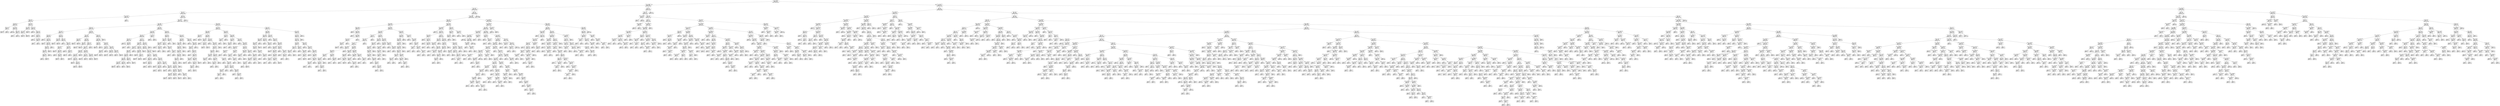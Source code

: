 digraph Tree {
node [shape=box] ;
0 [label="X[11] <= 7379.84\ngini = 0.285\nsamples = 63145\nvalue = [10888, 52257]"] ;
1 [label="X[12] <= 60933.0\ngini = 0.043\nsamples = 43355\nvalue = [955, 42400]"] ;
0 -> 1 [labeldistance=2.5, labelangle=45, headlabel="True"] ;
2 [label="X[4] <= 297.5\ngini = 0.024\nsamples = 41033\nvalue = [508, 40525]"] ;
1 -> 2 ;
3 [label="X[5] <= 34.5\ngini = 0.21\nsamples = 2362\nvalue = [282, 2080]"] ;
2 -> 3 ;
4 [label="X[11] <= 105.712\ngini = 0.022\nsamples = 798\nvalue = [9, 789]"] ;
3 -> 4 ;
5 [label="X[9] <= 31.5\ngini = 0.02\nsamples = 797\nvalue = [8, 789]"] ;
4 -> 5 ;
6 [label="X[2] <= 0.5\ngini = 0.006\nsamples = 675\nvalue = [2, 673]"] ;
5 -> 6 ;
7 [label="X[0] <= 11.5\ngini = 0.32\nsamples = 5\nvalue = [1, 4]"] ;
6 -> 7 ;
8 [label="gini = 0.444\nsamples = 3\nvalue = [1, 2]"] ;
7 -> 8 ;
9 [label="gini = 0.0\nsamples = 2\nvalue = [0, 2]"] ;
7 -> 9 ;
10 [label="X[1] <= 278.5\ngini = 0.003\nsamples = 670\nvalue = [1, 669]"] ;
6 -> 10 ;
11 [label="gini = 0.0\nsamples = 654\nvalue = [0, 654]"] ;
10 -> 11 ;
12 [label="X[8] <= 196.0\ngini = 0.117\nsamples = 16\nvalue = [1, 15]"] ;
10 -> 12 ;
13 [label="gini = 0.0\nsamples = 1\nvalue = [1, 0]"] ;
12 -> 13 ;
14 [label="gini = 0.0\nsamples = 15\nvalue = [0, 15]"] ;
12 -> 14 ;
15 [label="X[3] <= 0.707\ngini = 0.094\nsamples = 122\nvalue = [6, 116]"] ;
5 -> 15 ;
16 [label="X[2] <= 33.5\ngini = 0.278\nsamples = 24\nvalue = [4, 20]"] ;
15 -> 16 ;
17 [label="X[2] <= 32.5\ngini = 0.291\nsamples = 17\nvalue = [3, 14]"] ;
16 -> 17 ;
18 [label="gini = 0.278\nsamples = 6\nvalue = [1, 5]"] ;
17 -> 18 ;
19 [label="gini = 0.298\nsamples = 11\nvalue = [2, 9]"] ;
17 -> 19 ;
20 [label="gini = 0.245\nsamples = 7\nvalue = [1, 6]"] ;
16 -> 20 ;
21 [label="X[7] <= 21.076\ngini = 0.04\nsamples = 98\nvalue = [2, 96]"] ;
15 -> 21 ;
22 [label="gini = 0.0\nsamples = 70\nvalue = [0, 70]"] ;
21 -> 22 ;
23 [label="X[5] <= 12.0\ngini = 0.133\nsamples = 28\nvalue = [2, 26]"] ;
21 -> 23 ;
24 [label="gini = 0.0\nsamples = 1\nvalue = [1, 0]"] ;
23 -> 24 ;
25 [label="X[9] <= 51.0\ngini = 0.071\nsamples = 27\nvalue = [1, 26]"] ;
23 -> 25 ;
26 [label="gini = 0.0\nsamples = 24\nvalue = [0, 24]"] ;
25 -> 26 ;
27 [label="X[1] <= 209.5\ngini = 0.444\nsamples = 3\nvalue = [1, 2]"] ;
25 -> 27 ;
28 [label="gini = 0.0\nsamples = 1\nvalue = [1, 0]"] ;
27 -> 28 ;
29 [label="gini = 0.0\nsamples = 2\nvalue = [0, 2]"] ;
27 -> 29 ;
30 [label="gini = 0.0\nsamples = 1\nvalue = [1, 0]"] ;
4 -> 30 ;
31 [label="X[0] <= 11.5\ngini = 0.288\nsamples = 1564\nvalue = [273, 1291]"] ;
3 -> 31 ;
32 [label="X[5] <= 132.5\ngini = 0.361\nsamples = 1153\nvalue = [273, 880]"] ;
31 -> 32 ;
33 [label="X[1] <= 58.5\ngini = 0.299\nsamples = 897\nvalue = [164, 733]"] ;
32 -> 33 ;
34 [label="X[8] <= 17.5\ngini = 0.399\nsamples = 403\nvalue = [111, 292]"] ;
33 -> 34 ;
35 [label="X[1] <= 45.5\ngini = 0.161\nsamples = 125\nvalue = [11, 114]"] ;
34 -> 35 ;
36 [label="X[4] <= 37.5\ngini = 0.097\nsamples = 59\nvalue = [3, 56]"] ;
35 -> 36 ;
37 [label="gini = 0.0\nsamples = 14\nvalue = [0, 14]"] ;
36 -> 37 ;
38 [label="X[2] <= 38.5\ngini = 0.124\nsamples = 45\nvalue = [3, 42]"] ;
36 -> 38 ;
39 [label="gini = 0.375\nsamples = 4\nvalue = [1, 3]"] ;
38 -> 39 ;
40 [label="X[5] <= 44.5\ngini = 0.093\nsamples = 41\nvalue = [2, 39]"] ;
38 -> 40 ;
41 [label="X[2] <= 43.5\ngini = 0.124\nsamples = 30\nvalue = [2, 28]"] ;
40 -> 41 ;
42 [label="X[1] <= 40.5\ngini = 0.074\nsamples = 26\nvalue = [1, 25]"] ;
41 -> 42 ;
43 [label="X[2] <= 39.5\ngini = 0.133\nsamples = 14\nvalue = [1, 13]"] ;
42 -> 43 ;
44 [label="gini = 0.0\nsamples = 6\nvalue = [0, 6]"] ;
43 -> 44 ;
45 [label="gini = 0.219\nsamples = 8\nvalue = [1, 7]"] ;
43 -> 45 ;
46 [label="gini = 0.0\nsamples = 12\nvalue = [0, 12]"] ;
42 -> 46 ;
47 [label="gini = 0.375\nsamples = 4\nvalue = [1, 3]"] ;
41 -> 47 ;
48 [label="gini = 0.0\nsamples = 11\nvalue = [0, 11]"] ;
40 -> 48 ;
49 [label="X[1] <= 47.5\ngini = 0.213\nsamples = 66\nvalue = [8, 58]"] ;
35 -> 49 ;
50 [label="X[4] <= 46.5\ngini = 0.408\nsamples = 14\nvalue = [4, 10]"] ;
49 -> 50 ;
51 [label="gini = 0.278\nsamples = 6\nvalue = [1, 5]"] ;
50 -> 51 ;
52 [label="gini = 0.469\nsamples = 8\nvalue = [3, 5]"] ;
50 -> 52 ;
53 [label="X[5] <= 50.5\ngini = 0.142\nsamples = 52\nvalue = [4, 48]"] ;
49 -> 53 ;
54 [label="gini = 0.0\nsamples = 11\nvalue = [0, 11]"] ;
53 -> 54 ;
55 [label="X[5] <= 54.5\ngini = 0.176\nsamples = 41\nvalue = [4, 37]"] ;
53 -> 55 ;
56 [label="X[4] <= 51.5\ngini = 0.291\nsamples = 17\nvalue = [3, 14]"] ;
55 -> 56 ;
57 [label="gini = 0.444\nsamples = 3\nvalue = [1, 2]"] ;
56 -> 57 ;
58 [label="X[5] <= 52.5\ngini = 0.245\nsamples = 14\nvalue = [2, 12]"] ;
56 -> 58 ;
59 [label="gini = 0.0\nsamples = 6\nvalue = [0, 6]"] ;
58 -> 59 ;
60 [label="X[5] <= 53.5\ngini = 0.375\nsamples = 8\nvalue = [2, 6]"] ;
58 -> 60 ;
61 [label="gini = 0.444\nsamples = 3\nvalue = [1, 2]"] ;
60 -> 61 ;
62 [label="gini = 0.32\nsamples = 5\nvalue = [1, 4]"] ;
60 -> 62 ;
63 [label="X[4] <= 56.5\ngini = 0.08\nsamples = 24\nvalue = [1, 23]"] ;
55 -> 63 ;
64 [label="gini = 0.0\nsamples = 12\nvalue = [0, 12]"] ;
63 -> 64 ;
65 [label="X[5] <= 57.5\ngini = 0.153\nsamples = 12\nvalue = [1, 11]"] ;
63 -> 65 ;
66 [label="gini = 0.18\nsamples = 10\nvalue = [1, 9]"] ;
65 -> 66 ;
67 [label="gini = 0.0\nsamples = 2\nvalue = [0, 2]"] ;
65 -> 67 ;
68 [label="X[9] <= 48.5\ngini = 0.461\nsamples = 278\nvalue = [100, 178]"] ;
34 -> 68 ;
69 [label="X[5] <= 36.5\ngini = 0.48\nsamples = 162\nvalue = [65, 97]"] ;
68 -> 69 ;
70 [label="X[1] <= 35.5\ngini = 0.415\nsamples = 17\nvalue = [5, 12]"] ;
69 -> 70 ;
71 [label="gini = 0.397\nsamples = 11\nvalue = [3, 8]"] ;
70 -> 71 ;
72 [label="gini = 0.444\nsamples = 6\nvalue = [2, 4]"] ;
70 -> 72 ;
73 [label="X[4] <= 38.5\ngini = 0.485\nsamples = 145\nvalue = [60, 85]"] ;
69 -> 73 ;
74 [label="X[9] <= 37.5\ngini = 0.497\nsamples = 24\nvalue = [13, 11]"] ;
73 -> 74 ;
75 [label="gini = 0.496\nsamples = 11\nvalue = [5, 6]"] ;
74 -> 75 ;
76 [label="gini = 0.473\nsamples = 13\nvalue = [8, 5]"] ;
74 -> 76 ;
77 [label="X[6] <= 47.5\ngini = 0.475\nsamples = 121\nvalue = [47, 74]"] ;
73 -> 77 ;
78 [label="X[1] <= 43.5\ngini = 0.47\nsamples = 114\nvalue = [43, 71]"] ;
77 -> 78 ;
79 [label="X[9] <= 42.5\ngini = 0.485\nsamples = 58\nvalue = [24, 34]"] ;
78 -> 79 ;
80 [label="X[4] <= 39.5\ngini = 0.461\nsamples = 50\nvalue = [18, 32]"] ;
79 -> 80 ;
81 [label="gini = 0.408\nsamples = 14\nvalue = [4, 10]"] ;
80 -> 81 ;
82 [label="X[2] <= 40.5\ngini = 0.475\nsamples = 36\nvalue = [14, 22]"] ;
80 -> 82 ;
83 [label="gini = 0.497\nsamples = 13\nvalue = [6, 7]"] ;
82 -> 83 ;
84 [label="X[5] <= 41.5\ngini = 0.454\nsamples = 23\nvalue = [8, 15]"] ;
82 -> 84 ;
85 [label="gini = 0.408\nsamples = 14\nvalue = [4, 10]"] ;
84 -> 85 ;
86 [label="gini = 0.494\nsamples = 9\nvalue = [4, 5]"] ;
84 -> 86 ;
87 [label="gini = 0.375\nsamples = 8\nvalue = [6, 2]"] ;
79 -> 87 ;
88 [label="X[1] <= 45.5\ngini = 0.448\nsamples = 56\nvalue = [19, 37]"] ;
78 -> 88 ;
89 [label="X[4] <= 44.5\ngini = 0.43\nsamples = 32\nvalue = [10, 22]"] ;
88 -> 89 ;
90 [label="gini = 0.444\nsamples = 15\nvalue = [5, 10]"] ;
89 -> 90 ;
91 [label="gini = 0.415\nsamples = 17\nvalue = [5, 12]"] ;
89 -> 91 ;
92 [label="X[8] <= 46.5\ngini = 0.469\nsamples = 24\nvalue = [9, 15]"] ;
88 -> 92 ;
93 [label="gini = 0.473\nsamples = 13\nvalue = [5, 8]"] ;
92 -> 93 ;
94 [label="gini = 0.463\nsamples = 11\nvalue = [4, 7]"] ;
92 -> 94 ;
95 [label="gini = 0.49\nsamples = 7\nvalue = [4, 3]"] ;
77 -> 95 ;
96 [label="X[5] <= 57.5\ngini = 0.421\nsamples = 116\nvalue = [35, 81]"] ;
68 -> 96 ;
97 [label="X[6] <= 50.5\ngini = 0.398\nsamples = 102\nvalue = [28, 74]"] ;
96 -> 97 ;
98 [label="X[8] <= 49.5\ngini = 0.278\nsamples = 24\nvalue = [4, 20]"] ;
97 -> 98 ;
99 [label="gini = 0.298\nsamples = 11\nvalue = [2, 9]"] ;
98 -> 99 ;
100 [label="gini = 0.26\nsamples = 13\nvalue = [2, 11]"] ;
98 -> 100 ;
101 [label="X[9] <= 53.5\ngini = 0.426\nsamples = 78\nvalue = [24, 54]"] ;
97 -> 101 ;
102 [label="X[1] <= 52.5\ngini = 0.48\nsamples = 30\nvalue = [12, 18]"] ;
101 -> 102 ;
103 [label="X[9] <= 51.5\ngini = 0.455\nsamples = 20\nvalue = [7, 13]"] ;
102 -> 103 ;
104 [label="gini = 0.494\nsamples = 9\nvalue = [4, 5]"] ;
103 -> 104 ;
105 [label="gini = 0.397\nsamples = 11\nvalue = [3, 8]"] ;
103 -> 105 ;
106 [label="gini = 0.5\nsamples = 10\nvalue = [5, 5]"] ;
102 -> 106 ;
107 [label="X[1] <= 55.5\ngini = 0.375\nsamples = 48\nvalue = [12, 36]"] ;
101 -> 107 ;
108 [label="X[4] <= 54.5\ngini = 0.328\nsamples = 29\nvalue = [6, 23]"] ;
107 -> 108 ;
109 [label="gini = 0.355\nsamples = 13\nvalue = [3, 10]"] ;
108 -> 109 ;
110 [label="gini = 0.305\nsamples = 16\nvalue = [3, 13]"] ;
108 -> 110 ;
111 [label="X[9] <= 56.5\ngini = 0.432\nsamples = 19\nvalue = [6, 13]"] ;
107 -> 111 ;
112 [label="gini = 0.42\nsamples = 10\nvalue = [3, 7]"] ;
111 -> 112 ;
113 [label="gini = 0.444\nsamples = 9\nvalue = [3, 6]"] ;
111 -> 113 ;
114 [label="gini = 0.5\nsamples = 14\nvalue = [7, 7]"] ;
96 -> 114 ;
115 [label="X[5] <= 94.5\ngini = 0.192\nsamples = 494\nvalue = [53, 441]"] ;
33 -> 115 ;
116 [label="X[1] <= 333.5\ngini = 0.133\nsamples = 391\nvalue = [28, 363]"] ;
115 -> 116 ;
117 [label="X[9] <= 58.0\ngini = 0.121\nsamples = 385\nvalue = [25, 360]"] ;
116 -> 117 ;
118 [label="X[5] <= 87.0\ngini = 0.014\nsamples = 137\nvalue = [1, 136]"] ;
117 -> 118 ;
119 [label="gini = 0.0\nsamples = 134\nvalue = [0, 134]"] ;
118 -> 119 ;
120 [label="X[5] <= 88.5\ngini = 0.444\nsamples = 3\nvalue = [1, 2]"] ;
118 -> 120 ;
121 [label="gini = 0.5\nsamples = 2\nvalue = [1, 1]"] ;
120 -> 121 ;
122 [label="gini = 0.0\nsamples = 1\nvalue = [0, 1]"] ;
120 -> 122 ;
123 [label="X[1] <= 72.5\ngini = 0.175\nsamples = 248\nvalue = [24, 224]"] ;
117 -> 123 ;
124 [label="X[5] <= 68.5\ngini = 0.272\nsamples = 111\nvalue = [18, 93]"] ;
123 -> 124 ;
125 [label="X[5] <= 65.5\ngini = 0.24\nsamples = 79\nvalue = [11, 68]"] ;
124 -> 125 ;
126 [label="X[8] <= 64.5\ngini = 0.281\nsamples = 65\nvalue = [11, 54]"] ;
125 -> 126 ;
127 [label="X[2] <= 62.5\ngini = 0.249\nsamples = 55\nvalue = [8, 47]"] ;
126 -> 127 ;
128 [label="X[4] <= 60.5\ngini = 0.291\nsamples = 34\nvalue = [6, 28]"] ;
127 -> 128 ;
129 [label="X[2] <= 59.5\ngini = 0.245\nsamples = 21\nvalue = [3, 18]"] ;
128 -> 129 ;
130 [label="gini = 0.298\nsamples = 11\nvalue = [2, 9]"] ;
129 -> 130 ;
131 [label="gini = 0.18\nsamples = 10\nvalue = [1, 9]"] ;
129 -> 131 ;
132 [label="X[6] <= 61.5\ngini = 0.355\nsamples = 13\nvalue = [3, 10]"] ;
128 -> 132 ;
133 [label="gini = 0.32\nsamples = 5\nvalue = [1, 4]"] ;
132 -> 133 ;
134 [label="gini = 0.375\nsamples = 8\nvalue = [2, 6]"] ;
132 -> 134 ;
135 [label="X[8] <= 63.5\ngini = 0.172\nsamples = 21\nvalue = [2, 19]"] ;
127 -> 135 ;
136 [label="gini = 0.133\nsamples = 14\nvalue = [1, 13]"] ;
135 -> 136 ;
137 [label="gini = 0.245\nsamples = 7\nvalue = [1, 6]"] ;
135 -> 137 ;
138 [label="gini = 0.42\nsamples = 10\nvalue = [3, 7]"] ;
126 -> 138 ;
139 [label="gini = 0.0\nsamples = 14\nvalue = [0, 14]"] ;
125 -> 139 ;
140 [label="X[5] <= 71.5\ngini = 0.342\nsamples = 32\nvalue = [7, 25]"] ;
124 -> 140 ;
141 [label="X[9] <= 69.5\ngini = 0.365\nsamples = 25\nvalue = [6, 19]"] ;
140 -> 141 ;
142 [label="gini = 0.375\nsamples = 8\nvalue = [2, 6]"] ;
141 -> 142 ;
143 [label="X[6] <= 70.5\ngini = 0.36\nsamples = 17\nvalue = [4, 13]"] ;
141 -> 143 ;
144 [label="gini = 0.346\nsamples = 9\nvalue = [2, 7]"] ;
143 -> 144 ;
145 [label="gini = 0.375\nsamples = 8\nvalue = [2, 6]"] ;
143 -> 145 ;
146 [label="gini = 0.245\nsamples = 7\nvalue = [1, 6]"] ;
140 -> 146 ;
147 [label="X[1] <= 91.5\ngini = 0.084\nsamples = 137\nvalue = [6, 131]"] ;
123 -> 147 ;
148 [label="X[5] <= 90.5\ngini = 0.124\nsamples = 90\nvalue = [6, 84]"] ;
147 -> 148 ;
149 [label="X[9] <= 77.5\ngini = 0.108\nsamples = 87\nvalue = [5, 82]"] ;
148 -> 149 ;
150 [label="X[1] <= 74.5\ngini = 0.172\nsamples = 21\nvalue = [2, 19]"] ;
149 -> 150 ;
151 [label="gini = 0.0\nsamples = 7\nvalue = [0, 7]"] ;
150 -> 151 ;
152 [label="X[9] <= 75.5\ngini = 0.245\nsamples = 14\nvalue = [2, 12]"] ;
150 -> 152 ;
153 [label="gini = 0.375\nsamples = 4\nvalue = [1, 3]"] ;
152 -> 153 ;
154 [label="X[8] <= 76.5\ngini = 0.18\nsamples = 10\nvalue = [1, 9]"] ;
152 -> 154 ;
155 [label="gini = 0.0\nsamples = 4\nvalue = [0, 4]"] ;
154 -> 155 ;
156 [label="gini = 0.278\nsamples = 6\nvalue = [1, 5]"] ;
154 -> 156 ;
157 [label="X[1] <= 80.5\ngini = 0.087\nsamples = 66\nvalue = [3, 63]"] ;
149 -> 157 ;
158 [label="gini = 0.0\nsamples = 25\nvalue = [0, 25]"] ;
157 -> 158 ;
159 [label="X[2] <= 83.5\ngini = 0.136\nsamples = 41\nvalue = [3, 38]"] ;
157 -> 159 ;
160 [label="X[5] <= 81.5\ngini = 0.245\nsamples = 14\nvalue = [2, 12]"] ;
159 -> 160 ;
161 [label="gini = 0.32\nsamples = 5\nvalue = [1, 4]"] ;
160 -> 161 ;
162 [label="X[4] <= 82.5\ngini = 0.198\nsamples = 9\nvalue = [1, 8]"] ;
160 -> 162 ;
163 [label="gini = 0.0\nsamples = 3\nvalue = [0, 3]"] ;
162 -> 163 ;
164 [label="gini = 0.278\nsamples = 6\nvalue = [1, 5]"] ;
162 -> 164 ;
165 [label="X[1] <= 88.5\ngini = 0.071\nsamples = 27\nvalue = [1, 26]"] ;
159 -> 165 ;
166 [label="gini = 0.0\nsamples = 16\nvalue = [0, 16]"] ;
165 -> 166 ;
167 [label="X[9] <= 89.5\ngini = 0.165\nsamples = 11\nvalue = [1, 10]"] ;
165 -> 167 ;
168 [label="gini = 0.245\nsamples = 7\nvalue = [1, 6]"] ;
167 -> 168 ;
169 [label="gini = 0.0\nsamples = 4\nvalue = [0, 4]"] ;
167 -> 169 ;
170 [label="gini = 0.444\nsamples = 3\nvalue = [1, 2]"] ;
148 -> 170 ;
171 [label="gini = 0.0\nsamples = 47\nvalue = [0, 47]"] ;
147 -> 171 ;
172 [label="X[2] <= 153.833\ngini = 0.5\nsamples = 6\nvalue = [3, 3]"] ;
116 -> 172 ;
173 [label="gini = 0.0\nsamples = 3\nvalue = [3, 0]"] ;
172 -> 173 ;
174 [label="gini = 0.0\nsamples = 3\nvalue = [0, 3]"] ;
172 -> 174 ;
175 [label="X[9] <= 47.5\ngini = 0.368\nsamples = 103\nvalue = [25, 78]"] ;
115 -> 175 ;
176 [label="X[1] <= 117.5\ngini = 0.494\nsamples = 18\nvalue = [10, 8]"] ;
175 -> 176 ;
177 [label="X[2] <= 109.0\ngini = 0.42\nsamples = 10\nvalue = [3, 7]"] ;
176 -> 177 ;
178 [label="X[2] <= 99.0\ngini = 0.278\nsamples = 6\nvalue = [1, 5]"] ;
177 -> 178 ;
179 [label="gini = 0.0\nsamples = 2\nvalue = [0, 2]"] ;
178 -> 179 ;
180 [label="X[5] <= 102.5\ngini = 0.375\nsamples = 4\nvalue = [1, 3]"] ;
178 -> 180 ;
181 [label="gini = 0.5\nsamples = 2\nvalue = [1, 1]"] ;
180 -> 181 ;
182 [label="gini = 0.0\nsamples = 2\nvalue = [0, 2]"] ;
180 -> 182 ;
183 [label="X[2] <= 111.0\ngini = 0.5\nsamples = 4\nvalue = [2, 2]"] ;
177 -> 183 ;
184 [label="gini = 0.0\nsamples = 1\nvalue = [1, 0]"] ;
183 -> 184 ;
185 [label="X[2] <= 112.5\ngini = 0.444\nsamples = 3\nvalue = [1, 2]"] ;
183 -> 185 ;
186 [label="gini = 0.0\nsamples = 1\nvalue = [0, 1]"] ;
185 -> 186 ;
187 [label="X[1] <= 115.0\ngini = 0.5\nsamples = 2\nvalue = [1, 1]"] ;
185 -> 187 ;
188 [label="gini = 0.0\nsamples = 1\nvalue = [1, 0]"] ;
187 -> 188 ;
189 [label="gini = 0.0\nsamples = 1\nvalue = [0, 1]"] ;
187 -> 189 ;
190 [label="X[5] <= 128.5\ngini = 0.219\nsamples = 8\nvalue = [7, 1]"] ;
176 -> 190 ;
191 [label="gini = 0.0\nsamples = 7\nvalue = [7, 0]"] ;
190 -> 191 ;
192 [label="gini = 0.0\nsamples = 1\nvalue = [0, 1]"] ;
190 -> 192 ;
193 [label="X[4] <= 110.5\ngini = 0.291\nsamples = 85\nvalue = [15, 70]"] ;
175 -> 193 ;
194 [label="X[6] <= 109.5\ngini = 0.394\nsamples = 37\nvalue = [10, 27]"] ;
193 -> 194 ;
195 [label="X[4] <= 108.5\ngini = 0.375\nsamples = 36\nvalue = [9, 27]"] ;
194 -> 195 ;
196 [label="X[8] <= 107.5\ngini = 0.397\nsamples = 33\nvalue = [9, 24]"] ;
195 -> 196 ;
197 [label="X[1] <= 104.5\ngini = 0.375\nsamples = 32\nvalue = [8, 24]"] ;
196 -> 197 ;
198 [label="X[8] <= 103.5\ngini = 0.408\nsamples = 28\nvalue = [8, 20]"] ;
197 -> 198 ;
199 [label="X[5] <= 102.5\ngini = 0.375\nsamples = 24\nvalue = [6, 18]"] ;
198 -> 199 ;
200 [label="X[8] <= 101.5\ngini = 0.397\nsamples = 22\nvalue = [6, 16]"] ;
199 -> 200 ;
201 [label="X[1] <= 98.5\ngini = 0.363\nsamples = 21\nvalue = [5, 16]"] ;
200 -> 201 ;
202 [label="X[4] <= 96.5\ngini = 0.426\nsamples = 13\nvalue = [4, 9]"] ;
201 -> 202 ;
203 [label="X[1] <= 95.5\ngini = 0.444\nsamples = 6\nvalue = [2, 4]"] ;
202 -> 203 ;
204 [label="gini = 0.444\nsamples = 3\nvalue = [1, 2]"] ;
203 -> 204 ;
205 [label="gini = 0.444\nsamples = 3\nvalue = [1, 2]"] ;
203 -> 205 ;
206 [label="X[9] <= 97.5\ngini = 0.408\nsamples = 7\nvalue = [2, 5]"] ;
202 -> 206 ;
207 [label="gini = 0.375\nsamples = 4\nvalue = [1, 3]"] ;
206 -> 207 ;
208 [label="gini = 0.444\nsamples = 3\nvalue = [1, 2]"] ;
206 -> 208 ;
209 [label="X[1] <= 99.5\ngini = 0.219\nsamples = 8\nvalue = [1, 7]"] ;
201 -> 209 ;
210 [label="gini = 0.0\nsamples = 2\nvalue = [0, 2]"] ;
209 -> 210 ;
211 [label="X[6] <= 100.5\ngini = 0.278\nsamples = 6\nvalue = [1, 5]"] ;
209 -> 211 ;
212 [label="gini = 0.32\nsamples = 5\nvalue = [1, 4]"] ;
211 -> 212 ;
213 [label="gini = 0.0\nsamples = 1\nvalue = [0, 1]"] ;
211 -> 213 ;
214 [label="gini = 0.0\nsamples = 1\nvalue = [1, 0]"] ;
200 -> 214 ;
215 [label="gini = 0.0\nsamples = 2\nvalue = [0, 2]"] ;
199 -> 215 ;
216 [label="gini = 0.5\nsamples = 4\nvalue = [2, 2]"] ;
198 -> 216 ;
217 [label="gini = 0.0\nsamples = 4\nvalue = [0, 4]"] ;
197 -> 217 ;
218 [label="gini = 0.0\nsamples = 1\nvalue = [1, 0]"] ;
196 -> 218 ;
219 [label="gini = 0.0\nsamples = 3\nvalue = [0, 3]"] ;
195 -> 219 ;
220 [label="gini = 0.0\nsamples = 1\nvalue = [1, 0]"] ;
194 -> 220 ;
221 [label="X[5] <= 118.5\ngini = 0.187\nsamples = 48\nvalue = [5, 43]"] ;
193 -> 221 ;
222 [label="gini = 0.0\nsamples = 13\nvalue = [0, 13]"] ;
221 -> 222 ;
223 [label="X[2] <= 130.5\ngini = 0.245\nsamples = 35\nvalue = [5, 30]"] ;
221 -> 223 ;
224 [label="X[5] <= 119.5\ngini = 0.32\nsamples = 25\nvalue = [5, 20]"] ;
223 -> 224 ;
225 [label="gini = 0.5\nsamples = 2\nvalue = [1, 1]"] ;
224 -> 225 ;
226 [label="X[6] <= 121.5\ngini = 0.287\nsamples = 23\nvalue = [4, 19]"] ;
224 -> 226 ;
227 [label="gini = 0.0\nsamples = 7\nvalue = [0, 7]"] ;
226 -> 227 ;
228 [label="X[6] <= 123.5\ngini = 0.375\nsamples = 16\nvalue = [4, 12]"] ;
226 -> 228 ;
229 [label="X[2] <= 122.5\ngini = 0.48\nsamples = 5\nvalue = [2, 3]"] ;
228 -> 229 ;
230 [label="gini = 0.444\nsamples = 3\nvalue = [1, 2]"] ;
229 -> 230 ;
231 [label="gini = 0.5\nsamples = 2\nvalue = [1, 1]"] ;
229 -> 231 ;
232 [label="X[9] <= 129.5\ngini = 0.298\nsamples = 11\nvalue = [2, 9]"] ;
228 -> 232 ;
233 [label="X[8] <= 127.5\ngini = 0.219\nsamples = 8\nvalue = [1, 7]"] ;
232 -> 233 ;
234 [label="X[6] <= 126.0\ngini = 0.32\nsamples = 5\nvalue = [1, 4]"] ;
233 -> 234 ;
235 [label="gini = 0.0\nsamples = 2\nvalue = [0, 2]"] ;
234 -> 235 ;
236 [label="gini = 0.444\nsamples = 3\nvalue = [1, 2]"] ;
234 -> 236 ;
237 [label="gini = 0.0\nsamples = 3\nvalue = [0, 3]"] ;
233 -> 237 ;
238 [label="gini = 0.444\nsamples = 3\nvalue = [1, 2]"] ;
232 -> 238 ;
239 [label="gini = 0.0\nsamples = 10\nvalue = [0, 10]"] ;
223 -> 239 ;
240 [label="X[8] <= 134.5\ngini = 0.489\nsamples = 256\nvalue = [109, 147]"] ;
32 -> 240 ;
241 [label="X[4] <= 219.5\ngini = 0.424\nsamples = 118\nvalue = [82, 36]"] ;
240 -> 241 ;
242 [label="X[5] <= 145.5\ngini = 0.363\nsamples = 63\nvalue = [48, 15]"] ;
241 -> 242 ;
243 [label="X[8] <= 67.0\ngini = 0.165\nsamples = 11\nvalue = [10, 1]"] ;
242 -> 243 ;
244 [label="gini = 0.0\nsamples = 8\nvalue = [8, 0]"] ;
243 -> 244 ;
245 [label="gini = 0.444\nsamples = 3\nvalue = [2, 1]"] ;
243 -> 245 ;
246 [label="X[4] <= 150.5\ngini = 0.393\nsamples = 52\nvalue = [38, 14]"] ;
242 -> 246 ;
247 [label="X[4] <= 148.5\ngini = 0.49\nsamples = 7\nvalue = [3, 4]"] ;
246 -> 247 ;
248 [label="gini = 0.0\nsamples = 1\nvalue = [0, 1]"] ;
247 -> 248 ;
249 [label="X[2] <= 149.5\ngini = 0.5\nsamples = 6\nvalue = [3, 3]"] ;
247 -> 249 ;
250 [label="gini = 0.444\nsamples = 3\nvalue = [2, 1]"] ;
249 -> 250 ;
251 [label="gini = 0.444\nsamples = 3\nvalue = [1, 2]"] ;
249 -> 251 ;
252 [label="X[1] <= 154.5\ngini = 0.346\nsamples = 45\nvalue = [35, 10]"] ;
246 -> 252 ;
253 [label="gini = 0.0\nsamples = 4\nvalue = [4, 0]"] ;
252 -> 253 ;
254 [label="X[2] <= 215.5\ngini = 0.369\nsamples = 41\nvalue = [31, 10]"] ;
252 -> 254 ;
255 [label="X[4] <= 214.0\ngini = 0.394\nsamples = 37\nvalue = [27, 10]"] ;
254 -> 255 ;
256 [label="X[1] <= 161.5\ngini = 0.375\nsamples = 36\nvalue = [27, 9]"] ;
255 -> 256 ;
257 [label="X[4] <= 159.5\ngini = 0.469\nsamples = 8\nvalue = [5, 3]"] ;
256 -> 257 ;
258 [label="X[1] <= 156.5\ngini = 0.278\nsamples = 6\nvalue = [5, 1]"] ;
257 -> 258 ;
259 [label="gini = 0.5\nsamples = 2\nvalue = [1, 1]"] ;
258 -> 259 ;
260 [label="gini = 0.0\nsamples = 4\nvalue = [4, 0]"] ;
258 -> 260 ;
261 [label="gini = 0.0\nsamples = 2\nvalue = [0, 2]"] ;
257 -> 261 ;
262 [label="X[2] <= 180.0\ngini = 0.337\nsamples = 28\nvalue = [22, 6]"] ;
256 -> 262 ;
263 [label="X[2] <= 165.5\ngini = 0.153\nsamples = 12\nvalue = [11, 1]"] ;
262 -> 263 ;
264 [label="X[5] <= 164.0\ngini = 0.375\nsamples = 4\nvalue = [3, 1]"] ;
263 -> 264 ;
265 [label="gini = 0.0\nsamples = 3\nvalue = [3, 0]"] ;
264 -> 265 ;
266 [label="gini = 0.0\nsamples = 1\nvalue = [0, 1]"] ;
264 -> 266 ;
267 [label="gini = 0.0\nsamples = 8\nvalue = [8, 0]"] ;
263 -> 267 ;
268 [label="X[1] <= 182.5\ngini = 0.43\nsamples = 16\nvalue = [11, 5]"] ;
262 -> 268 ;
269 [label="gini = 0.0\nsamples = 1\nvalue = [0, 1]"] ;
268 -> 269 ;
270 [label="X[4] <= 189.0\ngini = 0.391\nsamples = 15\nvalue = [11, 4]"] ;
268 -> 270 ;
271 [label="X[1] <= 187.0\ngini = 0.48\nsamples = 5\nvalue = [3, 2]"] ;
270 -> 271 ;
272 [label="X[2] <= 184.5\ngini = 0.375\nsamples = 4\nvalue = [3, 1]"] ;
271 -> 272 ;
273 [label="X[4] <= 183.5\ngini = 0.5\nsamples = 2\nvalue = [1, 1]"] ;
272 -> 273 ;
274 [label="gini = 0.0\nsamples = 1\nvalue = [1, 0]"] ;
273 -> 274 ;
275 [label="gini = 0.0\nsamples = 1\nvalue = [0, 1]"] ;
273 -> 275 ;
276 [label="gini = 0.0\nsamples = 2\nvalue = [2, 0]"] ;
272 -> 276 ;
277 [label="gini = 0.0\nsamples = 1\nvalue = [0, 1]"] ;
271 -> 277 ;
278 [label="X[1] <= 199.5\ngini = 0.32\nsamples = 10\nvalue = [8, 2]"] ;
270 -> 278 ;
279 [label="gini = 0.0\nsamples = 4\nvalue = [4, 0]"] ;
278 -> 279 ;
280 [label="X[4] <= 203.5\ngini = 0.444\nsamples = 6\nvalue = [4, 2]"] ;
278 -> 280 ;
281 [label="gini = 0.5\nsamples = 2\nvalue = [1, 1]"] ;
280 -> 281 ;
282 [label="X[4] <= 208.5\ngini = 0.375\nsamples = 4\nvalue = [3, 1]"] ;
280 -> 282 ;
283 [label="gini = 0.0\nsamples = 2\nvalue = [2, 0]"] ;
282 -> 283 ;
284 [label="gini = 0.5\nsamples = 2\nvalue = [1, 1]"] ;
282 -> 284 ;
285 [label="gini = 0.0\nsamples = 1\nvalue = [0, 1]"] ;
255 -> 285 ;
286 [label="gini = 0.0\nsamples = 4\nvalue = [4, 0]"] ;
254 -> 286 ;
287 [label="X[2] <= 225.5\ngini = 0.472\nsamples = 55\nvalue = [34, 21]"] ;
241 -> 287 ;
288 [label="X[4] <= 222.5\ngini = 0.32\nsamples = 5\nvalue = [1, 4]"] ;
287 -> 288 ;
289 [label="X[1] <= 220.5\ngini = 0.5\nsamples = 2\nvalue = [1, 1]"] ;
288 -> 289 ;
290 [label="gini = 0.0\nsamples = 1\nvalue = [0, 1]"] ;
289 -> 290 ;
291 [label="gini = 0.0\nsamples = 1\nvalue = [1, 0]"] ;
289 -> 291 ;
292 [label="gini = 0.0\nsamples = 3\nvalue = [0, 3]"] ;
288 -> 292 ;
293 [label="X[1] <= 235.0\ngini = 0.449\nsamples = 50\nvalue = [33, 17]"] ;
287 -> 293 ;
294 [label="X[1] <= 228.5\ngini = 0.219\nsamples = 8\nvalue = [7, 1]"] ;
293 -> 294 ;
295 [label="X[4] <= 227.0\ngini = 0.444\nsamples = 3\nvalue = [2, 1]"] ;
294 -> 295 ;
296 [label="gini = 0.0\nsamples = 1\nvalue = [1, 0]"] ;
295 -> 296 ;
297 [label="gini = 0.5\nsamples = 2\nvalue = [1, 1]"] ;
295 -> 297 ;
298 [label="gini = 0.0\nsamples = 5\nvalue = [5, 0]"] ;
294 -> 298 ;
299 [label="X[2] <= 243.0\ngini = 0.472\nsamples = 42\nvalue = [26, 16]"] ;
293 -> 299 ;
300 [label="gini = 0.0\nsamples = 4\nvalue = [0, 4]"] ;
299 -> 300 ;
301 [label="X[1] <= 258.5\ngini = 0.432\nsamples = 38\nvalue = [26, 12]"] ;
299 -> 301 ;
302 [label="X[4] <= 251.0\ngini = 0.486\nsamples = 12\nvalue = [7, 5]"] ;
301 -> 302 ;
303 [label="X[5] <= 245.5\ngini = 0.32\nsamples = 5\nvalue = [4, 1]"] ;
302 -> 303 ;
304 [label="gini = 0.5\nsamples = 2\nvalue = [1, 1]"] ;
303 -> 304 ;
305 [label="gini = 0.0\nsamples = 3\nvalue = [3, 0]"] ;
303 -> 305 ;
306 [label="X[2] <= 256.5\ngini = 0.49\nsamples = 7\nvalue = [3, 4]"] ;
302 -> 306 ;
307 [label="X[2] <= 253.5\ngini = 0.5\nsamples = 6\nvalue = [3, 3]"] ;
306 -> 307 ;
308 [label="gini = 0.5\nsamples = 2\nvalue = [1, 1]"] ;
307 -> 308 ;
309 [label="X[1] <= 254.5\ngini = 0.5\nsamples = 4\nvalue = [2, 2]"] ;
307 -> 309 ;
310 [label="gini = 0.5\nsamples = 2\nvalue = [1, 1]"] ;
309 -> 310 ;
311 [label="gini = 0.5\nsamples = 2\nvalue = [1, 1]"] ;
309 -> 311 ;
312 [label="gini = 0.0\nsamples = 1\nvalue = [0, 1]"] ;
306 -> 312 ;
313 [label="X[1] <= 271.0\ngini = 0.393\nsamples = 26\nvalue = [19, 7]"] ;
301 -> 313 ;
314 [label="X[2] <= 267.5\ngini = 0.198\nsamples = 9\nvalue = [8, 1]"] ;
313 -> 314 ;
315 [label="X[2] <= 264.0\ngini = 0.32\nsamples = 5\nvalue = [4, 1]"] ;
314 -> 315 ;
316 [label="gini = 0.0\nsamples = 3\nvalue = [3, 0]"] ;
315 -> 316 ;
317 [label="gini = 0.5\nsamples = 2\nvalue = [1, 1]"] ;
315 -> 317 ;
318 [label="gini = 0.0\nsamples = 4\nvalue = [4, 0]"] ;
314 -> 318 ;
319 [label="X[1] <= 273.5\ngini = 0.457\nsamples = 17\nvalue = [11, 6]"] ;
313 -> 319 ;
320 [label="gini = 0.0\nsamples = 2\nvalue = [0, 2]"] ;
319 -> 320 ;
321 [label="X[4] <= 292.5\ngini = 0.391\nsamples = 15\nvalue = [11, 4]"] ;
319 -> 321 ;
322 [label="X[5] <= 285.0\ngini = 0.298\nsamples = 11\nvalue = [9, 2]"] ;
321 -> 322 ;
323 [label="X[2] <= 281.5\ngini = 0.444\nsamples = 6\nvalue = [4, 2]"] ;
322 -> 323 ;
324 [label="gini = 0.0\nsamples = 3\nvalue = [3, 0]"] ;
323 -> 324 ;
325 [label="gini = 0.444\nsamples = 3\nvalue = [1, 2]"] ;
323 -> 325 ;
326 [label="gini = 0.0\nsamples = 5\nvalue = [5, 0]"] ;
322 -> 326 ;
327 [label="X[5] <= 295.0\ngini = 0.5\nsamples = 4\nvalue = [2, 2]"] ;
321 -> 327 ;
328 [label="gini = 0.5\nsamples = 2\nvalue = [1, 1]"] ;
327 -> 328 ;
329 [label="gini = 0.5\nsamples = 2\nvalue = [1, 1]"] ;
327 -> 329 ;
330 [label="X[4] <= 172.5\ngini = 0.315\nsamples = 138\nvalue = [27, 111]"] ;
240 -> 330 ;
331 [label="X[5] <= 150.0\ngini = 0.456\nsamples = 54\nvalue = [19, 35]"] ;
330 -> 331 ;
332 [label="X[6] <= 141.5\ngini = 0.366\nsamples = 29\nvalue = [7, 22]"] ;
331 -> 332 ;
333 [label="X[2] <= 140.5\ngini = 0.459\nsamples = 14\nvalue = [5, 9]"] ;
332 -> 333 ;
334 [label="X[6] <= 139.0\ngini = 0.375\nsamples = 12\nvalue = [3, 9]"] ;
333 -> 334 ;
335 [label="X[2] <= 135.5\ngini = 0.444\nsamples = 6\nvalue = [2, 4]"] ;
334 -> 335 ;
336 [label="gini = 0.0\nsamples = 1\nvalue = [0, 1]"] ;
335 -> 336 ;
337 [label="X[2] <= 136.5\ngini = 0.48\nsamples = 5\nvalue = [2, 3]"] ;
335 -> 337 ;
338 [label="gini = 0.5\nsamples = 2\nvalue = [1, 1]"] ;
337 -> 338 ;
339 [label="X[1] <= 137.5\ngini = 0.444\nsamples = 3\nvalue = [1, 2]"] ;
337 -> 339 ;
340 [label="gini = 0.0\nsamples = 1\nvalue = [0, 1]"] ;
339 -> 340 ;
341 [label="gini = 0.5\nsamples = 2\nvalue = [1, 1]"] ;
339 -> 341 ;
342 [label="gini = 0.278\nsamples = 6\nvalue = [1, 5]"] ;
334 -> 342 ;
343 [label="gini = 0.0\nsamples = 2\nvalue = [2, 0]"] ;
333 -> 343 ;
344 [label="X[9] <= 145.5\ngini = 0.231\nsamples = 15\nvalue = [2, 13]"] ;
332 -> 344 ;
345 [label="gini = 0.0\nsamples = 7\nvalue = [0, 7]"] ;
344 -> 345 ;
346 [label="X[6] <= 147.5\ngini = 0.375\nsamples = 8\nvalue = [2, 6]"] ;
344 -> 346 ;
347 [label="gini = 0.48\nsamples = 5\nvalue = [2, 3]"] ;
346 -> 347 ;
348 [label="gini = 0.0\nsamples = 3\nvalue = [0, 3]"] ;
346 -> 348 ;
349 [label="X[5] <= 152.5\ngini = 0.499\nsamples = 25\nvalue = [12, 13]"] ;
331 -> 349 ;
350 [label="gini = 0.0\nsamples = 4\nvalue = [4, 0]"] ;
349 -> 350 ;
351 [label="X[9] <= 153.5\ngini = 0.472\nsamples = 21\nvalue = [8, 13]"] ;
349 -> 351 ;
352 [label="gini = 0.0\nsamples = 2\nvalue = [0, 2]"] ;
351 -> 352 ;
353 [label="X[4] <= 160.5\ngini = 0.488\nsamples = 19\nvalue = [8, 11]"] ;
351 -> 353 ;
354 [label="X[1] <= 154.5\ngini = 0.459\nsamples = 14\nvalue = [5, 9]"] ;
353 -> 354 ;
355 [label="gini = 0.444\nsamples = 3\nvalue = [2, 1]"] ;
354 -> 355 ;
356 [label="X[8] <= 156.5\ngini = 0.397\nsamples = 11\nvalue = [3, 8]"] ;
354 -> 356 ;
357 [label="gini = 0.0\nsamples = 3\nvalue = [0, 3]"] ;
356 -> 357 ;
358 [label="X[4] <= 158.5\ngini = 0.469\nsamples = 8\nvalue = [3, 5]"] ;
356 -> 358 ;
359 [label="X[6] <= 157.5\ngini = 0.5\nsamples = 4\nvalue = [2, 2]"] ;
358 -> 359 ;
360 [label="gini = 0.5\nsamples = 2\nvalue = [1, 1]"] ;
359 -> 360 ;
361 [label="gini = 0.5\nsamples = 2\nvalue = [1, 1]"] ;
359 -> 361 ;
362 [label="X[1] <= 159.5\ngini = 0.375\nsamples = 4\nvalue = [1, 3]"] ;
358 -> 362 ;
363 [label="gini = 0.0\nsamples = 1\nvalue = [0, 1]"] ;
362 -> 363 ;
364 [label="gini = 0.444\nsamples = 3\nvalue = [1, 2]"] ;
362 -> 364 ;
365 [label="X[8] <= 162.0\ngini = 0.48\nsamples = 5\nvalue = [3, 2]"] ;
353 -> 365 ;
366 [label="gini = 0.0\nsamples = 1\nvalue = [1, 0]"] ;
365 -> 366 ;
367 [label="X[6] <= 166.0\ngini = 0.5\nsamples = 4\nvalue = [2, 2]"] ;
365 -> 367 ;
368 [label="gini = 0.0\nsamples = 1\nvalue = [0, 1]"] ;
367 -> 368 ;
369 [label="X[6] <= 170.5\ngini = 0.444\nsamples = 3\nvalue = [2, 1]"] ;
367 -> 369 ;
370 [label="gini = 0.0\nsamples = 1\nvalue = [1, 0]"] ;
369 -> 370 ;
371 [label="gini = 0.5\nsamples = 2\nvalue = [1, 1]"] ;
369 -> 371 ;
372 [label="X[1] <= 248.5\ngini = 0.172\nsamples = 84\nvalue = [8, 76]"] ;
330 -> 372 ;
373 [label="X[5] <= 246.5\ngini = 0.241\nsamples = 57\nvalue = [8, 49]"] ;
372 -> 373 ;
374 [label="X[9] <= 191.5\ngini = 0.219\nsamples = 56\nvalue = [7, 49]"] ;
373 -> 374 ;
375 [label="X[4] <= 185.5\ngini = 0.308\nsamples = 21\nvalue = [4, 17]"] ;
374 -> 375 ;
376 [label="X[1] <= 177.5\ngini = 0.124\nsamples = 15\nvalue = [1, 14]"] ;
375 -> 376 ;
377 [label="X[8] <= 176.0\ngini = 0.219\nsamples = 8\nvalue = [1, 7]"] ;
376 -> 377 ;
378 [label="gini = 0.0\nsamples = 6\nvalue = [0, 6]"] ;
377 -> 378 ;
379 [label="gini = 0.5\nsamples = 2\nvalue = [1, 1]"] ;
377 -> 379 ;
380 [label="gini = 0.0\nsamples = 7\nvalue = [0, 7]"] ;
376 -> 380 ;
381 [label="X[5] <= 187.5\ngini = 0.5\nsamples = 6\nvalue = [3, 3]"] ;
375 -> 381 ;
382 [label="gini = 0.0\nsamples = 1\nvalue = [1, 0]"] ;
381 -> 382 ;
383 [label="X[2] <= 189.5\ngini = 0.48\nsamples = 5\nvalue = [2, 3]"] ;
381 -> 383 ;
384 [label="gini = 0.0\nsamples = 1\nvalue = [0, 1]"] ;
383 -> 384 ;
385 [label="X[8] <= 190.5\ngini = 0.5\nsamples = 4\nvalue = [2, 2]"] ;
383 -> 385 ;
386 [label="gini = 0.0\nsamples = 1\nvalue = [1, 0]"] ;
385 -> 386 ;
387 [label="gini = 0.444\nsamples = 3\nvalue = [1, 2]"] ;
385 -> 387 ;
388 [label="X[8] <= 222.5\ngini = 0.157\nsamples = 35\nvalue = [3, 32]"] ;
374 -> 388 ;
389 [label="gini = 0.0\nsamples = 20\nvalue = [0, 20]"] ;
388 -> 389 ;
390 [label="X[4] <= 225.0\ngini = 0.32\nsamples = 15\nvalue = [3, 12]"] ;
388 -> 390 ;
391 [label="gini = 0.0\nsamples = 1\nvalue = [1, 0]"] ;
390 -> 391 ;
392 [label="X[5] <= 232.0\ngini = 0.245\nsamples = 14\nvalue = [2, 12]"] ;
390 -> 392 ;
393 [label="gini = 0.0\nsamples = 5\nvalue = [0, 5]"] ;
392 -> 393 ;
394 [label="X[1] <= 234.5\ngini = 0.346\nsamples = 9\nvalue = [2, 7]"] ;
392 -> 394 ;
395 [label="gini = 0.0\nsamples = 1\nvalue = [1, 0]"] ;
394 -> 395 ;
396 [label="X[9] <= 241.5\ngini = 0.219\nsamples = 8\nvalue = [1, 7]"] ;
394 -> 396 ;
397 [label="X[6] <= 240.5\ngini = 0.444\nsamples = 3\nvalue = [1, 2]"] ;
396 -> 397 ;
398 [label="gini = 0.0\nsamples = 2\nvalue = [0, 2]"] ;
397 -> 398 ;
399 [label="gini = 0.0\nsamples = 1\nvalue = [1, 0]"] ;
397 -> 399 ;
400 [label="gini = 0.0\nsamples = 5\nvalue = [0, 5]"] ;
396 -> 400 ;
401 [label="gini = 0.0\nsamples = 1\nvalue = [1, 0]"] ;
373 -> 401 ;
402 [label="gini = 0.0\nsamples = 27\nvalue = [0, 27]"] ;
372 -> 402 ;
403 [label="gini = 0.0\nsamples = 411\nvalue = [0, 411]"] ;
31 -> 403 ;
404 [label="X[0] <= 11.5\ngini = 0.012\nsamples = 38671\nvalue = [226, 38445]"] ;
2 -> 404 ;
405 [label="X[1] <= 2469.0\ngini = 0.051\nsamples = 8675\nvalue = [226, 8449]"] ;
404 -> 405 ;
406 [label="X[8] <= 250.0\ngini = 0.312\nsamples = 507\nvalue = [98, 409]"] ;
405 -> 406 ;
407 [label="X[5] <= 335.5\ngini = 0.499\nsamples = 149\nvalue = [71, 78]"] ;
406 -> 407 ;
408 [label="X[2] <= 154.4\ngini = 0.185\nsamples = 29\nvalue = [3, 26]"] ;
407 -> 408 ;
409 [label="gini = 0.0\nsamples = 1\nvalue = [1, 0]"] ;
408 -> 409 ;
410 [label="X[5] <= 310.0\ngini = 0.133\nsamples = 28\nvalue = [2, 26]"] ;
408 -> 410 ;
411 [label="gini = 0.0\nsamples = 17\nvalue = [0, 17]"] ;
410 -> 411 ;
412 [label="X[2] <= 324.5\ngini = 0.298\nsamples = 11\nvalue = [2, 9]"] ;
410 -> 412 ;
413 [label="X[1] <= 321.0\ngini = 0.444\nsamples = 6\nvalue = [2, 4]"] ;
412 -> 413 ;
414 [label="X[5] <= 313.5\ngini = 0.32\nsamples = 5\nvalue = [1, 4]"] ;
413 -> 414 ;
415 [label="gini = 0.444\nsamples = 3\nvalue = [1, 2]"] ;
414 -> 415 ;
416 [label="gini = 0.0\nsamples = 2\nvalue = [0, 2]"] ;
414 -> 416 ;
417 [label="gini = 0.0\nsamples = 1\nvalue = [1, 0]"] ;
413 -> 417 ;
418 [label="gini = 0.0\nsamples = 5\nvalue = [0, 5]"] ;
412 -> 418 ;
419 [label="X[5] <= 688.5\ngini = 0.491\nsamples = 120\nvalue = [68, 52]"] ;
407 -> 419 ;
420 [label="X[1] <= 438.5\ngini = 0.457\nsamples = 85\nvalue = [55, 30]"] ;
419 -> 420 ;
421 [label="X[2] <= 432.5\ngini = 0.5\nsamples = 41\nvalue = [21, 20]"] ;
420 -> 421 ;
422 [label="X[4] <= 426.5\ngini = 0.497\nsamples = 39\nvalue = [21, 18]"] ;
421 -> 422 ;
423 [label="X[1] <= 377.5\ngini = 0.5\nsamples = 37\nvalue = [19, 18]"] ;
422 -> 423 ;
424 [label="X[4] <= 369.5\ngini = 0.475\nsamples = 18\nvalue = [11, 7]"] ;
423 -> 424 ;
425 [label="X[5] <= 353.5\ngini = 0.497\nsamples = 13\nvalue = [6, 7]"] ;
424 -> 425 ;
426 [label="X[4] <= 350.0\ngini = 0.49\nsamples = 7\nvalue = [4, 3]"] ;
425 -> 426 ;
427 [label="X[5] <= 348.5\ngini = 0.5\nsamples = 6\nvalue = [3, 3]"] ;
426 -> 427 ;
428 [label="X[5] <= 337.5\ngini = 0.48\nsamples = 5\nvalue = [3, 2]"] ;
427 -> 428 ;
429 [label="gini = 0.5\nsamples = 2\nvalue = [1, 1]"] ;
428 -> 429 ;
430 [label="X[2] <= 343.0\ngini = 0.444\nsamples = 3\nvalue = [2, 1]"] ;
428 -> 430 ;
431 [label="gini = 0.0\nsamples = 1\nvalue = [1, 0]"] ;
430 -> 431 ;
432 [label="gini = 0.5\nsamples = 2\nvalue = [1, 1]"] ;
430 -> 432 ;
433 [label="gini = 0.0\nsamples = 1\nvalue = [0, 1]"] ;
427 -> 433 ;
434 [label="gini = 0.0\nsamples = 1\nvalue = [1, 0]"] ;
426 -> 434 ;
435 [label="X[1] <= 359.5\ngini = 0.444\nsamples = 6\nvalue = [2, 4]"] ;
425 -> 435 ;
436 [label="gini = 0.0\nsamples = 3\nvalue = [0, 3]"] ;
435 -> 436 ;
437 [label="X[4] <= 364.0\ngini = 0.444\nsamples = 3\nvalue = [2, 1]"] ;
435 -> 437 ;
438 [label="gini = 0.0\nsamples = 1\nvalue = [1, 0]"] ;
437 -> 438 ;
439 [label="gini = 0.5\nsamples = 2\nvalue = [1, 1]"] ;
437 -> 439 ;
440 [label="gini = 0.0\nsamples = 5\nvalue = [5, 0]"] ;
424 -> 440 ;
441 [label="X[1] <= 395.5\ngini = 0.488\nsamples = 19\nvalue = [8, 11]"] ;
423 -> 441 ;
442 [label="X[2] <= 391.0\ngini = 0.375\nsamples = 8\nvalue = [2, 6]"] ;
441 -> 442 ;
443 [label="X[5] <= 382.5\ngini = 0.444\nsamples = 6\nvalue = [2, 4]"] ;
442 -> 443 ;
444 [label="gini = 0.5\nsamples = 2\nvalue = [1, 1]"] ;
443 -> 444 ;
445 [label="X[4] <= 386.5\ngini = 0.375\nsamples = 4\nvalue = [1, 3]"] ;
443 -> 445 ;
446 [label="gini = 0.0\nsamples = 1\nvalue = [0, 1]"] ;
445 -> 446 ;
447 [label="gini = 0.444\nsamples = 3\nvalue = [1, 2]"] ;
445 -> 447 ;
448 [label="gini = 0.0\nsamples = 2\nvalue = [0, 2]"] ;
442 -> 448 ;
449 [label="X[5] <= 408.5\ngini = 0.496\nsamples = 11\nvalue = [6, 5]"] ;
441 -> 449 ;
450 [label="X[1] <= 398.5\ngini = 0.408\nsamples = 7\nvalue = [5, 2]"] ;
449 -> 450 ;
451 [label="X[4] <= 396.5\ngini = 0.5\nsamples = 4\nvalue = [2, 2]"] ;
450 -> 451 ;
452 [label="gini = 0.0\nsamples = 1\nvalue = [1, 0]"] ;
451 -> 452 ;
453 [label="X[1] <= 397.5\ngini = 0.444\nsamples = 3\nvalue = [1, 2]"] ;
451 -> 453 ;
454 [label="gini = 0.5\nsamples = 2\nvalue = [1, 1]"] ;
453 -> 454 ;
455 [label="gini = 0.0\nsamples = 1\nvalue = [0, 1]"] ;
453 -> 455 ;
456 [label="gini = 0.0\nsamples = 3\nvalue = [3, 0]"] ;
450 -> 456 ;
457 [label="X[2] <= 412.0\ngini = 0.375\nsamples = 4\nvalue = [1, 3]"] ;
449 -> 457 ;
458 [label="gini = 0.0\nsamples = 2\nvalue = [0, 2]"] ;
457 -> 458 ;
459 [label="X[4] <= 419.5\ngini = 0.5\nsamples = 2\nvalue = [1, 1]"] ;
457 -> 459 ;
460 [label="gini = 0.0\nsamples = 1\nvalue = [1, 0]"] ;
459 -> 460 ;
461 [label="gini = 0.0\nsamples = 1\nvalue = [0, 1]"] ;
459 -> 461 ;
462 [label="gini = 0.0\nsamples = 2\nvalue = [2, 0]"] ;
422 -> 462 ;
463 [label="gini = 0.0\nsamples = 2\nvalue = [0, 2]"] ;
421 -> 463 ;
464 [label="X[2] <= 564.0\ngini = 0.351\nsamples = 44\nvalue = [34, 10]"] ;
420 -> 464 ;
465 [label="X[4] <= 513.0\ngini = 0.26\nsamples = 26\nvalue = [22, 4]"] ;
464 -> 465 ;
466 [label="X[5] <= 511.0\ngini = 0.391\nsamples = 15\nvalue = [11, 4]"] ;
465 -> 466 ;
467 [label="X[2] <= 461.5\ngini = 0.337\nsamples = 14\nvalue = [11, 3]"] ;
466 -> 467 ;
468 [label="X[4] <= 460.5\ngini = 0.444\nsamples = 9\nvalue = [6, 3]"] ;
467 -> 468 ;
469 [label="X[1] <= 443.5\ngini = 0.375\nsamples = 8\nvalue = [6, 2]"] ;
468 -> 469 ;
470 [label="gini = 0.0\nsamples = 2\nvalue = [2, 0]"] ;
469 -> 470 ;
471 [label="X[4] <= 448.0\ngini = 0.444\nsamples = 6\nvalue = [4, 2]"] ;
469 -> 471 ;
472 [label="gini = 0.0\nsamples = 1\nvalue = [0, 1]"] ;
471 -> 472 ;
473 [label="X[5] <= 455.0\ngini = 0.32\nsamples = 5\nvalue = [4, 1]"] ;
471 -> 473 ;
474 [label="gini = 0.0\nsamples = 2\nvalue = [2, 0]"] ;
473 -> 474 ;
475 [label="X[2] <= 458.0\ngini = 0.444\nsamples = 3\nvalue = [2, 1]"] ;
473 -> 475 ;
476 [label="gini = 0.0\nsamples = 1\nvalue = [0, 1]"] ;
475 -> 476 ;
477 [label="gini = 0.0\nsamples = 2\nvalue = [2, 0]"] ;
475 -> 477 ;
478 [label="gini = 0.0\nsamples = 1\nvalue = [0, 1]"] ;
468 -> 478 ;
479 [label="gini = 0.0\nsamples = 5\nvalue = [5, 0]"] ;
467 -> 479 ;
480 [label="gini = 0.0\nsamples = 1\nvalue = [0, 1]"] ;
466 -> 480 ;
481 [label="gini = 0.0\nsamples = 11\nvalue = [11, 0]"] ;
465 -> 481 ;
482 [label="X[1] <= 598.5\ngini = 0.444\nsamples = 18\nvalue = [12, 6]"] ;
464 -> 482 ;
483 [label="X[2] <= 587.5\ngini = 0.469\nsamples = 8\nvalue = [3, 5]"] ;
482 -> 483 ;
484 [label="X[2] <= 582.0\ngini = 0.5\nsamples = 6\nvalue = [3, 3]"] ;
483 -> 484 ;
485 [label="X[1] <= 574.0\ngini = 0.375\nsamples = 4\nvalue = [1, 3]"] ;
484 -> 485 ;
486 [label="X[4] <= 569.0\ngini = 0.5\nsamples = 2\nvalue = [1, 1]"] ;
485 -> 486 ;
487 [label="gini = 0.0\nsamples = 1\nvalue = [0, 1]"] ;
486 -> 487 ;
488 [label="gini = 0.0\nsamples = 1\nvalue = [1, 0]"] ;
486 -> 488 ;
489 [label="gini = 0.0\nsamples = 2\nvalue = [0, 2]"] ;
485 -> 489 ;
490 [label="gini = 0.0\nsamples = 2\nvalue = [2, 0]"] ;
484 -> 490 ;
491 [label="gini = 0.0\nsamples = 2\nvalue = [0, 2]"] ;
483 -> 491 ;
492 [label="X[1] <= 634.0\ngini = 0.18\nsamples = 10\nvalue = [9, 1]"] ;
482 -> 492 ;
493 [label="gini = 0.0\nsamples = 4\nvalue = [4, 0]"] ;
492 -> 493 ;
494 [label="X[5] <= 640.5\ngini = 0.278\nsamples = 6\nvalue = [5, 1]"] ;
492 -> 494 ;
495 [label="gini = 0.5\nsamples = 2\nvalue = [1, 1]"] ;
494 -> 495 ;
496 [label="gini = 0.0\nsamples = 4\nvalue = [4, 0]"] ;
494 -> 496 ;
497 [label="X[4] <= 1201.5\ngini = 0.467\nsamples = 35\nvalue = [13, 22]"] ;
419 -> 497 ;
498 [label="X[1] <= 1010.0\ngini = 0.365\nsamples = 25\nvalue = [6, 19]"] ;
497 -> 498 ;
499 [label="X[2] <= 998.5\ngini = 0.432\nsamples = 19\nvalue = [6, 13]"] ;
498 -> 499 ;
500 [label="X[5] <= 889.5\ngini = 0.36\nsamples = 17\nvalue = [4, 13]"] ;
499 -> 500 ;
501 [label="X[1] <= 884.5\ngini = 0.426\nsamples = 13\nvalue = [4, 9]"] ;
500 -> 501 ;
502 [label="X[5] <= 773.5\ngini = 0.375\nsamples = 12\nvalue = [3, 9]"] ;
501 -> 502 ;
503 [label="X[5] <= 720.5\ngini = 0.245\nsamples = 7\nvalue = [1, 6]"] ;
502 -> 503 ;
504 [label="X[5] <= 709.0\ngini = 0.444\nsamples = 3\nvalue = [1, 2]"] ;
503 -> 504 ;
505 [label="gini = 0.0\nsamples = 2\nvalue = [0, 2]"] ;
504 -> 505 ;
506 [label="gini = 0.0\nsamples = 1\nvalue = [1, 0]"] ;
504 -> 506 ;
507 [label="gini = 0.0\nsamples = 4\nvalue = [0, 4]"] ;
503 -> 507 ;
508 [label="X[2] <= 839.5\ngini = 0.48\nsamples = 5\nvalue = [2, 3]"] ;
502 -> 508 ;
509 [label="X[5] <= 790.0\ngini = 0.444\nsamples = 3\nvalue = [2, 1]"] ;
508 -> 509 ;
510 [label="gini = 0.0\nsamples = 1\nvalue = [1, 0]"] ;
509 -> 510 ;
511 [label="X[2] <= 802.5\ngini = 0.5\nsamples = 2\nvalue = [1, 1]"] ;
509 -> 511 ;
512 [label="gini = 0.0\nsamples = 1\nvalue = [0, 1]"] ;
511 -> 512 ;
513 [label="gini = 0.0\nsamples = 1\nvalue = [1, 0]"] ;
511 -> 513 ;
514 [label="gini = 0.0\nsamples = 2\nvalue = [0, 2]"] ;
508 -> 514 ;
515 [label="gini = 0.0\nsamples = 1\nvalue = [1, 0]"] ;
501 -> 515 ;
516 [label="gini = 0.0\nsamples = 4\nvalue = [0, 4]"] ;
500 -> 516 ;
517 [label="gini = 0.0\nsamples = 2\nvalue = [2, 0]"] ;
499 -> 517 ;
518 [label="gini = 0.0\nsamples = 6\nvalue = [0, 6]"] ;
498 -> 518 ;
519 [label="X[4] <= 1344.5\ngini = 0.42\nsamples = 10\nvalue = [7, 3]"] ;
497 -> 519 ;
520 [label="gini = 0.0\nsamples = 2\nvalue = [2, 0]"] ;
519 -> 520 ;
521 [label="X[1] <= 1464.0\ngini = 0.469\nsamples = 8\nvalue = [5, 3]"] ;
519 -> 521 ;
522 [label="gini = 0.0\nsamples = 1\nvalue = [0, 1]"] ;
521 -> 522 ;
523 [label="X[4] <= 1706.5\ngini = 0.408\nsamples = 7\nvalue = [5, 2]"] ;
521 -> 523 ;
524 [label="X[1] <= 1587.5\ngini = 0.5\nsamples = 2\nvalue = [1, 1]"] ;
523 -> 524 ;
525 [label="gini = 0.0\nsamples = 1\nvalue = [1, 0]"] ;
524 -> 525 ;
526 [label="gini = 0.0\nsamples = 1\nvalue = [0, 1]"] ;
524 -> 526 ;
527 [label="X[5] <= 1856.5\ngini = 0.32\nsamples = 5\nvalue = [4, 1]"] ;
523 -> 527 ;
528 [label="gini = 0.0\nsamples = 3\nvalue = [3, 0]"] ;
527 -> 528 ;
529 [label="X[5] <= 2101.0\ngini = 0.5\nsamples = 2\nvalue = [1, 1]"] ;
527 -> 529 ;
530 [label="gini = 0.0\nsamples = 1\nvalue = [0, 1]"] ;
529 -> 530 ;
531 [label="gini = 0.0\nsamples = 1\nvalue = [1, 0]"] ;
529 -> 531 ;
532 [label="X[9] <= 1138.0\ngini = 0.139\nsamples = 358\nvalue = [27, 331]"] ;
406 -> 532 ;
533 [label="X[2] <= 325.625\ngini = 0.097\nsamples = 333\nvalue = [17, 316]"] ;
532 -> 533 ;
534 [label="gini = 0.0\nsamples = 112\nvalue = [0, 112]"] ;
533 -> 534 ;
535 [label="X[8] <= 347.5\ngini = 0.142\nsamples = 221\nvalue = [17, 204]"] ;
533 -> 535 ;
536 [label="X[5] <= 334.5\ngini = 0.49\nsamples = 7\nvalue = [3, 4]"] ;
535 -> 536 ;
537 [label="gini = 0.0\nsamples = 2\nvalue = [2, 0]"] ;
536 -> 537 ;
538 [label="X[6] <= 341.5\ngini = 0.32\nsamples = 5\nvalue = [1, 4]"] ;
536 -> 538 ;
539 [label="gini = 0.0\nsamples = 2\nvalue = [0, 2]"] ;
538 -> 539 ;
540 [label="X[2] <= 344.0\ngini = 0.444\nsamples = 3\nvalue = [1, 2]"] ;
538 -> 540 ;
541 [label="gini = 0.0\nsamples = 1\nvalue = [1, 0]"] ;
540 -> 541 ;
542 [label="gini = 0.0\nsamples = 2\nvalue = [0, 2]"] ;
540 -> 542 ;
543 [label="X[9] <= 52.0\ngini = 0.122\nsamples = 214\nvalue = [14, 200]"] ;
535 -> 543 ;
544 [label="X[5] <= 47.5\ngini = 0.302\nsamples = 27\nvalue = [5, 22]"] ;
543 -> 544 ;
545 [label="X[3] <= 432.577\ngini = 0.153\nsamples = 24\nvalue = [2, 22]"] ;
544 -> 545 ;
546 [label="gini = 0.0\nsamples = 1\nvalue = [1, 0]"] ;
545 -> 546 ;
547 [label="X[5] <= 38.5\ngini = 0.083\nsamples = 23\nvalue = [1, 22]"] ;
545 -> 547 ;
548 [label="gini = 0.0\nsamples = 17\nvalue = [0, 17]"] ;
547 -> 548 ;
549 [label="X[3] <= 629.708\ngini = 0.278\nsamples = 6\nvalue = [1, 5]"] ;
547 -> 549 ;
550 [label="gini = 0.0\nsamples = 1\nvalue = [1, 0]"] ;
549 -> 550 ;
551 [label="gini = 0.0\nsamples = 5\nvalue = [0, 5]"] ;
549 -> 551 ;
552 [label="gini = 0.0\nsamples = 3\nvalue = [3, 0]"] ;
544 -> 552 ;
553 [label="X[1] <= 491.5\ngini = 0.092\nsamples = 187\nvalue = [9, 178]"] ;
543 -> 553 ;
554 [label="X[8] <= 482.0\ngini = 0.32\nsamples = 20\nvalue = [4, 16]"] ;
553 -> 554 ;
555 [label="X[9] <= 453.5\ngini = 0.198\nsamples = 18\nvalue = [2, 16]"] ;
554 -> 555 ;
556 [label="X[5] <= 440.0\ngini = 0.298\nsamples = 11\nvalue = [2, 9]"] ;
555 -> 556 ;
557 [label="X[1] <= 380.5\ngini = 0.18\nsamples = 10\nvalue = [1, 9]"] ;
556 -> 557 ;
558 [label="X[4] <= 365.0\ngini = 0.375\nsamples = 4\nvalue = [1, 3]"] ;
557 -> 558 ;
559 [label="gini = 0.0\nsamples = 2\nvalue = [0, 2]"] ;
558 -> 559 ;
560 [label="gini = 0.5\nsamples = 2\nvalue = [1, 1]"] ;
558 -> 560 ;
561 [label="gini = 0.0\nsamples = 6\nvalue = [0, 6]"] ;
557 -> 561 ;
562 [label="gini = 0.0\nsamples = 1\nvalue = [1, 0]"] ;
556 -> 562 ;
563 [label="gini = 0.0\nsamples = 7\nvalue = [0, 7]"] ;
555 -> 563 ;
564 [label="gini = 0.0\nsamples = 2\nvalue = [2, 0]"] ;
554 -> 564 ;
565 [label="X[9] <= 713.0\ngini = 0.058\nsamples = 167\nvalue = [5, 162]"] ;
553 -> 565 ;
566 [label="X[2] <= 333.25\ngini = 0.028\nsamples = 143\nvalue = [2, 141]"] ;
565 -> 566 ;
567 [label="X[9] <= 88.0\ngini = 0.278\nsamples = 6\nvalue = [1, 5]"] ;
566 -> 567 ;
568 [label="gini = 0.0\nsamples = 1\nvalue = [1, 0]"] ;
567 -> 568 ;
569 [label="gini = 0.0\nsamples = 5\nvalue = [0, 5]"] ;
567 -> 569 ;
570 [label="X[9] <= 66.5\ngini = 0.014\nsamples = 137\nvalue = [1, 136]"] ;
566 -> 570 ;
571 [label="X[9] <= 65.5\ngini = 0.133\nsamples = 14\nvalue = [1, 13]"] ;
570 -> 571 ;
572 [label="gini = 0.0\nsamples = 12\nvalue = [0, 12]"] ;
571 -> 572 ;
573 [label="X[7] <= 804.334\ngini = 0.5\nsamples = 2\nvalue = [1, 1]"] ;
571 -> 573 ;
574 [label="gini = 0.0\nsamples = 1\nvalue = [1, 0]"] ;
573 -> 574 ;
575 [label="gini = 0.0\nsamples = 1\nvalue = [0, 1]"] ;
573 -> 575 ;
576 [label="gini = 0.0\nsamples = 123\nvalue = [0, 123]"] ;
570 -> 576 ;
577 [label="X[2] <= 718.0\ngini = 0.219\nsamples = 24\nvalue = [3, 21]"] ;
565 -> 577 ;
578 [label="gini = 0.0\nsamples = 3\nvalue = [3, 0]"] ;
577 -> 578 ;
579 [label="gini = 0.0\nsamples = 21\nvalue = [0, 21]"] ;
577 -> 579 ;
580 [label="X[5] <= 341.5\ngini = 0.48\nsamples = 25\nvalue = [10, 15]"] ;
532 -> 580 ;
581 [label="X[5] <= 100.0\ngini = 0.18\nsamples = 10\nvalue = [9, 1]"] ;
580 -> 581 ;
582 [label="X[5] <= 61.0\ngini = 0.444\nsamples = 3\nvalue = [2, 1]"] ;
581 -> 582 ;
583 [label="gini = 0.0\nsamples = 2\nvalue = [2, 0]"] ;
582 -> 583 ;
584 [label="gini = 0.0\nsamples = 1\nvalue = [0, 1]"] ;
582 -> 584 ;
585 [label="gini = 0.0\nsamples = 7\nvalue = [7, 0]"] ;
581 -> 585 ;
586 [label="X[1] <= 2357.0\ngini = 0.124\nsamples = 15\nvalue = [1, 14]"] ;
580 -> 586 ;
587 [label="gini = 0.0\nsamples = 14\nvalue = [0, 14]"] ;
586 -> 587 ;
588 [label="gini = 0.0\nsamples = 1\nvalue = [1, 0]"] ;
586 -> 588 ;
589 [label="X[7] <= 63046.344\ngini = 0.031\nsamples = 8168\nvalue = [128, 8040]"] ;
405 -> 589 ;
590 [label="X[11] <= 4582.346\ngini = 0.011\nsamples = 7620\nvalue = [42, 7578]"] ;
589 -> 590 ;
591 [label="X[9] <= 45.5\ngini = 0.009\nsamples = 7589\nvalue = [35, 7554]"] ;
590 -> 591 ;
592 [label="X[11] <= 4092.432\ngini = 0.001\nsamples = 5708\nvalue = [3, 5705]"] ;
591 -> 592 ;
593 [label="X[5] <= 38622.0\ngini = 0.001\nsamples = 5700\nvalue = [2, 5698]"] ;
592 -> 593 ;
594 [label="gini = 0.0\nsamples = 3098\nvalue = [0, 3098]"] ;
593 -> 594 ;
595 [label="X[1] <= 38641.5\ngini = 0.002\nsamples = 2602\nvalue = [2, 2600]"] ;
593 -> 595 ;
596 [label="X[5] <= 38625.0\ngini = 0.444\nsamples = 6\nvalue = [2, 4]"] ;
595 -> 596 ;
597 [label="gini = 0.5\nsamples = 2\nvalue = [1, 1]"] ;
596 -> 597 ;
598 [label="X[5] <= 38634.0\ngini = 0.375\nsamples = 4\nvalue = [1, 3]"] ;
596 -> 598 ;
599 [label="gini = 0.0\nsamples = 2\nvalue = [0, 2]"] ;
598 -> 599 ;
600 [label="gini = 0.5\nsamples = 2\nvalue = [1, 1]"] ;
598 -> 600 ;
601 [label="gini = 0.0\nsamples = 2596\nvalue = [0, 2596]"] ;
595 -> 601 ;
602 [label="X[2] <= 1597.53\ngini = 0.219\nsamples = 8\nvalue = [1, 7]"] ;
592 -> 602 ;
603 [label="gini = 0.0\nsamples = 7\nvalue = [0, 7]"] ;
602 -> 603 ;
604 [label="gini = 0.0\nsamples = 1\nvalue = [1, 0]"] ;
602 -> 604 ;
605 [label="X[4] <= 2042.0\ngini = 0.033\nsamples = 1881\nvalue = [32, 1849]"] ;
591 -> 605 ;
606 [label="X[1] <= 2697.5\ngini = 0.48\nsamples = 10\nvalue = [4, 6]"] ;
605 -> 606 ;
607 [label="gini = 0.0\nsamples = 5\nvalue = [0, 5]"] ;
606 -> 607 ;
608 [label="X[13] <= 1973.0\ngini = 0.32\nsamples = 5\nvalue = [4, 1]"] ;
606 -> 608 ;
609 [label="gini = 0.0\nsamples = 4\nvalue = [4, 0]"] ;
608 -> 609 ;
610 [label="gini = 0.0\nsamples = 1\nvalue = [0, 1]"] ;
608 -> 610 ;
611 [label="X[1] <= 44310.5\ngini = 0.029\nsamples = 1871\nvalue = [28, 1843]"] ;
605 -> 611 ;
612 [label="X[7] <= 29845.209\ngini = 0.08\nsamples = 625\nvalue = [26, 599]"] ;
611 -> 612 ;
613 [label="X[5] <= 36851.0\ngini = 0.074\nsamples = 623\nvalue = [24, 599]"] ;
612 -> 613 ;
614 [label="X[13] <= 7557.0\ngini = 0.023\nsamples = 431\nvalue = [5, 426]"] ;
613 -> 614 ;
615 [label="X[8] <= 2428.5\ngini = 0.014\nsamples = 421\nvalue = [3, 418]"] ;
614 -> 615 ;
616 [label="X[7] <= 1606.547\ngini = 0.219\nsamples = 8\nvalue = [1, 7]"] ;
615 -> 616 ;
617 [label="gini = 0.0\nsamples = 7\nvalue = [0, 7]"] ;
616 -> 617 ;
618 [label="gini = 0.0\nsamples = 1\nvalue = [1, 0]"] ;
616 -> 618 ;
619 [label="X[1] <= 7021.5\ngini = 0.01\nsamples = 413\nvalue = [2, 411]"] ;
615 -> 619 ;
620 [label="X[6] <= 6399.5\ngini = 0.053\nsamples = 74\nvalue = [2, 72]"] ;
619 -> 620 ;
621 [label="gini = 0.0\nsamples = 71\nvalue = [0, 71]"] ;
620 -> 621 ;
622 [label="X[5] <= 6517.5\ngini = 0.444\nsamples = 3\nvalue = [2, 1]"] ;
620 -> 622 ;
623 [label="gini = 0.0\nsamples = 2\nvalue = [2, 0]"] ;
622 -> 623 ;
624 [label="gini = 0.0\nsamples = 1\nvalue = [0, 1]"] ;
622 -> 624 ;
625 [label="gini = 0.0\nsamples = 339\nvalue = [0, 339]"] ;
619 -> 625 ;
626 [label="X[3] <= 15176.311\ngini = 0.32\nsamples = 10\nvalue = [2, 8]"] ;
614 -> 626 ;
627 [label="X[2] <= 2755.333\ngini = 0.444\nsamples = 3\nvalue = [2, 1]"] ;
626 -> 627 ;
628 [label="gini = 0.0\nsamples = 1\nvalue = [0, 1]"] ;
627 -> 628 ;
629 [label="gini = 0.0\nsamples = 2\nvalue = [2, 0]"] ;
627 -> 629 ;
630 [label="gini = 0.0\nsamples = 7\nvalue = [0, 7]"] ;
626 -> 630 ;
631 [label="X[9] <= 36888.5\ngini = 0.178\nsamples = 192\nvalue = [19, 173]"] ;
613 -> 631 ;
632 [label="gini = 0.0\nsamples = 1\nvalue = [1, 0]"] ;
631 -> 632 ;
633 [label="X[9] <= 39047.5\ngini = 0.171\nsamples = 191\nvalue = [18, 173]"] ;
631 -> 633 ;
634 [label="X[2] <= 39028.0\ngini = 0.24\nsamples = 122\nvalue = [17, 105]"] ;
633 -> 634 ;
635 [label="X[1] <= 38471.0\ngini = 0.229\nsamples = 121\nvalue = [16, 105]"] ;
634 -> 635 ;
636 [label="X[4] <= 37436.0\ngini = 0.192\nsamples = 93\nvalue = [10, 83]"] ;
635 -> 636 ;
637 [label="X[1] <= 37399.5\ngini = 0.298\nsamples = 33\nvalue = [6, 27]"] ;
636 -> 637 ;
638 [label="X[2] <= 37233.0\ngini = 0.225\nsamples = 31\nvalue = [4, 27]"] ;
637 -> 638 ;
639 [label="X[4] <= 37194.5\ngini = 0.32\nsamples = 20\nvalue = [4, 16]"] ;
638 -> 639 ;
640 [label="X[1] <= 36995.5\ngini = 0.266\nsamples = 19\nvalue = [3, 16]"] ;
639 -> 640 ;
641 [label="X[5] <= 36935.5\ngini = 0.408\nsamples = 7\nvalue = [2, 5]"] ;
640 -> 641 ;
642 [label="gini = 0.0\nsamples = 5\nvalue = [0, 5]"] ;
641 -> 642 ;
643 [label="gini = 0.0\nsamples = 2\nvalue = [2, 0]"] ;
641 -> 643 ;
644 [label="X[5] <= 37103.0\ngini = 0.153\nsamples = 12\nvalue = [1, 11]"] ;
640 -> 644 ;
645 [label="gini = 0.0\nsamples = 6\nvalue = [0, 6]"] ;
644 -> 645 ;
646 [label="X[2] <= 37111.0\ngini = 0.278\nsamples = 6\nvalue = [1, 5]"] ;
644 -> 646 ;
647 [label="gini = 0.0\nsamples = 1\nvalue = [1, 0]"] ;
646 -> 647 ;
648 [label="gini = 0.0\nsamples = 5\nvalue = [0, 5]"] ;
646 -> 648 ;
649 [label="gini = 0.0\nsamples = 1\nvalue = [1, 0]"] ;
639 -> 649 ;
650 [label="gini = 0.0\nsamples = 11\nvalue = [0, 11]"] ;
638 -> 650 ;
651 [label="gini = 0.0\nsamples = 2\nvalue = [2, 0]"] ;
637 -> 651 ;
652 [label="X[8] <= 38102.5\ngini = 0.124\nsamples = 60\nvalue = [4, 56]"] ;
636 -> 652 ;
653 [label="gini = 0.0\nsamples = 31\nvalue = [0, 31]"] ;
652 -> 653 ;
654 [label="X[5] <= 38111.0\ngini = 0.238\nsamples = 29\nvalue = [4, 25]"] ;
652 -> 654 ;
655 [label="gini = 0.0\nsamples = 1\nvalue = [1, 0]"] ;
654 -> 655 ;
656 [label="X[8] <= 38232.0\ngini = 0.191\nsamples = 28\nvalue = [3, 25]"] ;
654 -> 656 ;
657 [label="X[4] <= 38182.0\ngini = 0.375\nsamples = 8\nvalue = [2, 6]"] ;
656 -> 657 ;
658 [label="gini = 0.0\nsamples = 6\nvalue = [0, 6]"] ;
657 -> 658 ;
659 [label="gini = 0.0\nsamples = 2\nvalue = [2, 0]"] ;
657 -> 659 ;
660 [label="X[1] <= 38342.5\ngini = 0.095\nsamples = 20\nvalue = [1, 19]"] ;
656 -> 660 ;
661 [label="gini = 0.0\nsamples = 12\nvalue = [0, 12]"] ;
660 -> 661 ;
662 [label="X[2] <= 38350.5\ngini = 0.219\nsamples = 8\nvalue = [1, 7]"] ;
660 -> 662 ;
663 [label="gini = 0.0\nsamples = 1\nvalue = [1, 0]"] ;
662 -> 663 ;
664 [label="gini = 0.0\nsamples = 7\nvalue = [0, 7]"] ;
662 -> 664 ;
665 [label="X[9] <= 38507.5\ngini = 0.337\nsamples = 28\nvalue = [6, 22]"] ;
635 -> 665 ;
666 [label="gini = 0.0\nsamples = 1\nvalue = [1, 0]"] ;
665 -> 666 ;
667 [label="X[1] <= 38587.5\ngini = 0.302\nsamples = 27\nvalue = [5, 22]"] ;
665 -> 667 ;
668 [label="X[8] <= 38572.0\ngini = 0.408\nsamples = 7\nvalue = [2, 5]"] ;
667 -> 668 ;
669 [label="X[8] <= 38530.0\ngini = 0.278\nsamples = 6\nvalue = [1, 5]"] ;
668 -> 669 ;
670 [label="X[9] <= 38526.5\ngini = 0.444\nsamples = 3\nvalue = [1, 2]"] ;
669 -> 670 ;
671 [label="gini = 0.0\nsamples = 2\nvalue = [0, 2]"] ;
670 -> 671 ;
672 [label="gini = 0.0\nsamples = 1\nvalue = [1, 0]"] ;
670 -> 672 ;
673 [label="gini = 0.0\nsamples = 3\nvalue = [0, 3]"] ;
669 -> 673 ;
674 [label="gini = 0.0\nsamples = 1\nvalue = [1, 0]"] ;
668 -> 674 ;
675 [label="X[2] <= 38657.0\ngini = 0.255\nsamples = 20\nvalue = [3, 17]"] ;
667 -> 675 ;
676 [label="gini = 0.0\nsamples = 4\nvalue = [0, 4]"] ;
675 -> 676 ;
677 [label="X[6] <= 38689.5\ngini = 0.305\nsamples = 16\nvalue = [3, 13]"] ;
675 -> 677 ;
678 [label="gini = 0.0\nsamples = 1\nvalue = [1, 0]"] ;
677 -> 678 ;
679 [label="X[2] <= 38823.0\ngini = 0.231\nsamples = 15\nvalue = [2, 13]"] ;
677 -> 679 ;
680 [label="gini = 0.0\nsamples = 6\nvalue = [0, 6]"] ;
679 -> 680 ;
681 [label="X[5] <= 38847.5\ngini = 0.346\nsamples = 9\nvalue = [2, 7]"] ;
679 -> 681 ;
682 [label="gini = 0.0\nsamples = 1\nvalue = [1, 0]"] ;
681 -> 682 ;
683 [label="X[2] <= 38927.5\ngini = 0.219\nsamples = 8\nvalue = [1, 7]"] ;
681 -> 683 ;
684 [label="gini = 0.0\nsamples = 4\nvalue = [0, 4]"] ;
683 -> 684 ;
685 [label="X[4] <= 38972.5\ngini = 0.375\nsamples = 4\nvalue = [1, 3]"] ;
683 -> 685 ;
686 [label="gini = 0.5\nsamples = 2\nvalue = [1, 1]"] ;
685 -> 686 ;
687 [label="gini = 0.0\nsamples = 2\nvalue = [0, 2]"] ;
685 -> 687 ;
688 [label="gini = 0.0\nsamples = 1\nvalue = [1, 0]"] ;
634 -> 688 ;
689 [label="X[8] <= 39997.5\ngini = 0.029\nsamples = 69\nvalue = [1, 68]"] ;
633 -> 689 ;
690 [label="gini = 0.0\nsamples = 41\nvalue = [0, 41]"] ;
689 -> 690 ;
691 [label="X[5] <= 40031.0\ngini = 0.069\nsamples = 28\nvalue = [1, 27]"] ;
689 -> 691 ;
692 [label="gini = 0.0\nsamples = 1\nvalue = [1, 0]"] ;
691 -> 692 ;
693 [label="gini = 0.0\nsamples = 27\nvalue = [0, 27]"] ;
691 -> 693 ;
694 [label="gini = 0.0\nsamples = 2\nvalue = [2, 0]"] ;
612 -> 694 ;
695 [label="X[9] <= 46.5\ngini = 0.003\nsamples = 1246\nvalue = [2, 1244]"] ;
611 -> 695 ;
696 [label="X[11] <= 141.101\ngini = 0.444\nsamples = 3\nvalue = [1, 2]"] ;
695 -> 696 ;
697 [label="gini = 0.0\nsamples = 2\nvalue = [0, 2]"] ;
696 -> 697 ;
698 [label="gini = 0.0\nsamples = 1\nvalue = [1, 0]"] ;
696 -> 698 ;
699 [label="X[9] <= 52.5\ngini = 0.002\nsamples = 1243\nvalue = [1, 1242]"] ;
695 -> 699 ;
700 [label="X[8] <= 87887.0\ngini = 0.111\nsamples = 17\nvalue = [1, 16]"] ;
699 -> 700 ;
701 [label="gini = 0.0\nsamples = 16\nvalue = [0, 16]"] ;
700 -> 701 ;
702 [label="gini = 0.0\nsamples = 1\nvalue = [1, 0]"] ;
700 -> 702 ;
703 [label="gini = 0.0\nsamples = 1226\nvalue = [0, 1226]"] ;
699 -> 703 ;
704 [label="X[1] <= 733475.0\ngini = 0.35\nsamples = 31\nvalue = [7, 24]"] ;
590 -> 704 ;
705 [label="gini = 0.0\nsamples = 24\nvalue = [0, 24]"] ;
704 -> 705 ;
706 [label="gini = 0.0\nsamples = 7\nvalue = [7, 0]"] ;
704 -> 706 ;
707 [label="X[9] <= 1733.5\ngini = 0.265\nsamples = 548\nvalue = [86, 462]"] ;
589 -> 707 ;
708 [label="X[5] <= 34.5\ngini = 0.391\nsamples = 293\nvalue = [78, 215]"] ;
707 -> 708 ;
709 [label="X[4] <= 113062.5\ngini = 0.153\nsamples = 108\nvalue = [9, 99]"] ;
708 -> 709 ;
710 [label="gini = 0.0\nsamples = 2\nvalue = [2, 0]"] ;
709 -> 710 ;
711 [label="X[9] <= 1102.5\ngini = 0.123\nsamples = 106\nvalue = [7, 99]"] ;
709 -> 711 ;
712 [label="X[11] <= 380.143\ngini = 0.108\nsamples = 105\nvalue = [6, 99]"] ;
711 -> 712 ;
713 [label="X[5] <= 18.5\ngini = 0.08\nsamples = 96\nvalue = [4, 92]"] ;
712 -> 713 ;
714 [label="gini = 0.0\nsamples = 44\nvalue = [0, 44]"] ;
713 -> 714 ;
715 [label="X[5] <= 19.5\ngini = 0.142\nsamples = 52\nvalue = [4, 48]"] ;
713 -> 715 ;
716 [label="X[12] <= 63.5\ngini = 0.5\nsamples = 4\nvalue = [2, 2]"] ;
715 -> 716 ;
717 [label="X[17] <= 65993.0\ngini = 0.444\nsamples = 3\nvalue = [2, 1]"] ;
716 -> 717 ;
718 [label="gini = 0.0\nsamples = 2\nvalue = [2, 0]"] ;
717 -> 718 ;
719 [label="gini = 0.0\nsamples = 1\nvalue = [0, 1]"] ;
717 -> 719 ;
720 [label="gini = 0.0\nsamples = 1\nvalue = [0, 1]"] ;
716 -> 720 ;
721 [label="X[1] <= 898076.0\ngini = 0.08\nsamples = 48\nvalue = [2, 46]"] ;
715 -> 721 ;
722 [label="X[2] <= 236979.656\ngini = 0.159\nsamples = 23\nvalue = [2, 21]"] ;
721 -> 722 ;
723 [label="X[4] <= 373859.0\ngini = 0.087\nsamples = 22\nvalue = [1, 21]"] ;
722 -> 723 ;
724 [label="gini = 0.0\nsamples = 19\nvalue = [0, 19]"] ;
723 -> 724 ;
725 [label="X[6] <= 241088.5\ngini = 0.444\nsamples = 3\nvalue = [1, 2]"] ;
723 -> 725 ;
726 [label="gini = 0.0\nsamples = 1\nvalue = [1, 0]"] ;
725 -> 726 ;
727 [label="gini = 0.0\nsamples = 2\nvalue = [0, 2]"] ;
725 -> 727 ;
728 [label="gini = 0.0\nsamples = 1\nvalue = [1, 0]"] ;
722 -> 728 ;
729 [label="gini = 0.0\nsamples = 25\nvalue = [0, 25]"] ;
721 -> 729 ;
730 [label="X[2] <= 84513.484\ngini = 0.346\nsamples = 9\nvalue = [2, 7]"] ;
712 -> 730 ;
731 [label="gini = 0.0\nsamples = 6\nvalue = [0, 6]"] ;
730 -> 731 ;
732 [label="X[13] <= 48.5\ngini = 0.444\nsamples = 3\nvalue = [2, 1]"] ;
730 -> 732 ;
733 [label="gini = 0.0\nsamples = 1\nvalue = [0, 1]"] ;
732 -> 733 ;
734 [label="gini = 0.0\nsamples = 2\nvalue = [2, 0]"] ;
732 -> 734 ;
735 [label="gini = 0.0\nsamples = 1\nvalue = [1, 0]"] ;
711 -> 735 ;
736 [label="X[5] <= 55.5\ngini = 0.468\nsamples = 185\nvalue = [69, 116]"] ;
708 -> 736 ;
737 [label="X[3] <= 160315.125\ngini = 0.499\nsamples = 108\nvalue = [56, 52]"] ;
736 -> 737 ;
738 [label="X[8] <= 139899.0\ngini = 0.44\nsamples = 49\nvalue = [16, 33]"] ;
737 -> 738 ;
739 [label="gini = 0.0\nsamples = 8\nvalue = [8, 0]"] ;
738 -> 739 ;
740 [label="X[8] <= 180898.5\ngini = 0.314\nsamples = 41\nvalue = [8, 33]"] ;
738 -> 740 ;
741 [label="gini = 0.0\nsamples = 18\nvalue = [0, 18]"] ;
740 -> 741 ;
742 [label="X[8] <= 199577.5\ngini = 0.454\nsamples = 23\nvalue = [8, 15]"] ;
740 -> 742 ;
743 [label="gini = 0.0\nsamples = 6\nvalue = [6, 0]"] ;
742 -> 743 ;
744 [label="X[6] <= 85755.172\ngini = 0.208\nsamples = 17\nvalue = [2, 15]"] ;
742 -> 744 ;
745 [label="gini = 0.0\nsamples = 2\nvalue = [2, 0]"] ;
744 -> 745 ;
746 [label="gini = 0.0\nsamples = 15\nvalue = [0, 15]"] ;
744 -> 746 ;
747 [label="X[14] <= 57.0\ngini = 0.437\nsamples = 59\nvalue = [40, 19]"] ;
737 -> 747 ;
748 [label="X[2] <= 2062786.5\ngini = 0.32\nsamples = 50\nvalue = [40, 10]"] ;
747 -> 748 ;
749 [label="X[6] <= 220673.0\ngini = 0.3\nsamples = 49\nvalue = [40, 9]"] ;
748 -> 749 ;
750 [label="gini = 0.0\nsamples = 9\nvalue = [9, 0]"] ;
749 -> 750 ;
751 [label="X[2] <= 172402.5\ngini = 0.349\nsamples = 40\nvalue = [31, 9]"] ;
749 -> 751 ;
752 [label="gini = 0.0\nsamples = 2\nvalue = [0, 2]"] ;
751 -> 752 ;
753 [label="X[9] <= 51.5\ngini = 0.301\nsamples = 38\nvalue = [31, 7]"] ;
751 -> 753 ;
754 [label="X[16] <= 43.5\ngini = 0.147\nsamples = 25\nvalue = [23, 2]"] ;
753 -> 754 ;
755 [label="gini = 0.0\nsamples = 17\nvalue = [17, 0]"] ;
754 -> 755 ;
756 [label="X[1] <= 4557439.5\ngini = 0.375\nsamples = 8\nvalue = [6, 2]"] ;
754 -> 756 ;
757 [label="X[4] <= 2857524.0\ngini = 0.5\nsamples = 4\nvalue = [2, 2]"] ;
756 -> 757 ;
758 [label="gini = 0.0\nsamples = 2\nvalue = [2, 0]"] ;
757 -> 758 ;
759 [label="gini = 0.0\nsamples = 2\nvalue = [0, 2]"] ;
757 -> 759 ;
760 [label="gini = 0.0\nsamples = 4\nvalue = [4, 0]"] ;
756 -> 760 ;
761 [label="X[7] <= 556270.312\ngini = 0.473\nsamples = 13\nvalue = [8, 5]"] ;
753 -> 761 ;
762 [label="gini = 0.0\nsamples = 4\nvalue = [4, 0]"] ;
761 -> 762 ;
763 [label="X[2] <= 673194.188\ngini = 0.494\nsamples = 9\nvalue = [4, 5]"] ;
761 -> 763 ;
764 [label="gini = 0.0\nsamples = 3\nvalue = [0, 3]"] ;
763 -> 764 ;
765 [label="X[20] <= 4327899.5\ngini = 0.444\nsamples = 6\nvalue = [4, 2]"] ;
763 -> 765 ;
766 [label="X[3] <= 1691233.75\ngini = 0.32\nsamples = 5\nvalue = [4, 1]"] ;
765 -> 766 ;
767 [label="X[21] <= 1450469.0\ngini = 0.5\nsamples = 2\nvalue = [1, 1]"] ;
766 -> 767 ;
768 [label="gini = 0.0\nsamples = 1\nvalue = [1, 0]"] ;
767 -> 768 ;
769 [label="gini = 0.0\nsamples = 1\nvalue = [0, 1]"] ;
767 -> 769 ;
770 [label="gini = 0.0\nsamples = 3\nvalue = [3, 0]"] ;
766 -> 770 ;
771 [label="gini = 0.0\nsamples = 1\nvalue = [0, 1]"] ;
765 -> 771 ;
772 [label="gini = 0.0\nsamples = 1\nvalue = [0, 1]"] ;
748 -> 772 ;
773 [label="gini = 0.0\nsamples = 9\nvalue = [0, 9]"] ;
747 -> 773 ;
774 [label="X[21] <= 4664452.5\ngini = 0.281\nsamples = 77\nvalue = [13, 64]"] ;
736 -> 774 ;
775 [label="X[9] <= 125.5\ngini = 0.25\nsamples = 75\nvalue = [11, 64]"] ;
774 -> 775 ;
776 [label="X[1] <= 132417.5\ngini = 0.117\nsamples = 48\nvalue = [3, 45]"] ;
775 -> 776 ;
777 [label="X[2] <= 31614.699\ngini = 0.444\nsamples = 3\nvalue = [2, 1]"] ;
776 -> 777 ;
778 [label="gini = 0.0\nsamples = 1\nvalue = [0, 1]"] ;
777 -> 778 ;
779 [label="gini = 0.0\nsamples = 2\nvalue = [2, 0]"] ;
777 -> 779 ;
780 [label="X[14] <= 64.5\ngini = 0.043\nsamples = 45\nvalue = [1, 44]"] ;
776 -> 780 ;
781 [label="gini = 0.0\nsamples = 35\nvalue = [0, 35]"] ;
780 -> 781 ;
782 [label="X[2] <= 900254.875\ngini = 0.18\nsamples = 10\nvalue = [1, 9]"] ;
780 -> 782 ;
783 [label="gini = 0.0\nsamples = 1\nvalue = [1, 0]"] ;
782 -> 783 ;
784 [label="gini = 0.0\nsamples = 9\nvalue = [0, 9]"] ;
782 -> 784 ;
785 [label="X[9] <= 144.5\ngini = 0.417\nsamples = 27\nvalue = [8, 19]"] ;
775 -> 785 ;
786 [label="gini = 0.0\nsamples = 4\nvalue = [4, 0]"] ;
785 -> 786 ;
787 [label="X[5] <= 63.0\ngini = 0.287\nsamples = 23\nvalue = [4, 19]"] ;
785 -> 787 ;
788 [label="gini = 0.0\nsamples = 3\nvalue = [3, 0]"] ;
787 -> 788 ;
789 [label="X[9] <= 1540.0\ngini = 0.095\nsamples = 20\nvalue = [1, 19]"] ;
787 -> 789 ;
790 [label="gini = 0.0\nsamples = 19\nvalue = [0, 19]"] ;
789 -> 790 ;
791 [label="gini = 0.0\nsamples = 1\nvalue = [1, 0]"] ;
789 -> 791 ;
792 [label="gini = 0.0\nsamples = 2\nvalue = [2, 0]"] ;
774 -> 792 ;
793 [label="X[5] <= 434.0\ngini = 0.061\nsamples = 255\nvalue = [8, 247]"] ;
707 -> 793 ;
794 [label="X[5] <= 138.5\ngini = 0.231\nsamples = 60\nvalue = [8, 52]"] ;
793 -> 794 ;
795 [label="X[7] <= 66425.258\ngini = 0.109\nsamples = 52\nvalue = [3, 49]"] ;
794 -> 795 ;
796 [label="X[8] <= 132744.5\ngini = 0.5\nsamples = 2\nvalue = [1, 1]"] ;
795 -> 796 ;
797 [label="gini = 0.0\nsamples = 1\nvalue = [1, 0]"] ;
796 -> 797 ;
798 [label="gini = 0.0\nsamples = 1\nvalue = [0, 1]"] ;
796 -> 798 ;
799 [label="X[14] <= 37392.0\ngini = 0.077\nsamples = 50\nvalue = [2, 48]"] ;
795 -> 799 ;
800 [label="gini = 0.0\nsamples = 41\nvalue = [0, 41]"] ;
799 -> 800 ;
801 [label="X[17] <= 59626.5\ngini = 0.346\nsamples = 9\nvalue = [2, 7]"] ;
799 -> 801 ;
802 [label="gini = 0.0\nsamples = 2\nvalue = [2, 0]"] ;
801 -> 802 ;
803 [label="gini = 0.0\nsamples = 7\nvalue = [0, 7]"] ;
801 -> 803 ;
804 [label="X[9] <= 21997.0\ngini = 0.469\nsamples = 8\nvalue = [5, 3]"] ;
794 -> 804 ;
805 [label="gini = 0.0\nsamples = 2\nvalue = [0, 2]"] ;
804 -> 805 ;
806 [label="X[9] <= 38549.0\ngini = 0.278\nsamples = 6\nvalue = [5, 1]"] ;
804 -> 806 ;
807 [label="gini = 0.0\nsamples = 4\nvalue = [4, 0]"] ;
806 -> 807 ;
808 [label="X[7] <= 2583917.75\ngini = 0.5\nsamples = 2\nvalue = [1, 1]"] ;
806 -> 808 ;
809 [label="gini = 0.0\nsamples = 1\nvalue = [0, 1]"] ;
808 -> 809 ;
810 [label="gini = 0.0\nsamples = 1\nvalue = [1, 0]"] ;
808 -> 810 ;
811 [label="gini = 0.0\nsamples = 195\nvalue = [0, 195]"] ;
793 -> 811 ;
812 [label="gini = 0.0\nsamples = 29996\nvalue = [0, 29996]"] ;
404 -> 812 ;
813 [label="X[0] <= 11.5\ngini = 0.311\nsamples = 2322\nvalue = [447, 1875]"] ;
1 -> 813 ;
814 [label="X[13] <= 1.5\ngini = 0.46\nsamples = 1247\nvalue = [447, 800]"] ;
813 -> 814 ;
815 [label="X[11] <= 2759.141\ngini = 0.028\nsamples = 70\nvalue = [69, 1]"] ;
814 -> 815 ;
816 [label="gini = 0.0\nsamples = 1\nvalue = [0, 1]"] ;
815 -> 816 ;
817 [label="gini = 0.0\nsamples = 69\nvalue = [69, 0]"] ;
815 -> 817 ;
818 [label="X[5] <= 34.5\ngini = 0.436\nsamples = 1177\nvalue = [378, 799]"] ;
814 -> 818 ;
819 [label="X[9] <= 1.5\ngini = 0.137\nsamples = 420\nvalue = [31, 389]"] ;
818 -> 819 ;
820 [label="X[4] <= 224852.0\ngini = 0.363\nsamples = 21\nvalue = [16, 5]"] ;
819 -> 820 ;
821 [label="gini = 0.0\nsamples = 16\nvalue = [16, 0]"] ;
820 -> 821 ;
822 [label="gini = 0.0\nsamples = 5\nvalue = [0, 5]"] ;
820 -> 822 ;
823 [label="X[7] <= 2632917.25\ngini = 0.072\nsamples = 399\nvalue = [15, 384]"] ;
819 -> 823 ;
824 [label="X[10] <= 406910.0\ngini = 0.068\nsamples = 398\nvalue = [14, 384]"] ;
823 -> 824 ;
825 [label="X[11] <= 7326.687\ngini = 0.028\nsamples = 283\nvalue = [4, 279]"] ;
824 -> 825 ;
826 [label="X[1] <= 78609.0\ngini = 0.021\nsamples = 280\nvalue = [3, 277]"] ;
825 -> 826 ;
827 [label="X[4] <= 69312.0\ngini = 0.375\nsamples = 4\nvalue = [1, 3]"] ;
826 -> 827 ;
828 [label="gini = 0.0\nsamples = 3\nvalue = [0, 3]"] ;
827 -> 828 ;
829 [label="gini = 0.0\nsamples = 1\nvalue = [1, 0]"] ;
827 -> 829 ;
830 [label="X[1] <= 4995171.5\ngini = 0.014\nsamples = 276\nvalue = [2, 274]"] ;
826 -> 830 ;
831 [label="gini = 0.0\nsamples = 256\nvalue = [0, 256]"] ;
830 -> 831 ;
832 [label="X[10] <= 2639.006\ngini = 0.18\nsamples = 20\nvalue = [2, 18]"] ;
830 -> 832 ;
833 [label="gini = 0.0\nsamples = 18\nvalue = [0, 18]"] ;
832 -> 833 ;
834 [label="gini = 0.0\nsamples = 2\nvalue = [2, 0]"] ;
832 -> 834 ;
835 [label="X[7] <= 7891.618\ngini = 0.444\nsamples = 3\nvalue = [1, 2]"] ;
825 -> 835 ;
836 [label="gini = 0.0\nsamples = 1\nvalue = [1, 0]"] ;
835 -> 836 ;
837 [label="gini = 0.0\nsamples = 2\nvalue = [0, 2]"] ;
835 -> 837 ;
838 [label="X[1] <= 691477.0\ngini = 0.159\nsamples = 115\nvalue = [10, 105]"] ;
824 -> 838 ;
839 [label="X[5] <= 23.0\ngini = 0.375\nsamples = 8\nvalue = [6, 2]"] ;
838 -> 839 ;
840 [label="X[10] <= 476084.0\ngini = 0.444\nsamples = 3\nvalue = [1, 2]"] ;
839 -> 840 ;
841 [label="gini = 0.0\nsamples = 1\nvalue = [0, 1]"] ;
840 -> 841 ;
842 [label="X[8] <= 537444.5\ngini = 0.5\nsamples = 2\nvalue = [1, 1]"] ;
840 -> 842 ;
843 [label="gini = 0.0\nsamples = 1\nvalue = [1, 0]"] ;
842 -> 843 ;
844 [label="gini = 0.0\nsamples = 1\nvalue = [0, 1]"] ;
842 -> 844 ;
845 [label="gini = 0.0\nsamples = 5\nvalue = [5, 0]"] ;
839 -> 845 ;
846 [label="X[1] <= 1971380.0\ngini = 0.072\nsamples = 107\nvalue = [4, 103]"] ;
838 -> 846 ;
847 [label="X[2] <= 490202.312\ngini = 0.198\nsamples = 27\nvalue = [3, 24]"] ;
846 -> 847 ;
848 [label="X[5] <= 30.5\ngini = 0.077\nsamples = 25\nvalue = [1, 24]"] ;
847 -> 848 ;
849 [label="gini = 0.0\nsamples = 19\nvalue = [0, 19]"] ;
848 -> 849 ;
850 [label="X[6] <= 423385.125\ngini = 0.278\nsamples = 6\nvalue = [1, 5]"] ;
848 -> 850 ;
851 [label="gini = 0.0\nsamples = 1\nvalue = [1, 0]"] ;
850 -> 851 ;
852 [label="gini = 0.0\nsamples = 5\nvalue = [0, 5]"] ;
850 -> 852 ;
853 [label="gini = 0.0\nsamples = 2\nvalue = [2, 0]"] ;
847 -> 853 ;
854 [label="X[9] <= 25.0\ngini = 0.025\nsamples = 80\nvalue = [1, 79]"] ;
846 -> 854 ;
855 [label="X[18] <= 1648649.5\ngini = 0.142\nsamples = 13\nvalue = [1, 12]"] ;
854 -> 855 ;
856 [label="gini = 0.0\nsamples = 12\nvalue = [0, 12]"] ;
855 -> 856 ;
857 [label="gini = 0.0\nsamples = 1\nvalue = [1, 0]"] ;
855 -> 857 ;
858 [label="gini = 0.0\nsamples = 67\nvalue = [0, 67]"] ;
854 -> 858 ;
859 [label="gini = 0.0\nsamples = 1\nvalue = [1, 0]"] ;
823 -> 859 ;
860 [label="X[5] <= 574.0\ngini = 0.497\nsamples = 757\nvalue = [347, 410]"] ;
818 -> 860 ;
861 [label="X[13] <= 222092.0\ngini = 0.496\nsamples = 631\nvalue = [344, 287]"] ;
860 -> 861 ;
862 [label="X[13] <= 111096.5\ngini = 0.34\nsamples = 143\nvalue = [31, 112]"] ;
861 -> 862 ;
863 [label="X[5] <= 39.5\ngini = 0.071\nsamples = 54\nvalue = [2, 52]"] ;
862 -> 863 ;
864 [label="X[13] <= 90282.0\ngini = 0.278\nsamples = 12\nvalue = [2, 10]"] ;
863 -> 864 ;
865 [label="gini = 0.0\nsamples = 9\nvalue = [0, 9]"] ;
864 -> 865 ;
866 [label="X[5] <= 36.5\ngini = 0.444\nsamples = 3\nvalue = [2, 1]"] ;
864 -> 866 ;
867 [label="gini = 0.0\nsamples = 1\nvalue = [0, 1]"] ;
866 -> 867 ;
868 [label="gini = 0.0\nsamples = 2\nvalue = [2, 0]"] ;
866 -> 868 ;
869 [label="gini = 0.0\nsamples = 42\nvalue = [0, 42]"] ;
863 -> 869 ;
870 [label="X[1] <= 184504.5\ngini = 0.439\nsamples = 89\nvalue = [29, 60]"] ;
862 -> 870 ;
871 [label="X[8] <= 148873.5\ngini = 0.363\nsamples = 21\nvalue = [16, 5]"] ;
870 -> 871 ;
872 [label="X[6] <= 137888.0\ngini = 0.469\nsamples = 8\nvalue = [3, 5]"] ;
871 -> 872 ;
873 [label="X[9] <= 119811.0\ngini = 0.48\nsamples = 5\nvalue = [3, 2]"] ;
872 -> 873 ;
874 [label="X[12] <= 112503.5\ngini = 0.444\nsamples = 3\nvalue = [1, 2]"] ;
873 -> 874 ;
875 [label="gini = 0.0\nsamples = 1\nvalue = [0, 1]"] ;
874 -> 875 ;
876 [label="X[6] <= 116325.0\ngini = 0.5\nsamples = 2\nvalue = [1, 1]"] ;
874 -> 876 ;
877 [label="gini = 0.0\nsamples = 1\nvalue = [1, 0]"] ;
876 -> 877 ;
878 [label="gini = 0.0\nsamples = 1\nvalue = [0, 1]"] ;
876 -> 878 ;
879 [label="gini = 0.0\nsamples = 2\nvalue = [2, 0]"] ;
873 -> 879 ;
880 [label="gini = 0.0\nsamples = 3\nvalue = [0, 3]"] ;
872 -> 880 ;
881 [label="gini = 0.0\nsamples = 13\nvalue = [13, 0]"] ;
871 -> 881 ;
882 [label="X[5] <= 54.5\ngini = 0.309\nsamples = 68\nvalue = [13, 55]"] ;
870 -> 882 ;
883 [label="X[9] <= 206394.0\ngini = 0.444\nsamples = 33\nvalue = [11, 22]"] ;
882 -> 883 ;
884 [label="X[9] <= 201072.5\ngini = 0.493\nsamples = 25\nvalue = [11, 14]"] ;
883 -> 884 ;
885 [label="X[9] <= 2531.5\ngini = 0.463\nsamples = 22\nvalue = [8, 14]"] ;
884 -> 885 ;
886 [label="X[2] <= 205531.203\ngini = 0.497\nsamples = 13\nvalue = [7, 6]"] ;
885 -> 886 ;
887 [label="X[2] <= 42154.383\ngini = 0.375\nsamples = 8\nvalue = [6, 2]"] ;
886 -> 887 ;
888 [label="gini = 0.0\nsamples = 2\nvalue = [0, 2]"] ;
887 -> 888 ;
889 [label="gini = 0.0\nsamples = 6\nvalue = [6, 0]"] ;
887 -> 889 ;
890 [label="X[5] <= 51.0\ngini = 0.32\nsamples = 5\nvalue = [1, 4]"] ;
886 -> 890 ;
891 [label="gini = 0.0\nsamples = 4\nvalue = [0, 4]"] ;
890 -> 891 ;
892 [label="gini = 0.0\nsamples = 1\nvalue = [1, 0]"] ;
890 -> 892 ;
893 [label="X[1] <= 201247.0\ngini = 0.198\nsamples = 9\nvalue = [1, 8]"] ;
885 -> 893 ;
894 [label="X[5] <= 43.0\ngini = 0.5\nsamples = 2\nvalue = [1, 1]"] ;
893 -> 894 ;
895 [label="gini = 0.0\nsamples = 1\nvalue = [0, 1]"] ;
894 -> 895 ;
896 [label="gini = 0.0\nsamples = 1\nvalue = [1, 0]"] ;
894 -> 896 ;
897 [label="gini = 0.0\nsamples = 7\nvalue = [0, 7]"] ;
893 -> 897 ;
898 [label="gini = 0.0\nsamples = 3\nvalue = [3, 0]"] ;
884 -> 898 ;
899 [label="gini = 0.0\nsamples = 8\nvalue = [0, 8]"] ;
883 -> 899 ;
900 [label="X[13] <= 206584.0\ngini = 0.108\nsamples = 35\nvalue = [2, 33]"] ;
882 -> 900 ;
901 [label="gini = 0.0\nsamples = 32\nvalue = [0, 32]"] ;
900 -> 901 ;
902 [label="X[2] <= 77951.164\ngini = 0.444\nsamples = 3\nvalue = [2, 1]"] ;
900 -> 902 ;
903 [label="gini = 0.0\nsamples = 1\nvalue = [0, 1]"] ;
902 -> 903 ;
904 [label="gini = 0.0\nsamples = 2\nvalue = [2, 0]"] ;
902 -> 904 ;
905 [label="X[1] <= 640261.0\ngini = 0.46\nsamples = 488\nvalue = [313, 175]"] ;
861 -> 905 ;
906 [label="X[6] <= 108096.328\ngini = 0.215\nsamples = 253\nvalue = [222, 31]"] ;
905 -> 906 ;
907 [label="X[4] <= 192047.5\ngini = 0.198\nsamples = 9\nvalue = [1, 8]"] ;
906 -> 907 ;
908 [label="gini = 0.0\nsamples = 1\nvalue = [1, 0]"] ;
907 -> 908 ;
909 [label="gini = 0.0\nsamples = 8\nvalue = [0, 8]"] ;
907 -> 909 ;
910 [label="X[5] <= 44.5\ngini = 0.171\nsamples = 244\nvalue = [221, 23]"] ;
906 -> 910 ;
911 [label="X[9] <= 46.5\ngini = 0.469\nsamples = 24\nvalue = [15, 9]"] ;
910 -> 911 ;
912 [label="gini = 0.0\nsamples = 8\nvalue = [8, 0]"] ;
911 -> 912 ;
913 [label="X[9] <= 257011.5\ngini = 0.492\nsamples = 16\nvalue = [7, 9]"] ;
911 -> 913 ;
914 [label="X[6] <= 142627.5\ngini = 0.198\nsamples = 9\nvalue = [1, 8]"] ;
913 -> 914 ;
915 [label="gini = 0.0\nsamples = 1\nvalue = [1, 0]"] ;
914 -> 915 ;
916 [label="gini = 0.0\nsamples = 8\nvalue = [0, 8]"] ;
914 -> 916 ;
917 [label="X[5] <= 43.5\ngini = 0.245\nsamples = 7\nvalue = [6, 1]"] ;
913 -> 917 ;
918 [label="gini = 0.0\nsamples = 5\nvalue = [5, 0]"] ;
917 -> 918 ;
919 [label="X[10] <= 329441.0\ngini = 0.5\nsamples = 2\nvalue = [1, 1]"] ;
917 -> 919 ;
920 [label="gini = 0.0\nsamples = 1\nvalue = [1, 0]"] ;
919 -> 920 ;
921 [label="gini = 0.0\nsamples = 1\nvalue = [0, 1]"] ;
919 -> 921 ;
922 [label="X[1] <= 582848.0\ngini = 0.119\nsamples = 220\nvalue = [206, 14]"] ;
910 -> 922 ;
923 [label="X[5] <= 243.0\ngini = 0.071\nsamples = 190\nvalue = [183, 7]"] ;
922 -> 923 ;
924 [label="X[6] <= 323821.0\ngini = 0.045\nsamples = 175\nvalue = [171, 4]"] ;
923 -> 924 ;
925 [label="gini = 0.0\nsamples = 94\nvalue = [94, 0]"] ;
924 -> 925 ;
926 [label="X[3] <= 189424.875\ngini = 0.094\nsamples = 81\nvalue = [77, 4]"] ;
924 -> 926 ;
927 [label="X[4] <= 314788.5\ngini = 0.444\nsamples = 3\nvalue = [1, 2]"] ;
926 -> 927 ;
928 [label="gini = 0.0\nsamples = 1\nvalue = [1, 0]"] ;
927 -> 928 ;
929 [label="gini = 0.0\nsamples = 2\nvalue = [0, 2]"] ;
927 -> 929 ;
930 [label="X[5] <= 65.5\ngini = 0.05\nsamples = 78\nvalue = [76, 2]"] ;
926 -> 930 ;
931 [label="gini = 0.0\nsamples = 42\nvalue = [42, 0]"] ;
930 -> 931 ;
932 [label="X[5] <= 66.5\ngini = 0.105\nsamples = 36\nvalue = [34, 2]"] ;
930 -> 932 ;
933 [label="gini = 0.0\nsamples = 1\nvalue = [0, 1]"] ;
932 -> 933 ;
934 [label="X[4] <= 531765.0\ngini = 0.056\nsamples = 35\nvalue = [34, 1]"] ;
932 -> 934 ;
935 [label="gini = 0.0\nsamples = 29\nvalue = [29, 0]"] ;
934 -> 935 ;
936 [label="X[9] <= 549869.5\ngini = 0.278\nsamples = 6\nvalue = [5, 1]"] ;
934 -> 936 ;
937 [label="gini = 0.0\nsamples = 1\nvalue = [0, 1]"] ;
936 -> 937 ;
938 [label="gini = 0.0\nsamples = 5\nvalue = [5, 0]"] ;
936 -> 938 ;
939 [label="X[10] <= 267585.5\ngini = 0.32\nsamples = 15\nvalue = [12, 3]"] ;
923 -> 939 ;
940 [label="gini = 0.0\nsamples = 2\nvalue = [0, 2]"] ;
939 -> 940 ;
941 [label="X[8] <= 388619.0\ngini = 0.142\nsamples = 13\nvalue = [12, 1]"] ;
939 -> 941 ;
942 [label="X[12] <= 324914.0\ngini = 0.444\nsamples = 3\nvalue = [2, 1]"] ;
941 -> 942 ;
943 [label="gini = 0.0\nsamples = 2\nvalue = [2, 0]"] ;
942 -> 943 ;
944 [label="gini = 0.0\nsamples = 1\nvalue = [0, 1]"] ;
942 -> 944 ;
945 [label="gini = 0.0\nsamples = 10\nvalue = [10, 0]"] ;
941 -> 945 ;
946 [label="X[10] <= 472670.0\ngini = 0.358\nsamples = 30\nvalue = [23, 7]"] ;
922 -> 946 ;
947 [label="gini = 0.0\nsamples = 6\nvalue = [0, 6]"] ;
946 -> 947 ;
948 [label="X[5] <= 105.5\ngini = 0.08\nsamples = 24\nvalue = [23, 1]"] ;
946 -> 948 ;
949 [label="X[5] <= 94.0\ngini = 0.278\nsamples = 6\nvalue = [5, 1]"] ;
948 -> 949 ;
950 [label="gini = 0.0\nsamples = 5\nvalue = [5, 0]"] ;
949 -> 950 ;
951 [label="gini = 0.0\nsamples = 1\nvalue = [0, 1]"] ;
949 -> 951 ;
952 [label="gini = 0.0\nsamples = 18\nvalue = [18, 0]"] ;
948 -> 952 ;
953 [label="X[5] <= 90.0\ngini = 0.475\nsamples = 235\nvalue = [91, 144]"] ;
905 -> 953 ;
954 [label="X[3] <= 341529.031\ngini = 0.389\nsamples = 178\nvalue = [47, 131]"] ;
953 -> 954 ;
955 [label="gini = 0.0\nsamples = 39\nvalue = [0, 39]"] ;
954 -> 955 ;
956 [label="X[1] <= 945618.5\ngini = 0.448\nsamples = 139\nvalue = [47, 92]"] ;
954 -> 956 ;
957 [label="gini = 0.0\nsamples = 16\nvalue = [16, 0]"] ;
956 -> 957 ;
958 [label="X[13] <= 2518504.5\ngini = 0.377\nsamples = 123\nvalue = [31, 92]"] ;
956 -> 958 ;
959 [label="X[3] <= 606848.25\ngini = 0.487\nsamples = 55\nvalue = [23, 32]"] ;
958 -> 959 ;
960 [label="X[6] <= 362657.188\ngini = 0.124\nsamples = 15\nvalue = [1, 14]"] ;
959 -> 960 ;
961 [label="gini = 0.0\nsamples = 1\nvalue = [1, 0]"] ;
960 -> 961 ;
962 [label="gini = 0.0\nsamples = 14\nvalue = [0, 14]"] ;
960 -> 962 ;
963 [label="X[1] <= 2252104.5\ngini = 0.495\nsamples = 40\nvalue = [22, 18]"] ;
959 -> 963 ;
964 [label="X[1] <= 1578589.5\ngini = 0.49\nsamples = 28\nvalue = [12, 16]"] ;
963 -> 964 ;
965 [label="gini = 0.0\nsamples = 5\nvalue = [5, 0]"] ;
964 -> 965 ;
966 [label="X[12] <= 507011.0\ngini = 0.423\nsamples = 23\nvalue = [7, 16]"] ;
964 -> 966 ;
967 [label="X[6] <= 570516.5\ngini = 0.375\nsamples = 4\nvalue = [3, 1]"] ;
966 -> 967 ;
968 [label="gini = 0.0\nsamples = 1\nvalue = [0, 1]"] ;
967 -> 968 ;
969 [label="gini = 0.0\nsamples = 3\nvalue = [3, 0]"] ;
967 -> 969 ;
970 [label="X[3] <= 943391.812\ngini = 0.332\nsamples = 19\nvalue = [4, 15]"] ;
966 -> 970 ;
971 [label="gini = 0.0\nsamples = 9\nvalue = [0, 9]"] ;
970 -> 971 ;
972 [label="X[3] <= 1020391.5\ngini = 0.48\nsamples = 10\nvalue = [4, 6]"] ;
970 -> 972 ;
973 [label="X[6] <= 1755294.5\ngini = 0.375\nsamples = 4\nvalue = [3, 1]"] ;
972 -> 973 ;
974 [label="X[12] <= 1695823.5\ngini = 0.5\nsamples = 2\nvalue = [1, 1]"] ;
973 -> 974 ;
975 [label="gini = 0.0\nsamples = 1\nvalue = [1, 0]"] ;
974 -> 975 ;
976 [label="gini = 0.0\nsamples = 1\nvalue = [0, 1]"] ;
974 -> 976 ;
977 [label="gini = 0.0\nsamples = 2\nvalue = [2, 0]"] ;
973 -> 977 ;
978 [label="X[13] <= 1865290.0\ngini = 0.278\nsamples = 6\nvalue = [1, 5]"] ;
972 -> 978 ;
979 [label="gini = 0.0\nsamples = 3\nvalue = [0, 3]"] ;
978 -> 979 ;
980 [label="X[9] <= 1966377.0\ngini = 0.444\nsamples = 3\nvalue = [1, 2]"] ;
978 -> 980 ;
981 [label="gini = 0.0\nsamples = 1\nvalue = [1, 0]"] ;
980 -> 981 ;
982 [label="gini = 0.0\nsamples = 2\nvalue = [0, 2]"] ;
980 -> 982 ;
983 [label="X[5] <= 38.0\ngini = 0.278\nsamples = 12\nvalue = [10, 2]"] ;
963 -> 983 ;
984 [label="gini = 0.0\nsamples = 1\nvalue = [0, 1]"] ;
983 -> 984 ;
985 [label="X[2] <= 710440.0\ngini = 0.165\nsamples = 11\nvalue = [10, 1]"] ;
983 -> 985 ;
986 [label="gini = 0.0\nsamples = 8\nvalue = [8, 0]"] ;
985 -> 986 ;
987 [label="X[20] <= 2007413.0\ngini = 0.444\nsamples = 3\nvalue = [2, 1]"] ;
985 -> 987 ;
988 [label="gini = 0.0\nsamples = 1\nvalue = [0, 1]"] ;
987 -> 988 ;
989 [label="gini = 0.0\nsamples = 2\nvalue = [2, 0]"] ;
987 -> 989 ;
990 [label="X[17] <= 570682.5\ngini = 0.208\nsamples = 68\nvalue = [8, 60]"] ;
958 -> 990 ;
991 [label="X[3] <= 2015514.5\ngini = 0.142\nsamples = 65\nvalue = [5, 60]"] ;
990 -> 991 ;
992 [label="X[5] <= 67.5\ngini = 0.036\nsamples = 54\nvalue = [1, 53]"] ;
991 -> 992 ;
993 [label="gini = 0.0\nsamples = 51\nvalue = [0, 51]"] ;
992 -> 993 ;
994 [label="X[10] <= 3253589.0\ngini = 0.444\nsamples = 3\nvalue = [1, 2]"] ;
992 -> 994 ;
995 [label="gini = 0.0\nsamples = 1\nvalue = [1, 0]"] ;
994 -> 995 ;
996 [label="gini = 0.0\nsamples = 2\nvalue = [0, 2]"] ;
994 -> 996 ;
997 [label="X[3] <= 2284141.0\ngini = 0.463\nsamples = 11\nvalue = [4, 7]"] ;
991 -> 997 ;
998 [label="X[14] <= 46237.0\ngini = 0.32\nsamples = 5\nvalue = [4, 1]"] ;
997 -> 998 ;
999 [label="gini = 0.0\nsamples = 4\nvalue = [4, 0]"] ;
998 -> 999 ;
1000 [label="gini = 0.0\nsamples = 1\nvalue = [0, 1]"] ;
998 -> 1000 ;
1001 [label="gini = 0.0\nsamples = 6\nvalue = [0, 6]"] ;
997 -> 1001 ;
1002 [label="gini = 0.0\nsamples = 3\nvalue = [3, 0]"] ;
990 -> 1002 ;
1003 [label="X[16] <= 45061.0\ngini = 0.352\nsamples = 57\nvalue = [44, 13]"] ;
953 -> 1003 ;
1004 [label="X[12] <= 438659.0\ngini = 0.26\nsamples = 52\nvalue = [44, 8]"] ;
1003 -> 1004 ;
1005 [label="gini = 0.0\nsamples = 2\nvalue = [0, 2]"] ;
1004 -> 1005 ;
1006 [label="X[5] <= 117.5\ngini = 0.211\nsamples = 50\nvalue = [44, 6]"] ;
1004 -> 1006 ;
1007 [label="X[9] <= 710999.0\ngini = 0.49\nsamples = 7\nvalue = [4, 3]"] ;
1006 -> 1007 ;
1008 [label="gini = 0.0\nsamples = 4\nvalue = [4, 0]"] ;
1007 -> 1008 ;
1009 [label="gini = 0.0\nsamples = 3\nvalue = [0, 3]"] ;
1007 -> 1009 ;
1010 [label="X[9] <= 2056771.0\ngini = 0.13\nsamples = 43\nvalue = [40, 3]"] ;
1006 -> 1010 ;
1011 [label="X[5] <= 305.5\ngini = 0.056\nsamples = 35\nvalue = [34, 1]"] ;
1010 -> 1011 ;
1012 [label="gini = 0.0\nsamples = 28\nvalue = [28, 0]"] ;
1011 -> 1012 ;
1013 [label="X[5] <= 329.5\ngini = 0.245\nsamples = 7\nvalue = [6, 1]"] ;
1011 -> 1013 ;
1014 [label="gini = 0.0\nsamples = 1\nvalue = [0, 1]"] ;
1013 -> 1014 ;
1015 [label="gini = 0.0\nsamples = 6\nvalue = [6, 0]"] ;
1013 -> 1015 ;
1016 [label="X[3] <= 1545125.0\ngini = 0.375\nsamples = 8\nvalue = [6, 2]"] ;
1010 -> 1016 ;
1017 [label="X[5] <= 310.0\ngini = 0.444\nsamples = 3\nvalue = [1, 2]"] ;
1016 -> 1017 ;
1018 [label="gini = 0.0\nsamples = 2\nvalue = [0, 2]"] ;
1017 -> 1018 ;
1019 [label="gini = 0.0\nsamples = 1\nvalue = [1, 0]"] ;
1017 -> 1019 ;
1020 [label="gini = 0.0\nsamples = 5\nvalue = [5, 0]"] ;
1016 -> 1020 ;
1021 [label="gini = 0.0\nsamples = 5\nvalue = [0, 5]"] ;
1003 -> 1021 ;
1022 [label="X[5] <= 1521.0\ngini = 0.046\nsamples = 126\nvalue = [3, 123]"] ;
860 -> 1022 ;
1023 [label="X[6] <= 83532.25\ngini = 0.346\nsamples = 9\nvalue = [2, 7]"] ;
1022 -> 1023 ;
1024 [label="gini = 0.0\nsamples = 1\nvalue = [1, 0]"] ;
1023 -> 1024 ;
1025 [label="X[9] <= 530723.5\ngini = 0.219\nsamples = 8\nvalue = [1, 7]"] ;
1023 -> 1025 ;
1026 [label="gini = 0.0\nsamples = 7\nvalue = [0, 7]"] ;
1025 -> 1026 ;
1027 [label="gini = 0.0\nsamples = 1\nvalue = [1, 0]"] ;
1025 -> 1027 ;
1028 [label="X[2] <= 77623.633\ngini = 0.017\nsamples = 117\nvalue = [1, 116]"] ;
1022 -> 1028 ;
1029 [label="X[4] <= 150418.5\ngini = 0.219\nsamples = 8\nvalue = [1, 7]"] ;
1028 -> 1029 ;
1030 [label="gini = 0.0\nsamples = 7\nvalue = [0, 7]"] ;
1029 -> 1030 ;
1031 [label="gini = 0.0\nsamples = 1\nvalue = [1, 0]"] ;
1029 -> 1031 ;
1032 [label="gini = 0.0\nsamples = 109\nvalue = [0, 109]"] ;
1028 -> 1032 ;
1033 [label="gini = 0.0\nsamples = 1075\nvalue = [0, 1075]"] ;
813 -> 1033 ;
1034 [label="X[1] <= 4916252.5\ngini = 0.5\nsamples = 19790\nvalue = [9933, 9857]"] ;
0 -> 1034 [labeldistance=2.5, labelangle=-45, headlabel="False"] ;
1035 [label="X[5] <= 0.5\ngini = 0.39\nsamples = 10696\nvalue = [2838, 7858]"] ;
1034 -> 1035 ;
1036 [label="X[2] <= 20995.219\ngini = 0.488\nsamples = 1111\nvalue = [642, 469]"] ;
1035 -> 1036 ;
1037 [label="X[8] <= 322937.0\ngini = 0.407\nsamples = 846\nvalue = [605, 241]"] ;
1036 -> 1037 ;
1038 [label="X[3] <= 19496.877\ngini = 0.499\nsamples = 326\nvalue = [155, 171]"] ;
1037 -> 1038 ;
1039 [label="X[1] <= 944755.0\ngini = 0.393\nsamples = 160\nvalue = [117, 43]"] ;
1038 -> 1039 ;
1040 [label="gini = 0.0\nsamples = 18\nvalue = [0, 18]"] ;
1039 -> 1040 ;
1041 [label="X[6] <= 2453.006\ngini = 0.29\nsamples = 142\nvalue = [117, 25]"] ;
1039 -> 1041 ;
1042 [label="X[13] <= 1.5\ngini = 0.463\nsamples = 22\nvalue = [8, 14]"] ;
1041 -> 1042 ;
1043 [label="gini = 0.0\nsamples = 7\nvalue = [7, 0]"] ;
1042 -> 1043 ;
1044 [label="X[9] <= 5.5\ngini = 0.124\nsamples = 15\nvalue = [1, 14]"] ;
1042 -> 1044 ;
1045 [label="gini = 0.0\nsamples = 13\nvalue = [0, 13]"] ;
1044 -> 1045 ;
1046 [label="X[9] <= 9.5\ngini = 0.5\nsamples = 2\nvalue = [1, 1]"] ;
1044 -> 1046 ;
1047 [label="gini = 0.0\nsamples = 1\nvalue = [1, 0]"] ;
1046 -> 1047 ;
1048 [label="gini = 0.0\nsamples = 1\nvalue = [0, 1]"] ;
1046 -> 1048 ;
1049 [label="X[10] <= 3262.561\ngini = 0.167\nsamples = 120\nvalue = [109, 11]"] ;
1041 -> 1049 ;
1050 [label="X[13] <= 4.5\ngini = 0.43\nsamples = 16\nvalue = [11, 5]"] ;
1049 -> 1050 ;
1051 [label="X[5] <= -4.5\ngini = 0.26\nsamples = 13\nvalue = [11, 2]"] ;
1050 -> 1051 ;
1052 [label="gini = 0.0\nsamples = 2\nvalue = [0, 2]"] ;
1051 -> 1052 ;
1053 [label="gini = 0.0\nsamples = 11\nvalue = [11, 0]"] ;
1051 -> 1053 ;
1054 [label="gini = 0.0\nsamples = 3\nvalue = [0, 3]"] ;
1050 -> 1054 ;
1055 [label="X[12] <= 93796.5\ngini = 0.109\nsamples = 104\nvalue = [98, 6]"] ;
1049 -> 1055 ;
1056 [label="gini = 0.0\nsamples = 1\nvalue = [0, 1]"] ;
1055 -> 1056 ;
1057 [label="X[8] <= 291212.5\ngini = 0.092\nsamples = 103\nvalue = [98, 5]"] ;
1055 -> 1057 ;
1058 [label="X[1] <= 4915025.0\ngini = 0.043\nsamples = 90\nvalue = [88, 2]"] ;
1057 -> 1058 ;
1059 [label="X[13] <= 8.0\ngini = 0.022\nsamples = 88\nvalue = [87, 1]"] ;
1058 -> 1059 ;
1060 [label="gini = 0.0\nsamples = 66\nvalue = [66, 0]"] ;
1059 -> 1060 ;
1061 [label="X[13] <= 11.5\ngini = 0.087\nsamples = 22\nvalue = [21, 1]"] ;
1059 -> 1061 ;
1062 [label="gini = 0.0\nsamples = 1\nvalue = [0, 1]"] ;
1061 -> 1062 ;
1063 [label="gini = 0.0\nsamples = 21\nvalue = [21, 0]"] ;
1061 -> 1063 ;
1064 [label="X[10] <= 6214.189\ngini = 0.5\nsamples = 2\nvalue = [1, 1]"] ;
1058 -> 1064 ;
1065 [label="gini = 0.0\nsamples = 1\nvalue = [0, 1]"] ;
1064 -> 1065 ;
1066 [label="gini = 0.0\nsamples = 1\nvalue = [1, 0]"] ;
1064 -> 1066 ;
1067 [label="X[4] <= 280021.0\ngini = 0.355\nsamples = 13\nvalue = [10, 3]"] ;
1057 -> 1067 ;
1068 [label="gini = 0.0\nsamples = 3\nvalue = [0, 3]"] ;
1067 -> 1068 ;
1069 [label="gini = 0.0\nsamples = 10\nvalue = [10, 0]"] ;
1067 -> 1069 ;
1070 [label="X[6] <= 13565.461\ngini = 0.353\nsamples = 166\nvalue = [38, 128]"] ;
1038 -> 1070 ;
1071 [label="X[12] <= 203590.0\ngini = 0.024\nsamples = 84\nvalue = [1, 83]"] ;
1070 -> 1071 ;
1072 [label="gini = 0.0\nsamples = 1\nvalue = [1, 0]"] ;
1071 -> 1072 ;
1073 [label="gini = 0.0\nsamples = 83\nvalue = [0, 83]"] ;
1071 -> 1073 ;
1074 [label="X[7] <= 53501.133\ngini = 0.495\nsamples = 82\nvalue = [37, 45]"] ;
1070 -> 1074 ;
1075 [label="X[1] <= 1537929.0\ngini = 0.386\nsamples = 46\nvalue = [34, 12]"] ;
1074 -> 1075 ;
1076 [label="gini = 0.0\nsamples = 9\nvalue = [0, 9]"] ;
1075 -> 1076 ;
1077 [label="X[4] <= 541178.5\ngini = 0.149\nsamples = 37\nvalue = [34, 3]"] ;
1075 -> 1077 ;
1078 [label="X[6] <= 13962.889\ngini = 0.105\nsamples = 36\nvalue = [34, 2]"] ;
1077 -> 1078 ;
1079 [label="X[6] <= 13753.049\ngini = 0.5\nsamples = 2\nvalue = [1, 1]"] ;
1078 -> 1079 ;
1080 [label="gini = 0.0\nsamples = 1\nvalue = [1, 0]"] ;
1079 -> 1080 ;
1081 [label="gini = 0.0\nsamples = 1\nvalue = [0, 1]"] ;
1079 -> 1081 ;
1082 [label="X[9] <= 36.5\ngini = 0.057\nsamples = 34\nvalue = [33, 1]"] ;
1078 -> 1082 ;
1083 [label="gini = 0.0\nsamples = 29\nvalue = [29, 0]"] ;
1082 -> 1083 ;
1084 [label="X[2] <= 4956.498\ngini = 0.32\nsamples = 5\nvalue = [4, 1]"] ;
1082 -> 1084 ;
1085 [label="gini = 0.0\nsamples = 1\nvalue = [0, 1]"] ;
1084 -> 1085 ;
1086 [label="gini = 0.0\nsamples = 4\nvalue = [4, 0]"] ;
1084 -> 1086 ;
1087 [label="gini = 0.0\nsamples = 1\nvalue = [0, 1]"] ;
1077 -> 1087 ;
1088 [label="X[10] <= 35662.543\ngini = 0.153\nsamples = 36\nvalue = [3, 33]"] ;
1074 -> 1088 ;
1089 [label="X[11] <= 36100.758\ngini = 0.057\nsamples = 34\nvalue = [1, 33]"] ;
1088 -> 1089 ;
1090 [label="gini = 0.0\nsamples = 1\nvalue = [1, 0]"] ;
1089 -> 1090 ;
1091 [label="gini = 0.0\nsamples = 33\nvalue = [0, 33]"] ;
1089 -> 1091 ;
1092 [label="gini = 0.0\nsamples = 2\nvalue = [2, 0]"] ;
1088 -> 1092 ;
1093 [label="X[8] <= 2688768.5\ngini = 0.233\nsamples = 520\nvalue = [450, 70]"] ;
1037 -> 1093 ;
1094 [label="X[4] <= 292380.5\ngini = 0.195\nsamples = 502\nvalue = [447, 55]"] ;
1093 -> 1094 ;
1095 [label="gini = 0.0\nsamples = 7\nvalue = [0, 7]"] ;
1094 -> 1095 ;
1096 [label="X[6] <= 945.088\ngini = 0.175\nsamples = 495\nvalue = [447, 48]"] ;
1094 -> 1096 ;
1097 [label="gini = 0.0\nsamples = 6\nvalue = [0, 6]"] ;
1096 -> 1097 ;
1098 [label="X[0] <= 11.5\ngini = 0.157\nsamples = 489\nvalue = [447, 42]"] ;
1096 -> 1098 ;
1099 [label="X[13] <= 6.5\ngini = 0.141\nsamples = 484\nvalue = [447, 37]"] ;
1098 -> 1099 ;
1100 [label="X[3] <= 119141.156\ngini = 0.098\nsamples = 428\nvalue = [406, 22]"] ;
1099 -> 1100 ;
1101 [label="X[7] <= 49190.891\ngini = 0.086\nsamples = 423\nvalue = [404, 19]"] ;
1100 -> 1101 ;
1102 [label="X[5] <= -1.5\ngini = 0.026\nsamples = 225\nvalue = [222, 3]"] ;
1101 -> 1102 ;
1103 [label="X[3] <= 23631.465\ngini = 0.444\nsamples = 3\nvalue = [2, 1]"] ;
1102 -> 1103 ;
1104 [label="gini = 0.0\nsamples = 1\nvalue = [0, 1]"] ;
1103 -> 1104 ;
1105 [label="gini = 0.0\nsamples = 2\nvalue = [2, 0]"] ;
1103 -> 1105 ;
1106 [label="X[8] <= 358845.5\ngini = 0.018\nsamples = 222\nvalue = [220, 2]"] ;
1102 -> 1106 ;
1107 [label="X[11] <= 33083.242\ngini = 0.128\nsamples = 29\nvalue = [27, 2]"] ;
1106 -> 1107 ;
1108 [label="gini = 0.0\nsamples = 26\nvalue = [26, 0]"] ;
1107 -> 1108 ;
1109 [label="X[2] <= 6238.228\ngini = 0.444\nsamples = 3\nvalue = [1, 2]"] ;
1107 -> 1109 ;
1110 [label="gini = 0.0\nsamples = 2\nvalue = [0, 2]"] ;
1109 -> 1110 ;
1111 [label="gini = 0.0\nsamples = 1\nvalue = [1, 0]"] ;
1109 -> 1111 ;
1112 [label="gini = 0.0\nsamples = 193\nvalue = [193, 0]"] ;
1106 -> 1112 ;
1113 [label="X[1] <= 4747801.5\ngini = 0.149\nsamples = 198\nvalue = [182, 16]"] ;
1101 -> 1113 ;
1114 [label="X[6] <= 3492.58\ngini = 0.078\nsamples = 147\nvalue = [141, 6]"] ;
1113 -> 1114 ;
1115 [label="gini = 0.0\nsamples = 1\nvalue = [0, 1]"] ;
1114 -> 1115 ;
1116 [label="X[10] <= 32512.178\ngini = 0.066\nsamples = 146\nvalue = [141, 5]"] ;
1114 -> 1116 ;
1117 [label="X[14] <= 396154.0\ngini = 0.054\nsamples = 144\nvalue = [140, 4]"] ;
1116 -> 1117 ;
1118 [label="X[8] <= 695019.0\ngini = 0.041\nsamples = 142\nvalue = [139, 3]"] ;
1117 -> 1118 ;
1119 [label="X[12] <= 652114.5\ngini = 0.091\nsamples = 63\nvalue = [60, 3]"] ;
1118 -> 1119 ;
1120 [label="gini = 0.0\nsamples = 59\nvalue = [59, 0]"] ;
1119 -> 1120 ;
1121 [label="X[13] <= 2.5\ngini = 0.375\nsamples = 4\nvalue = [1, 3]"] ;
1119 -> 1121 ;
1122 [label="gini = 0.0\nsamples = 3\nvalue = [0, 3]"] ;
1121 -> 1122 ;
1123 [label="gini = 0.0\nsamples = 1\nvalue = [1, 0]"] ;
1121 -> 1123 ;
1124 [label="gini = 0.0\nsamples = 79\nvalue = [79, 0]"] ;
1118 -> 1124 ;
1125 [label="X[6] <= 10003.661\ngini = 0.5\nsamples = 2\nvalue = [1, 1]"] ;
1117 -> 1125 ;
1126 [label="gini = 0.0\nsamples = 1\nvalue = [0, 1]"] ;
1125 -> 1126 ;
1127 [label="gini = 0.0\nsamples = 1\nvalue = [1, 0]"] ;
1125 -> 1127 ;
1128 [label="X[2] <= 18759.219\ngini = 0.5\nsamples = 2\nvalue = [1, 1]"] ;
1116 -> 1128 ;
1129 [label="gini = 0.0\nsamples = 1\nvalue = [0, 1]"] ;
1128 -> 1129 ;
1130 [label="gini = 0.0\nsamples = 1\nvalue = [1, 0]"] ;
1128 -> 1130 ;
1131 [label="X[11] <= 41416.531\ngini = 0.315\nsamples = 51\nvalue = [41, 10]"] ;
1113 -> 1131 ;
1132 [label="gini = 0.0\nsamples = 3\nvalue = [0, 3]"] ;
1131 -> 1132 ;
1133 [label="X[6] <= 23946.68\ngini = 0.249\nsamples = 48\nvalue = [41, 7]"] ;
1131 -> 1133 ;
1134 [label="X[4] <= 362205.5\ngini = 0.172\nsamples = 42\nvalue = [38, 4]"] ;
1133 -> 1134 ;
1135 [label="gini = 0.0\nsamples = 1\nvalue = [0, 1]"] ;
1134 -> 1135 ;
1136 [label="X[2] <= 3666.487\ngini = 0.136\nsamples = 41\nvalue = [38, 3]"] ;
1134 -> 1136 ;
1137 [label="gini = 0.0\nsamples = 1\nvalue = [0, 1]"] ;
1136 -> 1137 ;
1138 [label="X[3] <= 42479.094\ngini = 0.095\nsamples = 40\nvalue = [38, 2]"] ;
1136 -> 1138 ;
1139 [label="X[10] <= 16068.842\ngini = 0.278\nsamples = 12\nvalue = [10, 2]"] ;
1138 -> 1139 ;
1140 [label="gini = 0.0\nsamples = 10\nvalue = [10, 0]"] ;
1139 -> 1140 ;
1141 [label="gini = 0.0\nsamples = 2\nvalue = [0, 2]"] ;
1139 -> 1141 ;
1142 [label="gini = 0.0\nsamples = 28\nvalue = [28, 0]"] ;
1138 -> 1142 ;
1143 [label="X[1] <= 4835331.0\ngini = 0.5\nsamples = 6\nvalue = [3, 3]"] ;
1133 -> 1143 ;
1144 [label="gini = 0.0\nsamples = 3\nvalue = [0, 3]"] ;
1143 -> 1144 ;
1145 [label="gini = 0.0\nsamples = 3\nvalue = [3, 0]"] ;
1143 -> 1145 ;
1146 [label="X[4] <= 2346775.0\ngini = 0.48\nsamples = 5\nvalue = [2, 3]"] ;
1100 -> 1146 ;
1147 [label="gini = 0.0\nsamples = 3\nvalue = [0, 3]"] ;
1146 -> 1147 ;
1148 [label="gini = 0.0\nsamples = 2\nvalue = [2, 0]"] ;
1146 -> 1148 ;
1149 [label="X[9] <= 7.5\ngini = 0.392\nsamples = 56\nvalue = [41, 15]"] ;
1099 -> 1149 ;
1150 [label="X[1] <= 2839513.5\ngini = 0.231\nsamples = 45\nvalue = [39, 6]"] ;
1149 -> 1150 ;
1151 [label="X[3] <= 72733.109\ngini = 0.375\nsamples = 4\nvalue = [1, 3]"] ;
1150 -> 1151 ;
1152 [label="gini = 0.0\nsamples = 3\nvalue = [0, 3]"] ;
1151 -> 1152 ;
1153 [label="gini = 0.0\nsamples = 1\nvalue = [1, 0]"] ;
1151 -> 1153 ;
1154 [label="X[13] <= 7.5\ngini = 0.136\nsamples = 41\nvalue = [38, 3]"] ;
1150 -> 1154 ;
1155 [label="gini = 0.0\nsamples = 1\nvalue = [0, 1]"] ;
1154 -> 1155 ;
1156 [label="X[10] <= 4703.759\ngini = 0.095\nsamples = 40\nvalue = [38, 2]"] ;
1154 -> 1156 ;
1157 [label="gini = 0.0\nsamples = 1\nvalue = [0, 1]"] ;
1156 -> 1157 ;
1158 [label="X[10] <= 40000.609\ngini = 0.05\nsamples = 39\nvalue = [38, 1]"] ;
1156 -> 1158 ;
1159 [label="gini = 0.0\nsamples = 38\nvalue = [38, 0]"] ;
1158 -> 1159 ;
1160 [label="gini = 0.0\nsamples = 1\nvalue = [0, 1]"] ;
1158 -> 1160 ;
1161 [label="X[10] <= 24221.645\ngini = 0.298\nsamples = 11\nvalue = [2, 9]"] ;
1149 -> 1161 ;
1162 [label="gini = 0.0\nsamples = 9\nvalue = [0, 9]"] ;
1161 -> 1162 ;
1163 [label="gini = 0.0\nsamples = 2\nvalue = [2, 0]"] ;
1161 -> 1163 ;
1164 [label="gini = 0.0\nsamples = 5\nvalue = [0, 5]"] ;
1098 -> 1164 ;
1165 [label="X[13] <= 1.0\ngini = 0.278\nsamples = 18\nvalue = [3, 15]"] ;
1093 -> 1165 ;
1166 [label="gini = 0.0\nsamples = 3\nvalue = [3, 0]"] ;
1165 -> 1166 ;
1167 [label="gini = 0.0\nsamples = 15\nvalue = [0, 15]"] ;
1165 -> 1167 ;
1168 [label="X[13] <= 0.5\ngini = 0.24\nsamples = 265\nvalue = [37, 228]"] ;
1036 -> 1168 ;
1169 [label="X[9] <= 1.5\ngini = 0.107\nsamples = 177\nvalue = [10, 167]"] ;
1168 -> 1169 ;
1170 [label="X[6] <= 64240.191\ngini = 0.496\nsamples = 11\nvalue = [6, 5]"] ;
1169 -> 1170 ;
1171 [label="gini = 0.0\nsamples = 3\nvalue = [0, 3]"] ;
1170 -> 1171 ;
1172 [label="X[2] <= 67962.469\ngini = 0.375\nsamples = 8\nvalue = [6, 2]"] ;
1170 -> 1172 ;
1173 [label="gini = 0.0\nsamples = 5\nvalue = [5, 0]"] ;
1172 -> 1173 ;
1174 [label="X[6] <= 229521.703\ngini = 0.444\nsamples = 3\nvalue = [1, 2]"] ;
1172 -> 1174 ;
1175 [label="gini = 0.0\nsamples = 2\nvalue = [0, 2]"] ;
1174 -> 1175 ;
1176 [label="gini = 0.0\nsamples = 1\nvalue = [1, 0]"] ;
1174 -> 1176 ;
1177 [label="X[5] <= -8.0\ngini = 0.047\nsamples = 166\nvalue = [4, 162]"] ;
1169 -> 1177 ;
1178 [label="gini = 0.0\nsamples = 1\nvalue = [1, 0]"] ;
1177 -> 1178 ;
1179 [label="X[11] <= 117003.844\ngini = 0.036\nsamples = 165\nvalue = [3, 162]"] ;
1177 -> 1179 ;
1180 [label="X[1] <= 2008767.5\ngini = 0.278\nsamples = 12\nvalue = [2, 10]"] ;
1179 -> 1180 ;
1181 [label="gini = 0.0\nsamples = 9\nvalue = [0, 9]"] ;
1180 -> 1181 ;
1182 [label="X[9] <= 14.5\ngini = 0.444\nsamples = 3\nvalue = [2, 1]"] ;
1180 -> 1182 ;
1183 [label="gini = 0.0\nsamples = 1\nvalue = [0, 1]"] ;
1182 -> 1183 ;
1184 [label="gini = 0.0\nsamples = 2\nvalue = [2, 0]"] ;
1182 -> 1184 ;
1185 [label="X[8] <= 852242.5\ngini = 0.013\nsamples = 153\nvalue = [1, 152]"] ;
1179 -> 1185 ;
1186 [label="X[8] <= 834021.0\ngini = 0.105\nsamples = 18\nvalue = [1, 17]"] ;
1185 -> 1186 ;
1187 [label="gini = 0.0\nsamples = 17\nvalue = [0, 17]"] ;
1186 -> 1187 ;
1188 [label="gini = 0.0\nsamples = 1\nvalue = [1, 0]"] ;
1186 -> 1188 ;
1189 [label="gini = 0.0\nsamples = 135\nvalue = [0, 135]"] ;
1185 -> 1189 ;
1190 [label="X[9] <= 0.5\ngini = 0.425\nsamples = 88\nvalue = [27, 61]"] ;
1168 -> 1190 ;
1191 [label="gini = 0.0\nsamples = 21\nvalue = [0, 21]"] ;
1190 -> 1191 ;
1192 [label="X[13] <= 5906.0\ngini = 0.481\nsamples = 67\nvalue = [27, 40]"] ;
1190 -> 1192 ;
1193 [label="X[4] <= 309668.0\ngini = 0.499\nsamples = 50\nvalue = [26, 24]"] ;
1192 -> 1193 ;
1194 [label="gini = 0.0\nsamples = 9\nvalue = [0, 9]"] ;
1193 -> 1194 ;
1195 [label="X[13] <= 109.0\ngini = 0.464\nsamples = 41\nvalue = [26, 15]"] ;
1193 -> 1195 ;
1196 [label="X[10] <= 144538.469\ngini = 0.499\nsamples = 23\nvalue = [11, 12]"] ;
1195 -> 1196 ;
1197 [label="X[1] <= 4260405.5\ngini = 0.375\nsamples = 12\nvalue = [9, 3]"] ;
1196 -> 1197 ;
1198 [label="X[1] <= 3718187.5\ngini = 0.48\nsamples = 5\nvalue = [2, 3]"] ;
1197 -> 1198 ;
1199 [label="gini = 0.0\nsamples = 2\nvalue = [2, 0]"] ;
1198 -> 1199 ;
1200 [label="gini = 0.0\nsamples = 3\nvalue = [0, 3]"] ;
1198 -> 1200 ;
1201 [label="gini = 0.0\nsamples = 7\nvalue = [7, 0]"] ;
1197 -> 1201 ;
1202 [label="X[17] <= 343530.0\ngini = 0.298\nsamples = 11\nvalue = [2, 9]"] ;
1196 -> 1202 ;
1203 [label="gini = 0.0\nsamples = 9\nvalue = [0, 9]"] ;
1202 -> 1203 ;
1204 [label="gini = 0.0\nsamples = 2\nvalue = [2, 0]"] ;
1202 -> 1204 ;
1205 [label="X[13] <= 733.0\ngini = 0.278\nsamples = 18\nvalue = [15, 3]"] ;
1195 -> 1205 ;
1206 [label="gini = 0.0\nsamples = 12\nvalue = [12, 0]"] ;
1205 -> 1206 ;
1207 [label="X[4] <= 811776.5\ngini = 0.5\nsamples = 6\nvalue = [3, 3]"] ;
1205 -> 1207 ;
1208 [label="gini = 0.0\nsamples = 2\nvalue = [0, 2]"] ;
1207 -> 1208 ;
1209 [label="X[10] <= 590682.062\ngini = 0.375\nsamples = 4\nvalue = [3, 1]"] ;
1207 -> 1209 ;
1210 [label="gini = 0.0\nsamples = 3\nvalue = [3, 0]"] ;
1209 -> 1210 ;
1211 [label="gini = 0.0\nsamples = 1\nvalue = [0, 1]"] ;
1209 -> 1211 ;
1212 [label="X[8] <= 3224249.5\ngini = 0.111\nsamples = 17\nvalue = [1, 16]"] ;
1192 -> 1212 ;
1213 [label="gini = 0.0\nsamples = 16\nvalue = [0, 16]"] ;
1212 -> 1213 ;
1214 [label="gini = 0.0\nsamples = 1\nvalue = [1, 0]"] ;
1212 -> 1214 ;
1215 [label="X[5] <= 32.5\ngini = 0.353\nsamples = 9585\nvalue = [2196, 7389]"] ;
1035 -> 1215 ;
1216 [label="X[13] <= 6.5\ngini = 0.289\nsamples = 6848\nvalue = [1202, 5646]"] ;
1215 -> 1216 ;
1217 [label="X[9] <= 18.5\ngini = 0.459\nsamples = 1175\nvalue = [420, 755]"] ;
1216 -> 1217 ;
1218 [label="X[6] <= 23410.5\ngini = 0.109\nsamples = 538\nvalue = [31, 507]"] ;
1217 -> 1218 ;
1219 [label="X[5] <= 3.5\ngini = 0.237\nsamples = 226\nvalue = [31, 195]"] ;
1218 -> 1219 ;
1220 [label="X[9] <= 11.5\ngini = 0.147\nsamples = 200\nvalue = [16, 184]"] ;
1219 -> 1220 ;
1221 [label="X[1] <= 4753513.0\ngini = 0.092\nsamples = 166\nvalue = [8, 158]"] ;
1220 -> 1221 ;
1222 [label="X[9] <= 1.5\ngini = 0.054\nsamples = 144\nvalue = [4, 140]"] ;
1221 -> 1222 ;
1223 [label="X[8] <= 55340.5\ngini = 0.444\nsamples = 3\nvalue = [1, 2]"] ;
1222 -> 1223 ;
1224 [label="gini = 0.0\nsamples = 2\nvalue = [0, 2]"] ;
1223 -> 1224 ;
1225 [label="gini = 0.0\nsamples = 1\nvalue = [1, 0]"] ;
1223 -> 1225 ;
1226 [label="X[4] <= 335827.5\ngini = 0.042\nsamples = 141\nvalue = [3, 138]"] ;
1222 -> 1226 ;
1227 [label="gini = 0.0\nsamples = 72\nvalue = [0, 72]"] ;
1226 -> 1227 ;
1228 [label="X[8] <= 389171.0\ngini = 0.083\nsamples = 69\nvalue = [3, 66]"] ;
1226 -> 1228 ;
1229 [label="gini = 0.0\nsamples = 1\nvalue = [1, 0]"] ;
1228 -> 1229 ;
1230 [label="X[4] <= 864932.0\ngini = 0.057\nsamples = 68\nvalue = [2, 66]"] ;
1228 -> 1230 ;
1231 [label="X[5] <= 1.5\ngini = 0.298\nsamples = 11\nvalue = [2, 9]"] ;
1230 -> 1231 ;
1232 [label="gini = 0.0\nsamples = 8\nvalue = [0, 8]"] ;
1231 -> 1232 ;
1233 [label="X[6] <= 2570.289\ngini = 0.444\nsamples = 3\nvalue = [2, 1]"] ;
1231 -> 1233 ;
1234 [label="gini = 0.0\nsamples = 1\nvalue = [0, 1]"] ;
1233 -> 1234 ;
1235 [label="gini = 0.0\nsamples = 2\nvalue = [2, 0]"] ;
1233 -> 1235 ;
1236 [label="gini = 0.0\nsamples = 57\nvalue = [0, 57]"] ;
1230 -> 1236 ;
1237 [label="X[6] <= 8100.988\ngini = 0.298\nsamples = 22\nvalue = [4, 18]"] ;
1221 -> 1237 ;
1238 [label="gini = 0.0\nsamples = 17\nvalue = [0, 17]"] ;
1237 -> 1238 ;
1239 [label="X[21] <= 1336785.5\ngini = 0.32\nsamples = 5\nvalue = [4, 1]"] ;
1237 -> 1239 ;
1240 [label="gini = 0.0\nsamples = 4\nvalue = [4, 0]"] ;
1239 -> 1240 ;
1241 [label="gini = 0.0\nsamples = 1\nvalue = [0, 1]"] ;
1239 -> 1241 ;
1242 [label="X[1] <= 1613093.5\ngini = 0.36\nsamples = 34\nvalue = [8, 26]"] ;
1220 -> 1242 ;
1243 [label="gini = 0.0\nsamples = 17\nvalue = [0, 17]"] ;
1242 -> 1243 ;
1244 [label="X[13] <= 3.5\ngini = 0.498\nsamples = 17\nvalue = [8, 9]"] ;
1242 -> 1244 ;
1245 [label="X[17] <= 1885529.5\ngini = 0.198\nsamples = 9\nvalue = [8, 1]"] ;
1244 -> 1245 ;
1246 [label="gini = 0.0\nsamples = 8\nvalue = [8, 0]"] ;
1245 -> 1246 ;
1247 [label="gini = 0.0\nsamples = 1\nvalue = [0, 1]"] ;
1245 -> 1247 ;
1248 [label="gini = 0.0\nsamples = 8\nvalue = [0, 8]"] ;
1244 -> 1248 ;
1249 [label="X[1] <= 801552.5\ngini = 0.488\nsamples = 26\nvalue = [15, 11]"] ;
1219 -> 1249 ;
1250 [label="gini = 0.0\nsamples = 11\nvalue = [0, 11]"] ;
1249 -> 1250 ;
1251 [label="gini = 0.0\nsamples = 15\nvalue = [15, 0]"] ;
1249 -> 1251 ;
1252 [label="gini = 0.0\nsamples = 312\nvalue = [0, 312]"] ;
1218 -> 1252 ;
1253 [label="X[1] <= 901370.5\ngini = 0.476\nsamples = 637\nvalue = [389, 248]"] ;
1217 -> 1253 ;
1254 [label="X[2] <= 3673.883\ngini = 0.108\nsamples = 140\nvalue = [8, 132]"] ;
1253 -> 1254 ;
1255 [label="X[10] <= 2728.449\ngini = 0.375\nsamples = 4\nvalue = [3, 1]"] ;
1254 -> 1255 ;
1256 [label="gini = 0.0\nsamples = 1\nvalue = [0, 1]"] ;
1255 -> 1256 ;
1257 [label="gini = 0.0\nsamples = 3\nvalue = [3, 0]"] ;
1255 -> 1257 ;
1258 [label="X[1] <= 565617.5\ngini = 0.071\nsamples = 136\nvalue = [5, 131]"] ;
1254 -> 1258 ;
1259 [label="X[2] <= 4170.751\ngini = 0.016\nsamples = 121\nvalue = [1, 120]"] ;
1258 -> 1259 ;
1260 [label="X[6] <= 9973.646\ngini = 0.444\nsamples = 3\nvalue = [1, 2]"] ;
1259 -> 1260 ;
1261 [label="gini = 0.0\nsamples = 2\nvalue = [0, 2]"] ;
1260 -> 1261 ;
1262 [label="gini = 0.0\nsamples = 1\nvalue = [1, 0]"] ;
1260 -> 1262 ;
1263 [label="gini = 0.0\nsamples = 118\nvalue = [0, 118]"] ;
1259 -> 1263 ;
1264 [label="X[6] <= 26204.543\ngini = 0.391\nsamples = 15\nvalue = [4, 11]"] ;
1258 -> 1264 ;
1265 [label="gini = 0.0\nsamples = 4\nvalue = [4, 0]"] ;
1264 -> 1265 ;
1266 [label="gini = 0.0\nsamples = 11\nvalue = [0, 11]"] ;
1264 -> 1266 ;
1267 [label="X[6] <= 82503.703\ngini = 0.358\nsamples = 497\nvalue = [381, 116]"] ;
1253 -> 1267 ;
1268 [label="X[9] <= 134.5\ngini = 0.068\nsamples = 370\nvalue = [357, 13]"] ;
1267 -> 1268 ;
1269 [label="X[10] <= 2584.675\ngini = 0.043\nsamples = 364\nvalue = [356, 8]"] ;
1268 -> 1269 ;
1270 [label="gini = 0.0\nsamples = 4\nvalue = [0, 4]"] ;
1269 -> 1270 ;
1271 [label="X[0] <= 11.5\ngini = 0.022\nsamples = 360\nvalue = [356, 4]"] ;
1269 -> 1271 ;
1272 [label="X[6] <= 79879.539\ngini = 0.017\nsamples = 359\nvalue = [356, 3]"] ;
1271 -> 1272 ;
1273 [label="X[12] <= 3620645.5\ngini = 0.011\nsamples = 356\nvalue = [354, 2]"] ;
1272 -> 1273 ;
1274 [label="X[12] <= 130663.5\ngini = 0.006\nsamples = 351\nvalue = [350, 1]"] ;
1273 -> 1274 ;
1275 [label="X[12] <= 129269.0\ngini = 0.18\nsamples = 10\nvalue = [9, 1]"] ;
1274 -> 1275 ;
1276 [label="gini = 0.0\nsamples = 9\nvalue = [9, 0]"] ;
1275 -> 1276 ;
1277 [label="gini = 0.0\nsamples = 1\nvalue = [0, 1]"] ;
1275 -> 1277 ;
1278 [label="gini = 0.0\nsamples = 341\nvalue = [341, 0]"] ;
1274 -> 1278 ;
1279 [label="X[7] <= 289234.0\ngini = 0.32\nsamples = 5\nvalue = [4, 1]"] ;
1273 -> 1279 ;
1280 [label="gini = 0.0\nsamples = 1\nvalue = [0, 1]"] ;
1279 -> 1280 ;
1281 [label="gini = 0.0\nsamples = 4\nvalue = [4, 0]"] ;
1279 -> 1281 ;
1282 [label="X[6] <= 80991.742\ngini = 0.444\nsamples = 3\nvalue = [2, 1]"] ;
1272 -> 1282 ;
1283 [label="gini = 0.0\nsamples = 1\nvalue = [0, 1]"] ;
1282 -> 1283 ;
1284 [label="gini = 0.0\nsamples = 2\nvalue = [2, 0]"] ;
1282 -> 1284 ;
1285 [label="gini = 0.0\nsamples = 1\nvalue = [0, 1]"] ;
1271 -> 1285 ;
1286 [label="X[5] <= 3.0\ngini = 0.278\nsamples = 6\nvalue = [1, 5]"] ;
1268 -> 1286 ;
1287 [label="gini = 0.0\nsamples = 1\nvalue = [1, 0]"] ;
1286 -> 1287 ;
1288 [label="gini = 0.0\nsamples = 5\nvalue = [0, 5]"] ;
1286 -> 1288 ;
1289 [label="X[13] <= 2.5\ngini = 0.307\nsamples = 127\nvalue = [24, 103]"] ;
1267 -> 1289 ;
1290 [label="gini = 0.0\nsamples = 76\nvalue = [0, 76]"] ;
1289 -> 1290 ;
1291 [label="X[11] <= 101795.078\ngini = 0.498\nsamples = 51\nvalue = [24, 27]"] ;
1289 -> 1291 ;
1292 [label="gini = 0.0\nsamples = 18\nvalue = [0, 18]"] ;
1291 -> 1292 ;
1293 [label="X[2] <= 98670.266\ngini = 0.397\nsamples = 33\nvalue = [24, 9]"] ;
1291 -> 1293 ;
1294 [label="X[9] <= 20.5\ngini = 0.147\nsamples = 25\nvalue = [23, 2]"] ;
1293 -> 1294 ;
1295 [label="gini = 0.0\nsamples = 2\nvalue = [0, 2]"] ;
1294 -> 1295 ;
1296 [label="gini = 0.0\nsamples = 23\nvalue = [23, 0]"] ;
1294 -> 1296 ;
1297 [label="X[5] <= 5.5\ngini = 0.219\nsamples = 8\nvalue = [1, 7]"] ;
1293 -> 1297 ;
1298 [label="gini = 0.0\nsamples = 7\nvalue = [0, 7]"] ;
1297 -> 1298 ;
1299 [label="gini = 0.0\nsamples = 1\nvalue = [1, 0]"] ;
1297 -> 1299 ;
1300 [label="X[1] <= 373544.5\ngini = 0.238\nsamples = 5673\nvalue = [782, 4891]"] ;
1216 -> 1300 ;
1301 [label="X[11] <= 98945.414\ngini = 0.026\nsamples = 828\nvalue = [11, 817]"] ;
1300 -> 1301 ;
1302 [label="X[10] <= 26372.867\ngini = 0.02\nsamples = 798\nvalue = [8, 790]"] ;
1301 -> 1302 ;
1303 [label="X[6] <= 5278.761\ngini = 0.004\nsamples = 557\nvalue = [1, 556]"] ;
1302 -> 1303 ;
1304 [label="X[6] <= 5170.739\ngini = 0.064\nsamples = 30\nvalue = [1, 29]"] ;
1303 -> 1304 ;
1305 [label="gini = 0.0\nsamples = 29\nvalue = [0, 29]"] ;
1304 -> 1305 ;
1306 [label="gini = 0.0\nsamples = 1\nvalue = [1, 0]"] ;
1304 -> 1306 ;
1307 [label="gini = 0.0\nsamples = 527\nvalue = [0, 527]"] ;
1303 -> 1307 ;
1308 [label="X[1] <= 97776.0\ngini = 0.056\nsamples = 241\nvalue = [7, 234]"] ;
1302 -> 1308 ;
1309 [label="gini = 0.0\nsamples = 1\nvalue = [1, 0]"] ;
1308 -> 1309 ;
1310 [label="X[10] <= 26460.617\ngini = 0.049\nsamples = 240\nvalue = [6, 234]"] ;
1308 -> 1310 ;
1311 [label="gini = 0.0\nsamples = 1\nvalue = [1, 0]"] ;
1310 -> 1311 ;
1312 [label="X[13] <= 8.5\ngini = 0.041\nsamples = 239\nvalue = [5, 234]"] ;
1310 -> 1312 ;
1313 [label="X[5] <= 6.5\ngini = 0.5\nsamples = 2\nvalue = [1, 1]"] ;
1312 -> 1313 ;
1314 [label="gini = 0.0\nsamples = 1\nvalue = [1, 0]"] ;
1313 -> 1314 ;
1315 [label="gini = 0.0\nsamples = 1\nvalue = [0, 1]"] ;
1313 -> 1315 ;
1316 [label="X[7] <= 62026.602\ngini = 0.033\nsamples = 237\nvalue = [4, 233]"] ;
1312 -> 1316 ;
1317 [label="X[7] <= 61458.344\ngini = 0.075\nsamples = 102\nvalue = [4, 98]"] ;
1316 -> 1317 ;
1318 [label="X[4] <= 154291.0\ngini = 0.058\nsamples = 101\nvalue = [3, 98]"] ;
1317 -> 1318 ;
1319 [label="X[6] <= 45837.031\ngini = 0.04\nsamples = 97\nvalue = [2, 95]"] ;
1318 -> 1319 ;
1320 [label="gini = 0.0\nsamples = 73\nvalue = [0, 73]"] ;
1319 -> 1320 ;
1321 [label="X[6] <= 49624.836\ngini = 0.153\nsamples = 24\nvalue = [2, 22]"] ;
1319 -> 1321 ;
1322 [label="gini = 0.0\nsamples = 2\nvalue = [2, 0]"] ;
1321 -> 1322 ;
1323 [label="gini = 0.0\nsamples = 22\nvalue = [0, 22]"] ;
1321 -> 1323 ;
1324 [label="X[7] <= 57908.781\ngini = 0.375\nsamples = 4\nvalue = [1, 3]"] ;
1318 -> 1324 ;
1325 [label="gini = 0.0\nsamples = 3\nvalue = [0, 3]"] ;
1324 -> 1325 ;
1326 [label="gini = 0.0\nsamples = 1\nvalue = [1, 0]"] ;
1324 -> 1326 ;
1327 [label="gini = 0.0\nsamples = 1\nvalue = [1, 0]"] ;
1317 -> 1327 ;
1328 [label="gini = 0.0\nsamples = 135\nvalue = [0, 135]"] ;
1316 -> 1328 ;
1329 [label="X[11] <= 99054.719\ngini = 0.18\nsamples = 30\nvalue = [3, 27]"] ;
1301 -> 1329 ;
1330 [label="gini = 0.0\nsamples = 1\nvalue = [1, 0]"] ;
1329 -> 1330 ;
1331 [label="X[1] <= 157721.0\ngini = 0.128\nsamples = 29\nvalue = [2, 27]"] ;
1329 -> 1331 ;
1332 [label="X[5] <= 17.0\ngini = 0.5\nsamples = 2\nvalue = [1, 1]"] ;
1331 -> 1332 ;
1333 [label="gini = 0.0\nsamples = 1\nvalue = [0, 1]"] ;
1332 -> 1333 ;
1334 [label="gini = 0.0\nsamples = 1\nvalue = [1, 0]"] ;
1332 -> 1334 ;
1335 [label="X[13] <= 8.5\ngini = 0.071\nsamples = 27\nvalue = [1, 26]"] ;
1331 -> 1335 ;
1336 [label="X[3] <= 96148.672\ngini = 0.5\nsamples = 2\nvalue = [1, 1]"] ;
1335 -> 1336 ;
1337 [label="gini = 0.0\nsamples = 1\nvalue = [1, 0]"] ;
1336 -> 1337 ;
1338 [label="gini = 0.0\nsamples = 1\nvalue = [0, 1]"] ;
1336 -> 1338 ;
1339 [label="gini = 0.0\nsamples = 25\nvalue = [0, 25]"] ;
1335 -> 1339 ;
1340 [label="X[13] <= 2967.0\ngini = 0.268\nsamples = 4845\nvalue = [771, 4074]"] ;
1300 -> 1340 ;
1341 [label="X[13] <= 51.5\ngini = 0.306\nsamples = 3876\nvalue = [731, 3145]"] ;
1340 -> 1341 ;
1342 [label="X[1] <= 4596091.5\ngini = 0.215\nsamples = 2503\nvalue = [306, 2197]"] ;
1341 -> 1342 ;
1343 [label="X[9] <= 16.5\ngini = 0.151\nsamples = 1843\nvalue = [152, 1691]"] ;
1342 -> 1343 ;
1344 [label="X[13] <= 23.5\ngini = 0.029\nsamples = 617\nvalue = [9, 608]"] ;
1343 -> 1344 ;
1345 [label="gini = 0.0\nsamples = 460\nvalue = [0, 460]"] ;
1344 -> 1345 ;
1346 [label="X[2] <= 2646.262\ngini = 0.108\nsamples = 157\nvalue = [9, 148]"] ;
1344 -> 1346 ;
1347 [label="gini = 0.0\nsamples = 1\nvalue = [1, 0]"] ;
1346 -> 1347 ;
1348 [label="X[11] <= 155970.125\ngini = 0.097\nsamples = 156\nvalue = [8, 148]"] ;
1346 -> 1348 ;
1349 [label="X[12] <= 421367.0\ngini = 0.241\nsamples = 50\nvalue = [7, 43]"] ;
1348 -> 1349 ;
1350 [label="X[7] <= 40728.0\ngini = 0.049\nsamples = 40\nvalue = [1, 39]"] ;
1349 -> 1350 ;
1351 [label="X[10] <= 19187.07\ngini = 0.375\nsamples = 4\nvalue = [1, 3]"] ;
1350 -> 1351 ;
1352 [label="gini = 0.0\nsamples = 3\nvalue = [0, 3]"] ;
1351 -> 1352 ;
1353 [label="gini = 0.0\nsamples = 1\nvalue = [1, 0]"] ;
1351 -> 1353 ;
1354 [label="gini = 0.0\nsamples = 36\nvalue = [0, 36]"] ;
1350 -> 1354 ;
1355 [label="X[9] <= 8.0\ngini = 0.48\nsamples = 10\nvalue = [6, 4]"] ;
1349 -> 1355 ;
1356 [label="gini = 0.0\nsamples = 6\nvalue = [6, 0]"] ;
1355 -> 1356 ;
1357 [label="gini = 0.0\nsamples = 4\nvalue = [0, 4]"] ;
1355 -> 1357 ;
1358 [label="X[16] <= 170947.5\ngini = 0.019\nsamples = 106\nvalue = [1, 105]"] ;
1348 -> 1358 ;
1359 [label="gini = 0.0\nsamples = 101\nvalue = [0, 101]"] ;
1358 -> 1359 ;
1360 [label="X[14] <= 326013.0\ngini = 0.32\nsamples = 5\nvalue = [1, 4]"] ;
1358 -> 1360 ;
1361 [label="gini = 0.0\nsamples = 1\nvalue = [1, 0]"] ;
1360 -> 1361 ;
1362 [label="gini = 0.0\nsamples = 4\nvalue = [0, 4]"] ;
1360 -> 1362 ;
1363 [label="X[13] <= 14.5\ngini = 0.206\nsamples = 1226\nvalue = [143, 1083]"] ;
1343 -> 1363 ;
1364 [label="X[10] <= 8893.564\ngini = 0.434\nsamples = 204\nvalue = [65, 139]"] ;
1363 -> 1364 ;
1365 [label="X[4] <= 190977.5\ngini = 0.026\nsamples = 75\nvalue = [1, 74]"] ;
1364 -> 1365 ;
1366 [label="X[6] <= 4238.86\ngini = 0.5\nsamples = 2\nvalue = [1, 1]"] ;
1365 -> 1366 ;
1367 [label="gini = 0.0\nsamples = 1\nvalue = [0, 1]"] ;
1366 -> 1367 ;
1368 [label="gini = 0.0\nsamples = 1\nvalue = [1, 0]"] ;
1366 -> 1368 ;
1369 [label="gini = 0.0\nsamples = 73\nvalue = [0, 73]"] ;
1365 -> 1369 ;
1370 [label="X[2] <= 32115.531\ngini = 0.5\nsamples = 129\nvalue = [64, 65]"] ;
1364 -> 1370 ;
1371 [label="X[1] <= 502386.5\ngini = 0.348\nsamples = 49\nvalue = [38, 11]"] ;
1370 -> 1371 ;
1372 [label="gini = 0.0\nsamples = 4\nvalue = [0, 4]"] ;
1371 -> 1372 ;
1373 [label="X[5] <= 13.5\ngini = 0.263\nsamples = 45\nvalue = [38, 7]"] ;
1371 -> 1373 ;
1374 [label="X[0] <= 11.5\ngini = 0.206\nsamples = 43\nvalue = [38, 5]"] ;
1373 -> 1374 ;
1375 [label="X[12] <= 97137.5\ngini = 0.136\nsamples = 41\nvalue = [38, 3]"] ;
1374 -> 1375 ;
1376 [label="gini = 0.0\nsamples = 1\nvalue = [0, 1]"] ;
1375 -> 1376 ;
1377 [label="X[1] <= 4453993.0\ngini = 0.095\nsamples = 40\nvalue = [38, 2]"] ;
1375 -> 1377 ;
1378 [label="X[7] <= 189430.5\ngini = 0.051\nsamples = 38\nvalue = [37, 1]"] ;
1377 -> 1378 ;
1379 [label="gini = 0.0\nsamples = 34\nvalue = [34, 0]"] ;
1378 -> 1379 ;
1380 [label="X[6] <= 37411.762\ngini = 0.375\nsamples = 4\nvalue = [3, 1]"] ;
1378 -> 1380 ;
1381 [label="gini = 0.0\nsamples = 1\nvalue = [0, 1]"] ;
1380 -> 1381 ;
1382 [label="gini = 0.0\nsamples = 3\nvalue = [3, 0]"] ;
1380 -> 1382 ;
1383 [label="X[8] <= 325556.0\ngini = 0.5\nsamples = 2\nvalue = [1, 1]"] ;
1377 -> 1383 ;
1384 [label="gini = 0.0\nsamples = 1\nvalue = [0, 1]"] ;
1383 -> 1384 ;
1385 [label="gini = 0.0\nsamples = 1\nvalue = [1, 0]"] ;
1383 -> 1385 ;
1386 [label="gini = 0.0\nsamples = 2\nvalue = [0, 2]"] ;
1374 -> 1386 ;
1387 [label="gini = 0.0\nsamples = 2\nvalue = [0, 2]"] ;
1373 -> 1387 ;
1388 [label="X[12] <= 267228.5\ngini = 0.439\nsamples = 80\nvalue = [26, 54]"] ;
1370 -> 1388 ;
1389 [label="gini = 0.0\nsamples = 20\nvalue = [0, 20]"] ;
1388 -> 1389 ;
1390 [label="X[9] <= 23.5\ngini = 0.491\nsamples = 60\nvalue = [26, 34]"] ;
1388 -> 1390 ;
1391 [label="X[1] <= 2266564.5\ngini = 0.1\nsamples = 19\nvalue = [1, 18]"] ;
1390 -> 1391 ;
1392 [label="gini = 0.0\nsamples = 1\nvalue = [1, 0]"] ;
1391 -> 1392 ;
1393 [label="gini = 0.0\nsamples = 18\nvalue = [0, 18]"] ;
1391 -> 1393 ;
1394 [label="X[14] <= 55081.5\ngini = 0.476\nsamples = 41\nvalue = [25, 16]"] ;
1390 -> 1394 ;
1395 [label="X[1] <= 2314902.0\ngini = 0.389\nsamples = 34\nvalue = [25, 9]"] ;
1394 -> 1395 ;
1396 [label="X[2] <= 49722.711\ngini = 0.459\nsamples = 14\nvalue = [5, 9]"] ;
1395 -> 1396 ;
1397 [label="X[5] <= 10.5\ngini = 0.408\nsamples = 7\nvalue = [5, 2]"] ;
1396 -> 1397 ;
1398 [label="gini = 0.0\nsamples = 4\nvalue = [4, 0]"] ;
1397 -> 1398 ;
1399 [label="X[13] <= 13.5\ngini = 0.444\nsamples = 3\nvalue = [1, 2]"] ;
1397 -> 1399 ;
1400 [label="gini = 0.0\nsamples = 2\nvalue = [0, 2]"] ;
1399 -> 1400 ;
1401 [label="gini = 0.0\nsamples = 1\nvalue = [1, 0]"] ;
1399 -> 1401 ;
1402 [label="gini = 0.0\nsamples = 7\nvalue = [0, 7]"] ;
1396 -> 1402 ;
1403 [label="gini = 0.0\nsamples = 20\nvalue = [20, 0]"] ;
1395 -> 1403 ;
1404 [label="gini = 0.0\nsamples = 7\nvalue = [0, 7]"] ;
1394 -> 1404 ;
1405 [label="X[5] <= 13.5\ngini = 0.141\nsamples = 1022\nvalue = [78, 944]"] ;
1363 -> 1405 ;
1406 [label="X[8] <= 349441.0\ngini = 0.206\nsamples = 507\nvalue = [59, 448]"] ;
1405 -> 1406 ;
1407 [label="X[1] <= 454870.0\ngini = 0.064\nsamples = 212\nvalue = [7, 205]"] ;
1406 -> 1407 ;
1408 [label="X[8] <= 142928.0\ngini = 0.337\nsamples = 14\nvalue = [3, 11]"] ;
1407 -> 1408 ;
1409 [label="gini = 0.0\nsamples = 8\nvalue = [0, 8]"] ;
1408 -> 1409 ;
1410 [label="X[13] <= 28.5\ngini = 0.5\nsamples = 6\nvalue = [3, 3]"] ;
1408 -> 1410 ;
1411 [label="gini = 0.0\nsamples = 2\nvalue = [2, 0]"] ;
1410 -> 1411 ;
1412 [label="X[2] <= 46358.18\ngini = 0.375\nsamples = 4\nvalue = [1, 3]"] ;
1410 -> 1412 ;
1413 [label="gini = 0.0\nsamples = 3\nvalue = [0, 3]"] ;
1412 -> 1413 ;
1414 [label="gini = 0.0\nsamples = 1\nvalue = [1, 0]"] ;
1412 -> 1414 ;
1415 [label="X[9] <= 73.5\ngini = 0.04\nsamples = 198\nvalue = [4, 194]"] ;
1407 -> 1415 ;
1416 [label="X[8] <= 301061.5\ngini = 0.012\nsamples = 172\nvalue = [1, 171]"] ;
1415 -> 1416 ;
1417 [label="gini = 0.0\nsamples = 141\nvalue = [0, 141]"] ;
1416 -> 1417 ;
1418 [label="X[8] <= 302735.0\ngini = 0.062\nsamples = 31\nvalue = [1, 30]"] ;
1416 -> 1418 ;
1419 [label="gini = 0.0\nsamples = 1\nvalue = [1, 0]"] ;
1418 -> 1419 ;
1420 [label="gini = 0.0\nsamples = 30\nvalue = [0, 30]"] ;
1418 -> 1420 ;
1421 [label="X[9] <= 74.5\ngini = 0.204\nsamples = 26\nvalue = [3, 23]"] ;
1415 -> 1421 ;
1422 [label="gini = 0.0\nsamples = 1\nvalue = [1, 0]"] ;
1421 -> 1422 ;
1423 [label="X[1] <= 1270118.5\ngini = 0.147\nsamples = 25\nvalue = [2, 23]"] ;
1421 -> 1423 ;
1424 [label="gini = 0.0\nsamples = 19\nvalue = [0, 19]"] ;
1423 -> 1424 ;
1425 [label="X[6] <= 96558.438\ngini = 0.444\nsamples = 6\nvalue = [2, 4]"] ;
1423 -> 1425 ;
1426 [label="gini = 0.0\nsamples = 4\nvalue = [0, 4]"] ;
1425 -> 1426 ;
1427 [label="gini = 0.0\nsamples = 2\nvalue = [2, 0]"] ;
1425 -> 1427 ;
1428 [label="X[6] <= 97987.164\ngini = 0.29\nsamples = 295\nvalue = [52, 243]"] ;
1406 -> 1428 ;
1429 [label="X[13] <= 28.5\ngini = 0.449\nsamples = 91\nvalue = [31, 60]"] ;
1428 -> 1429 ;
1430 [label="X[6] <= 48847.02\ngini = 0.309\nsamples = 68\nvalue = [13, 55]"] ;
1429 -> 1430 ;
1431 [label="gini = 0.0\nsamples = 26\nvalue = [0, 26]"] ;
1430 -> 1431 ;
1432 [label="X[9] <= 33.5\ngini = 0.427\nsamples = 42\nvalue = [13, 29]"] ;
1430 -> 1432 ;
1433 [label="X[13] <= 25.5\ngini = 0.499\nsamples = 21\nvalue = [11, 10]"] ;
1432 -> 1433 ;
1434 [label="X[12] <= 692595.5\ngini = 0.298\nsamples = 11\nvalue = [9, 2]"] ;
1433 -> 1434 ;
1435 [label="gini = 0.0\nsamples = 8\nvalue = [8, 0]"] ;
1434 -> 1435 ;
1436 [label="X[9] <= 29.0\ngini = 0.444\nsamples = 3\nvalue = [1, 2]"] ;
1434 -> 1436 ;
1437 [label="gini = 0.0\nsamples = 2\nvalue = [0, 2]"] ;
1436 -> 1437 ;
1438 [label="gini = 0.0\nsamples = 1\nvalue = [1, 0]"] ;
1436 -> 1438 ;
1439 [label="X[2] <= 32515.777\ngini = 0.32\nsamples = 10\nvalue = [2, 8]"] ;
1433 -> 1439 ;
1440 [label="gini = 0.0\nsamples = 2\nvalue = [2, 0]"] ;
1439 -> 1440 ;
1441 [label="gini = 0.0\nsamples = 8\nvalue = [0, 8]"] ;
1439 -> 1441 ;
1442 [label="X[6] <= 51195.195\ngini = 0.172\nsamples = 21\nvalue = [2, 19]"] ;
1432 -> 1442 ;
1443 [label="gini = 0.0\nsamples = 1\nvalue = [1, 0]"] ;
1442 -> 1443 ;
1444 [label="X[12] <= 372305.0\ngini = 0.095\nsamples = 20\nvalue = [1, 19]"] ;
1442 -> 1444 ;
1445 [label="X[8] <= 370531.5\ngini = 0.5\nsamples = 2\nvalue = [1, 1]"] ;
1444 -> 1445 ;
1446 [label="gini = 0.0\nsamples = 1\nvalue = [0, 1]"] ;
1445 -> 1446 ;
1447 [label="gini = 0.0\nsamples = 1\nvalue = [1, 0]"] ;
1445 -> 1447 ;
1448 [label="gini = 0.0\nsamples = 18\nvalue = [0, 18]"] ;
1444 -> 1448 ;
1449 [label="X[1] <= 1065499.0\ngini = 0.34\nsamples = 23\nvalue = [18, 5]"] ;
1429 -> 1449 ;
1450 [label="X[1] <= 855101.5\ngini = 0.375\nsamples = 4\nvalue = [1, 3]"] ;
1449 -> 1450 ;
1451 [label="gini = 0.0\nsamples = 1\nvalue = [1, 0]"] ;
1450 -> 1451 ;
1452 [label="gini = 0.0\nsamples = 3\nvalue = [0, 3]"] ;
1450 -> 1452 ;
1453 [label="X[13] <= 32.0\ngini = 0.188\nsamples = 19\nvalue = [17, 2]"] ;
1449 -> 1453 ;
1454 [label="X[8] <= 506517.0\ngini = 0.444\nsamples = 6\nvalue = [4, 2]"] ;
1453 -> 1454 ;
1455 [label="gini = 0.0\nsamples = 3\nvalue = [3, 0]"] ;
1454 -> 1455 ;
1456 [label="X[7] <= 141200.266\ngini = 0.444\nsamples = 3\nvalue = [1, 2]"] ;
1454 -> 1456 ;
1457 [label="gini = 0.0\nsamples = 2\nvalue = [0, 2]"] ;
1456 -> 1457 ;
1458 [label="gini = 0.0\nsamples = 1\nvalue = [1, 0]"] ;
1456 -> 1458 ;
1459 [label="gini = 0.0\nsamples = 13\nvalue = [13, 0]"] ;
1453 -> 1459 ;
1460 [label="X[9] <= 58.0\ngini = 0.185\nsamples = 204\nvalue = [21, 183]"] ;
1428 -> 1460 ;
1461 [label="X[1] <= 4025742.5\ngini = 0.125\nsamples = 164\nvalue = [11, 153]"] ;
1460 -> 1461 ;
1462 [label="X[13] <= 17.5\ngini = 0.04\nsamples = 98\nvalue = [2, 96]"] ;
1461 -> 1462 ;
1463 [label="gini = 0.0\nsamples = 1\nvalue = [1, 0]"] ;
1462 -> 1463 ;
1464 [label="X[5] <= 7.0\ngini = 0.02\nsamples = 97\nvalue = [1, 96]"] ;
1462 -> 1464 ;
1465 [label="X[9] <= 21.0\ngini = 0.245\nsamples = 7\nvalue = [1, 6]"] ;
1464 -> 1465 ;
1466 [label="gini = 0.0\nsamples = 1\nvalue = [1, 0]"] ;
1465 -> 1466 ;
1467 [label="gini = 0.0\nsamples = 6\nvalue = [0, 6]"] ;
1465 -> 1467 ;
1468 [label="gini = 0.0\nsamples = 90\nvalue = [0, 90]"] ;
1464 -> 1468 ;
1469 [label="X[1] <= 4069422.0\ngini = 0.236\nsamples = 66\nvalue = [9, 57]"] ;
1461 -> 1469 ;
1470 [label="X[4] <= 1687801.5\ngini = 0.444\nsamples = 3\nvalue = [2, 1]"] ;
1469 -> 1470 ;
1471 [label="gini = 0.0\nsamples = 2\nvalue = [2, 0]"] ;
1470 -> 1471 ;
1472 [label="gini = 0.0\nsamples = 1\nvalue = [0, 1]"] ;
1470 -> 1472 ;
1473 [label="X[6] <= 191097.656\ngini = 0.198\nsamples = 63\nvalue = [7, 56]"] ;
1469 -> 1473 ;
1474 [label="X[11] <= 312990.062\ngini = 0.328\nsamples = 29\nvalue = [6, 23]"] ;
1473 -> 1474 ;
1475 [label="X[2] <= 50810.0\ngini = 0.105\nsamples = 18\nvalue = [1, 17]"] ;
1474 -> 1475 ;
1476 [label="X[12] <= 908062.0\ngini = 0.5\nsamples = 2\nvalue = [1, 1]"] ;
1475 -> 1476 ;
1477 [label="gini = 0.0\nsamples = 1\nvalue = [1, 0]"] ;
1476 -> 1477 ;
1478 [label="gini = 0.0\nsamples = 1\nvalue = [0, 1]"] ;
1476 -> 1478 ;
1479 [label="gini = 0.0\nsamples = 16\nvalue = [0, 16]"] ;
1475 -> 1479 ;
1480 [label="X[9] <= 29.0\ngini = 0.496\nsamples = 11\nvalue = [5, 6]"] ;
1474 -> 1480 ;
1481 [label="X[16] <= 1259485.0\ngini = 0.245\nsamples = 7\nvalue = [1, 6]"] ;
1480 -> 1481 ;
1482 [label="gini = 0.0\nsamples = 6\nvalue = [0, 6]"] ;
1481 -> 1482 ;
1483 [label="gini = 0.0\nsamples = 1\nvalue = [1, 0]"] ;
1481 -> 1483 ;
1484 [label="gini = 0.0\nsamples = 4\nvalue = [4, 0]"] ;
1480 -> 1484 ;
1485 [label="X[2] <= 130656.016\ngini = 0.057\nsamples = 34\nvalue = [1, 33]"] ;
1473 -> 1485 ;
1486 [label="X[2] <= 122473.016\ngini = 0.165\nsamples = 11\nvalue = [1, 10]"] ;
1485 -> 1486 ;
1487 [label="gini = 0.0\nsamples = 10\nvalue = [0, 10]"] ;
1486 -> 1487 ;
1488 [label="gini = 0.0\nsamples = 1\nvalue = [1, 0]"] ;
1486 -> 1488 ;
1489 [label="gini = 0.0\nsamples = 23\nvalue = [0, 23]"] ;
1485 -> 1489 ;
1490 [label="X[13] <= 38.5\ngini = 0.375\nsamples = 40\nvalue = [10, 30]"] ;
1460 -> 1490 ;
1491 [label="X[6] <= 105231.312\ngini = 0.083\nsamples = 23\nvalue = [1, 22]"] ;
1490 -> 1491 ;
1492 [label="gini = 0.0\nsamples = 1\nvalue = [1, 0]"] ;
1491 -> 1492 ;
1493 [label="gini = 0.0\nsamples = 22\nvalue = [0, 22]"] ;
1491 -> 1493 ;
1494 [label="X[4] <= 591715.5\ngini = 0.498\nsamples = 17\nvalue = [9, 8]"] ;
1490 -> 1494 ;
1495 [label="gini = 0.0\nsamples = 5\nvalue = [0, 5]"] ;
1494 -> 1495 ;
1496 [label="X[3] <= 740299.75\ngini = 0.375\nsamples = 12\nvalue = [9, 3]"] ;
1494 -> 1496 ;
1497 [label="gini = 0.0\nsamples = 9\nvalue = [9, 0]"] ;
1496 -> 1497 ;
1498 [label="gini = 0.0\nsamples = 3\nvalue = [0, 3]"] ;
1496 -> 1498 ;
1499 [label="X[3] <= 29212.562\ngini = 0.071\nsamples = 515\nvalue = [19, 496]"] ;
1405 -> 1499 ;
1500 [label="X[9] <= 77.0\ngini = 0.444\nsamples = 3\nvalue = [2, 1]"] ;
1499 -> 1500 ;
1501 [label="gini = 0.0\nsamples = 1\nvalue = [0, 1]"] ;
1500 -> 1501 ;
1502 [label="gini = 0.0\nsamples = 2\nvalue = [2, 0]"] ;
1500 -> 1502 ;
1503 [label="X[10] <= 1273455.75\ngini = 0.064\nsamples = 512\nvalue = [17, 495]"] ;
1499 -> 1503 ;
1504 [label="X[10] <= 215130.781\ngini = 0.061\nsamples = 511\nvalue = [16, 495]"] ;
1503 -> 1504 ;
1505 [label="X[3] <= 42244.258\ngini = 0.028\nsamples = 415\nvalue = [6, 409]"] ;
1504 -> 1505 ;
1506 [label="X[2] <= 22313.363\ngini = 0.245\nsamples = 7\nvalue = [1, 6]"] ;
1505 -> 1506 ;
1507 [label="gini = 0.0\nsamples = 6\nvalue = [0, 6]"] ;
1506 -> 1507 ;
1508 [label="gini = 0.0\nsamples = 1\nvalue = [1, 0]"] ;
1506 -> 1508 ;
1509 [label="X[1] <= 4548601.0\ngini = 0.024\nsamples = 408\nvalue = [5, 403]"] ;
1505 -> 1509 ;
1510 [label="X[2] <= 64466.672\ngini = 0.02\nsamples = 399\nvalue = [4, 395]"] ;
1509 -> 1510 ;
1511 [label="X[2] <= 64219.461\ngini = 0.045\nsamples = 175\nvalue = [4, 171]"] ;
1510 -> 1511 ;
1512 [label="X[2] <= 61765.465\ngini = 0.034\nsamples = 174\nvalue = [3, 171]"] ;
1511 -> 1512 ;
1513 [label="X[9] <= 175.5\ngini = 0.024\nsamples = 166\nvalue = [2, 164]"] ;
1512 -> 1513 ;
1514 [label="gini = 0.0\nsamples = 129\nvalue = [0, 129]"] ;
1513 -> 1514 ;
1515 [label="X[9] <= 186.5\ngini = 0.102\nsamples = 37\nvalue = [2, 35]"] ;
1513 -> 1515 ;
1516 [label="gini = 0.0\nsamples = 1\nvalue = [1, 0]"] ;
1515 -> 1516 ;
1517 [label="X[2] <= 33593.078\ngini = 0.054\nsamples = 36\nvalue = [1, 35]"] ;
1515 -> 1517 ;
1518 [label="X[3] <= 63475.938\ngini = 0.444\nsamples = 3\nvalue = [1, 2]"] ;
1517 -> 1518 ;
1519 [label="gini = 0.0\nsamples = 2\nvalue = [0, 2]"] ;
1518 -> 1519 ;
1520 [label="gini = 0.0\nsamples = 1\nvalue = [1, 0]"] ;
1518 -> 1520 ;
1521 [label="gini = 0.0\nsamples = 33\nvalue = [0, 33]"] ;
1517 -> 1521 ;
1522 [label="X[5] <= 16.5\ngini = 0.219\nsamples = 8\nvalue = [1, 7]"] ;
1512 -> 1522 ;
1523 [label="gini = 0.0\nsamples = 1\nvalue = [1, 0]"] ;
1522 -> 1523 ;
1524 [label="gini = 0.0\nsamples = 7\nvalue = [0, 7]"] ;
1522 -> 1524 ;
1525 [label="gini = 0.0\nsamples = 1\nvalue = [1, 0]"] ;
1511 -> 1525 ;
1526 [label="gini = 0.0\nsamples = 224\nvalue = [0, 224]"] ;
1510 -> 1526 ;
1527 [label="X[6] <= 147905.906\ngini = 0.198\nsamples = 9\nvalue = [1, 8]"] ;
1509 -> 1527 ;
1528 [label="gini = 0.0\nsamples = 1\nvalue = [1, 0]"] ;
1527 -> 1528 ;
1529 [label="gini = 0.0\nsamples = 8\nvalue = [0, 8]"] ;
1527 -> 1529 ;
1530 [label="X[10] <= 215923.438\ngini = 0.187\nsamples = 96\nvalue = [10, 86]"] ;
1504 -> 1530 ;
1531 [label="gini = 0.0\nsamples = 1\nvalue = [1, 0]"] ;
1530 -> 1531 ;
1532 [label="X[13] <= 15.5\ngini = 0.172\nsamples = 95\nvalue = [9, 86]"] ;
1530 -> 1532 ;
1533 [label="gini = 0.0\nsamples = 1\nvalue = [1, 0]"] ;
1532 -> 1533 ;
1534 [label="X[5] <= 24.5\ngini = 0.156\nsamples = 94\nvalue = [8, 86]"] ;
1532 -> 1534 ;
1535 [label="X[17] <= 540189.0\ngini = 0.078\nsamples = 74\nvalue = [3, 71]"] ;
1534 -> 1535 ;
1536 [label="X[13] <= 49.5\ngini = 0.056\nsamples = 70\nvalue = [2, 68]"] ;
1535 -> 1536 ;
1537 [label="X[1] <= 4471981.0\ngini = 0.031\nsamples = 63\nvalue = [1, 62]"] ;
1536 -> 1537 ;
1538 [label="gini = 0.0\nsamples = 55\nvalue = [0, 55]"] ;
1537 -> 1538 ;
1539 [label="X[1] <= 4495653.0\ngini = 0.219\nsamples = 8\nvalue = [1, 7]"] ;
1537 -> 1539 ;
1540 [label="gini = 0.0\nsamples = 1\nvalue = [1, 0]"] ;
1539 -> 1540 ;
1541 [label="gini = 0.0\nsamples = 7\nvalue = [0, 7]"] ;
1539 -> 1541 ;
1542 [label="X[6] <= 251486.0\ngini = 0.245\nsamples = 7\nvalue = [1, 6]"] ;
1536 -> 1542 ;
1543 [label="gini = 0.0\nsamples = 1\nvalue = [1, 0]"] ;
1542 -> 1543 ;
1544 [label="gini = 0.0\nsamples = 6\nvalue = [0, 6]"] ;
1542 -> 1544 ;
1545 [label="X[10] <= 495609.25\ngini = 0.375\nsamples = 4\nvalue = [1, 3]"] ;
1535 -> 1545 ;
1546 [label="gini = 0.0\nsamples = 3\nvalue = [0, 3]"] ;
1545 -> 1546 ;
1547 [label="gini = 0.0\nsamples = 1\nvalue = [1, 0]"] ;
1545 -> 1547 ;
1548 [label="X[13] <= 27.0\ngini = 0.375\nsamples = 20\nvalue = [5, 15]"] ;
1534 -> 1548 ;
1549 [label="X[10] <= 248256.844\ngini = 0.375\nsamples = 4\nvalue = [3, 1]"] ;
1548 -> 1549 ;
1550 [label="gini = 0.0\nsamples = 1\nvalue = [0, 1]"] ;
1549 -> 1550 ;
1551 [label="gini = 0.0\nsamples = 3\nvalue = [3, 0]"] ;
1549 -> 1551 ;
1552 [label="X[2] <= 106672.734\ngini = 0.219\nsamples = 16\nvalue = [2, 14]"] ;
1548 -> 1552 ;
1553 [label="gini = 0.0\nsamples = 1\nvalue = [1, 0]"] ;
1552 -> 1553 ;
1554 [label="X[13] <= 30.0\ngini = 0.124\nsamples = 15\nvalue = [1, 14]"] ;
1552 -> 1554 ;
1555 [label="X[13] <= 28.5\ngini = 0.444\nsamples = 3\nvalue = [1, 2]"] ;
1554 -> 1555 ;
1556 [label="gini = 0.0\nsamples = 2\nvalue = [0, 2]"] ;
1555 -> 1556 ;
1557 [label="gini = 0.0\nsamples = 1\nvalue = [1, 0]"] ;
1555 -> 1557 ;
1558 [label="gini = 0.0\nsamples = 12\nvalue = [0, 12]"] ;
1554 -> 1558 ;
1559 [label="gini = 0.0\nsamples = 1\nvalue = [1, 0]"] ;
1503 -> 1559 ;
1560 [label="X[9] <= 7.5\ngini = 0.358\nsamples = 660\nvalue = [154, 506]"] ;
1342 -> 1560 ;
1561 [label="X[3] <= 78084.875\ngini = 0.5\nsamples = 115\nvalue = [57, 58]"] ;
1560 -> 1561 ;
1562 [label="X[6] <= 2654.877\ngini = 0.239\nsamples = 65\nvalue = [56, 9]"] ;
1561 -> 1562 ;
1563 [label="gini = 0.0\nsamples = 6\nvalue = [0, 6]"] ;
1562 -> 1563 ;
1564 [label="X[10] <= 7126.481\ngini = 0.097\nsamples = 59\nvalue = [56, 3]"] ;
1562 -> 1564 ;
1565 [label="gini = 0.0\nsamples = 1\nvalue = [0, 1]"] ;
1564 -> 1565 ;
1566 [label="X[1] <= 4915467.5\ngini = 0.067\nsamples = 58\nvalue = [56, 2]"] ;
1564 -> 1566 ;
1567 [label="X[13] <= 16.0\ngini = 0.035\nsamples = 56\nvalue = [55, 1]"] ;
1566 -> 1567 ;
1568 [label="X[5] <= 3.0\ngini = 0.375\nsamples = 4\nvalue = [3, 1]"] ;
1567 -> 1568 ;
1569 [label="gini = 0.0\nsamples = 1\nvalue = [0, 1]"] ;
1568 -> 1569 ;
1570 [label="gini = 0.0\nsamples = 3\nvalue = [3, 0]"] ;
1568 -> 1570 ;
1571 [label="gini = 0.0\nsamples = 52\nvalue = [52, 0]"] ;
1567 -> 1571 ;
1572 [label="X[1] <= 4915526.0\ngini = 0.5\nsamples = 2\nvalue = [1, 1]"] ;
1566 -> 1572 ;
1573 [label="gini = 0.0\nsamples = 1\nvalue = [0, 1]"] ;
1572 -> 1573 ;
1574 [label="gini = 0.0\nsamples = 1\nvalue = [1, 0]"] ;
1572 -> 1574 ;
1575 [label="X[1] <= 4639280.5\ngini = 0.039\nsamples = 50\nvalue = [1, 49]"] ;
1561 -> 1575 ;
1576 [label="X[1] <= 4633511.5\ngini = 0.375\nsamples = 4\nvalue = [1, 3]"] ;
1575 -> 1576 ;
1577 [label="gini = 0.0\nsamples = 3\nvalue = [0, 3]"] ;
1576 -> 1577 ;
1578 [label="gini = 0.0\nsamples = 1\nvalue = [1, 0]"] ;
1576 -> 1578 ;
1579 [label="gini = 0.0\nsamples = 46\nvalue = [0, 46]"] ;
1575 -> 1579 ;
1580 [label="X[10] <= 20283.516\ngini = 0.293\nsamples = 545\nvalue = [97, 448]"] ;
1560 -> 1580 ;
1581 [label="X[13] <= 27.5\ngini = 0.044\nsamples = 178\nvalue = [4, 174]"] ;
1580 -> 1581 ;
1582 [label="X[10] <= 17902.547\ngini = 0.023\nsamples = 175\nvalue = [2, 173]"] ;
1581 -> 1582 ;
1583 [label="X[9] <= 14.5\ngini = 0.012\nsamples = 168\nvalue = [1, 167]"] ;
1582 -> 1583 ;
1584 [label="X[5] <= 9.0\ngini = 0.083\nsamples = 23\nvalue = [1, 22]"] ;
1583 -> 1584 ;
1585 [label="gini = 0.0\nsamples = 22\nvalue = [0, 22]"] ;
1584 -> 1585 ;
1586 [label="gini = 0.0\nsamples = 1\nvalue = [1, 0]"] ;
1584 -> 1586 ;
1587 [label="gini = 0.0\nsamples = 145\nvalue = [0, 145]"] ;
1583 -> 1587 ;
1588 [label="X[10] <= 18073.188\ngini = 0.245\nsamples = 7\nvalue = [1, 6]"] ;
1582 -> 1588 ;
1589 [label="gini = 0.0\nsamples = 1\nvalue = [1, 0]"] ;
1588 -> 1589 ;
1590 [label="gini = 0.0\nsamples = 6\nvalue = [0, 6]"] ;
1588 -> 1590 ;
1591 [label="X[12] <= 168346.5\ngini = 0.444\nsamples = 3\nvalue = [2, 1]"] ;
1581 -> 1591 ;
1592 [label="gini = 0.0\nsamples = 1\nvalue = [0, 1]"] ;
1591 -> 1592 ;
1593 [label="gini = 0.0\nsamples = 2\nvalue = [2, 0]"] ;
1591 -> 1593 ;
1594 [label="X[2] <= 64579.52\ngini = 0.378\nsamples = 367\nvalue = [93, 274]"] ;
1580 -> 1594 ;
1595 [label="X[9] <= 22.0\ngini = 0.5\nsamples = 145\nvalue = [72, 73]"] ;
1594 -> 1595 ;
1596 [label="X[10] <= 90990.125\ngini = 0.291\nsamples = 34\nvalue = [6, 28]"] ;
1595 -> 1596 ;
1597 [label="X[1] <= 4819345.0\ngini = 0.49\nsamples = 14\nvalue = [6, 8]"] ;
1596 -> 1597 ;
1598 [label="gini = 0.0\nsamples = 5\nvalue = [0, 5]"] ;
1597 -> 1598 ;
1599 [label="X[5] <= 5.5\ngini = 0.444\nsamples = 9\nvalue = [6, 3]"] ;
1597 -> 1599 ;
1600 [label="gini = 0.0\nsamples = 3\nvalue = [0, 3]"] ;
1599 -> 1600 ;
1601 [label="gini = 0.0\nsamples = 6\nvalue = [6, 0]"] ;
1599 -> 1601 ;
1602 [label="gini = 0.0\nsamples = 20\nvalue = [0, 20]"] ;
1596 -> 1602 ;
1603 [label="X[13] <= 11.5\ngini = 0.482\nsamples = 111\nvalue = [66, 45]"] ;
1595 -> 1603 ;
1604 [label="X[8] <= 285433.5\ngini = 0.198\nsamples = 27\nvalue = [24, 3]"] ;
1603 -> 1604 ;
1605 [label="X[10] <= 30551.844\ngini = 0.5\nsamples = 6\nvalue = [3, 3]"] ;
1604 -> 1605 ;
1606 [label="gini = 0.0\nsamples = 3\nvalue = [3, 0]"] ;
1605 -> 1606 ;
1607 [label="gini = 0.0\nsamples = 3\nvalue = [0, 3]"] ;
1605 -> 1607 ;
1608 [label="gini = 0.0\nsamples = 21\nvalue = [21, 0]"] ;
1604 -> 1608 ;
1609 [label="X[13] <= 24.5\ngini = 0.5\nsamples = 84\nvalue = [42, 42]"] ;
1603 -> 1609 ;
1610 [label="X[13] <= 17.5\ngini = 0.408\nsamples = 35\nvalue = [10, 25]"] ;
1609 -> 1610 ;
1611 [label="X[8] <= 692536.0\ngini = 0.463\nsamples = 11\nvalue = [7, 4]"] ;
1610 -> 1611 ;
1612 [label="X[6] <= 57567.211\ngini = 0.32\nsamples = 5\nvalue = [1, 4]"] ;
1611 -> 1612 ;
1613 [label="gini = 0.0\nsamples = 1\nvalue = [1, 0]"] ;
1612 -> 1613 ;
1614 [label="gini = 0.0\nsamples = 4\nvalue = [0, 4]"] ;
1612 -> 1614 ;
1615 [label="gini = 0.0\nsamples = 6\nvalue = [6, 0]"] ;
1611 -> 1615 ;
1616 [label="X[1] <= 4684618.0\ngini = 0.219\nsamples = 24\nvalue = [3, 21]"] ;
1610 -> 1616 ;
1617 [label="X[2] <= 44946.922\ngini = 0.444\nsamples = 3\nvalue = [2, 1]"] ;
1616 -> 1617 ;
1618 [label="gini = 0.0\nsamples = 2\nvalue = [2, 0]"] ;
1617 -> 1618 ;
1619 [label="gini = 0.0\nsamples = 1\nvalue = [0, 1]"] ;
1617 -> 1619 ;
1620 [label="X[10] <= 119357.062\ngini = 0.091\nsamples = 21\nvalue = [1, 20]"] ;
1616 -> 1620 ;
1621 [label="gini = 0.0\nsamples = 20\nvalue = [0, 20]"] ;
1620 -> 1621 ;
1622 [label="gini = 0.0\nsamples = 1\nvalue = [1, 0]"] ;
1620 -> 1622 ;
1623 [label="X[4] <= 286285.0\ngini = 0.453\nsamples = 49\nvalue = [32, 17]"] ;
1609 -> 1623 ;
1624 [label="gini = 0.0\nsamples = 4\nvalue = [0, 4]"] ;
1623 -> 1624 ;
1625 [label="X[6] <= 105693.266\ngini = 0.411\nsamples = 45\nvalue = [32, 13]"] ;
1623 -> 1625 ;
1626 [label="X[8] <= 500489.5\ngini = 0.485\nsamples = 29\nvalue = [17, 12]"] ;
1625 -> 1626 ;
1627 [label="X[13] <= 48.5\ngini = 0.153\nsamples = 12\nvalue = [11, 1]"] ;
1626 -> 1627 ;
1628 [label="gini = 0.0\nsamples = 11\nvalue = [11, 0]"] ;
1627 -> 1628 ;
1629 [label="gini = 0.0\nsamples = 1\nvalue = [0, 1]"] ;
1627 -> 1629 ;
1630 [label="X[1] <= 4897346.0\ngini = 0.457\nsamples = 17\nvalue = [6, 11]"] ;
1626 -> 1630 ;
1631 [label="X[4] <= 847718.5\ngini = 0.391\nsamples = 15\nvalue = [4, 11]"] ;
1630 -> 1631 ;
1632 [label="X[11] <= 72339.078\ngini = 0.18\nsamples = 10\nvalue = [1, 9]"] ;
1631 -> 1632 ;
1633 [label="gini = 0.0\nsamples = 1\nvalue = [1, 0]"] ;
1632 -> 1633 ;
1634 [label="gini = 0.0\nsamples = 9\nvalue = [0, 9]"] ;
1632 -> 1634 ;
1635 [label="X[6] <= 58018.891\ngini = 0.48\nsamples = 5\nvalue = [3, 2]"] ;
1631 -> 1635 ;
1636 [label="X[1] <= 4777896.5\ngini = 0.444\nsamples = 3\nvalue = [1, 2]"] ;
1635 -> 1636 ;
1637 [label="gini = 0.0\nsamples = 1\nvalue = [1, 0]"] ;
1636 -> 1637 ;
1638 [label="gini = 0.0\nsamples = 2\nvalue = [0, 2]"] ;
1636 -> 1638 ;
1639 [label="gini = 0.0\nsamples = 2\nvalue = [2, 0]"] ;
1635 -> 1639 ;
1640 [label="gini = 0.0\nsamples = 2\nvalue = [2, 0]"] ;
1630 -> 1640 ;
1641 [label="X[10] <= 126114.125\ngini = 0.117\nsamples = 16\nvalue = [15, 1]"] ;
1625 -> 1641 ;
1642 [label="gini = 0.0\nsamples = 14\nvalue = [14, 0]"] ;
1641 -> 1642 ;
1643 [label="X[4] <= 871287.5\ngini = 0.5\nsamples = 2\nvalue = [1, 1]"] ;
1641 -> 1643 ;
1644 [label="gini = 0.0\nsamples = 1\nvalue = [0, 1]"] ;
1643 -> 1644 ;
1645 [label="gini = 0.0\nsamples = 1\nvalue = [1, 0]"] ;
1643 -> 1645 ;
1646 [label="X[10] <= 173809.156\ngini = 0.171\nsamples = 222\nvalue = [21, 201]"] ;
1594 -> 1646 ;
1647 [label="X[10] <= 165184.719\ngini = 0.324\nsamples = 54\nvalue = [11, 43]"] ;
1646 -> 1647 ;
1648 [label="X[6] <= 155299.312\ngini = 0.223\nsamples = 47\nvalue = [6, 41]"] ;
1647 -> 1648 ;
1649 [label="X[2] <= 68089.984\ngini = 0.48\nsamples = 15\nvalue = [6, 9]"] ;
1648 -> 1649 ;
1650 [label="gini = 0.0\nsamples = 6\nvalue = [0, 6]"] ;
1649 -> 1650 ;
1651 [label="X[9] <= 26.5\ngini = 0.444\nsamples = 9\nvalue = [6, 3]"] ;
1649 -> 1651 ;
1652 [label="gini = 0.0\nsamples = 2\nvalue = [0, 2]"] ;
1651 -> 1652 ;
1653 [label="X[12] <= 644114.0\ngini = 0.245\nsamples = 7\nvalue = [6, 1]"] ;
1651 -> 1653 ;
1654 [label="gini = 0.0\nsamples = 1\nvalue = [0, 1]"] ;
1653 -> 1654 ;
1655 [label="gini = 0.0\nsamples = 6\nvalue = [6, 0]"] ;
1653 -> 1655 ;
1656 [label="gini = 0.0\nsamples = 32\nvalue = [0, 32]"] ;
1648 -> 1656 ;
1657 [label="X[14] <= 686414.5\ngini = 0.408\nsamples = 7\nvalue = [5, 2]"] ;
1647 -> 1657 ;
1658 [label="gini = 0.0\nsamples = 5\nvalue = [5, 0]"] ;
1657 -> 1658 ;
1659 [label="gini = 0.0\nsamples = 2\nvalue = [0, 2]"] ;
1657 -> 1659 ;
1660 [label="X[16] <= 2027872.5\ngini = 0.112\nsamples = 168\nvalue = [10, 158]"] ;
1646 -> 1660 ;
1661 [label="X[5] <= 7.5\ngini = 0.102\nsamples = 167\nvalue = [9, 158]"] ;
1660 -> 1661 ;
1662 [label="X[9] <= 18.0\ngini = 0.305\nsamples = 16\nvalue = [3, 13]"] ;
1661 -> 1662 ;
1663 [label="gini = 0.0\nsamples = 11\nvalue = [0, 11]"] ;
1662 -> 1663 ;
1664 [label="X[9] <= 38.5\ngini = 0.48\nsamples = 5\nvalue = [3, 2]"] ;
1662 -> 1664 ;
1665 [label="gini = 0.0\nsamples = 3\nvalue = [3, 0]"] ;
1664 -> 1665 ;
1666 [label="gini = 0.0\nsamples = 2\nvalue = [0, 2]"] ;
1664 -> 1666 ;
1667 [label="X[1] <= 4869319.5\ngini = 0.076\nsamples = 151\nvalue = [6, 145]"] ;
1661 -> 1667 ;
1668 [label="X[1] <= 4602965.5\ngini = 0.034\nsamples = 114\nvalue = [2, 112]"] ;
1667 -> 1668 ;
1669 [label="X[1] <= 4601928.0\ngini = 0.32\nsamples = 5\nvalue = [1, 4]"] ;
1668 -> 1669 ;
1670 [label="gini = 0.0\nsamples = 4\nvalue = [0, 4]"] ;
1669 -> 1670 ;
1671 [label="gini = 0.0\nsamples = 1\nvalue = [1, 0]"] ;
1669 -> 1671 ;
1672 [label="X[9] <= 419.0\ngini = 0.018\nsamples = 109\nvalue = [1, 108]"] ;
1668 -> 1672 ;
1673 [label="gini = 0.0\nsamples = 97\nvalue = [0, 97]"] ;
1672 -> 1673 ;
1674 [label="X[9] <= 483.5\ngini = 0.153\nsamples = 12\nvalue = [1, 11]"] ;
1672 -> 1674 ;
1675 [label="gini = 0.0\nsamples = 1\nvalue = [1, 0]"] ;
1674 -> 1675 ;
1676 [label="gini = 0.0\nsamples = 11\nvalue = [0, 11]"] ;
1674 -> 1676 ;
1677 [label="X[1] <= 4869922.0\ngini = 0.193\nsamples = 37\nvalue = [4, 33]"] ;
1667 -> 1677 ;
1678 [label="gini = 0.0\nsamples = 1\nvalue = [1, 0]"] ;
1677 -> 1678 ;
1679 [label="X[3] <= 622000.375\ngini = 0.153\nsamples = 36\nvalue = [3, 33]"] ;
1677 -> 1679 ;
1680 [label="X[5] <= 26.0\ngini = 0.062\nsamples = 31\nvalue = [1, 30]"] ;
1679 -> 1680 ;
1681 [label="gini = 0.0\nsamples = 29\nvalue = [0, 29]"] ;
1680 -> 1681 ;
1682 [label="X[9] <= 65.0\ngini = 0.5\nsamples = 2\nvalue = [1, 1]"] ;
1680 -> 1682 ;
1683 [label="gini = 0.0\nsamples = 1\nvalue = [1, 0]"] ;
1682 -> 1683 ;
1684 [label="gini = 0.0\nsamples = 1\nvalue = [0, 1]"] ;
1682 -> 1684 ;
1685 [label="X[1] <= 4894178.0\ngini = 0.48\nsamples = 5\nvalue = [2, 3]"] ;
1679 -> 1685 ;
1686 [label="gini = 0.0\nsamples = 2\nvalue = [2, 0]"] ;
1685 -> 1686 ;
1687 [label="gini = 0.0\nsamples = 3\nvalue = [0, 3]"] ;
1685 -> 1687 ;
1688 [label="gini = 0.0\nsamples = 1\nvalue = [1, 0]"] ;
1660 -> 1688 ;
1689 [label="X[9] <= 1969.0\ngini = 0.427\nsamples = 1373\nvalue = [425, 948]"] ;
1341 -> 1689 ;
1690 [label="X[9] <= 20.5\ngini = 0.457\nsamples = 1187\nvalue = [419, 768]"] ;
1689 -> 1690 ;
1691 [label="X[10] <= 35926.508\ngini = 0.211\nsamples = 175\nvalue = [21, 154]"] ;
1690 -> 1691 ;
1692 [label="X[12] <= 120989.0\ngini = 0.43\nsamples = 16\nvalue = [11, 5]"] ;
1691 -> 1692 ;
1693 [label="gini = 0.0\nsamples = 5\nvalue = [0, 5]"] ;
1692 -> 1693 ;
1694 [label="gini = 0.0\nsamples = 11\nvalue = [11, 0]"] ;
1692 -> 1694 ;
1695 [label="X[1] <= 4902049.5\ngini = 0.118\nsamples = 159\nvalue = [10, 149]"] ;
1691 -> 1695 ;
1696 [label="X[1] <= 393963.5\ngini = 0.097\nsamples = 156\nvalue = [8, 148]"] ;
1695 -> 1696 ;
1697 [label="gini = 0.0\nsamples = 1\nvalue = [1, 0]"] ;
1696 -> 1697 ;
1698 [label="X[10] <= 168832.766\ngini = 0.086\nsamples = 155\nvalue = [7, 148]"] ;
1696 -> 1698 ;
1699 [label="X[11] <= 275760.906\ngini = 0.204\nsamples = 52\nvalue = [6, 46]"] ;
1698 -> 1699 ;
1700 [label="X[1] <= 4227885.5\ngini = 0.12\nsamples = 47\nvalue = [3, 44]"] ;
1699 -> 1700 ;
1701 [label="gini = 0.0\nsamples = 31\nvalue = [0, 31]"] ;
1700 -> 1701 ;
1702 [label="X[1] <= 4512998.5\ngini = 0.305\nsamples = 16\nvalue = [3, 13]"] ;
1700 -> 1702 ;
1703 [label="X[10] <= 82353.406\ngini = 0.375\nsamples = 4\nvalue = [3, 1]"] ;
1702 -> 1703 ;
1704 [label="gini = 0.0\nsamples = 1\nvalue = [0, 1]"] ;
1703 -> 1704 ;
1705 [label="gini = 0.0\nsamples = 3\nvalue = [3, 0]"] ;
1703 -> 1705 ;
1706 [label="gini = 0.0\nsamples = 12\nvalue = [0, 12]"] ;
1702 -> 1706 ;
1707 [label="X[13] <= 62.0\ngini = 0.48\nsamples = 5\nvalue = [3, 2]"] ;
1699 -> 1707 ;
1708 [label="gini = 0.0\nsamples = 2\nvalue = [0, 2]"] ;
1707 -> 1708 ;
1709 [label="gini = 0.0\nsamples = 3\nvalue = [3, 0]"] ;
1707 -> 1709 ;
1710 [label="X[17] <= 853093.0\ngini = 0.019\nsamples = 103\nvalue = [1, 102]"] ;
1698 -> 1710 ;
1711 [label="gini = 0.0\nsamples = 98\nvalue = [0, 98]"] ;
1710 -> 1711 ;
1712 [label="X[12] <= 3079202.5\ngini = 0.32\nsamples = 5\nvalue = [1, 4]"] ;
1710 -> 1712 ;
1713 [label="gini = 0.0\nsamples = 4\nvalue = [0, 4]"] ;
1712 -> 1713 ;
1714 [label="gini = 0.0\nsamples = 1\nvalue = [1, 0]"] ;
1712 -> 1714 ;
1715 [label="X[13] <= 64.0\ngini = 0.444\nsamples = 3\nvalue = [2, 1]"] ;
1695 -> 1715 ;
1716 [label="gini = 0.0\nsamples = 1\nvalue = [0, 1]"] ;
1715 -> 1716 ;
1717 [label="gini = 0.0\nsamples = 2\nvalue = [2, 0]"] ;
1715 -> 1717 ;
1718 [label="X[4] <= 336485.5\ngini = 0.477\nsamples = 1012\nvalue = [398, 614]"] ;
1690 -> 1718 ;
1719 [label="X[1] <= 4394003.0\ngini = 0.325\nsamples = 225\nvalue = [46, 179]"] ;
1718 -> 1719 ;
1720 [label="X[2] <= 48594.801\ngini = 0.259\nsamples = 209\nvalue = [32, 177]"] ;
1719 -> 1720 ;
1721 [label="X[4] <= 178156.5\ngini = 0.408\nsamples = 98\nvalue = [28, 70]"] ;
1720 -> 1721 ;
1722 [label="X[1] <= 396548.0\ngini = 0.045\nsamples = 43\nvalue = [1, 42]"] ;
1721 -> 1722 ;
1723 [label="X[1] <= 389298.0\ngini = 0.375\nsamples = 4\nvalue = [1, 3]"] ;
1722 -> 1723 ;
1724 [label="gini = 0.0\nsamples = 3\nvalue = [0, 3]"] ;
1723 -> 1724 ;
1725 [label="gini = 0.0\nsamples = 1\nvalue = [1, 0]"] ;
1723 -> 1725 ;
1726 [label="gini = 0.0\nsamples = 39\nvalue = [0, 39]"] ;
1722 -> 1726 ;
1727 [label="X[6] <= 76781.828\ngini = 0.5\nsamples = 55\nvalue = [27, 28]"] ;
1721 -> 1727 ;
1728 [label="X[5] <= 17.0\ngini = 0.375\nsamples = 32\nvalue = [8, 24]"] ;
1727 -> 1728 ;
1729 [label="X[8] <= 282237.0\ngini = 0.498\nsamples = 15\nvalue = [7, 8]"] ;
1728 -> 1729 ;
1730 [label="X[6] <= 55878.801\ngini = 0.346\nsamples = 9\nvalue = [7, 2]"] ;
1729 -> 1730 ;
1731 [label="gini = 0.0\nsamples = 2\nvalue = [0, 2]"] ;
1730 -> 1731 ;
1732 [label="gini = 0.0\nsamples = 7\nvalue = [7, 0]"] ;
1730 -> 1732 ;
1733 [label="gini = 0.0\nsamples = 6\nvalue = [0, 6]"] ;
1729 -> 1733 ;
1734 [label="X[1] <= 432728.5\ngini = 0.111\nsamples = 17\nvalue = [1, 16]"] ;
1728 -> 1734 ;
1735 [label="gini = 0.0\nsamples = 1\nvalue = [1, 0]"] ;
1734 -> 1735 ;
1736 [label="gini = 0.0\nsamples = 16\nvalue = [0, 16]"] ;
1734 -> 1736 ;
1737 [label="X[13] <= 71.0\ngini = 0.287\nsamples = 23\nvalue = [19, 4]"] ;
1727 -> 1737 ;
1738 [label="gini = 0.0\nsamples = 3\nvalue = [0, 3]"] ;
1737 -> 1738 ;
1739 [label="X[2] <= 47827.176\ngini = 0.095\nsamples = 20\nvalue = [19, 1]"] ;
1737 -> 1739 ;
1740 [label="gini = 0.0\nsamples = 17\nvalue = [17, 0]"] ;
1739 -> 1740 ;
1741 [label="X[2] <= 48100.164\ngini = 0.444\nsamples = 3\nvalue = [2, 1]"] ;
1739 -> 1741 ;
1742 [label="gini = 0.0\nsamples = 1\nvalue = [0, 1]"] ;
1741 -> 1742 ;
1743 [label="gini = 0.0\nsamples = 2\nvalue = [2, 0]"] ;
1741 -> 1743 ;
1744 [label="X[1] <= 392560.0\ngini = 0.069\nsamples = 111\nvalue = [4, 107]"] ;
1720 -> 1744 ;
1745 [label="gini = 0.0\nsamples = 1\nvalue = [1, 0]"] ;
1744 -> 1745 ;
1746 [label="X[2] <= 53620.102\ngini = 0.053\nsamples = 110\nvalue = [3, 107]"] ;
1744 -> 1746 ;
1747 [label="X[3] <= 77355.273\ngini = 0.198\nsamples = 27\nvalue = [3, 24]"] ;
1746 -> 1747 ;
1748 [label="gini = 0.0\nsamples = 22\nvalue = [0, 22]"] ;
1747 -> 1748 ;
1749 [label="X[6] <= 92198.312\ngini = 0.48\nsamples = 5\nvalue = [3, 2]"] ;
1747 -> 1749 ;
1750 [label="gini = 0.0\nsamples = 2\nvalue = [0, 2]"] ;
1749 -> 1750 ;
1751 [label="gini = 0.0\nsamples = 3\nvalue = [3, 0]"] ;
1749 -> 1751 ;
1752 [label="gini = 0.0\nsamples = 83\nvalue = [0, 83]"] ;
1746 -> 1752 ;
1753 [label="X[11] <= 77646.711\ngini = 0.219\nsamples = 16\nvalue = [14, 2]"] ;
1719 -> 1753 ;
1754 [label="gini = 0.0\nsamples = 14\nvalue = [14, 0]"] ;
1753 -> 1754 ;
1755 [label="gini = 0.0\nsamples = 2\nvalue = [0, 2]"] ;
1753 -> 1755 ;
1756 [label="X[2] <= 76356.391\ngini = 0.494\nsamples = 787\nvalue = [352, 435]"] ;
1718 -> 1756 ;
1757 [label="X[9] <= 383.0\ngini = 0.429\nsamples = 225\nvalue = [155, 70]"] ;
1756 -> 1757 ;
1758 [label="X[5] <= 22.5\ngini = 0.315\nsamples = 179\nvalue = [144, 35]"] ;
1757 -> 1758 ;
1759 [label="X[8] <= 341219.5\ngini = 0.265\nsamples = 153\nvalue = [129, 24]"] ;
1758 -> 1759 ;
1760 [label="X[11] <= 173231.375\ngini = 0.375\nsamples = 4\nvalue = [1, 3]"] ;
1759 -> 1760 ;
1761 [label="gini = 0.0\nsamples = 1\nvalue = [1, 0]"] ;
1760 -> 1761 ;
1762 [label="gini = 0.0\nsamples = 3\nvalue = [0, 3]"] ;
1760 -> 1762 ;
1763 [label="X[5] <= 10.5\ngini = 0.242\nsamples = 149\nvalue = [128, 21]"] ;
1759 -> 1763 ;
1764 [label="X[7] <= 262720.188\ngini = 0.436\nsamples = 28\nvalue = [19, 9]"] ;
1763 -> 1764 ;
1765 [label="X[7] <= 144220.156\ngini = 0.365\nsamples = 25\nvalue = [19, 6]"] ;
1764 -> 1765 ;
1766 [label="X[7] <= 108736.359\ngini = 0.494\nsamples = 9\nvalue = [4, 5]"] ;
1765 -> 1766 ;
1767 [label="gini = 0.0\nsamples = 4\nvalue = [4, 0]"] ;
1766 -> 1767 ;
1768 [label="gini = 0.0\nsamples = 5\nvalue = [0, 5]"] ;
1766 -> 1768 ;
1769 [label="X[11] <= 298159.688\ngini = 0.117\nsamples = 16\nvalue = [15, 1]"] ;
1765 -> 1769 ;
1770 [label="gini = 0.0\nsamples = 13\nvalue = [13, 0]"] ;
1769 -> 1770 ;
1771 [label="X[12] <= 434498.0\ngini = 0.444\nsamples = 3\nvalue = [2, 1]"] ;
1769 -> 1771 ;
1772 [label="gini = 0.0\nsamples = 1\nvalue = [0, 1]"] ;
1771 -> 1772 ;
1773 [label="gini = 0.0\nsamples = 2\nvalue = [2, 0]"] ;
1771 -> 1773 ;
1774 [label="gini = 0.0\nsamples = 3\nvalue = [0, 3]"] ;
1764 -> 1774 ;
1775 [label="X[4] <= 342329.5\ngini = 0.179\nsamples = 121\nvalue = [109, 12]"] ;
1763 -> 1775 ;
1776 [label="gini = 0.0\nsamples = 1\nvalue = [0, 1]"] ;
1775 -> 1776 ;
1777 [label="X[9] <= 22.0\ngini = 0.167\nsamples = 120\nvalue = [109, 11]"] ;
1775 -> 1777 ;
1778 [label="gini = 0.0\nsamples = 1\nvalue = [0, 1]"] ;
1777 -> 1778 ;
1779 [label="X[10] <= 21392.449\ngini = 0.154\nsamples = 119\nvalue = [109, 10]"] ;
1777 -> 1779 ;
1780 [label="gini = 0.0\nsamples = 1\nvalue = [0, 1]"] ;
1779 -> 1780 ;
1781 [label="X[5] <= 16.5\ngini = 0.141\nsamples = 118\nvalue = [109, 9]"] ;
1779 -> 1781 ;
1782 [label="X[5] <= 13.5\ngini = 0.198\nsamples = 81\nvalue = [72, 9]"] ;
1781 -> 1782 ;
1783 [label="X[6] <= 155149.719\ngini = 0.049\nsamples = 40\nvalue = [39, 1]"] ;
1782 -> 1783 ;
1784 [label="gini = 0.0\nsamples = 37\nvalue = [37, 0]"] ;
1783 -> 1784 ;
1785 [label="X[4] <= 499610.5\ngini = 0.444\nsamples = 3\nvalue = [2, 1]"] ;
1783 -> 1785 ;
1786 [label="gini = 0.0\nsamples = 2\nvalue = [2, 0]"] ;
1785 -> 1786 ;
1787 [label="gini = 0.0\nsamples = 1\nvalue = [0, 1]"] ;
1785 -> 1787 ;
1788 [label="X[1] <= 4883014.0\ngini = 0.314\nsamples = 41\nvalue = [33, 8]"] ;
1782 -> 1788 ;
1789 [label="X[1] <= 2296313.5\ngini = 0.289\nsamples = 40\nvalue = [33, 7]"] ;
1788 -> 1789 ;
1790 [label="X[1] <= 956729.0\ngini = 0.444\nsamples = 15\nvalue = [10, 5]"] ;
1789 -> 1790 ;
1791 [label="gini = 0.0\nsamples = 8\nvalue = [8, 0]"] ;
1790 -> 1791 ;
1792 [label="X[13] <= 61.0\ngini = 0.408\nsamples = 7\nvalue = [2, 5]"] ;
1790 -> 1792 ;
1793 [label="gini = 0.0\nsamples = 2\nvalue = [2, 0]"] ;
1792 -> 1793 ;
1794 [label="gini = 0.0\nsamples = 5\nvalue = [0, 5]"] ;
1792 -> 1794 ;
1795 [label="X[13] <= 53.5\ngini = 0.147\nsamples = 25\nvalue = [23, 2]"] ;
1789 -> 1795 ;
1796 [label="gini = 0.0\nsamples = 1\nvalue = [0, 1]"] ;
1795 -> 1796 ;
1797 [label="X[9] <= 82.0\ngini = 0.08\nsamples = 24\nvalue = [23, 1]"] ;
1795 -> 1797 ;
1798 [label="gini = 0.0\nsamples = 17\nvalue = [17, 0]"] ;
1797 -> 1798 ;
1799 [label="X[3] <= 93601.211\ngini = 0.245\nsamples = 7\nvalue = [6, 1]"] ;
1797 -> 1799 ;
1800 [label="gini = 0.0\nsamples = 1\nvalue = [0, 1]"] ;
1799 -> 1800 ;
1801 [label="gini = 0.0\nsamples = 6\nvalue = [6, 0]"] ;
1799 -> 1801 ;
1802 [label="gini = 0.0\nsamples = 1\nvalue = [0, 1]"] ;
1788 -> 1802 ;
1803 [label="gini = 0.0\nsamples = 37\nvalue = [37, 0]"] ;
1781 -> 1803 ;
1804 [label="X[6] <= 141477.438\ngini = 0.488\nsamples = 26\nvalue = [15, 11]"] ;
1758 -> 1804 ;
1805 [label="X[3] <= 103561.438\ngini = 0.401\nsamples = 18\nvalue = [13, 5]"] ;
1804 -> 1805 ;
1806 [label="X[12] <= 493070.0\ngini = 0.469\nsamples = 8\nvalue = [3, 5]"] ;
1805 -> 1806 ;
1807 [label="gini = 0.0\nsamples = 4\nvalue = [0, 4]"] ;
1806 -> 1807 ;
1808 [label="X[13] <= 90.0\ngini = 0.375\nsamples = 4\nvalue = [3, 1]"] ;
1806 -> 1808 ;
1809 [label="gini = 0.0\nsamples = 1\nvalue = [0, 1]"] ;
1808 -> 1809 ;
1810 [label="gini = 0.0\nsamples = 3\nvalue = [3, 0]"] ;
1808 -> 1810 ;
1811 [label="gini = 0.0\nsamples = 10\nvalue = [10, 0]"] ;
1805 -> 1811 ;
1812 [label="X[10] <= 134853.688\ngini = 0.375\nsamples = 8\nvalue = [2, 6]"] ;
1804 -> 1812 ;
1813 [label="gini = 0.0\nsamples = 5\nvalue = [0, 5]"] ;
1812 -> 1813 ;
1814 [label="X[4] <= 643739.5\ngini = 0.444\nsamples = 3\nvalue = [2, 1]"] ;
1812 -> 1814 ;
1815 [label="gini = 0.0\nsamples = 1\nvalue = [0, 1]"] ;
1814 -> 1815 ;
1816 [label="gini = 0.0\nsamples = 2\nvalue = [2, 0]"] ;
1814 -> 1816 ;
1817 [label="X[10] <= 131941.312\ngini = 0.364\nsamples = 46\nvalue = [11, 35]"] ;
1757 -> 1817 ;
1818 [label="X[1] <= 1019672.5\ngini = 0.219\nsamples = 40\nvalue = [5, 35]"] ;
1817 -> 1818 ;
1819 [label="X[10] <= 52331.625\ngini = 0.375\nsamples = 4\nvalue = [3, 1]"] ;
1818 -> 1819 ;
1820 [label="gini = 0.0\nsamples = 1\nvalue = [0, 1]"] ;
1819 -> 1820 ;
1821 [label="gini = 0.0\nsamples = 3\nvalue = [3, 0]"] ;
1819 -> 1821 ;
1822 [label="X[1] <= 2629772.5\ngini = 0.105\nsamples = 36\nvalue = [2, 34]"] ;
1818 -> 1822 ;
1823 [label="gini = 0.0\nsamples = 32\nvalue = [0, 32]"] ;
1822 -> 1823 ;
1824 [label="X[7] <= 209793.094\ngini = 0.5\nsamples = 4\nvalue = [2, 2]"] ;
1822 -> 1824 ;
1825 [label="gini = 0.0\nsamples = 2\nvalue = [2, 0]"] ;
1824 -> 1825 ;
1826 [label="gini = 0.0\nsamples = 2\nvalue = [0, 2]"] ;
1824 -> 1826 ;
1827 [label="gini = 0.0\nsamples = 6\nvalue = [6, 0]"] ;
1817 -> 1827 ;
1828 [label="X[4] <= 881703.5\ngini = 0.455\nsamples = 562\nvalue = [197, 365]"] ;
1756 -> 1828 ;
1829 [label="X[8] <= 724808.0\ngini = 0.283\nsamples = 193\nvalue = [33, 160]"] ;
1828 -> 1829 ;
1830 [label="X[3] <= 156892.75\ngini = 0.384\nsamples = 108\nvalue = [28, 80]"] ;
1829 -> 1830 ;
1831 [label="X[8] <= 434229.5\ngini = 0.203\nsamples = 61\nvalue = [7, 54]"] ;
1830 -> 1831 ;
1832 [label="X[5] <= 12.5\ngini = 0.49\nsamples = 7\nvalue = [4, 3]"] ;
1831 -> 1832 ;
1833 [label="X[3] <= 151025.297\ngini = 0.375\nsamples = 4\nvalue = [1, 3]"] ;
1832 -> 1833 ;
1834 [label="gini = 0.0\nsamples = 3\nvalue = [0, 3]"] ;
1833 -> 1834 ;
1835 [label="gini = 0.0\nsamples = 1\nvalue = [1, 0]"] ;
1833 -> 1835 ;
1836 [label="gini = 0.0\nsamples = 3\nvalue = [3, 0]"] ;
1832 -> 1836 ;
1837 [label="X[5] <= 31.5\ngini = 0.105\nsamples = 54\nvalue = [3, 51]"] ;
1831 -> 1837 ;
1838 [label="X[2] <= 78710.664\ngini = 0.073\nsamples = 53\nvalue = [2, 51]"] ;
1837 -> 1838 ;
1839 [label="X[11] <= 173539.031\ngini = 0.5\nsamples = 2\nvalue = [1, 1]"] ;
1838 -> 1839 ;
1840 [label="gini = 0.0\nsamples = 1\nvalue = [1, 0]"] ;
1839 -> 1840 ;
1841 [label="gini = 0.0\nsamples = 1\nvalue = [0, 1]"] ;
1839 -> 1841 ;
1842 [label="X[13] <= 2275.5\ngini = 0.038\nsamples = 51\nvalue = [1, 50]"] ;
1838 -> 1842 ;
1843 [label="gini = 0.0\nsamples = 47\nvalue = [0, 47]"] ;
1842 -> 1843 ;
1844 [label="X[8] <= 542456.5\ngini = 0.375\nsamples = 4\nvalue = [1, 3]"] ;
1842 -> 1844 ;
1845 [label="gini = 0.0\nsamples = 1\nvalue = [1, 0]"] ;
1844 -> 1845 ;
1846 [label="gini = 0.0\nsamples = 3\nvalue = [0, 3]"] ;
1844 -> 1846 ;
1847 [label="gini = 0.0\nsamples = 1\nvalue = [1, 0]"] ;
1837 -> 1847 ;
1848 [label="X[11] <= 288698.438\ngini = 0.494\nsamples = 47\nvalue = [21, 26]"] ;
1830 -> 1848 ;
1849 [label="X[10] <= 314190.125\ngini = 0.413\nsamples = 24\nvalue = [17, 7]"] ;
1848 -> 1849 ;
1850 [label="X[11] <= 207198.469\ngini = 0.351\nsamples = 22\nvalue = [17, 5]"] ;
1849 -> 1850 ;
1851 [label="X[13] <= 80.5\ngini = 0.5\nsamples = 8\nvalue = [4, 4]"] ;
1850 -> 1851 ;
1852 [label="gini = 0.0\nsamples = 4\nvalue = [4, 0]"] ;
1851 -> 1852 ;
1853 [label="gini = 0.0\nsamples = 4\nvalue = [0, 4]"] ;
1851 -> 1853 ;
1854 [label="X[1] <= 1144147.5\ngini = 0.133\nsamples = 14\nvalue = [13, 1]"] ;
1850 -> 1854 ;
1855 [label="X[5] <= 21.5\ngini = 0.5\nsamples = 2\nvalue = [1, 1]"] ;
1854 -> 1855 ;
1856 [label="gini = 0.0\nsamples = 1\nvalue = [1, 0]"] ;
1855 -> 1856 ;
1857 [label="gini = 0.0\nsamples = 1\nvalue = [0, 1]"] ;
1855 -> 1857 ;
1858 [label="gini = 0.0\nsamples = 12\nvalue = [12, 0]"] ;
1854 -> 1858 ;
1859 [label="gini = 0.0\nsamples = 2\nvalue = [0, 2]"] ;
1849 -> 1859 ;
1860 [label="X[7] <= 329671.125\ngini = 0.287\nsamples = 23\nvalue = [4, 19]"] ;
1848 -> 1860 ;
1861 [label="X[13] <= 73.0\ngini = 0.095\nsamples = 20\nvalue = [1, 19]"] ;
1860 -> 1861 ;
1862 [label="gini = 0.0\nsamples = 1\nvalue = [1, 0]"] ;
1861 -> 1862 ;
1863 [label="gini = 0.0\nsamples = 19\nvalue = [0, 19]"] ;
1861 -> 1863 ;
1864 [label="gini = 0.0\nsamples = 3\nvalue = [3, 0]"] ;
1860 -> 1864 ;
1865 [label="X[3] <= 259688.469\ngini = 0.111\nsamples = 85\nvalue = [5, 80]"] ;
1829 -> 1865 ;
1866 [label="X[4] <= 800454.5\ngini = 0.051\nsamples = 77\nvalue = [2, 75]"] ;
1865 -> 1866 ;
1867 [label="gini = 0.0\nsamples = 61\nvalue = [0, 61]"] ;
1866 -> 1867 ;
1868 [label="X[4] <= 807991.0\ngini = 0.219\nsamples = 16\nvalue = [2, 14]"] ;
1866 -> 1868 ;
1869 [label="gini = 0.0\nsamples = 2\nvalue = [2, 0]"] ;
1868 -> 1869 ;
1870 [label="gini = 0.0\nsamples = 14\nvalue = [0, 14]"] ;
1868 -> 1870 ;
1871 [label="X[10] <= 321610.812\ngini = 0.469\nsamples = 8\nvalue = [3, 5]"] ;
1865 -> 1871 ;
1872 [label="gini = 0.0\nsamples = 3\nvalue = [3, 0]"] ;
1871 -> 1872 ;
1873 [label="gini = 0.0\nsamples = 5\nvalue = [0, 5]"] ;
1871 -> 1873 ;
1874 [label="X[10] <= 500495.75\ngini = 0.494\nsamples = 369\nvalue = [164, 205]"] ;
1828 -> 1874 ;
1875 [label="X[1] <= 3222710.5\ngini = 0.483\nsamples = 231\nvalue = [137, 94]"] ;
1874 -> 1875 ;
1876 [label="X[10] <= 141594.531\ngini = 0.462\nsamples = 58\nvalue = [21, 37]"] ;
1875 -> 1876 ;
1877 [label="gini = 0.0\nsamples = 10\nvalue = [0, 10]"] ;
1876 -> 1877 ;
1878 [label="X[8] <= 1586303.0\ngini = 0.492\nsamples = 48\nvalue = [21, 27]"] ;
1876 -> 1878 ;
1879 [label="X[4] <= 1135430.5\ngini = 0.487\nsamples = 31\nvalue = [18, 13]"] ;
1878 -> 1879 ;
1880 [label="X[12] <= 1075134.5\ngini = 0.49\nsamples = 21\nvalue = [9, 12]"] ;
1879 -> 1880 ;
1881 [label="X[9] <= 47.0\ngini = 0.48\nsamples = 15\nvalue = [9, 6]"] ;
1880 -> 1881 ;
1882 [label="gini = 0.0\nsamples = 4\nvalue = [0, 4]"] ;
1881 -> 1882 ;
1883 [label="X[8] <= 1037330.0\ngini = 0.298\nsamples = 11\nvalue = [9, 2]"] ;
1881 -> 1883 ;
1884 [label="gini = 0.0\nsamples = 8\nvalue = [8, 0]"] ;
1883 -> 1884 ;
1885 [label="X[4] <= 1030589.0\ngini = 0.444\nsamples = 3\nvalue = [1, 2]"] ;
1883 -> 1885 ;
1886 [label="gini = 0.0\nsamples = 2\nvalue = [0, 2]"] ;
1885 -> 1886 ;
1887 [label="gini = 0.0\nsamples = 1\nvalue = [1, 0]"] ;
1885 -> 1887 ;
1888 [label="gini = 0.0\nsamples = 6\nvalue = [0, 6]"] ;
1880 -> 1888 ;
1889 [label="X[8] <= 699742.0\ngini = 0.18\nsamples = 10\nvalue = [9, 1]"] ;
1879 -> 1889 ;
1890 [label="gini = 0.0\nsamples = 1\nvalue = [0, 1]"] ;
1889 -> 1890 ;
1891 [label="gini = 0.0\nsamples = 9\nvalue = [9, 0]"] ;
1889 -> 1891 ;
1892 [label="X[6] <= 480655.062\ngini = 0.291\nsamples = 17\nvalue = [3, 14]"] ;
1878 -> 1892 ;
1893 [label="X[6] <= 223622.125\ngini = 0.219\nsamples = 16\nvalue = [2, 14]"] ;
1892 -> 1893 ;
1894 [label="X[6] <= 179628.875\ngini = 0.5\nsamples = 4\nvalue = [2, 2]"] ;
1893 -> 1894 ;
1895 [label="gini = 0.0\nsamples = 2\nvalue = [0, 2]"] ;
1894 -> 1895 ;
1896 [label="gini = 0.0\nsamples = 2\nvalue = [2, 0]"] ;
1894 -> 1896 ;
1897 [label="gini = 0.0\nsamples = 12\nvalue = [0, 12]"] ;
1893 -> 1897 ;
1898 [label="gini = 0.0\nsamples = 1\nvalue = [1, 0]"] ;
1892 -> 1898 ;
1899 [label="X[13] <= 627.5\ngini = 0.442\nsamples = 173\nvalue = [116, 57]"] ;
1875 -> 1899 ;
1900 [label="X[5] <= 9.5\ngini = 0.37\nsamples = 139\nvalue = [105, 34]"] ;
1899 -> 1900 ;
1901 [label="gini = 0.0\nsamples = 6\nvalue = [0, 6]"] ;
1900 -> 1901 ;
1902 [label="X[10] <= 423435.5\ngini = 0.332\nsamples = 133\nvalue = [105, 28]"] ;
1900 -> 1902 ;
1903 [label="X[9] <= 27.0\ngini = 0.282\nsamples = 118\nvalue = [98, 20]"] ;
1902 -> 1903 ;
1904 [label="gini = 0.0\nsamples = 2\nvalue = [0, 2]"] ;
1903 -> 1904 ;
1905 [label="X[10] <= 154343.594\ngini = 0.262\nsamples = 116\nvalue = [98, 18]"] ;
1903 -> 1905 ;
1906 [label="X[12] <= 1156814.0\ngini = 0.5\nsamples = 10\nvalue = [5, 5]"] ;
1905 -> 1906 ;
1907 [label="X[12] <= 299309.0\ngini = 0.278\nsamples = 6\nvalue = [5, 1]"] ;
1906 -> 1907 ;
1908 [label="gini = 0.0\nsamples = 1\nvalue = [0, 1]"] ;
1907 -> 1908 ;
1909 [label="gini = 0.0\nsamples = 5\nvalue = [5, 0]"] ;
1907 -> 1909 ;
1910 [label="gini = 0.0\nsamples = 4\nvalue = [0, 4]"] ;
1906 -> 1910 ;
1911 [label="X[12] <= 3577474.0\ngini = 0.215\nsamples = 106\nvalue = [93, 13]"] ;
1905 -> 1911 ;
1912 [label="X[7] <= 329058.156\ngini = 0.202\nsamples = 105\nvalue = [93, 12]"] ;
1911 -> 1912 ;
1913 [label="X[13] <= 70.5\ngini = 0.384\nsamples = 27\nvalue = [20, 7]"] ;
1912 -> 1913 ;
1914 [label="X[9] <= 80.0\ngini = 0.444\nsamples = 6\nvalue = [2, 4]"] ;
1913 -> 1914 ;
1915 [label="gini = 0.0\nsamples = 4\nvalue = [0, 4]"] ;
1914 -> 1915 ;
1916 [label="gini = 0.0\nsamples = 2\nvalue = [2, 0]"] ;
1914 -> 1916 ;
1917 [label="X[1] <= 4910751.5\ngini = 0.245\nsamples = 21\nvalue = [18, 3]"] ;
1913 -> 1917 ;
1918 [label="X[3] <= 290909.188\ngini = 0.18\nsamples = 20\nvalue = [18, 2]"] ;
1917 -> 1918 ;
1919 [label="X[13] <= 546.5\ngini = 0.1\nsamples = 19\nvalue = [18, 1]"] ;
1918 -> 1919 ;
1920 [label="gini = 0.0\nsamples = 17\nvalue = [17, 0]"] ;
1919 -> 1920 ;
1921 [label="X[13] <= 576.0\ngini = 0.5\nsamples = 2\nvalue = [1, 1]"] ;
1919 -> 1921 ;
1922 [label="gini = 0.0\nsamples = 1\nvalue = [0, 1]"] ;
1921 -> 1922 ;
1923 [label="gini = 0.0\nsamples = 1\nvalue = [1, 0]"] ;
1921 -> 1923 ;
1924 [label="gini = 0.0\nsamples = 1\nvalue = [0, 1]"] ;
1918 -> 1924 ;
1925 [label="gini = 0.0\nsamples = 1\nvalue = [0, 1]"] ;
1917 -> 1925 ;
1926 [label="X[1] <= 4859135.5\ngini = 0.12\nsamples = 78\nvalue = [73, 5]"] ;
1912 -> 1926 ;
1927 [label="X[6] <= 374264.781\ngini = 0.057\nsamples = 68\nvalue = [66, 2]"] ;
1926 -> 1927 ;
1928 [label="gini = 0.0\nsamples = 56\nvalue = [56, 0]"] ;
1927 -> 1928 ;
1929 [label="X[13] <= 186.5\ngini = 0.278\nsamples = 12\nvalue = [10, 2]"] ;
1927 -> 1929 ;
1930 [label="gini = 0.0\nsamples = 9\nvalue = [9, 0]"] ;
1929 -> 1930 ;
1931 [label="X[10] <= 367414.188\ngini = 0.444\nsamples = 3\nvalue = [1, 2]"] ;
1929 -> 1931 ;
1932 [label="gini = 0.0\nsamples = 2\nvalue = [0, 2]"] ;
1931 -> 1932 ;
1933 [label="gini = 0.0\nsamples = 1\nvalue = [1, 0]"] ;
1931 -> 1933 ;
1934 [label="X[5] <= 24.5\ngini = 0.42\nsamples = 10\nvalue = [7, 3]"] ;
1926 -> 1934 ;
1935 [label="X[10] <= 364172.062\ngini = 0.219\nsamples = 8\nvalue = [7, 1]"] ;
1934 -> 1935 ;
1936 [label="gini = 0.0\nsamples = 6\nvalue = [6, 0]"] ;
1935 -> 1936 ;
1937 [label="X[2] <= 189559.859\ngini = 0.5\nsamples = 2\nvalue = [1, 1]"] ;
1935 -> 1937 ;
1938 [label="gini = 0.0\nsamples = 1\nvalue = [0, 1]"] ;
1937 -> 1938 ;
1939 [label="gini = 0.0\nsamples = 1\nvalue = [1, 0]"] ;
1937 -> 1939 ;
1940 [label="gini = 0.0\nsamples = 2\nvalue = [0, 2]"] ;
1934 -> 1940 ;
1941 [label="gini = 0.0\nsamples = 1\nvalue = [0, 1]"] ;
1911 -> 1941 ;
1942 [label="X[9] <= 375.0\ngini = 0.498\nsamples = 15\nvalue = [7, 8]"] ;
1902 -> 1942 ;
1943 [label="X[5] <= 12.0\ngini = 0.444\nsamples = 12\nvalue = [4, 8]"] ;
1942 -> 1943 ;
1944 [label="gini = 0.0\nsamples = 2\nvalue = [2, 0]"] ;
1943 -> 1944 ;
1945 [label="X[11] <= 374978.0\ngini = 0.32\nsamples = 10\nvalue = [2, 8]"] ;
1943 -> 1945 ;
1946 [label="gini = 0.0\nsamples = 1\nvalue = [1, 0]"] ;
1945 -> 1946 ;
1947 [label="X[7] <= 499466.5\ngini = 0.198\nsamples = 9\nvalue = [1, 8]"] ;
1945 -> 1947 ;
1948 [label="X[4] <= 1386315.5\ngini = 0.444\nsamples = 3\nvalue = [1, 2]"] ;
1947 -> 1948 ;
1949 [label="gini = 0.0\nsamples = 2\nvalue = [0, 2]"] ;
1948 -> 1949 ;
1950 [label="gini = 0.0\nsamples = 1\nvalue = [1, 0]"] ;
1948 -> 1950 ;
1951 [label="gini = 0.0\nsamples = 6\nvalue = [0, 6]"] ;
1947 -> 1951 ;
1952 [label="gini = 0.0\nsamples = 3\nvalue = [3, 0]"] ;
1942 -> 1952 ;
1953 [label="X[4] <= 1555823.0\ngini = 0.438\nsamples = 34\nvalue = [11, 23]"] ;
1899 -> 1953 ;
1954 [label="X[5] <= 29.5\ngini = 0.172\nsamples = 21\nvalue = [2, 19]"] ;
1953 -> 1954 ;
1955 [label="gini = 0.0\nsamples = 18\nvalue = [0, 18]"] ;
1954 -> 1955 ;
1956 [label="X[11] <= 359851.469\ngini = 0.444\nsamples = 3\nvalue = [2, 1]"] ;
1954 -> 1956 ;
1957 [label="gini = 0.0\nsamples = 2\nvalue = [2, 0]"] ;
1956 -> 1957 ;
1958 [label="gini = 0.0\nsamples = 1\nvalue = [0, 1]"] ;
1956 -> 1958 ;
1959 [label="X[10] <= 427390.062\ngini = 0.426\nsamples = 13\nvalue = [9, 4]"] ;
1953 -> 1959 ;
1960 [label="gini = 0.0\nsamples = 8\nvalue = [8, 0]"] ;
1959 -> 1960 ;
1961 [label="X[8] <= 2145422.5\ngini = 0.32\nsamples = 5\nvalue = [1, 4]"] ;
1959 -> 1961 ;
1962 [label="gini = 0.0\nsamples = 1\nvalue = [1, 0]"] ;
1961 -> 1962 ;
1963 [label="gini = 0.0\nsamples = 4\nvalue = [0, 4]"] ;
1961 -> 1963 ;
1964 [label="X[16] <= 357457.5\ngini = 0.315\nsamples = 138\nvalue = [27, 111]"] ;
1874 -> 1964 ;
1965 [label="X[13] <= 170.0\ngini = 0.171\nsamples = 106\nvalue = [10, 96]"] ;
1964 -> 1965 ;
1966 [label="X[6] <= 955726.188\ngini = 0.055\nsamples = 71\nvalue = [2, 69]"] ;
1965 -> 1966 ;
1967 [label="gini = 0.0\nsamples = 65\nvalue = [0, 65]"] ;
1966 -> 1967 ;
1968 [label="X[2] <= 536385.688\ngini = 0.444\nsamples = 6\nvalue = [2, 4]"] ;
1966 -> 1968 ;
1969 [label="gini = 0.0\nsamples = 2\nvalue = [2, 0]"] ;
1968 -> 1969 ;
1970 [label="gini = 0.0\nsamples = 4\nvalue = [0, 4]"] ;
1968 -> 1970 ;
1971 [label="X[13] <= 387.0\ngini = 0.353\nsamples = 35\nvalue = [8, 27]"] ;
1965 -> 1971 ;
1972 [label="X[2] <= 319709.062\ngini = 0.5\nsamples = 12\nvalue = [6, 6]"] ;
1971 -> 1972 ;
1973 [label="X[5] <= 12.5\ngini = 0.245\nsamples = 7\nvalue = [6, 1]"] ;
1972 -> 1973 ;
1974 [label="gini = 0.0\nsamples = 1\nvalue = [0, 1]"] ;
1973 -> 1974 ;
1975 [label="gini = 0.0\nsamples = 6\nvalue = [6, 0]"] ;
1973 -> 1975 ;
1976 [label="gini = 0.0\nsamples = 5\nvalue = [0, 5]"] ;
1972 -> 1976 ;
1977 [label="X[8] <= 1300784.0\ngini = 0.159\nsamples = 23\nvalue = [2, 21]"] ;
1971 -> 1977 ;
1978 [label="gini = 0.0\nsamples = 1\nvalue = [1, 0]"] ;
1977 -> 1978 ;
1979 [label="X[8] <= 3591045.0\ngini = 0.087\nsamples = 22\nvalue = [1, 21]"] ;
1977 -> 1979 ;
1980 [label="gini = 0.0\nsamples = 19\nvalue = [0, 19]"] ;
1979 -> 1980 ;
1981 [label="X[3] <= 1510556.5\ngini = 0.444\nsamples = 3\nvalue = [1, 2]"] ;
1979 -> 1981 ;
1982 [label="gini = 0.0\nsamples = 1\nvalue = [1, 0]"] ;
1981 -> 1982 ;
1983 [label="gini = 0.0\nsamples = 2\nvalue = [0, 2]"] ;
1981 -> 1983 ;
1984 [label="X[18] <= 2978267.5\ngini = 0.498\nsamples = 32\nvalue = [17, 15]"] ;
1964 -> 1984 ;
1985 [label="X[12] <= 2767690.5\ngini = 0.32\nsamples = 15\nvalue = [3, 12]"] ;
1984 -> 1985 ;
1986 [label="X[3] <= 884356.688\ngini = 0.375\nsamples = 4\nvalue = [3, 1]"] ;
1985 -> 1986 ;
1987 [label="gini = 0.0\nsamples = 3\nvalue = [3, 0]"] ;
1986 -> 1987 ;
1988 [label="gini = 0.0\nsamples = 1\nvalue = [0, 1]"] ;
1986 -> 1988 ;
1989 [label="gini = 0.0\nsamples = 11\nvalue = [0, 11]"] ;
1985 -> 1989 ;
1990 [label="X[2] <= 370845.969\ngini = 0.291\nsamples = 17\nvalue = [14, 3]"] ;
1984 -> 1990 ;
1991 [label="gini = 0.0\nsamples = 10\nvalue = [10, 0]"] ;
1990 -> 1991 ;
1992 [label="X[7] <= 1399254.75\ngini = 0.49\nsamples = 7\nvalue = [4, 3]"] ;
1990 -> 1992 ;
1993 [label="gini = 0.0\nsamples = 2\nvalue = [0, 2]"] ;
1992 -> 1993 ;
1994 [label="X[9] <= 515.5\ngini = 0.32\nsamples = 5\nvalue = [4, 1]"] ;
1992 -> 1994 ;
1995 [label="gini = 0.0\nsamples = 4\nvalue = [4, 0]"] ;
1994 -> 1995 ;
1996 [label="gini = 0.0\nsamples = 1\nvalue = [0, 1]"] ;
1994 -> 1996 ;
1997 [label="X[20] <= 4158732.5\ngini = 0.062\nsamples = 186\nvalue = [6, 180]"] ;
1689 -> 1997 ;
1998 [label="X[13] <= 2841.0\ngini = 0.053\nsamples = 185\nvalue = [5, 180]"] ;
1997 -> 1998 ;
1999 [label="X[9] <= 10466.5\ngini = 0.043\nsamples = 184\nvalue = [4, 180]"] ;
1998 -> 1999 ;
2000 [label="X[5] <= 28.5\ngini = 0.219\nsamples = 32\nvalue = [4, 28]"] ;
1999 -> 2000 ;
2001 [label="gini = 0.0\nsamples = 25\nvalue = [0, 25]"] ;
2000 -> 2001 ;
2002 [label="X[9] <= 6003.5\ngini = 0.49\nsamples = 7\nvalue = [4, 3]"] ;
2000 -> 2002 ;
2003 [label="X[5] <= 29.5\ngini = 0.375\nsamples = 4\nvalue = [1, 3]"] ;
2002 -> 2003 ;
2004 [label="gini = 0.0\nsamples = 1\nvalue = [1, 0]"] ;
2003 -> 2004 ;
2005 [label="gini = 0.0\nsamples = 3\nvalue = [0, 3]"] ;
2003 -> 2005 ;
2006 [label="gini = 0.0\nsamples = 3\nvalue = [3, 0]"] ;
2002 -> 2006 ;
2007 [label="gini = 0.0\nsamples = 152\nvalue = [0, 152]"] ;
1999 -> 2007 ;
2008 [label="gini = 0.0\nsamples = 1\nvalue = [1, 0]"] ;
1998 -> 2008 ;
2009 [label="gini = 0.0\nsamples = 1\nvalue = [1, 0]"] ;
1997 -> 2009 ;
2010 [label="X[5] <= 28.5\ngini = 0.079\nsamples = 969\nvalue = [40, 929]"] ;
1340 -> 2010 ;
2011 [label="X[1] <= 1133470.5\ngini = 0.057\nsamples = 859\nvalue = [25, 834]"] ;
2010 -> 2011 ;
2012 [label="X[11] <= 329422.438\ngini = 0.23\nsamples = 83\nvalue = [11, 72]"] ;
2011 -> 2012 ;
2013 [label="X[13] <= 11503.5\ngini = 0.198\nsamples = 81\nvalue = [9, 72]"] ;
2012 -> 2013 ;
2014 [label="X[2] <= 75388.812\ngini = 0.42\nsamples = 20\nvalue = [6, 14]"] ;
2013 -> 2014 ;
2015 [label="X[7] <= 66768.32\ngini = 0.5\nsamples = 12\nvalue = [6, 6]"] ;
2014 -> 2015 ;
2016 [label="gini = 0.0\nsamples = 3\nvalue = [0, 3]"] ;
2015 -> 2016 ;
2017 [label="X[2] <= 54566.82\ngini = 0.444\nsamples = 9\nvalue = [6, 3]"] ;
2015 -> 2017 ;
2018 [label="gini = 0.0\nsamples = 4\nvalue = [4, 0]"] ;
2017 -> 2018 ;
2019 [label="X[12] <= 305045.0\ngini = 0.48\nsamples = 5\nvalue = [2, 3]"] ;
2017 -> 2019 ;
2020 [label="gini = 0.0\nsamples = 3\nvalue = [0, 3]"] ;
2019 -> 2020 ;
2021 [label="gini = 0.0\nsamples = 2\nvalue = [2, 0]"] ;
2019 -> 2021 ;
2022 [label="gini = 0.0\nsamples = 8\nvalue = [0, 8]"] ;
2014 -> 2022 ;
2023 [label="X[1] <= 423866.5\ngini = 0.094\nsamples = 61\nvalue = [3, 58]"] ;
2013 -> 2023 ;
2024 [label="X[3] <= 105794.734\ngini = 0.444\nsamples = 6\nvalue = [2, 4]"] ;
2023 -> 2024 ;
2025 [label="gini = 0.0\nsamples = 4\nvalue = [0, 4]"] ;
2024 -> 2025 ;
2026 [label="gini = 0.0\nsamples = 2\nvalue = [2, 0]"] ;
2024 -> 2026 ;
2027 [label="X[11] <= 265282.438\ngini = 0.036\nsamples = 55\nvalue = [1, 54]"] ;
2023 -> 2027 ;
2028 [label="gini = 0.0\nsamples = 53\nvalue = [0, 53]"] ;
2027 -> 2028 ;
2029 [label="X[5] <= 17.0\ngini = 0.5\nsamples = 2\nvalue = [1, 1]"] ;
2027 -> 2029 ;
2030 [label="gini = 0.0\nsamples = 1\nvalue = [1, 0]"] ;
2029 -> 2030 ;
2031 [label="gini = 0.0\nsamples = 1\nvalue = [0, 1]"] ;
2029 -> 2031 ;
2032 [label="gini = 0.0\nsamples = 2\nvalue = [2, 0]"] ;
2012 -> 2032 ;
2033 [label="X[9] <= 99.0\ngini = 0.035\nsamples = 776\nvalue = [14, 762]"] ;
2011 -> 2033 ;
2034 [label="X[9] <= 97.0\ngini = 0.07\nsamples = 301\nvalue = [11, 290]"] ;
2033 -> 2034 ;
2035 [label="X[11] <= 25794.018\ngini = 0.065\nsamples = 299\nvalue = [10, 289]"] ;
2034 -> 2035 ;
2036 [label="X[10] <= 1011233.0\ngini = 0.444\nsamples = 3\nvalue = [1, 2]"] ;
2035 -> 2036 ;
2037 [label="gini = 0.0\nsamples = 1\nvalue = [1, 0]"] ;
2036 -> 2037 ;
2038 [label="gini = 0.0\nsamples = 2\nvalue = [0, 2]"] ;
2036 -> 2038 ;
2039 [label="X[1] <= 2366967.0\ngini = 0.059\nsamples = 296\nvalue = [9, 287]"] ;
2035 -> 2039 ;
2040 [label="X[1] <= 2178610.5\ngini = 0.219\nsamples = 24\nvalue = [3, 21]"] ;
2039 -> 2040 ;
2041 [label="X[13] <= 5856.0\ngini = 0.091\nsamples = 21\nvalue = [1, 20]"] ;
2040 -> 2041 ;
2042 [label="X[6] <= 162233.219\ngini = 0.32\nsamples = 5\nvalue = [1, 4]"] ;
2041 -> 2042 ;
2043 [label="gini = 0.0\nsamples = 4\nvalue = [0, 4]"] ;
2042 -> 2043 ;
2044 [label="gini = 0.0\nsamples = 1\nvalue = [1, 0]"] ;
2042 -> 2044 ;
2045 [label="gini = 0.0\nsamples = 16\nvalue = [0, 16]"] ;
2041 -> 2045 ;
2046 [label="X[6] <= 226454.484\ngini = 0.444\nsamples = 3\nvalue = [2, 1]"] ;
2040 -> 2046 ;
2047 [label="gini = 0.0\nsamples = 1\nvalue = [0, 1]"] ;
2046 -> 2047 ;
2048 [label="gini = 0.0\nsamples = 2\nvalue = [2, 0]"] ;
2046 -> 2048 ;
2049 [label="X[1] <= 4782253.0\ngini = 0.043\nsamples = 272\nvalue = [6, 266]"] ;
2039 -> 2049 ;
2050 [label="X[8] <= 909645.5\ngini = 0.01\nsamples = 208\nvalue = [1, 207]"] ;
2049 -> 2050 ;
2051 [label="X[6] <= 404281.625\ngini = 0.04\nsamples = 49\nvalue = [1, 48]"] ;
2050 -> 2051 ;
2052 [label="gini = 0.0\nsamples = 48\nvalue = [0, 48]"] ;
2051 -> 2052 ;
2053 [label="gini = 0.0\nsamples = 1\nvalue = [1, 0]"] ;
2051 -> 2053 ;
2054 [label="gini = 0.0\nsamples = 159\nvalue = [0, 159]"] ;
2050 -> 2054 ;
2055 [label="X[1] <= 4787522.0\ngini = 0.144\nsamples = 64\nvalue = [5, 59]"] ;
2049 -> 2055 ;
2056 [label="gini = 0.0\nsamples = 1\nvalue = [1, 0]"] ;
2055 -> 2056 ;
2057 [label="X[7] <= 446244.125\ngini = 0.119\nsamples = 63\nvalue = [4, 59]"] ;
2055 -> 2057 ;
2058 [label="gini = 0.0\nsamples = 49\nvalue = [0, 49]"] ;
2057 -> 2058 ;
2059 [label="X[12] <= 1847403.0\ngini = 0.408\nsamples = 14\nvalue = [4, 10]"] ;
2057 -> 2059 ;
2060 [label="X[5] <= 19.5\ngini = 0.32\nsamples = 5\nvalue = [4, 1]"] ;
2059 -> 2060 ;
2061 [label="gini = 0.0\nsamples = 1\nvalue = [0, 1]"] ;
2060 -> 2061 ;
2062 [label="gini = 0.0\nsamples = 4\nvalue = [4, 0]"] ;
2060 -> 2062 ;
2063 [label="gini = 0.0\nsamples = 9\nvalue = [0, 9]"] ;
2059 -> 2063 ;
2064 [label="X[7] <= 752679.125\ngini = 0.5\nsamples = 2\nvalue = [1, 1]"] ;
2034 -> 2064 ;
2065 [label="gini = 0.0\nsamples = 1\nvalue = [1, 0]"] ;
2064 -> 2065 ;
2066 [label="gini = 0.0\nsamples = 1\nvalue = [0, 1]"] ;
2064 -> 2066 ;
2067 [label="X[2] <= 164976.703\ngini = 0.013\nsamples = 475\nvalue = [3, 472]"] ;
2033 -> 2067 ;
2068 [label="X[2] <= 164303.172\ngini = 0.059\nsamples = 98\nvalue = [3, 95]"] ;
2067 -> 2068 ;
2069 [label="X[3] <= 243739.0\ngini = 0.04\nsamples = 97\nvalue = [2, 95]"] ;
2068 -> 2069 ;
2070 [label="gini = 0.0\nsamples = 84\nvalue = [0, 84]"] ;
2069 -> 2070 ;
2071 [label="X[7] <= 306798.969\ngini = 0.26\nsamples = 13\nvalue = [2, 11]"] ;
2069 -> 2071 ;
2072 [label="gini = 0.0\nsamples = 2\nvalue = [2, 0]"] ;
2071 -> 2072 ;
2073 [label="gini = 0.0\nsamples = 11\nvalue = [0, 11]"] ;
2071 -> 2073 ;
2074 [label="gini = 0.0\nsamples = 1\nvalue = [1, 0]"] ;
2068 -> 2074 ;
2075 [label="gini = 0.0\nsamples = 377\nvalue = [0, 377]"] ;
2067 -> 2075 ;
2076 [label="X[10] <= 705840.188\ngini = 0.236\nsamples = 110\nvalue = [15, 95]"] ;
2010 -> 2076 ;
2077 [label="X[1] <= 1163825.0\ngini = 0.057\nsamples = 68\nvalue = [2, 66]"] ;
2076 -> 2077 ;
2078 [label="X[4] <= 661027.5\ngini = 0.278\nsamples = 6\nvalue = [1, 5]"] ;
2077 -> 2078 ;
2079 [label="gini = 0.0\nsamples = 5\nvalue = [0, 5]"] ;
2078 -> 2079 ;
2080 [label="gini = 0.0\nsamples = 1\nvalue = [1, 0]"] ;
2078 -> 2080 ;
2081 [label="X[12] <= 1744699.5\ngini = 0.032\nsamples = 62\nvalue = [1, 61]"] ;
2077 -> 2081 ;
2082 [label="gini = 0.0\nsamples = 49\nvalue = [0, 49]"] ;
2081 -> 2082 ;
2083 [label="X[6] <= 306107.938\ngini = 0.142\nsamples = 13\nvalue = [1, 12]"] ;
2081 -> 2083 ;
2084 [label="gini = 0.0\nsamples = 1\nvalue = [1, 0]"] ;
2083 -> 2084 ;
2085 [label="gini = 0.0\nsamples = 12\nvalue = [0, 12]"] ;
2083 -> 2085 ;
2086 [label="X[13] <= 163693.5\ngini = 0.427\nsamples = 42\nvalue = [13, 29]"] ;
2076 -> 2086 ;
2087 [label="X[2] <= 328635.125\ngini = 0.497\nsamples = 26\nvalue = [12, 14]"] ;
2086 -> 2087 ;
2088 [label="gini = 0.0\nsamples = 5\nvalue = [5, 0]"] ;
2087 -> 2088 ;
2089 [label="X[13] <= 115493.5\ngini = 0.444\nsamples = 21\nvalue = [7, 14]"] ;
2087 -> 2089 ;
2090 [label="X[14] <= 819124.5\ngini = 0.32\nsamples = 15\nvalue = [3, 12]"] ;
2089 -> 2090 ;
2091 [label="X[4] <= 4054132.5\ngini = 0.245\nsamples = 14\nvalue = [2, 12]"] ;
2090 -> 2091 ;
2092 [label="X[1] <= 2529577.5\ngini = 0.142\nsamples = 13\nvalue = [1, 12]"] ;
2091 -> 2092 ;
2093 [label="gini = 0.0\nsamples = 1\nvalue = [1, 0]"] ;
2092 -> 2093 ;
2094 [label="gini = 0.0\nsamples = 12\nvalue = [0, 12]"] ;
2092 -> 2094 ;
2095 [label="gini = 0.0\nsamples = 1\nvalue = [1, 0]"] ;
2091 -> 2095 ;
2096 [label="gini = 0.0\nsamples = 1\nvalue = [1, 0]"] ;
2090 -> 2096 ;
2097 [label="X[1] <= 3561059.5\ngini = 0.444\nsamples = 6\nvalue = [4, 2]"] ;
2089 -> 2097 ;
2098 [label="gini = 0.0\nsamples = 4\nvalue = [4, 0]"] ;
2097 -> 2098 ;
2099 [label="gini = 0.0\nsamples = 2\nvalue = [0, 2]"] ;
2097 -> 2099 ;
2100 [label="X[7] <= 1112227.0\ngini = 0.117\nsamples = 16\nvalue = [1, 15]"] ;
2086 -> 2100 ;
2101 [label="gini = 0.0\nsamples = 15\nvalue = [0, 15]"] ;
2100 -> 2101 ;
2102 [label="gini = 0.0\nsamples = 1\nvalue = [1, 0]"] ;
2100 -> 2102 ;
2103 [label="X[0] <= 11.5\ngini = 0.463\nsamples = 2737\nvalue = [994, 1743]"] ;
1215 -> 2103 ;
2104 [label="X[11] <= 100549.547\ngini = 0.495\nsamples = 2209\nvalue = [994, 1215]"] ;
2103 -> 2104 ;
2105 [label="X[12] <= 142966.0\ngini = 0.255\nsamples = 466\nvalue = [70, 396]"] ;
2104 -> 2105 ;
2106 [label="X[1] <= 4874781.5\ngini = 0.059\nsamples = 232\nvalue = [7, 225]"] ;
2105 -> 2106 ;
2107 [label="X[2] <= 4200.596\ngini = 0.043\nsamples = 230\nvalue = [5, 225]"] ;
2106 -> 2107 ;
2108 [label="gini = 0.0\nsamples = 1\nvalue = [1, 0]"] ;
2107 -> 2108 ;
2109 [label="X[10] <= 92291.25\ngini = 0.034\nsamples = 229\nvalue = [4, 225]"] ;
2107 -> 2109 ;
2110 [label="X[10] <= 71171.578\ngini = 0.018\nsamples = 224\nvalue = [2, 222]"] ;
2109 -> 2110 ;
2111 [label="gini = 0.0\nsamples = 193\nvalue = [0, 193]"] ;
2110 -> 2111 ;
2112 [label="X[3] <= 42313.688\ngini = 0.121\nsamples = 31\nvalue = [2, 29]"] ;
2110 -> 2112 ;
2113 [label="X[11] <= 39458.609\ngini = 0.444\nsamples = 3\nvalue = [2, 1]"] ;
2112 -> 2113 ;
2114 [label="gini = 0.0\nsamples = 1\nvalue = [0, 1]"] ;
2113 -> 2114 ;
2115 [label="gini = 0.0\nsamples = 2\nvalue = [2, 0]"] ;
2113 -> 2115 ;
2116 [label="gini = 0.0\nsamples = 28\nvalue = [0, 28]"] ;
2112 -> 2116 ;
2117 [label="X[9] <= 11227.5\ngini = 0.48\nsamples = 5\nvalue = [2, 3]"] ;
2109 -> 2117 ;
2118 [label="gini = 0.0\nsamples = 2\nvalue = [2, 0]"] ;
2117 -> 2118 ;
2119 [label="gini = 0.0\nsamples = 3\nvalue = [0, 3]"] ;
2117 -> 2119 ;
2120 [label="gini = 0.0\nsamples = 2\nvalue = [2, 0]"] ;
2106 -> 2120 ;
2121 [label="X[1] <= 736522.5\ngini = 0.393\nsamples = 234\nvalue = [63, 171]"] ;
2105 -> 2121 ;
2122 [label="X[4] <= 148386.5\ngini = 0.5\nsamples = 84\nvalue = [42, 42]"] ;
2121 -> 2122 ;
2123 [label="gini = 0.0\nsamples = 20\nvalue = [0, 20]"] ;
2122 -> 2123 ;
2124 [label="X[13] <= 100.0\ngini = 0.451\nsamples = 64\nvalue = [42, 22]"] ;
2122 -> 2124 ;
2125 [label="gini = 0.0\nsamples = 7\nvalue = [0, 7]"] ;
2124 -> 2125 ;
2126 [label="X[1] <= 495105.5\ngini = 0.388\nsamples = 57\nvalue = [42, 15]"] ;
2124 -> 2126 ;
2127 [label="X[10] <= 86794.25\ngini = 0.193\nsamples = 37\nvalue = [33, 4]"] ;
2126 -> 2127 ;
2128 [label="X[13] <= 426.5\ngini = 0.444\nsamples = 12\nvalue = [8, 4]"] ;
2127 -> 2128 ;
2129 [label="gini = 0.0\nsamples = 6\nvalue = [6, 0]"] ;
2128 -> 2129 ;
2130 [label="X[7] <= 76949.781\ngini = 0.444\nsamples = 6\nvalue = [2, 4]"] ;
2128 -> 2130 ;
2131 [label="gini = 0.0\nsamples = 3\nvalue = [0, 3]"] ;
2130 -> 2131 ;
2132 [label="X[9] <= 449.0\ngini = 0.444\nsamples = 3\nvalue = [2, 1]"] ;
2130 -> 2132 ;
2133 [label="gini = 0.0\nsamples = 1\nvalue = [0, 1]"] ;
2132 -> 2133 ;
2134 [label="gini = 0.0\nsamples = 2\nvalue = [2, 0]"] ;
2132 -> 2134 ;
2135 [label="gini = 0.0\nsamples = 25\nvalue = [25, 0]"] ;
2127 -> 2135 ;
2136 [label="X[13] <= 965.0\ngini = 0.495\nsamples = 20\nvalue = [9, 11]"] ;
2126 -> 2136 ;
2137 [label="gini = 0.0\nsamples = 6\nvalue = [6, 0]"] ;
2136 -> 2137 ;
2138 [label="X[12] <= 276013.5\ngini = 0.337\nsamples = 14\nvalue = [3, 11]"] ;
2136 -> 2138 ;
2139 [label="X[10] <= 68420.797\ngini = 0.153\nsamples = 12\nvalue = [1, 11]"] ;
2138 -> 2139 ;
2140 [label="X[12] <= 225265.5\ngini = 0.5\nsamples = 2\nvalue = [1, 1]"] ;
2139 -> 2140 ;
2141 [label="gini = 0.0\nsamples = 1\nvalue = [1, 0]"] ;
2140 -> 2141 ;
2142 [label="gini = 0.0\nsamples = 1\nvalue = [0, 1]"] ;
2140 -> 2142 ;
2143 [label="gini = 0.0\nsamples = 10\nvalue = [0, 10]"] ;
2139 -> 2143 ;
2144 [label="gini = 0.0\nsamples = 2\nvalue = [2, 0]"] ;
2138 -> 2144 ;
2145 [label="X[9] <= 54.5\ngini = 0.241\nsamples = 150\nvalue = [21, 129]"] ;
2121 -> 2145 ;
2146 [label="X[11] <= 88690.289\ngini = 0.48\nsamples = 15\nvalue = [9, 6]"] ;
2145 -> 2146 ;
2147 [label="X[13] <= 66.0\ngini = 0.298\nsamples = 11\nvalue = [9, 2]"] ;
2146 -> 2147 ;
2148 [label="gini = 0.0\nsamples = 2\nvalue = [0, 2]"] ;
2147 -> 2148 ;
2149 [label="gini = 0.0\nsamples = 9\nvalue = [9, 0]"] ;
2147 -> 2149 ;
2150 [label="gini = 0.0\nsamples = 4\nvalue = [0, 4]"] ;
2146 -> 2150 ;
2151 [label="X[10] <= 1125887.5\ngini = 0.162\nsamples = 135\nvalue = [12, 123]"] ;
2145 -> 2151 ;
2152 [label="X[12] <= 144620.5\ngini = 0.128\nsamples = 131\nvalue = [9, 122]"] ;
2151 -> 2152 ;
2153 [label="gini = 0.0\nsamples = 1\nvalue = [1, 0]"] ;
2152 -> 2153 ;
2154 [label="X[3] <= 284024.0\ngini = 0.116\nsamples = 130\nvalue = [8, 122]"] ;
2152 -> 2154 ;
2155 [label="X[1] <= 4883131.5\ngini = 0.081\nsamples = 119\nvalue = [5, 114]"] ;
2154 -> 2155 ;
2156 [label="X[8] <= 304441.0\ngini = 0.052\nsamples = 113\nvalue = [3, 110]"] ;
2155 -> 2156 ;
2157 [label="X[4] <= 299061.5\ngini = 0.136\nsamples = 41\nvalue = [3, 38]"] ;
2156 -> 2157 ;
2158 [label="X[1] <= 1616736.0\ngini = 0.05\nsamples = 39\nvalue = [1, 38]"] ;
2157 -> 2158 ;
2159 [label="gini = 0.0\nsamples = 38\nvalue = [0, 38]"] ;
2158 -> 2159 ;
2160 [label="gini = 0.0\nsamples = 1\nvalue = [1, 0]"] ;
2158 -> 2160 ;
2161 [label="gini = 0.0\nsamples = 2\nvalue = [2, 0]"] ;
2157 -> 2161 ;
2162 [label="gini = 0.0\nsamples = 72\nvalue = [0, 72]"] ;
2156 -> 2162 ;
2163 [label="X[8] <= 414197.0\ngini = 0.444\nsamples = 6\nvalue = [2, 4]"] ;
2155 -> 2163 ;
2164 [label="gini = 0.0\nsamples = 2\nvalue = [2, 0]"] ;
2163 -> 2164 ;
2165 [label="gini = 0.0\nsamples = 4\nvalue = [0, 4]"] ;
2163 -> 2165 ;
2166 [label="X[8] <= 1023855.5\ngini = 0.397\nsamples = 11\nvalue = [3, 8]"] ;
2154 -> 2166 ;
2167 [label="gini = 0.0\nsamples = 2\nvalue = [2, 0]"] ;
2166 -> 2167 ;
2168 [label="X[11] <= 85319.062\ngini = 0.198\nsamples = 9\nvalue = [1, 8]"] ;
2166 -> 2168 ;
2169 [label="gini = 0.0\nsamples = 8\nvalue = [0, 8]"] ;
2168 -> 2169 ;
2170 [label="gini = 0.0\nsamples = 1\nvalue = [1, 0]"] ;
2168 -> 2170 ;
2171 [label="X[5] <= 50.0\ngini = 0.375\nsamples = 4\nvalue = [3, 1]"] ;
2151 -> 2171 ;
2172 [label="gini = 0.0\nsamples = 1\nvalue = [0, 1]"] ;
2171 -> 2172 ;
2173 [label="gini = 0.0\nsamples = 3\nvalue = [3, 0]"] ;
2171 -> 2173 ;
2174 [label="X[13] <= 3809.5\ngini = 0.498\nsamples = 1743\nvalue = [924, 819]"] ;
2104 -> 2174 ;
2175 [label="X[13] <= 84.5\ngini = 0.445\nsamples = 920\nvalue = [613, 307]"] ;
2174 -> 2175 ;
2176 [label="X[1] <= 3854193.0\ngini = 0.164\nsamples = 100\nvalue = [9, 91]"] ;
2175 -> 2176 ;
2177 [label="X[6] <= 361574.312\ngini = 0.029\nsamples = 67\nvalue = [1, 66]"] ;
2176 -> 2177 ;
2178 [label="gini = 0.0\nsamples = 61\nvalue = [0, 61]"] ;
2177 -> 2178 ;
2179 [label="X[9] <= 13183.5\ngini = 0.278\nsamples = 6\nvalue = [1, 5]"] ;
2177 -> 2179 ;
2180 [label="gini = 0.0\nsamples = 5\nvalue = [0, 5]"] ;
2179 -> 2180 ;
2181 [label="gini = 0.0\nsamples = 1\nvalue = [1, 0]"] ;
2179 -> 2181 ;
2182 [label="X[6] <= 249720.875\ngini = 0.367\nsamples = 33\nvalue = [8, 25]"] ;
2176 -> 2182 ;
2183 [label="X[5] <= 46.0\ngini = 0.245\nsamples = 7\nvalue = [6, 1]"] ;
2182 -> 2183 ;
2184 [label="gini = 0.0\nsamples = 6\nvalue = [6, 0]"] ;
2183 -> 2184 ;
2185 [label="gini = 0.0\nsamples = 1\nvalue = [0, 1]"] ;
2183 -> 2185 ;
2186 [label="X[12] <= 4555770.5\ngini = 0.142\nsamples = 26\nvalue = [2, 24]"] ;
2182 -> 2186 ;
2187 [label="X[6] <= 294978.656\ngini = 0.077\nsamples = 25\nvalue = [1, 24]"] ;
2186 -> 2187 ;
2188 [label="X[1] <= 4416966.5\ngini = 0.375\nsamples = 4\nvalue = [1, 3]"] ;
2187 -> 2188 ;
2189 [label="gini = 0.0\nsamples = 1\nvalue = [1, 0]"] ;
2188 -> 2189 ;
2190 [label="gini = 0.0\nsamples = 3\nvalue = [0, 3]"] ;
2188 -> 2190 ;
2191 [label="gini = 0.0\nsamples = 21\nvalue = [0, 21]"] ;
2187 -> 2191 ;
2192 [label="gini = 0.0\nsamples = 1\nvalue = [1, 0]"] ;
2186 -> 2192 ;
2193 [label="X[9] <= 3956.5\ngini = 0.388\nsamples = 820\nvalue = [604, 216]"] ;
2175 -> 2193 ;
2194 [label="X[5] <= 60.5\ngini = 0.325\nsamples = 690\nvalue = [549, 141]"] ;
2193 -> 2194 ;
2195 [label="X[7] <= 93963.0\ngini = 0.244\nsamples = 563\nvalue = [483, 80]"] ;
2194 -> 2195 ;
2196 [label="gini = 0.0\nsamples = 10\nvalue = [0, 10]"] ;
2195 -> 2196 ;
2197 [label="X[10] <= 211162.469\ngini = 0.221\nsamples = 553\nvalue = [483, 70]"] ;
2195 -> 2197 ;
2198 [label="X[12] <= 409835.0\ngini = 0.337\nsamples = 214\nvalue = [168, 46]"] ;
2197 -> 2198 ;
2199 [label="X[13] <= 204.5\ngini = 0.167\nsamples = 98\nvalue = [89, 9]"] ;
2198 -> 2199 ;
2200 [label="X[9] <= 122.0\ngini = 0.408\nsamples = 7\nvalue = [2, 5]"] ;
2199 -> 2200 ;
2201 [label="gini = 0.0\nsamples = 2\nvalue = [2, 0]"] ;
2200 -> 2201 ;
2202 [label="gini = 0.0\nsamples = 5\nvalue = [0, 5]"] ;
2200 -> 2202 ;
2203 [label="X[10] <= 187647.094\ngini = 0.084\nsamples = 91\nvalue = [87, 4]"] ;
2199 -> 2203 ;
2204 [label="X[8] <= 219379.5\ngini = 0.046\nsamples = 85\nvalue = [83, 2]"] ;
2203 -> 2204 ;
2205 [label="X[4] <= 232393.0\ngini = 0.245\nsamples = 14\nvalue = [12, 2]"] ;
2204 -> 2205 ;
2206 [label="X[5] <= 54.5\ngini = 0.142\nsamples = 13\nvalue = [12, 1]"] ;
2205 -> 2206 ;
2207 [label="gini = 0.0\nsamples = 12\nvalue = [12, 0]"] ;
2206 -> 2207 ;
2208 [label="gini = 0.0\nsamples = 1\nvalue = [0, 1]"] ;
2206 -> 2208 ;
2209 [label="gini = 0.0\nsamples = 1\nvalue = [0, 1]"] ;
2205 -> 2209 ;
2210 [label="gini = 0.0\nsamples = 71\nvalue = [71, 0]"] ;
2204 -> 2210 ;
2211 [label="X[9] <= 97.5\ngini = 0.444\nsamples = 6\nvalue = [4, 2]"] ;
2203 -> 2211 ;
2212 [label="gini = 0.0\nsamples = 2\nvalue = [0, 2]"] ;
2211 -> 2212 ;
2213 [label="gini = 0.0\nsamples = 4\nvalue = [4, 0]"] ;
2211 -> 2213 ;
2214 [label="X[9] <= 277.5\ngini = 0.434\nsamples = 116\nvalue = [79, 37]"] ;
2198 -> 2214 ;
2215 [label="X[8] <= 419405.5\ngini = 0.18\nsamples = 60\nvalue = [54, 6]"] ;
2214 -> 2215 ;
2216 [label="gini = 0.0\nsamples = 3\nvalue = [0, 3]"] ;
2215 -> 2216 ;
2217 [label="X[13] <= 584.5\ngini = 0.1\nsamples = 57\nvalue = [54, 3]"] ;
2215 -> 2217 ;
2218 [label="gini = 0.0\nsamples = 46\nvalue = [46, 0]"] ;
2217 -> 2218 ;
2219 [label="X[8] <= 986442.5\ngini = 0.397\nsamples = 11\nvalue = [8, 3]"] ;
2217 -> 2219 ;
2220 [label="X[7] <= 131046.688\ngini = 0.219\nsamples = 8\nvalue = [7, 1]"] ;
2219 -> 2220 ;
2221 [label="gini = 0.0\nsamples = 1\nvalue = [0, 1]"] ;
2220 -> 2221 ;
2222 [label="gini = 0.0\nsamples = 7\nvalue = [7, 0]"] ;
2220 -> 2222 ;
2223 [label="X[6] <= 217603.0\ngini = 0.444\nsamples = 3\nvalue = [1, 2]"] ;
2219 -> 2223 ;
2224 [label="gini = 0.0\nsamples = 2\nvalue = [0, 2]"] ;
2223 -> 2224 ;
2225 [label="gini = 0.0\nsamples = 1\nvalue = [1, 0]"] ;
2223 -> 2225 ;
2226 [label="X[9] <= 1598.5\ngini = 0.494\nsamples = 56\nvalue = [25, 31]"] ;
2214 -> 2226 ;
2227 [label="X[1] <= 810589.0\ngini = 0.454\nsamples = 46\nvalue = [16, 30]"] ;
2226 -> 2227 ;
2228 [label="gini = 0.0\nsamples = 4\nvalue = [4, 0]"] ;
2227 -> 2228 ;
2229 [label="X[7] <= 258433.188\ngini = 0.408\nsamples = 42\nvalue = [12, 30]"] ;
2227 -> 2229 ;
2230 [label="X[11] <= 207282.406\ngini = 0.475\nsamples = 31\nvalue = [12, 19]"] ;
2229 -> 2230 ;
2231 [label="X[4] <= 453338.5\ngini = 0.298\nsamples = 22\nvalue = [4, 18]"] ;
2230 -> 2231 ;
2232 [label="gini = 0.0\nsamples = 2\nvalue = [2, 0]"] ;
2231 -> 2232 ;
2233 [label="X[1] <= 3907356.0\ngini = 0.18\nsamples = 20\nvalue = [2, 18]"] ;
2231 -> 2233 ;
2234 [label="gini = 0.0\nsamples = 17\nvalue = [0, 17]"] ;
2233 -> 2234 ;
2235 [label="X[11] <= 179504.875\ngini = 0.444\nsamples = 3\nvalue = [2, 1]"] ;
2233 -> 2235 ;
2236 [label="gini = 0.0\nsamples = 2\nvalue = [2, 0]"] ;
2235 -> 2236 ;
2237 [label="gini = 0.0\nsamples = 1\nvalue = [0, 1]"] ;
2235 -> 2237 ;
2238 [label="X[2] <= 61933.477\ngini = 0.198\nsamples = 9\nvalue = [8, 1]"] ;
2230 -> 2238 ;
2239 [label="gini = 0.0\nsamples = 1\nvalue = [0, 1]"] ;
2238 -> 2239 ;
2240 [label="gini = 0.0\nsamples = 8\nvalue = [8, 0]"] ;
2238 -> 2240 ;
2241 [label="gini = 0.0\nsamples = 11\nvalue = [0, 11]"] ;
2229 -> 2241 ;
2242 [label="X[3] <= 127259.969\ngini = 0.18\nsamples = 10\nvalue = [9, 1]"] ;
2226 -> 2242 ;
2243 [label="gini = 0.0\nsamples = 1\nvalue = [0, 1]"] ;
2242 -> 2243 ;
2244 [label="gini = 0.0\nsamples = 9\nvalue = [9, 0]"] ;
2242 -> 2244 ;
2245 [label="X[1] <= 4902924.0\ngini = 0.132\nsamples = 339\nvalue = [315, 24]"] ;
2197 -> 2245 ;
2246 [label="X[6] <= 145029.844\ngini = 0.113\nsamples = 332\nvalue = [312, 20]"] ;
2245 -> 2246 ;
2247 [label="gini = 0.0\nsamples = 1\nvalue = [0, 1]"] ;
2246 -> 2247 ;
2248 [label="X[5] <= 33.5\ngini = 0.108\nsamples = 331\nvalue = [312, 19]"] ;
2246 -> 2248 ;
2249 [label="X[13] <= 147.0\ngini = 0.408\nsamples = 14\nvalue = [10, 4]"] ;
2248 -> 2249 ;
2250 [label="X[1] <= 4667820.5\ngini = 0.375\nsamples = 4\nvalue = [1, 3]"] ;
2249 -> 2250 ;
2251 [label="gini = 0.0\nsamples = 3\nvalue = [0, 3]"] ;
2250 -> 2251 ;
2252 [label="gini = 0.0\nsamples = 1\nvalue = [1, 0]"] ;
2250 -> 2252 ;
2253 [label="X[13] <= 1144.5\ngini = 0.18\nsamples = 10\nvalue = [9, 1]"] ;
2249 -> 2253 ;
2254 [label="gini = 0.0\nsamples = 8\nvalue = [8, 0]"] ;
2253 -> 2254 ;
2255 [label="X[6] <= 535972.562\ngini = 0.5\nsamples = 2\nvalue = [1, 1]"] ;
2253 -> 2255 ;
2256 [label="gini = 0.0\nsamples = 1\nvalue = [0, 1]"] ;
2255 -> 2256 ;
2257 [label="gini = 0.0\nsamples = 1\nvalue = [1, 0]"] ;
2255 -> 2257 ;
2258 [label="X[10] <= 505017.188\ngini = 0.09\nsamples = 317\nvalue = [302, 15]"] ;
2248 -> 2258 ;
2259 [label="X[4] <= 896782.0\ngini = 0.045\nsamples = 215\nvalue = [210, 5]"] ;
2258 -> 2259 ;
2260 [label="X[8] <= 878112.5\ngini = 0.134\nsamples = 69\nvalue = [64, 5]"] ;
2259 -> 2260 ;
2261 [label="gini = 0.0\nsamples = 63\nvalue = [63, 0]"] ;
2260 -> 2261 ;
2262 [label="X[2] <= 107625.836\ngini = 0.278\nsamples = 6\nvalue = [1, 5]"] ;
2260 -> 2262 ;
2263 [label="gini = 0.0\nsamples = 1\nvalue = [1, 0]"] ;
2262 -> 2263 ;
2264 [label="gini = 0.0\nsamples = 5\nvalue = [0, 5]"] ;
2262 -> 2264 ;
2265 [label="gini = 0.0\nsamples = 146\nvalue = [146, 0]"] ;
2259 -> 2265 ;
2266 [label="X[8] <= 1127299.0\ngini = 0.177\nsamples = 102\nvalue = [92, 10]"] ;
2258 -> 2266 ;
2267 [label="gini = 0.0\nsamples = 2\nvalue = [0, 2]"] ;
2266 -> 2267 ;
2268 [label="X[9] <= 83.0\ngini = 0.147\nsamples = 100\nvalue = [92, 8]"] ;
2266 -> 2268 ;
2269 [label="X[9] <= 57.5\ngini = 0.293\nsamples = 28\nvalue = [23, 5]"] ;
2268 -> 2269 ;
2270 [label="X[13] <= 1829.5\ngini = 0.087\nsamples = 22\nvalue = [21, 1]"] ;
2269 -> 2270 ;
2271 [label="gini = 0.0\nsamples = 19\nvalue = [19, 0]"] ;
2270 -> 2271 ;
2272 [label="X[6] <= 524004.125\ngini = 0.444\nsamples = 3\nvalue = [2, 1]"] ;
2270 -> 2272 ;
2273 [label="gini = 0.0\nsamples = 1\nvalue = [0, 1]"] ;
2272 -> 2273 ;
2274 [label="gini = 0.0\nsamples = 2\nvalue = [2, 0]"] ;
2272 -> 2274 ;
2275 [label="X[12] <= 1724453.5\ngini = 0.444\nsamples = 6\nvalue = [2, 4]"] ;
2269 -> 2275 ;
2276 [label="gini = 0.0\nsamples = 2\nvalue = [2, 0]"] ;
2275 -> 2276 ;
2277 [label="gini = 0.0\nsamples = 4\nvalue = [0, 4]"] ;
2275 -> 2277 ;
2278 [label="X[7] <= 1685130.75\ngini = 0.08\nsamples = 72\nvalue = [69, 3]"] ;
2268 -> 2278 ;
2279 [label="X[16] <= 1448760.5\ngini = 0.033\nsamples = 59\nvalue = [58, 1]"] ;
2278 -> 2279 ;
2280 [label="gini = 0.0\nsamples = 55\nvalue = [55, 0]"] ;
2279 -> 2280 ;
2281 [label="X[12] <= 2934676.5\ngini = 0.375\nsamples = 4\nvalue = [3, 1]"] ;
2279 -> 2281 ;
2282 [label="gini = 0.0\nsamples = 3\nvalue = [3, 0]"] ;
2281 -> 2282 ;
2283 [label="gini = 0.0\nsamples = 1\nvalue = [0, 1]"] ;
2281 -> 2283 ;
2284 [label="X[3] <= 1106810.0\ngini = 0.26\nsamples = 13\nvalue = [11, 2]"] ;
2278 -> 2284 ;
2285 [label="gini = 0.0\nsamples = 1\nvalue = [0, 1]"] ;
2284 -> 2285 ;
2286 [label="X[1] <= 4326372.5\ngini = 0.153\nsamples = 12\nvalue = [11, 1]"] ;
2284 -> 2286 ;
2287 [label="X[6] <= 1469248.5\ngini = 0.444\nsamples = 3\nvalue = [2, 1]"] ;
2286 -> 2287 ;
2288 [label="gini = 0.0\nsamples = 1\nvalue = [0, 1]"] ;
2287 -> 2288 ;
2289 [label="gini = 0.0\nsamples = 2\nvalue = [2, 0]"] ;
2287 -> 2289 ;
2290 [label="gini = 0.0\nsamples = 9\nvalue = [9, 0]"] ;
2286 -> 2290 ;
2291 [label="X[3] <= 382852.469\ngini = 0.49\nsamples = 7\nvalue = [3, 4]"] ;
2245 -> 2291 ;
2292 [label="gini = 0.0\nsamples = 4\nvalue = [0, 4]"] ;
2291 -> 2292 ;
2293 [label="gini = 0.0\nsamples = 3\nvalue = [3, 0]"] ;
2291 -> 2293 ;
2294 [label="X[6] <= 323339.688\ngini = 0.499\nsamples = 127\nvalue = [66, 61]"] ;
2194 -> 2294 ;
2295 [label="X[1] <= 1826172.5\ngini = 0.439\nsamples = 83\nvalue = [27, 56]"] ;
2294 -> 2295 ;
2296 [label="X[6] <= 125427.562\ngini = 0.496\nsamples = 46\nvalue = [25, 21]"] ;
2295 -> 2296 ;
2297 [label="X[3] <= 71708.398\ngini = 0.198\nsamples = 18\nvalue = [2, 16]"] ;
2296 -> 2297 ;
2298 [label="gini = 0.0\nsamples = 1\nvalue = [1, 0]"] ;
2297 -> 2298 ;
2299 [label="X[13] <= 1602.0\ngini = 0.111\nsamples = 17\nvalue = [1, 16]"] ;
2297 -> 2299 ;
2300 [label="gini = 0.0\nsamples = 13\nvalue = [0, 13]"] ;
2299 -> 2300 ;
2301 [label="X[13] <= 1616.0\ngini = 0.375\nsamples = 4\nvalue = [1, 3]"] ;
2299 -> 2301 ;
2302 [label="gini = 0.0\nsamples = 1\nvalue = [1, 0]"] ;
2301 -> 2302 ;
2303 [label="gini = 0.0\nsamples = 3\nvalue = [0, 3]"] ;
2301 -> 2303 ;
2304 [label="X[2] <= 96040.406\ngini = 0.293\nsamples = 28\nvalue = [23, 5]"] ;
2296 -> 2304 ;
2305 [label="gini = 0.0\nsamples = 19\nvalue = [19, 0]"] ;
2304 -> 2305 ;
2306 [label="X[4] <= 486257.0\ngini = 0.494\nsamples = 9\nvalue = [4, 5]"] ;
2304 -> 2306 ;
2307 [label="gini = 0.0\nsamples = 3\nvalue = [0, 3]"] ;
2306 -> 2307 ;
2308 [label="X[8] <= 624188.5\ngini = 0.444\nsamples = 6\nvalue = [4, 2]"] ;
2306 -> 2308 ;
2309 [label="gini = 0.0\nsamples = 4\nvalue = [4, 0]"] ;
2308 -> 2309 ;
2310 [label="gini = 0.0\nsamples = 2\nvalue = [0, 2]"] ;
2308 -> 2310 ;
2311 [label="X[1] <= 4854411.0\ngini = 0.102\nsamples = 37\nvalue = [2, 35]"] ;
2295 -> 2311 ;
2312 [label="X[9] <= 1573.0\ngini = 0.054\nsamples = 36\nvalue = [1, 35]"] ;
2311 -> 2312 ;
2313 [label="gini = 0.0\nsamples = 33\nvalue = [0, 33]"] ;
2312 -> 2313 ;
2314 [label="X[13] <= 1429.5\ngini = 0.444\nsamples = 3\nvalue = [1, 2]"] ;
2312 -> 2314 ;
2315 [label="gini = 0.0\nsamples = 2\nvalue = [0, 2]"] ;
2314 -> 2315 ;
2316 [label="gini = 0.0\nsamples = 1\nvalue = [1, 0]"] ;
2314 -> 2316 ;
2317 [label="gini = 0.0\nsamples = 1\nvalue = [1, 0]"] ;
2311 -> 2317 ;
2318 [label="X[20] <= 4799180.0\ngini = 0.201\nsamples = 44\nvalue = [39, 5]"] ;
2294 -> 2318 ;
2319 [label="X[6] <= 565040.125\ngini = 0.169\nsamples = 43\nvalue = [39, 4]"] ;
2318 -> 2319 ;
2320 [label="X[6] <= 487815.375\ngini = 0.355\nsamples = 13\nvalue = [10, 3]"] ;
2319 -> 2320 ;
2321 [label="X[13] <= 2581.5\ngini = 0.165\nsamples = 11\nvalue = [10, 1]"] ;
2320 -> 2321 ;
2322 [label="gini = 0.0\nsamples = 9\nvalue = [9, 0]"] ;
2321 -> 2322 ;
2323 [label="X[10] <= 500361.188\ngini = 0.5\nsamples = 2\nvalue = [1, 1]"] ;
2321 -> 2323 ;
2324 [label="gini = 0.0\nsamples = 1\nvalue = [0, 1]"] ;
2323 -> 2324 ;
2325 [label="gini = 0.0\nsamples = 1\nvalue = [1, 0]"] ;
2323 -> 2325 ;
2326 [label="gini = 0.0\nsamples = 2\nvalue = [0, 2]"] ;
2320 -> 2326 ;
2327 [label="X[5] <= 246.0\ngini = 0.064\nsamples = 30\nvalue = [29, 1]"] ;
2319 -> 2327 ;
2328 [label="gini = 0.0\nsamples = 27\nvalue = [27, 0]"] ;
2327 -> 2328 ;
2329 [label="X[21] <= 2165380.0\ngini = 0.444\nsamples = 3\nvalue = [2, 1]"] ;
2327 -> 2329 ;
2330 [label="gini = 0.0\nsamples = 2\nvalue = [2, 0]"] ;
2329 -> 2330 ;
2331 [label="gini = 0.0\nsamples = 1\nvalue = [0, 1]"] ;
2329 -> 2331 ;
2332 [label="gini = 0.0\nsamples = 1\nvalue = [0, 1]"] ;
2318 -> 2332 ;
2333 [label="X[9] <= 283936.5\ngini = 0.488\nsamples = 130\nvalue = [55, 75]"] ;
2193 -> 2333 ;
2334 [label="X[13] <= 1806.5\ngini = 0.265\nsamples = 89\nvalue = [14, 75]"] ;
2333 -> 2334 ;
2335 [label="X[2] <= 79472.703\ngini = 0.149\nsamples = 74\nvalue = [6, 68]"] ;
2334 -> 2335 ;
2336 [label="X[6] <= 266491.75\ngini = 0.375\nsamples = 4\nvalue = [3, 1]"] ;
2335 -> 2336 ;
2337 [label="gini = 0.0\nsamples = 3\nvalue = [3, 0]"] ;
2336 -> 2337 ;
2338 [label="gini = 0.0\nsamples = 1\nvalue = [0, 1]"] ;
2336 -> 2338 ;
2339 [label="X[9] <= 9503.5\ngini = 0.082\nsamples = 70\nvalue = [3, 67]"] ;
2335 -> 2339 ;
2340 [label="X[8] <= 832743.5\ngini = 0.408\nsamples = 7\nvalue = [2, 5]"] ;
2339 -> 2340 ;
2341 [label="gini = 0.0\nsamples = 5\nvalue = [0, 5]"] ;
2340 -> 2341 ;
2342 [label="gini = 0.0\nsamples = 2\nvalue = [2, 0]"] ;
2340 -> 2342 ;
2343 [label="X[5] <= 159.0\ngini = 0.031\nsamples = 63\nvalue = [1, 62]"] ;
2339 -> 2343 ;
2344 [label="gini = 0.0\nsamples = 60\nvalue = [0, 60]"] ;
2343 -> 2344 ;
2345 [label="X[4] <= 502989.5\ngini = 0.444\nsamples = 3\nvalue = [1, 2]"] ;
2343 -> 2345 ;
2346 [label="gini = 0.0\nsamples = 1\nvalue = [1, 0]"] ;
2345 -> 2346 ;
2347 [label="gini = 0.0\nsamples = 2\nvalue = [0, 2]"] ;
2345 -> 2347 ;
2348 [label="X[5] <= 110.0\ngini = 0.498\nsamples = 15\nvalue = [8, 7]"] ;
2334 -> 2348 ;
2349 [label="X[16] <= 517573.5\ngini = 0.42\nsamples = 10\nvalue = [3, 7]"] ;
2348 -> 2349 ;
2350 [label="X[9] <= 7075.5\ngini = 0.219\nsamples = 8\nvalue = [1, 7]"] ;
2349 -> 2350 ;
2351 [label="gini = 0.0\nsamples = 1\nvalue = [1, 0]"] ;
2350 -> 2351 ;
2352 [label="gini = 0.0\nsamples = 7\nvalue = [0, 7]"] ;
2350 -> 2352 ;
2353 [label="gini = 0.0\nsamples = 2\nvalue = [2, 0]"] ;
2349 -> 2353 ;
2354 [label="gini = 0.0\nsamples = 5\nvalue = [5, 0]"] ;
2348 -> 2354 ;
2355 [label="gini = 0.0\nsamples = 41\nvalue = [41, 0]"] ;
2333 -> 2355 ;
2356 [label="X[5] <= 174.5\ngini = 0.47\nsamples = 823\nvalue = [311, 512]"] ;
2174 -> 2356 ;
2357 [label="X[9] <= 113794.5\ngini = 0.493\nsamples = 706\nvalue = [310, 396]"] ;
2356 -> 2357 ;
2358 [label="X[5] <= 55.5\ngini = 0.442\nsamples = 476\nvalue = [157, 319]"] ;
2357 -> 2358 ;
2359 [label="X[9] <= 158.0\ngini = 0.491\nsamples = 311\nvalue = [135, 176]"] ;
2358 -> 2359 ;
2360 [label="X[1] <= 4137671.0\ngini = 0.497\nsamples = 184\nvalue = [99, 85]"] ;
2359 -> 2360 ;
2361 [label="X[7] <= 119948.234\ngini = 0.409\nsamples = 94\nvalue = [67, 27]"] ;
2360 -> 2361 ;
2362 [label="X[13] <= 34741.0\ngini = 0.245\nsamples = 7\nvalue = [1, 6]"] ;
2361 -> 2362 ;
2363 [label="gini = 0.0\nsamples = 6\nvalue = [0, 6]"] ;
2362 -> 2363 ;
2364 [label="gini = 0.0\nsamples = 1\nvalue = [1, 0]"] ;
2362 -> 2364 ;
2365 [label="X[12] <= 713024.5\ngini = 0.366\nsamples = 87\nvalue = [66, 21]"] ;
2361 -> 2365 ;
2366 [label="X[10] <= 150927.375\ngini = 0.147\nsamples = 25\nvalue = [23, 2]"] ;
2365 -> 2366 ;
2367 [label="gini = 0.0\nsamples = 1\nvalue = [0, 1]"] ;
2366 -> 2367 ;
2368 [label="X[10] <= 478720.75\ngini = 0.08\nsamples = 24\nvalue = [23, 1]"] ;
2366 -> 2368 ;
2369 [label="gini = 0.0\nsamples = 22\nvalue = [22, 0]"] ;
2368 -> 2369 ;
2370 [label="X[11] <= 224536.734\ngini = 0.5\nsamples = 2\nvalue = [1, 1]"] ;
2368 -> 2370 ;
2371 [label="gini = 0.0\nsamples = 1\nvalue = [0, 1]"] ;
2370 -> 2371 ;
2372 [label="gini = 0.0\nsamples = 1\nvalue = [1, 0]"] ;
2370 -> 2372 ;
2373 [label="X[4] <= 710738.0\ngini = 0.425\nsamples = 62\nvalue = [43, 19]"] ;
2365 -> 2373 ;
2374 [label="gini = 0.0\nsamples = 4\nvalue = [0, 4]"] ;
2373 -> 2374 ;
2375 [label="X[13] <= 49372.0\ngini = 0.383\nsamples = 58\nvalue = [43, 15]"] ;
2373 -> 2375 ;
2376 [label="X[11] <= 558572.25\ngini = 0.48\nsamples = 10\nvalue = [4, 6]"] ;
2375 -> 2376 ;
2377 [label="gini = 0.0\nsamples = 4\nvalue = [4, 0]"] ;
2376 -> 2377 ;
2378 [label="gini = 0.0\nsamples = 6\nvalue = [0, 6]"] ;
2376 -> 2378 ;
2379 [label="X[6] <= 343965.969\ngini = 0.305\nsamples = 48\nvalue = [39, 9]"] ;
2375 -> 2379 ;
2380 [label="X[10] <= 559118.375\ngini = 0.494\nsamples = 9\nvalue = [5, 4]"] ;
2379 -> 2380 ;
2381 [label="gini = 0.0\nsamples = 5\nvalue = [5, 0]"] ;
2380 -> 2381 ;
2382 [label="gini = 0.0\nsamples = 4\nvalue = [0, 4]"] ;
2380 -> 2382 ;
2383 [label="X[5] <= 47.5\ngini = 0.224\nsamples = 39\nvalue = [34, 5]"] ;
2379 -> 2383 ;
2384 [label="X[2] <= 411315.875\ngini = 0.114\nsamples = 33\nvalue = [31, 2]"] ;
2383 -> 2384 ;
2385 [label="gini = 0.0\nsamples = 24\nvalue = [24, 0]"] ;
2384 -> 2385 ;
2386 [label="X[6] <= 739811.25\ngini = 0.346\nsamples = 9\nvalue = [7, 2]"] ;
2384 -> 2386 ;
2387 [label="gini = 0.0\nsamples = 2\nvalue = [0, 2]"] ;
2386 -> 2387 ;
2388 [label="gini = 0.0\nsamples = 7\nvalue = [7, 0]"] ;
2386 -> 2388 ;
2389 [label="X[9] <= 76.0\ngini = 0.5\nsamples = 6\nvalue = [3, 3]"] ;
2383 -> 2389 ;
2390 [label="X[5] <= 52.0\ngini = 0.375\nsamples = 4\nvalue = [1, 3]"] ;
2389 -> 2390 ;
2391 [label="gini = 0.0\nsamples = 3\nvalue = [0, 3]"] ;
2390 -> 2391 ;
2392 [label="gini = 0.0\nsamples = 1\nvalue = [1, 0]"] ;
2390 -> 2392 ;
2393 [label="gini = 0.0\nsamples = 2\nvalue = [2, 0]"] ;
2389 -> 2393 ;
2394 [label="X[3] <= 433999.562\ngini = 0.458\nsamples = 90\nvalue = [32, 58]"] ;
2360 -> 2394 ;
2395 [label="X[1] <= 4269058.5\ngini = 0.05\nsamples = 39\nvalue = [1, 38]"] ;
2394 -> 2395 ;
2396 [label="X[3] <= 309294.625\ngini = 0.444\nsamples = 3\nvalue = [1, 2]"] ;
2395 -> 2396 ;
2397 [label="gini = 0.0\nsamples = 2\nvalue = [0, 2]"] ;
2396 -> 2397 ;
2398 [label="gini = 0.0\nsamples = 1\nvalue = [1, 0]"] ;
2396 -> 2398 ;
2399 [label="gini = 0.0\nsamples = 36\nvalue = [0, 36]"] ;
2395 -> 2399 ;
2400 [label="X[11] <= 637319.562\ngini = 0.477\nsamples = 51\nvalue = [31, 20]"] ;
2394 -> 2400 ;
2401 [label="gini = 0.0\nsamples = 11\nvalue = [11, 0]"] ;
2400 -> 2401 ;
2402 [label="X[6] <= 728993.438\ngini = 0.5\nsamples = 40\nvalue = [20, 20]"] ;
2400 -> 2402 ;
2403 [label="X[10] <= 796080.0\ngini = 0.346\nsamples = 18\nvalue = [4, 14]"] ;
2402 -> 2403 ;
2404 [label="X[12] <= 1676646.0\ngini = 0.375\nsamples = 4\nvalue = [3, 1]"] ;
2403 -> 2404 ;
2405 [label="gini = 0.0\nsamples = 1\nvalue = [0, 1]"] ;
2404 -> 2405 ;
2406 [label="gini = 0.0\nsamples = 3\nvalue = [3, 0]"] ;
2404 -> 2406 ;
2407 [label="X[21] <= 2661693.0\ngini = 0.133\nsamples = 14\nvalue = [1, 13]"] ;
2403 -> 2407 ;
2408 [label="gini = 0.0\nsamples = 10\nvalue = [0, 10]"] ;
2407 -> 2408 ;
2409 [label="X[20] <= 2908264.0\ngini = 0.375\nsamples = 4\nvalue = [1, 3]"] ;
2407 -> 2409 ;
2410 [label="gini = 0.0\nsamples = 1\nvalue = [1, 0]"] ;
2409 -> 2410 ;
2411 [label="gini = 0.0\nsamples = 3\nvalue = [0, 3]"] ;
2409 -> 2411 ;
2412 [label="X[1] <= 4568590.5\ngini = 0.397\nsamples = 22\nvalue = [16, 6]"] ;
2402 -> 2412 ;
2413 [label="X[2] <= 467424.75\ngini = 0.444\nsamples = 6\nvalue = [2, 4]"] ;
2412 -> 2413 ;
2414 [label="gini = 0.0\nsamples = 2\nvalue = [2, 0]"] ;
2413 -> 2414 ;
2415 [label="gini = 0.0\nsamples = 4\nvalue = [0, 4]"] ;
2413 -> 2415 ;
2416 [label="X[7] <= 840505.938\ngini = 0.219\nsamples = 16\nvalue = [14, 2]"] ;
2412 -> 2416 ;
2417 [label="X[10] <= 1134373.75\ngini = 0.444\nsamples = 3\nvalue = [1, 2]"] ;
2416 -> 2417 ;
2418 [label="gini = 0.0\nsamples = 1\nvalue = [1, 0]"] ;
2417 -> 2418 ;
2419 [label="gini = 0.0\nsamples = 2\nvalue = [0, 2]"] ;
2417 -> 2419 ;
2420 [label="gini = 0.0\nsamples = 13\nvalue = [13, 0]"] ;
2416 -> 2420 ;
2421 [label="X[1] <= 544615.5\ngini = 0.406\nsamples = 127\nvalue = [36, 91]"] ;
2359 -> 2421 ;
2422 [label="X[13] <= 49634.0\ngini = 0.278\nsamples = 12\nvalue = [10, 2]"] ;
2421 -> 2422 ;
2423 [label="gini = 0.0\nsamples = 9\nvalue = [9, 0]"] ;
2422 -> 2423 ;
2424 [label="X[11] <= 117339.422\ngini = 0.444\nsamples = 3\nvalue = [1, 2]"] ;
2422 -> 2424 ;
2425 [label="gini = 0.0\nsamples = 1\nvalue = [1, 0]"] ;
2424 -> 2425 ;
2426 [label="gini = 0.0\nsamples = 2\nvalue = [0, 2]"] ;
2424 -> 2426 ;
2427 [label="X[2] <= 633095.75\ngini = 0.35\nsamples = 115\nvalue = [26, 89]"] ;
2421 -> 2427 ;
2428 [label="X[2] <= 223411.031\ngini = 0.32\nsamples = 110\nvalue = [22, 88]"] ;
2427 -> 2428 ;
2429 [label="X[6] <= 365517.906\ngini = 0.456\nsamples = 37\nvalue = [13, 24]"] ;
2428 -> 2429 ;
2430 [label="X[4] <= 542199.0\ngini = 0.285\nsamples = 29\nvalue = [5, 24]"] ;
2429 -> 2430 ;
2431 [label="gini = 0.0\nsamples = 15\nvalue = [0, 15]"] ;
2430 -> 2431 ;
2432 [label="X[12] <= 746497.0\ngini = 0.459\nsamples = 14\nvalue = [5, 9]"] ;
2430 -> 2432 ;
2433 [label="X[11] <= 280363.25\ngini = 0.32\nsamples = 5\nvalue = [4, 1]"] ;
2432 -> 2433 ;
2434 [label="gini = 0.0\nsamples = 4\nvalue = [4, 0]"] ;
2433 -> 2434 ;
2435 [label="gini = 0.0\nsamples = 1\nvalue = [0, 1]"] ;
2433 -> 2435 ;
2436 [label="X[8] <= 2026073.5\ngini = 0.198\nsamples = 9\nvalue = [1, 8]"] ;
2432 -> 2436 ;
2437 [label="gini = 0.0\nsamples = 8\nvalue = [0, 8]"] ;
2436 -> 2437 ;
2438 [label="gini = 0.0\nsamples = 1\nvalue = [1, 0]"] ;
2436 -> 2438 ;
2439 [label="gini = 0.0\nsamples = 8\nvalue = [8, 0]"] ;
2429 -> 2439 ;
2440 [label="X[5] <= 51.0\ngini = 0.216\nsamples = 73\nvalue = [9, 64]"] ;
2428 -> 2440 ;
2441 [label="X[13] <= 35556.0\ngini = 0.144\nsamples = 64\nvalue = [5, 59]"] ;
2440 -> 2441 ;
2442 [label="X[9] <= 22168.5\ngini = 0.346\nsamples = 18\nvalue = [4, 14]"] ;
2441 -> 2442 ;
2443 [label="X[3] <= 740022.75\ngini = 0.48\nsamples = 10\nvalue = [4, 6]"] ;
2442 -> 2443 ;
2444 [label="X[3] <= 553398.938\ngini = 0.32\nsamples = 5\nvalue = [4, 1]"] ;
2443 -> 2444 ;
2445 [label="gini = 0.0\nsamples = 1\nvalue = [0, 1]"] ;
2444 -> 2445 ;
2446 [label="gini = 0.0\nsamples = 4\nvalue = [4, 0]"] ;
2444 -> 2446 ;
2447 [label="gini = 0.0\nsamples = 5\nvalue = [0, 5]"] ;
2443 -> 2447 ;
2448 [label="gini = 0.0\nsamples = 8\nvalue = [0, 8]"] ;
2442 -> 2448 ;
2449 [label="X[5] <= 33.5\ngini = 0.043\nsamples = 46\nvalue = [1, 45]"] ;
2441 -> 2449 ;
2450 [label="X[11] <= 1244627.0\ngini = 0.444\nsamples = 3\nvalue = [1, 2]"] ;
2449 -> 2450 ;
2451 [label="gini = 0.0\nsamples = 2\nvalue = [0, 2]"] ;
2450 -> 2451 ;
2452 [label="gini = 0.0\nsamples = 1\nvalue = [1, 0]"] ;
2450 -> 2452 ;
2453 [label="gini = 0.0\nsamples = 43\nvalue = [0, 43]"] ;
2449 -> 2453 ;
2454 [label="X[13] <= 204254.5\ngini = 0.494\nsamples = 9\nvalue = [4, 5]"] ;
2440 -> 2454 ;
2455 [label="X[9] <= 8198.5\ngini = 0.32\nsamples = 5\nvalue = [4, 1]"] ;
2454 -> 2455 ;
2456 [label="gini = 0.0\nsamples = 4\nvalue = [4, 0]"] ;
2455 -> 2456 ;
2457 [label="gini = 0.0\nsamples = 1\nvalue = [0, 1]"] ;
2455 -> 2457 ;
2458 [label="gini = 0.0\nsamples = 4\nvalue = [0, 4]"] ;
2454 -> 2458 ;
2459 [label="X[3] <= 1700784.5\ngini = 0.32\nsamples = 5\nvalue = [4, 1]"] ;
2427 -> 2459 ;
2460 [label="gini = 0.0\nsamples = 4\nvalue = [4, 0]"] ;
2459 -> 2460 ;
2461 [label="gini = 0.0\nsamples = 1\nvalue = [0, 1]"] ;
2459 -> 2461 ;
2462 [label="X[1] <= 270505.0\ngini = 0.231\nsamples = 165\nvalue = [22, 143]"] ;
2358 -> 2462 ;
2463 [label="gini = 0.0\nsamples = 2\nvalue = [2, 0]"] ;
2462 -> 2463 ;
2464 [label="X[3] <= 249759.938\ngini = 0.215\nsamples = 163\nvalue = [20, 143]"] ;
2462 -> 2464 ;
2465 [label="X[13] <= 267503.0\ngini = 0.034\nsamples = 57\nvalue = [1, 56]"] ;
2464 -> 2465 ;
2466 [label="gini = 0.0\nsamples = 46\nvalue = [0, 46]"] ;
2465 -> 2466 ;
2467 [label="X[10] <= 400896.312\ngini = 0.165\nsamples = 11\nvalue = [1, 10]"] ;
2465 -> 2467 ;
2468 [label="gini = 0.0\nsamples = 1\nvalue = [1, 0]"] ;
2467 -> 2468 ;
2469 [label="gini = 0.0\nsamples = 10\nvalue = [0, 10]"] ;
2467 -> 2469 ;
2470 [label="X[12] <= 1121411.0\ngini = 0.294\nsamples = 106\nvalue = [19, 87]"] ;
2464 -> 2470 ;
2471 [label="X[2] <= 198457.594\ngini = 0.499\nsamples = 19\nvalue = [9, 10]"] ;
2470 -> 2471 ;
2472 [label="X[2] <= 140285.641\ngini = 0.278\nsamples = 6\nvalue = [5, 1]"] ;
2471 -> 2472 ;
2473 [label="gini = 0.0\nsamples = 1\nvalue = [0, 1]"] ;
2472 -> 2473 ;
2474 [label="gini = 0.0\nsamples = 5\nvalue = [5, 0]"] ;
2472 -> 2474 ;
2475 [label="X[5] <= 95.5\ngini = 0.426\nsamples = 13\nvalue = [4, 9]"] ;
2471 -> 2475 ;
2476 [label="X[10] <= 644906.375\ngini = 0.18\nsamples = 10\nvalue = [1, 9]"] ;
2475 -> 2476 ;
2477 [label="gini = 0.0\nsamples = 8\nvalue = [0, 8]"] ;
2476 -> 2477 ;
2478 [label="X[8] <= 1016677.5\ngini = 0.5\nsamples = 2\nvalue = [1, 1]"] ;
2476 -> 2478 ;
2479 [label="gini = 0.0\nsamples = 1\nvalue = [1, 0]"] ;
2478 -> 2479 ;
2480 [label="gini = 0.0\nsamples = 1\nvalue = [0, 1]"] ;
2478 -> 2480 ;
2481 [label="gini = 0.0\nsamples = 3\nvalue = [3, 0]"] ;
2475 -> 2481 ;
2482 [label="X[13] <= 471054.5\ngini = 0.203\nsamples = 87\nvalue = [10, 77]"] ;
2470 -> 2482 ;
2483 [label="X[13] <= 14072.0\ngini = 0.142\nsamples = 78\nvalue = [6, 72]"] ;
2482 -> 2483 ;
2484 [label="X[6] <= 575894.375\ngini = 0.444\nsamples = 6\nvalue = [2, 4]"] ;
2483 -> 2484 ;
2485 [label="gini = 0.0\nsamples = 4\nvalue = [0, 4]"] ;
2484 -> 2485 ;
2486 [label="gini = 0.0\nsamples = 2\nvalue = [2, 0]"] ;
2484 -> 2486 ;
2487 [label="X[1] <= 4905409.0\ngini = 0.105\nsamples = 72\nvalue = [4, 68]"] ;
2483 -> 2487 ;
2488 [label="X[3] <= 707693.5\ngini = 0.082\nsamples = 70\nvalue = [3, 67]"] ;
2487 -> 2488 ;
2489 [label="gini = 0.0\nsamples = 41\nvalue = [0, 41]"] ;
2488 -> 2489 ;
2490 [label="X[11] <= 1114683.375\ngini = 0.185\nsamples = 29\nvalue = [3, 26]"] ;
2488 -> 2490 ;
2491 [label="gini = 0.0\nsamples = 2\nvalue = [2, 0]"] ;
2490 -> 2491 ;
2492 [label="X[9] <= 111.5\ngini = 0.071\nsamples = 27\nvalue = [1, 26]"] ;
2490 -> 2492 ;
2493 [label="X[9] <= 89.0\ngini = 0.278\nsamples = 6\nvalue = [1, 5]"] ;
2492 -> 2493 ;
2494 [label="gini = 0.0\nsamples = 5\nvalue = [0, 5]"] ;
2493 -> 2494 ;
2495 [label="gini = 0.0\nsamples = 1\nvalue = [1, 0]"] ;
2493 -> 2495 ;
2496 [label="gini = 0.0\nsamples = 21\nvalue = [0, 21]"] ;
2492 -> 2496 ;
2497 [label="X[3] <= 540918.562\ngini = 0.5\nsamples = 2\nvalue = [1, 1]"] ;
2487 -> 2497 ;
2498 [label="gini = 0.0\nsamples = 1\nvalue = [0, 1]"] ;
2497 -> 2498 ;
2499 [label="gini = 0.0\nsamples = 1\nvalue = [1, 0]"] ;
2497 -> 2499 ;
2500 [label="X[7] <= 1235730.75\ngini = 0.494\nsamples = 9\nvalue = [4, 5]"] ;
2482 -> 2500 ;
2501 [label="X[9] <= 59.0\ngini = 0.32\nsamples = 5\nvalue = [4, 1]"] ;
2500 -> 2501 ;
2502 [label="gini = 0.0\nsamples = 1\nvalue = [0, 1]"] ;
2501 -> 2502 ;
2503 [label="gini = 0.0\nsamples = 4\nvalue = [4, 0]"] ;
2501 -> 2503 ;
2504 [label="gini = 0.0\nsamples = 4\nvalue = [0, 4]"] ;
2500 -> 2504 ;
2505 [label="X[13] <= 91537.5\ngini = 0.445\nsamples = 230\nvalue = [153, 77]"] ;
2357 -> 2505 ;
2506 [label="gini = 0.0\nsamples = 11\nvalue = [0, 11]"] ;
2505 -> 2506 ;
2507 [label="X[9] <= 134037.5\ngini = 0.421\nsamples = 219\nvalue = [153, 66]"] ;
2505 -> 2507 ;
2508 [label="X[13] <= 207667.5\ngini = 0.053\nsamples = 37\nvalue = [36, 1]"] ;
2507 -> 2508 ;
2509 [label="gini = 0.0\nsamples = 36\nvalue = [36, 0]"] ;
2508 -> 2509 ;
2510 [label="gini = 0.0\nsamples = 1\nvalue = [0, 1]"] ;
2508 -> 2510 ;
2511 [label="X[13] <= 218843.0\ngini = 0.459\nsamples = 182\nvalue = [117, 65]"] ;
2507 -> 2511 ;
2512 [label="X[9] <= 198758.0\ngini = 0.482\nsamples = 69\nvalue = [28, 41]"] ;
2511 -> 2512 ;
2513 [label="X[13] <= 147454.5\ngini = 0.475\nsamples = 36\nvalue = [22, 14]"] ;
2512 -> 2513 ;
2514 [label="X[14] <= 386466.5\ngini = 0.32\nsamples = 10\nvalue = [2, 8]"] ;
2513 -> 2514 ;
2515 [label="gini = 0.0\nsamples = 8\nvalue = [0, 8]"] ;
2514 -> 2515 ;
2516 [label="gini = 0.0\nsamples = 2\nvalue = [2, 0]"] ;
2514 -> 2516 ;
2517 [label="X[13] <= 197591.5\ngini = 0.355\nsamples = 26\nvalue = [20, 6]"] ;
2513 -> 2517 ;
2518 [label="X[1] <= 4855794.0\ngini = 0.172\nsamples = 21\nvalue = [19, 2]"] ;
2517 -> 2518 ;
2519 [label="X[9] <= 193270.0\ngini = 0.095\nsamples = 20\nvalue = [19, 1]"] ;
2518 -> 2519 ;
2520 [label="gini = 0.0\nsamples = 15\nvalue = [15, 0]"] ;
2519 -> 2520 ;
2521 [label="X[5] <= 39.0\ngini = 0.32\nsamples = 5\nvalue = [4, 1]"] ;
2519 -> 2521 ;
2522 [label="gini = 0.0\nsamples = 1\nvalue = [0, 1]"] ;
2521 -> 2522 ;
2523 [label="gini = 0.0\nsamples = 4\nvalue = [4, 0]"] ;
2521 -> 2523 ;
2524 [label="gini = 0.0\nsamples = 1\nvalue = [0, 1]"] ;
2518 -> 2524 ;
2525 [label="X[3] <= 400205.219\ngini = 0.32\nsamples = 5\nvalue = [1, 4]"] ;
2517 -> 2525 ;
2526 [label="gini = 0.0\nsamples = 1\nvalue = [1, 0]"] ;
2525 -> 2526 ;
2527 [label="gini = 0.0\nsamples = 4\nvalue = [0, 4]"] ;
2525 -> 2527 ;
2528 [label="X[13] <= 208525.5\ngini = 0.298\nsamples = 33\nvalue = [6, 27]"] ;
2512 -> 2528 ;
2529 [label="X[6] <= 304415.812\ngini = 0.142\nsamples = 26\nvalue = [2, 24]"] ;
2528 -> 2529 ;
2530 [label="gini = 0.0\nsamples = 1\nvalue = [1, 0]"] ;
2529 -> 2530 ;
2531 [label="X[5] <= 93.5\ngini = 0.077\nsamples = 25\nvalue = [1, 24]"] ;
2529 -> 2531 ;
2532 [label="gini = 0.0\nsamples = 23\nvalue = [0, 23]"] ;
2531 -> 2532 ;
2533 [label="X[4] <= 3010469.0\ngini = 0.5\nsamples = 2\nvalue = [1, 1]"] ;
2531 -> 2533 ;
2534 [label="gini = 0.0\nsamples = 1\nvalue = [0, 1]"] ;
2533 -> 2534 ;
2535 [label="gini = 0.0\nsamples = 1\nvalue = [1, 0]"] ;
2533 -> 2535 ;
2536 [label="X[5] <= 64.5\ngini = 0.49\nsamples = 7\nvalue = [4, 3]"] ;
2528 -> 2536 ;
2537 [label="gini = 0.0\nsamples = 3\nvalue = [0, 3]"] ;
2536 -> 2537 ;
2538 [label="gini = 0.0\nsamples = 4\nvalue = [4, 0]"] ;
2536 -> 2538 ;
2539 [label="X[14] <= 573846.5\ngini = 0.335\nsamples = 113\nvalue = [89, 24]"] ;
2511 -> 2539 ;
2540 [label="X[3] <= 242796.844\ngini = 0.249\nsamples = 103\nvalue = [88, 15]"] ;
2539 -> 2540 ;
2541 [label="gini = 0.0\nsamples = 7\nvalue = [0, 7]"] ;
2540 -> 2541 ;
2542 [label="X[5] <= 36.5\ngini = 0.153\nsamples = 96\nvalue = [88, 8]"] ;
2540 -> 2542 ;
2543 [label="X[2] <= 486979.875\ngini = 0.32\nsamples = 5\nvalue = [1, 4]"] ;
2542 -> 2543 ;
2544 [label="gini = 0.0\nsamples = 4\nvalue = [0, 4]"] ;
2543 -> 2544 ;
2545 [label="gini = 0.0\nsamples = 1\nvalue = [1, 0]"] ;
2543 -> 2545 ;
2546 [label="X[9] <= 1048816.0\ngini = 0.084\nsamples = 91\nvalue = [87, 4]"] ;
2542 -> 2546 ;
2547 [label="X[2] <= 715630.812\ngini = 0.065\nsamples = 89\nvalue = [86, 3]"] ;
2546 -> 2547 ;
2548 [label="X[9] <= 802349.0\ngini = 0.025\nsamples = 80\nvalue = [79, 1]"] ;
2547 -> 2548 ;
2549 [label="gini = 0.0\nsamples = 73\nvalue = [73, 0]"] ;
2548 -> 2549 ;
2550 [label="X[8] <= 1365539.0\ngini = 0.245\nsamples = 7\nvalue = [6, 1]"] ;
2548 -> 2550 ;
2551 [label="gini = 0.0\nsamples = 1\nvalue = [0, 1]"] ;
2550 -> 2551 ;
2552 [label="gini = 0.0\nsamples = 6\nvalue = [6, 0]"] ;
2550 -> 2552 ;
2553 [label="X[11] <= 2099070.5\ngini = 0.346\nsamples = 9\nvalue = [7, 2]"] ;
2547 -> 2553 ;
2554 [label="X[1] <= 4175353.5\ngini = 0.444\nsamples = 3\nvalue = [1, 2]"] ;
2553 -> 2554 ;
2555 [label="gini = 0.0\nsamples = 1\nvalue = [1, 0]"] ;
2554 -> 2555 ;
2556 [label="gini = 0.0\nsamples = 2\nvalue = [0, 2]"] ;
2554 -> 2556 ;
2557 [label="gini = 0.0\nsamples = 6\nvalue = [6, 0]"] ;
2553 -> 2557 ;
2558 [label="X[17] <= 66.0\ngini = 0.5\nsamples = 2\nvalue = [1, 1]"] ;
2546 -> 2558 ;
2559 [label="gini = 0.0\nsamples = 1\nvalue = [0, 1]"] ;
2558 -> 2559 ;
2560 [label="gini = 0.0\nsamples = 1\nvalue = [1, 0]"] ;
2558 -> 2560 ;
2561 [label="X[9] <= 293994.0\ngini = 0.18\nsamples = 10\nvalue = [1, 9]"] ;
2539 -> 2561 ;
2562 [label="gini = 0.0\nsamples = 1\nvalue = [1, 0]"] ;
2561 -> 2562 ;
2563 [label="gini = 0.0\nsamples = 9\nvalue = [0, 9]"] ;
2561 -> 2563 ;
2564 [label="X[13] <= 4842.5\ngini = 0.017\nsamples = 117\nvalue = [1, 116]"] ;
2356 -> 2564 ;
2565 [label="gini = 0.0\nsamples = 1\nvalue = [1, 0]"] ;
2564 -> 2565 ;
2566 [label="gini = 0.0\nsamples = 116\nvalue = [0, 116]"] ;
2564 -> 2566 ;
2567 [label="gini = 0.0\nsamples = 528\nvalue = [0, 528]"] ;
2103 -> 2567 ;
2568 [label="X[6] <= 50458.555\ngini = 0.343\nsamples = 9094\nvalue = [7095, 1999]"] ;
1034 -> 2568 ;
2569 [label="X[0] <= 11.5\ngini = 0.228\nsamples = 7785\nvalue = [6765, 1020]"] ;
2568 -> 2569 ;
2570 [label="X[10] <= 1530.011\ngini = 0.142\nsamples = 7329\nvalue = [6765, 564]"] ;
2569 -> 2570 ;
2571 [label="X[3] <= 5570.891\ngini = 0.019\nsamples = 103\nvalue = [1, 102]"] ;
2570 -> 2571 ;
2572 [label="X[11] <= 8158.202\ngini = 0.375\nsamples = 4\nvalue = [1, 3]"] ;
2571 -> 2572 ;
2573 [label="gini = 0.0\nsamples = 3\nvalue = [0, 3]"] ;
2572 -> 2573 ;
2574 [label="gini = 0.0\nsamples = 1\nvalue = [1, 0]"] ;
2572 -> 2574 ;
2575 [label="gini = 0.0\nsamples = 99\nvalue = [0, 99]"] ;
2571 -> 2575 ;
2576 [label="X[12] <= 1668164.0\ngini = 0.12\nsamples = 7226\nvalue = [6764, 462]"] ;
2570 -> 2576 ;
2577 [label="X[7] <= 39613.328\ngini = 0.097\nsamples = 7092\nvalue = [6729, 363]"] ;
2576 -> 2577 ;
2578 [label="X[4] <= 39986.5\ngini = 0.058\nsamples = 6390\nvalue = [6200, 190]"] ;
2577 -> 2578 ;
2579 [label="X[10] <= 21713.51\ngini = 0.308\nsamples = 21\nvalue = [4, 17]"] ;
2578 -> 2579 ;
2580 [label="gini = 0.0\nsamples = 17\nvalue = [0, 17]"] ;
2579 -> 2580 ;
2581 [label="gini = 0.0\nsamples = 4\nvalue = [4, 0]"] ;
2579 -> 2581 ;
2582 [label="X[11] <= 60462.43\ngini = 0.053\nsamples = 6369\nvalue = [6196, 173]"] ;
2578 -> 2582 ;
2583 [label="X[10] <= 5999.007\ngini = 0.05\nsamples = 6359\nvalue = [6196, 163]"] ;
2582 -> 2583 ;
2584 [label="X[13] <= 5.5\ngini = 0.199\nsamples = 903\nvalue = [802, 101]"] ;
2583 -> 2584 ;
2585 [label="X[4] <= 59408.0\ngini = 0.105\nsamples = 829\nvalue = [783, 46]"] ;
2584 -> 2585 ;
2586 [label="X[13] <= 1.0\ngini = 0.403\nsamples = 25\nvalue = [7, 18]"] ;
2585 -> 2586 ;
2587 [label="gini = 0.0\nsamples = 7\nvalue = [7, 0]"] ;
2586 -> 2587 ;
2588 [label="gini = 0.0\nsamples = 18\nvalue = [0, 18]"] ;
2586 -> 2588 ;
2589 [label="X[7] <= 37855.289\ngini = 0.067\nsamples = 804\nvalue = [776, 28]"] ;
2585 -> 2589 ;
2590 [label="X[5] <= -0.5\ngini = 0.058\nsamples = 797\nvalue = [773, 24]"] ;
2589 -> 2590 ;
2591 [label="X[6] <= 2889.033\ngini = 0.408\nsamples = 28\nvalue = [20, 8]"] ;
2590 -> 2591 ;
2592 [label="gini = 0.0\nsamples = 8\nvalue = [0, 8]"] ;
2591 -> 2592 ;
2593 [label="gini = 0.0\nsamples = 20\nvalue = [20, 0]"] ;
2591 -> 2593 ;
2594 [label="X[5] <= 0.5\ngini = 0.041\nsamples = 769\nvalue = [753, 16]"] ;
2590 -> 2594 ;
2595 [label="X[1] <= 4919243.0\ngini = 0.02\nsamples = 687\nvalue = [680, 7]"] ;
2594 -> 2595 ;
2596 [label="X[4] <= 694781.5\ngini = 0.5\nsamples = 2\nvalue = [1, 1]"] ;
2595 -> 2596 ;
2597 [label="gini = 0.0\nsamples = 1\nvalue = [0, 1]"] ;
2596 -> 2597 ;
2598 [label="gini = 0.0\nsamples = 1\nvalue = [1, 0]"] ;
2596 -> 2598 ;
2599 [label="X[11] <= 26084.41\ngini = 0.017\nsamples = 685\nvalue = [679, 6]"] ;
2595 -> 2599 ;
2600 [label="X[1] <= 4929228.0\ngini = 0.009\nsamples = 645\nvalue = [642, 3]"] ;
2599 -> 2600 ;
2601 [label="X[12] <= 107947.5\ngini = 0.219\nsamples = 8\nvalue = [7, 1]"] ;
2600 -> 2601 ;
2602 [label="gini = 0.0\nsamples = 1\nvalue = [0, 1]"] ;
2601 -> 2602 ;
2603 [label="gini = 0.0\nsamples = 7\nvalue = [7, 0]"] ;
2601 -> 2603 ;
2604 [label="X[12] <= 84334.0\ngini = 0.006\nsamples = 637\nvalue = [635, 2]"] ;
2600 -> 2604 ;
2605 [label="X[12] <= 83676.5\ngini = 0.062\nsamples = 31\nvalue = [30, 1]"] ;
2604 -> 2605 ;
2606 [label="gini = 0.0\nsamples = 30\nvalue = [30, 0]"] ;
2605 -> 2606 ;
2607 [label="gini = 0.0\nsamples = 1\nvalue = [0, 1]"] ;
2605 -> 2607 ;
2608 [label="X[7] <= 8778.891\ngini = 0.003\nsamples = 606\nvalue = [605, 1]"] ;
2604 -> 2608 ;
2609 [label="X[3] <= 6938.744\ngini = 0.018\nsamples = 109\nvalue = [108, 1]"] ;
2608 -> 2609 ;
2610 [label="gini = 0.0\nsamples = 108\nvalue = [108, 0]"] ;
2609 -> 2610 ;
2611 [label="gini = 0.0\nsamples = 1\nvalue = [0, 1]"] ;
2609 -> 2611 ;
2612 [label="gini = 0.0\nsamples = 497\nvalue = [497, 0]"] ;
2608 -> 2612 ;
2613 [label="X[8] <= 330641.0\ngini = 0.139\nsamples = 40\nvalue = [37, 3]"] ;
2599 -> 2613 ;
2614 [label="gini = 0.0\nsamples = 3\nvalue = [0, 3]"] ;
2613 -> 2614 ;
2615 [label="gini = 0.0\nsamples = 37\nvalue = [37, 0]"] ;
2613 -> 2615 ;
2616 [label="X[9] <= 5.5\ngini = 0.195\nsamples = 82\nvalue = [73, 9]"] ;
2594 -> 2616 ;
2617 [label="X[1] <= 4998777.0\ngini = 0.49\nsamples = 21\nvalue = [12, 9]"] ;
2616 -> 2617 ;
2618 [label="X[4] <= 164229.0\ngini = 0.415\nsamples = 17\nvalue = [12, 5]"] ;
2617 -> 2618 ;
2619 [label="gini = 0.0\nsamples = 8\nvalue = [8, 0]"] ;
2618 -> 2619 ;
2620 [label="X[11] <= 24002.096\ngini = 0.494\nsamples = 9\nvalue = [4, 5]"] ;
2618 -> 2620 ;
2621 [label="X[7] <= 9720.58\ngini = 0.408\nsamples = 7\nvalue = [2, 5]"] ;
2620 -> 2621 ;
2622 [label="gini = 0.0\nsamples = 2\nvalue = [2, 0]"] ;
2621 -> 2622 ;
2623 [label="gini = 0.0\nsamples = 5\nvalue = [0, 5]"] ;
2621 -> 2623 ;
2624 [label="gini = 0.0\nsamples = 2\nvalue = [2, 0]"] ;
2620 -> 2624 ;
2625 [label="gini = 0.0\nsamples = 4\nvalue = [0, 4]"] ;
2617 -> 2625 ;
2626 [label="gini = 0.0\nsamples = 61\nvalue = [61, 0]"] ;
2616 -> 2626 ;
2627 [label="X[8] <= 514129.5\ngini = 0.49\nsamples = 7\nvalue = [3, 4]"] ;
2589 -> 2627 ;
2628 [label="gini = 0.0\nsamples = 4\nvalue = [0, 4]"] ;
2627 -> 2628 ;
2629 [label="gini = 0.0\nsamples = 3\nvalue = [3, 0]"] ;
2627 -> 2629 ;
2630 [label="X[9] <= 4.5\ngini = 0.382\nsamples = 74\nvalue = [19, 55]"] ;
2584 -> 2630 ;
2631 [label="X[13] <= 14.0\ngini = 0.365\nsamples = 25\nvalue = [19, 6]"] ;
2630 -> 2631 ;
2632 [label="X[13] <= 8.5\ngini = 0.494\nsamples = 9\nvalue = [4, 5]"] ;
2631 -> 2632 ;
2633 [label="X[4] <= 121681.5\ngini = 0.32\nsamples = 5\nvalue = [4, 1]"] ;
2632 -> 2633 ;
2634 [label="gini = 0.0\nsamples = 1\nvalue = [0, 1]"] ;
2633 -> 2634 ;
2635 [label="gini = 0.0\nsamples = 4\nvalue = [4, 0]"] ;
2633 -> 2635 ;
2636 [label="gini = 0.0\nsamples = 4\nvalue = [0, 4]"] ;
2632 -> 2636 ;
2637 [label="X[6] <= 1526.217\ngini = 0.117\nsamples = 16\nvalue = [15, 1]"] ;
2631 -> 2637 ;
2638 [label="gini = 0.0\nsamples = 1\nvalue = [0, 1]"] ;
2637 -> 2638 ;
2639 [label="gini = 0.0\nsamples = 15\nvalue = [15, 0]"] ;
2637 -> 2639 ;
2640 [label="gini = 0.0\nsamples = 49\nvalue = [0, 49]"] ;
2630 -> 2640 ;
2641 [label="X[6] <= 47950.383\ngini = 0.022\nsamples = 5456\nvalue = [5394, 62]"] ;
2583 -> 2641 ;
2642 [label="X[2] <= 1690.592\ngini = 0.018\nsamples = 5401\nvalue = [5352, 49]"] ;
2641 -> 2642 ;
2643 [label="gini = 0.0\nsamples = 2\nvalue = [0, 2]"] ;
2642 -> 2643 ;
2644 [label="X[8] <= 209161.5\ngini = 0.017\nsamples = 5399\nvalue = [5352, 47]"] ;
2642 -> 2644 ;
2645 [label="X[10] <= 55079.633\ngini = 0.008\nsamples = 4976\nvalue = [4955, 21]"] ;
2644 -> 2645 ;
2646 [label="X[4] <= 42190.0\ngini = 0.008\nsamples = 4974\nvalue = [4954, 20]"] ;
2645 -> 2646 ;
2647 [label="X[7] <= 14575.825\ngini = 0.225\nsamples = 31\nvalue = [27, 4]"] ;
2646 -> 2647 ;
2648 [label="gini = 0.0\nsamples = 27\nvalue = [27, 0]"] ;
2647 -> 2648 ;
2649 [label="gini = 0.0\nsamples = 4\nvalue = [0, 4]"] ;
2647 -> 2649 ;
2650 [label="X[12] <= 211594.0\ngini = 0.006\nsamples = 4943\nvalue = [4927, 16]"] ;
2646 -> 2650 ;
2651 [label="X[13] <= 12.5\ngini = 0.006\nsamples = 4923\nvalue = [4909, 14]"] ;
2650 -> 2651 ;
2652 [label="X[13] <= 8.5\ngini = 0.034\nsamples = 465\nvalue = [457, 8]"] ;
2651 -> 2652 ;
2653 [label="X[10] <= 33820.531\ngini = 0.012\nsamples = 336\nvalue = [334, 2]"] ;
2652 -> 2653 ;
2654 [label="X[6] <= 3723.849\ngini = 0.006\nsamples = 331\nvalue = [330, 1]"] ;
2653 -> 2654 ;
2655 [label="X[6] <= 3647.452\ngini = 0.133\nsamples = 14\nvalue = [13, 1]"] ;
2654 -> 2655 ;
2656 [label="gini = 0.0\nsamples = 13\nvalue = [13, 0]"] ;
2655 -> 2656 ;
2657 [label="gini = 0.0\nsamples = 1\nvalue = [0, 1]"] ;
2655 -> 2657 ;
2658 [label="gini = 0.0\nsamples = 317\nvalue = [317, 0]"] ;
2654 -> 2658 ;
2659 [label="X[8] <= 90619.0\ngini = 0.32\nsamples = 5\nvalue = [4, 1]"] ;
2653 -> 2659 ;
2660 [label="gini = 0.0\nsamples = 1\nvalue = [0, 1]"] ;
2659 -> 2660 ;
2661 [label="gini = 0.0\nsamples = 4\nvalue = [4, 0]"] ;
2659 -> 2661 ;
2662 [label="X[10] <= 16923.152\ngini = 0.089\nsamples = 129\nvalue = [123, 6]"] ;
2652 -> 2662 ;
2663 [label="X[3] <= 13491.49\ngini = 0.457\nsamples = 17\nvalue = [11, 6]"] ;
2662 -> 2663 ;
2664 [label="X[6] <= 9447.254\ngini = 0.153\nsamples = 12\nvalue = [11, 1]"] ;
2663 -> 2664 ;
2665 [label="gini = 0.0\nsamples = 9\nvalue = [9, 0]"] ;
2664 -> 2665 ;
2666 [label="X[3] <= 11749.174\ngini = 0.444\nsamples = 3\nvalue = [2, 1]"] ;
2664 -> 2666 ;
2667 [label="gini = 0.0\nsamples = 2\nvalue = [2, 0]"] ;
2666 -> 2667 ;
2668 [label="gini = 0.0\nsamples = 1\nvalue = [0, 1]"] ;
2666 -> 2668 ;
2669 [label="gini = 0.0\nsamples = 5\nvalue = [0, 5]"] ;
2663 -> 2669 ;
2670 [label="gini = 0.0\nsamples = 112\nvalue = [112, 0]"] ;
2662 -> 2670 ;
2671 [label="X[8] <= 146629.0\ngini = 0.003\nsamples = 4458\nvalue = [4452, 6]"] ;
2651 -> 2671 ;
2672 [label="X[12] <= 176400.5\ngini = 0.001\nsamples = 4286\nvalue = [4283, 3]"] ;
2671 -> 2672 ;
2673 [label="X[4] <= 43921.5\ngini = 0.001\nsamples = 4284\nvalue = [4282, 2]"] ;
2672 -> 2673 ;
2674 [label="X[3] <= 14676.944\ngini = 0.029\nsamples = 67\nvalue = [66, 1]"] ;
2673 -> 2674 ;
2675 [label="gini = 0.0\nsamples = 66\nvalue = [66, 0]"] ;
2674 -> 2675 ;
2676 [label="gini = 0.0\nsamples = 1\nvalue = [0, 1]"] ;
2674 -> 2676 ;
2677 [label="X[10] <= 7252.62\ngini = 0.0\nsamples = 4217\nvalue = [4216, 1]"] ;
2673 -> 2677 ;
2678 [label="X[6] <= 9710.914\ngini = 0.012\nsamples = 161\nvalue = [160, 1]"] ;
2677 -> 2678 ;
2679 [label="gini = 0.0\nsamples = 160\nvalue = [160, 0]"] ;
2678 -> 2679 ;
2680 [label="gini = 0.0\nsamples = 1\nvalue = [0, 1]"] ;
2678 -> 2680 ;
2681 [label="gini = 0.0\nsamples = 4056\nvalue = [4056, 0]"] ;
2677 -> 2681 ;
2682 [label="X[5] <= 6.0\ngini = 0.5\nsamples = 2\nvalue = [1, 1]"] ;
2672 -> 2682 ;
2683 [label="gini = 0.0\nsamples = 1\nvalue = [0, 1]"] ;
2682 -> 2683 ;
2684 [label="gini = 0.0\nsamples = 1\nvalue = [1, 0]"] ;
2682 -> 2684 ;
2685 [label="X[12] <= 112733.5\ngini = 0.034\nsamples = 172\nvalue = [169, 3]"] ;
2671 -> 2685 ;
2686 [label="gini = 0.0\nsamples = 3\nvalue = [0, 3]"] ;
2685 -> 2686 ;
2687 [label="gini = 0.0\nsamples = 169\nvalue = [169, 0]"] ;
2685 -> 2687 ;
2688 [label="X[6] <= 29666.785\ngini = 0.18\nsamples = 20\nvalue = [18, 2]"] ;
2650 -> 2688 ;
2689 [label="gini = 0.0\nsamples = 18\nvalue = [18, 0]"] ;
2688 -> 2689 ;
2690 [label="gini = 0.0\nsamples = 2\nvalue = [0, 2]"] ;
2688 -> 2690 ;
2691 [label="X[11] <= 31072.537\ngini = 0.5\nsamples = 2\nvalue = [1, 1]"] ;
2645 -> 2691 ;
2692 [label="gini = 0.0\nsamples = 1\nvalue = [0, 1]"] ;
2691 -> 2692 ;
2693 [label="gini = 0.0\nsamples = 1\nvalue = [1, 0]"] ;
2691 -> 2693 ;
2694 [label="X[10] <= 39404.453\ngini = 0.115\nsamples = 423\nvalue = [397, 26]"] ;
2644 -> 2694 ;
2695 [label="X[6] <= 35373.125\ngini = 0.079\nsamples = 412\nvalue = [395, 17]"] ;
2694 -> 2695 ;
2696 [label="X[4] <= 171271.0\ngini = 0.053\nsamples = 406\nvalue = [395, 11]"] ;
2695 -> 2696 ;
2697 [label="gini = 0.0\nsamples = 4\nvalue = [0, 4]"] ;
2696 -> 2697 ;
2698 [label="X[6] <= 4030.608\ngini = 0.034\nsamples = 402\nvalue = [395, 7]"] ;
2696 -> 2698 ;
2699 [label="X[10] <= 7875.962\ngini = 0.135\nsamples = 55\nvalue = [51, 4]"] ;
2698 -> 2699 ;
2700 [label="X[6] <= 4005.35\ngini = 0.073\nsamples = 53\nvalue = [51, 2]"] ;
2699 -> 2700 ;
2701 [label="X[10] <= 7487.999\ngini = 0.038\nsamples = 52\nvalue = [51, 1]"] ;
2700 -> 2701 ;
2702 [label="gini = 0.0\nsamples = 49\nvalue = [49, 0]"] ;
2701 -> 2702 ;
2703 [label="X[3] <= 21281.24\ngini = 0.444\nsamples = 3\nvalue = [2, 1]"] ;
2701 -> 2703 ;
2704 [label="gini = 0.0\nsamples = 1\nvalue = [0, 1]"] ;
2703 -> 2704 ;
2705 [label="gini = 0.0\nsamples = 2\nvalue = [2, 0]"] ;
2703 -> 2705 ;
2706 [label="gini = 0.0\nsamples = 1\nvalue = [0, 1]"] ;
2700 -> 2706 ;
2707 [label="gini = 0.0\nsamples = 2\nvalue = [0, 2]"] ;
2699 -> 2707 ;
2708 [label="X[1] <= 4999824.5\ngini = 0.017\nsamples = 347\nvalue = [344, 3]"] ;
2698 -> 2708 ;
2709 [label="X[3] <= 14857.012\ngini = 0.012\nsamples = 335\nvalue = [333, 2]"] ;
2708 -> 2709 ;
2710 [label="X[6] <= 14560.134\ngini = 0.142\nsamples = 13\nvalue = [12, 1]"] ;
2709 -> 2710 ;
2711 [label="gini = 0.0\nsamples = 12\nvalue = [12, 0]"] ;
2710 -> 2711 ;
2712 [label="gini = 0.0\nsamples = 1\nvalue = [0, 1]"] ;
2710 -> 2712 ;
2713 [label="X[11] <= 47173.613\ngini = 0.006\nsamples = 322\nvalue = [321, 1]"] ;
2709 -> 2713 ;
2714 [label="gini = 0.0\nsamples = 305\nvalue = [305, 0]"] ;
2713 -> 2714 ;
2715 [label="X[11] <= 47277.289\ngini = 0.111\nsamples = 17\nvalue = [16, 1]"] ;
2713 -> 2715 ;
2716 [label="gini = 0.0\nsamples = 1\nvalue = [0, 1]"] ;
2715 -> 2716 ;
2717 [label="gini = 0.0\nsamples = 16\nvalue = [16, 0]"] ;
2715 -> 2717 ;
2718 [label="X[1] <= 4999843.0\ngini = 0.153\nsamples = 12\nvalue = [11, 1]"] ;
2708 -> 2718 ;
2719 [label="gini = 0.0\nsamples = 1\nvalue = [0, 1]"] ;
2718 -> 2719 ;
2720 [label="gini = 0.0\nsamples = 11\nvalue = [11, 0]"] ;
2718 -> 2720 ;
2721 [label="gini = 0.0\nsamples = 6\nvalue = [0, 6]"] ;
2695 -> 2721 ;
2722 [label="X[5] <= 10.5\ngini = 0.298\nsamples = 11\nvalue = [2, 9]"] ;
2694 -> 2722 ;
2723 [label="gini = 0.0\nsamples = 9\nvalue = [0, 9]"] ;
2722 -> 2723 ;
2724 [label="gini = 0.0\nsamples = 2\nvalue = [2, 0]"] ;
2722 -> 2724 ;
2725 [label="X[10] <= 32260.328\ngini = 0.361\nsamples = 55\nvalue = [42, 13]"] ;
2641 -> 2725 ;
2726 [label="gini = 0.0\nsamples = 13\nvalue = [0, 13]"] ;
2725 -> 2726 ;
2727 [label="gini = 0.0\nsamples = 42\nvalue = [42, 0]"] ;
2725 -> 2727 ;
2728 [label="gini = 0.0\nsamples = 10\nvalue = [0, 10]"] ;
2582 -> 2728 ;
2729 [label="X[4] <= 332050.5\ngini = 0.371\nsamples = 702\nvalue = [529, 173]"] ;
2577 -> 2729 ;
2730 [label="X[10] <= 9692.046\ngini = 0.498\nsamples = 261\nvalue = [122, 139]"] ;
2729 -> 2730 ;
2731 [label="X[8] <= 349314.5\ngini = 0.029\nsamples = 67\nvalue = [1, 66]"] ;
2730 -> 2731 ;
2732 [label="gini = 0.0\nsamples = 65\nvalue = [0, 65]"] ;
2731 -> 2732 ;
2733 [label="X[1] <= 4972620.5\ngini = 0.5\nsamples = 2\nvalue = [1, 1]"] ;
2731 -> 2733 ;
2734 [label="gini = 0.0\nsamples = 1\nvalue = [0, 1]"] ;
2733 -> 2734 ;
2735 [label="gini = 0.0\nsamples = 1\nvalue = [1, 0]"] ;
2733 -> 2735 ;
2736 [label="X[8] <= 345568.5\ngini = 0.469\nsamples = 194\nvalue = [121, 73]"] ;
2730 -> 2736 ;
2737 [label="X[7] <= 57751.668\ngini = 0.337\nsamples = 149\nvalue = [117, 32]"] ;
2736 -> 2737 ;
2738 [label="X[6] <= 45709.188\ngini = 0.199\nsamples = 125\nvalue = [111, 14]"] ;
2737 -> 2738 ;
2739 [label="X[3] <= 24202.844\ngini = 0.139\nsamples = 120\nvalue = [111, 9]"] ;
2738 -> 2739 ;
2740 [label="X[13] <= 12.5\ngini = 0.375\nsamples = 4\nvalue = [1, 3]"] ;
2739 -> 2740 ;
2741 [label="gini = 0.0\nsamples = 1\nvalue = [1, 0]"] ;
2740 -> 2741 ;
2742 [label="gini = 0.0\nsamples = 3\nvalue = [0, 3]"] ;
2740 -> 2742 ;
2743 [label="X[5] <= 7.5\ngini = 0.098\nsamples = 116\nvalue = [110, 6]"] ;
2739 -> 2743 ;
2744 [label="X[13] <= 89.5\ngini = 0.039\nsamples = 101\nvalue = [99, 2]"] ;
2743 -> 2744 ;
2745 [label="X[10] <= 12026.843\ngini = 0.02\nsamples = 100\nvalue = [99, 1]"] ;
2744 -> 2745 ;
2746 [label="X[12] <= 264909.5\ngini = 0.278\nsamples = 6\nvalue = [5, 1]"] ;
2745 -> 2746 ;
2747 [label="gini = 0.0\nsamples = 1\nvalue = [0, 1]"] ;
2746 -> 2747 ;
2748 [label="gini = 0.0\nsamples = 5\nvalue = [5, 0]"] ;
2746 -> 2748 ;
2749 [label="gini = 0.0\nsamples = 94\nvalue = [94, 0]"] ;
2745 -> 2749 ;
2750 [label="gini = 0.0\nsamples = 1\nvalue = [0, 1]"] ;
2744 -> 2750 ;
2751 [label="X[11] <= 40995.641\ngini = 0.391\nsamples = 15\nvalue = [11, 4]"] ;
2743 -> 2751 ;
2752 [label="X[7] <= 45681.57\ngini = 0.444\nsamples = 6\nvalue = [2, 4]"] ;
2751 -> 2752 ;
2753 [label="X[10] <= 40948.418\ngini = 0.444\nsamples = 3\nvalue = [2, 1]"] ;
2752 -> 2753 ;
2754 [label="gini = 0.0\nsamples = 2\nvalue = [2, 0]"] ;
2753 -> 2754 ;
2755 [label="gini = 0.0\nsamples = 1\nvalue = [0, 1]"] ;
2753 -> 2755 ;
2756 [label="gini = 0.0\nsamples = 3\nvalue = [0, 3]"] ;
2752 -> 2756 ;
2757 [label="gini = 0.0\nsamples = 9\nvalue = [9, 0]"] ;
2751 -> 2757 ;
2758 [label="gini = 0.0\nsamples = 5\nvalue = [0, 5]"] ;
2738 -> 2758 ;
2759 [label="X[2] <= 15260.919\ngini = 0.375\nsamples = 24\nvalue = [6, 18]"] ;
2737 -> 2759 ;
2760 [label="gini = 0.0\nsamples = 17\nvalue = [0, 17]"] ;
2759 -> 2760 ;
2761 [label="X[12] <= 303260.5\ngini = 0.245\nsamples = 7\nvalue = [6, 1]"] ;
2759 -> 2761 ;
2762 [label="gini = 0.0\nsamples = 6\nvalue = [6, 0]"] ;
2761 -> 2762 ;
2763 [label="gini = 0.0\nsamples = 1\nvalue = [0, 1]"] ;
2761 -> 2763 ;
2764 [label="X[10] <= 34007.531\ngini = 0.162\nsamples = 45\nvalue = [4, 41]"] ;
2736 -> 2764 ;
2765 [label="gini = 0.0\nsamples = 3\nvalue = [3, 0]"] ;
2764 -> 2765 ;
2766 [label="X[8] <= 365178.5\ngini = 0.046\nsamples = 42\nvalue = [1, 41]"] ;
2764 -> 2766 ;
2767 [label="gini = 0.0\nsamples = 40\nvalue = [0, 40]"] ;
2766 -> 2767 ;
2768 [label="X[3] <= 43265.562\ngini = 0.5\nsamples = 2\nvalue = [1, 1]"] ;
2766 -> 2768 ;
2769 [label="gini = 0.0\nsamples = 1\nvalue = [1, 0]"] ;
2768 -> 2769 ;
2770 [label="gini = 0.0\nsamples = 1\nvalue = [0, 1]"] ;
2768 -> 2770 ;
2771 [label="X[10] <= 4537.156\ngini = 0.142\nsamples = 441\nvalue = [407, 34]"] ;
2729 -> 2771 ;
2772 [label="X[5] <= 3.0\ngini = 0.245\nsamples = 7\nvalue = [1, 6]"] ;
2771 -> 2772 ;
2773 [label="gini = 0.0\nsamples = 6\nvalue = [0, 6]"] ;
2772 -> 2773 ;
2774 [label="gini = 0.0\nsamples = 1\nvalue = [1, 0]"] ;
2772 -> 2774 ;
2775 [label="X[13] <= 11.5\ngini = 0.121\nsamples = 434\nvalue = [406, 28]"] ;
2771 -> 2775 ;
2776 [label="X[10] <= 50074.77\ngini = 0.068\nsamples = 340\nvalue = [328, 12]"] ;
2775 -> 2776 ;
2777 [label="X[8] <= 1687097.5\ngini = 0.063\nsamples = 339\nvalue = [328, 11]"] ;
2776 -> 2777 ;
2778 [label="X[12] <= 1618284.5\ngini = 0.057\nsamples = 338\nvalue = [328, 10]"] ;
2777 -> 2778 ;
2779 [label="X[1] <= 4920064.0\ngini = 0.052\nsamples = 336\nvalue = [327, 9]"] ;
2778 -> 2779 ;
2780 [label="X[1] <= 4919184.5\ngini = 0.32\nsamples = 10\nvalue = [8, 2]"] ;
2779 -> 2780 ;
2781 [label="X[11] <= 45818.961\ngini = 0.198\nsamples = 9\nvalue = [8, 1]"] ;
2780 -> 2781 ;
2782 [label="X[8] <= 511940.5\ngini = 0.5\nsamples = 2\nvalue = [1, 1]"] ;
2781 -> 2782 ;
2783 [label="gini = 0.0\nsamples = 1\nvalue = [1, 0]"] ;
2782 -> 2783 ;
2784 [label="gini = 0.0\nsamples = 1\nvalue = [0, 1]"] ;
2782 -> 2784 ;
2785 [label="gini = 0.0\nsamples = 7\nvalue = [7, 0]"] ;
2781 -> 2785 ;
2786 [label="gini = 0.0\nsamples = 1\nvalue = [0, 1]"] ;
2780 -> 2786 ;
2787 [label="X[10] <= 7772.002\ngini = 0.042\nsamples = 326\nvalue = [319, 7]"] ;
2779 -> 2787 ;
2788 [label="X[4] <= 417266.0\ngini = 0.185\nsamples = 29\nvalue = [26, 3]"] ;
2787 -> 2788 ;
2789 [label="gini = 0.0\nsamples = 2\nvalue = [0, 2]"] ;
2788 -> 2789 ;
2790 [label="X[10] <= 7586.733\ngini = 0.071\nsamples = 27\nvalue = [26, 1]"] ;
2788 -> 2790 ;
2791 [label="gini = 0.0\nsamples = 26\nvalue = [26, 0]"] ;
2790 -> 2791 ;
2792 [label="gini = 0.0\nsamples = 1\nvalue = [0, 1]"] ;
2790 -> 2792 ;
2793 [label="X[10] <= 35814.648\ngini = 0.027\nsamples = 297\nvalue = [293, 4]"] ;
2787 -> 2793 ;
2794 [label="X[13] <= 3.5\ngini = 0.021\nsamples = 287\nvalue = [284, 3]"] ;
2793 -> 2794 ;
2795 [label="X[2] <= 10570.518\ngini = 0.039\nsamples = 152\nvalue = [149, 3]"] ;
2794 -> 2795 ;
2796 [label="X[9] <= 30.5\ngini = 0.017\nsamples = 118\nvalue = [117, 1]"] ;
2795 -> 2796 ;
2797 [label="gini = 0.0\nsamples = 110\nvalue = [110, 0]"] ;
2796 -> 2797 ;
2798 [label="X[6] <= 16718.523\ngini = 0.219\nsamples = 8\nvalue = [7, 1]"] ;
2796 -> 2798 ;
2799 [label="gini = 0.0\nsamples = 1\nvalue = [0, 1]"] ;
2798 -> 2799 ;
2800 [label="gini = 0.0\nsamples = 7\nvalue = [7, 0]"] ;
2798 -> 2800 ;
2801 [label="X[7] <= 47035.641\ngini = 0.111\nsamples = 34\nvalue = [32, 2]"] ;
2795 -> 2801 ;
2802 [label="gini = 0.0\nsamples = 1\nvalue = [0, 1]"] ;
2801 -> 2802 ;
2803 [label="X[1] <= 4934966.0\ngini = 0.059\nsamples = 33\nvalue = [32, 1]"] ;
2801 -> 2803 ;
2804 [label="X[11] <= 81102.141\ngini = 0.444\nsamples = 3\nvalue = [2, 1]"] ;
2803 -> 2804 ;
2805 [label="gini = 0.0\nsamples = 2\nvalue = [2, 0]"] ;
2804 -> 2805 ;
2806 [label="gini = 0.0\nsamples = 1\nvalue = [0, 1]"] ;
2804 -> 2806 ;
2807 [label="gini = 0.0\nsamples = 30\nvalue = [30, 0]"] ;
2803 -> 2807 ;
2808 [label="gini = 0.0\nsamples = 135\nvalue = [135, 0]"] ;
2794 -> 2808 ;
2809 [label="X[8] <= 421565.0\ngini = 0.18\nsamples = 10\nvalue = [9, 1]"] ;
2793 -> 2809 ;
2810 [label="gini = 0.0\nsamples = 1\nvalue = [0, 1]"] ;
2809 -> 2810 ;
2811 [label="gini = 0.0\nsamples = 9\nvalue = [9, 0]"] ;
2809 -> 2811 ;
2812 [label="X[2] <= 7302.796\ngini = 0.5\nsamples = 2\nvalue = [1, 1]"] ;
2778 -> 2812 ;
2813 [label="gini = 0.0\nsamples = 1\nvalue = [0, 1]"] ;
2812 -> 2813 ;
2814 [label="gini = 0.0\nsamples = 1\nvalue = [1, 0]"] ;
2812 -> 2814 ;
2815 [label="gini = 0.0\nsamples = 1\nvalue = [0, 1]"] ;
2777 -> 2815 ;
2816 [label="gini = 0.0\nsamples = 1\nvalue = [0, 1]"] ;
2776 -> 2816 ;
2817 [label="X[10] <= 13873.818\ngini = 0.282\nsamples = 94\nvalue = [78, 16]"] ;
2775 -> 2817 ;
2818 [label="X[9] <= 2.5\ngini = 0.346\nsamples = 9\nvalue = [2, 7]"] ;
2817 -> 2818 ;
2819 [label="gini = 0.0\nsamples = 2\nvalue = [2, 0]"] ;
2818 -> 2819 ;
2820 [label="gini = 0.0\nsamples = 7\nvalue = [0, 7]"] ;
2818 -> 2820 ;
2821 [label="X[7] <= 93217.594\ngini = 0.189\nsamples = 85\nvalue = [76, 9]"] ;
2817 -> 2821 ;
2822 [label="X[10] <= 70232.812\ngini = 0.032\nsamples = 62\nvalue = [61, 1]"] ;
2821 -> 2822 ;
2823 [label="gini = 0.0\nsamples = 61\nvalue = [61, 0]"] ;
2822 -> 2823 ;
2824 [label="gini = 0.0\nsamples = 1\nvalue = [0, 1]"] ;
2822 -> 2824 ;
2825 [label="X[3] <= 69459.531\ngini = 0.454\nsamples = 23\nvalue = [15, 8]"] ;
2821 -> 2825 ;
2826 [label="gini = 0.0\nsamples = 6\nvalue = [0, 6]"] ;
2825 -> 2826 ;
2827 [label="X[5] <= -4.0\ngini = 0.208\nsamples = 17\nvalue = [15, 2]"] ;
2825 -> 2827 ;
2828 [label="gini = 0.0\nsamples = 1\nvalue = [0, 1]"] ;
2827 -> 2828 ;
2829 [label="X[6] <= 48512.441\ngini = 0.117\nsamples = 16\nvalue = [15, 1]"] ;
2827 -> 2829 ;
2830 [label="gini = 0.0\nsamples = 13\nvalue = [13, 0]"] ;
2829 -> 2830 ;
2831 [label="X[3] <= 80718.625\ngini = 0.444\nsamples = 3\nvalue = [2, 1]"] ;
2829 -> 2831 ;
2832 [label="gini = 0.0\nsamples = 2\nvalue = [2, 0]"] ;
2831 -> 2832 ;
2833 [label="gini = 0.0\nsamples = 1\nvalue = [0, 1]"] ;
2831 -> 2833 ;
2834 [label="X[13] <= 6.5\ngini = 0.386\nsamples = 134\nvalue = [35, 99]"] ;
2576 -> 2834 ;
2835 [label="X[12] <= 3130608.0\ngini = 0.463\nsamples = 55\nvalue = [35, 20]"] ;
2834 -> 2835 ;
2836 [label="X[2] <= 2474.394\ngini = 0.278\nsamples = 36\nvalue = [30, 6]"] ;
2835 -> 2836 ;
2837 [label="gini = 0.0\nsamples = 3\nvalue = [0, 3]"] ;
2836 -> 2837 ;
2838 [label="X[16] <= 1247808.0\ngini = 0.165\nsamples = 33\nvalue = [30, 3]"] ;
2836 -> 2838 ;
2839 [label="X[2] <= 3364.145\ngini = 0.069\nsamples = 28\nvalue = [27, 1]"] ;
2838 -> 2839 ;
2840 [label="X[3] <= 54152.18\ngini = 0.444\nsamples = 3\nvalue = [2, 1]"] ;
2839 -> 2840 ;
2841 [label="gini = 0.0\nsamples = 2\nvalue = [2, 0]"] ;
2840 -> 2841 ;
2842 [label="gini = 0.0\nsamples = 1\nvalue = [0, 1]"] ;
2840 -> 2842 ;
2843 [label="gini = 0.0\nsamples = 25\nvalue = [25, 0]"] ;
2839 -> 2843 ;
2844 [label="X[16] <= 1597803.5\ngini = 0.48\nsamples = 5\nvalue = [3, 2]"] ;
2838 -> 2844 ;
2845 [label="X[9] <= 17.5\ngini = 0.444\nsamples = 3\nvalue = [1, 2]"] ;
2844 -> 2845 ;
2846 [label="gini = 0.0\nsamples = 2\nvalue = [0, 2]"] ;
2845 -> 2846 ;
2847 [label="gini = 0.0\nsamples = 1\nvalue = [1, 0]"] ;
2845 -> 2847 ;
2848 [label="gini = 0.0\nsamples = 2\nvalue = [2, 0]"] ;
2844 -> 2848 ;
2849 [label="X[9] <= 16.0\ngini = 0.388\nsamples = 19\nvalue = [5, 14]"] ;
2835 -> 2849 ;
2850 [label="X[14] <= 1487050.5\ngini = 0.133\nsamples = 14\nvalue = [1, 13]"] ;
2849 -> 2850 ;
2851 [label="gini = 0.0\nsamples = 13\nvalue = [0, 13]"] ;
2850 -> 2851 ;
2852 [label="gini = 0.0\nsamples = 1\nvalue = [1, 0]"] ;
2850 -> 2852 ;
2853 [label="X[10] <= 9976.428\ngini = 0.32\nsamples = 5\nvalue = [4, 1]"] ;
2849 -> 2853 ;
2854 [label="gini = 0.0\nsamples = 1\nvalue = [0, 1]"] ;
2853 -> 2854 ;
2855 [label="gini = 0.0\nsamples = 4\nvalue = [4, 0]"] ;
2853 -> 2855 ;
2856 [label="gini = 0.0\nsamples = 79\nvalue = [0, 79]"] ;
2834 -> 2856 ;
2857 [label="gini = 0.0\nsamples = 456\nvalue = [0, 456]"] ;
2569 -> 2857 ;
2858 [label="X[3] <= 49328.863\ngini = 0.377\nsamples = 1309\nvalue = [330, 979]"] ;
2568 -> 2858 ;
2859 [label="X[13] <= 76.5\ngini = 0.051\nsamples = 305\nvalue = [8, 297]"] ;
2858 -> 2859 ;
2860 [label="X[10] <= 38377.508\ngini = 0.02\nsamples = 298\nvalue = [3, 295]"] ;
2859 -> 2860 ;
2861 [label="gini = 0.0\nsamples = 294\nvalue = [0, 294]"] ;
2860 -> 2861 ;
2862 [label="X[12] <= 301848.0\ngini = 0.375\nsamples = 4\nvalue = [3, 1]"] ;
2860 -> 2862 ;
2863 [label="gini = 0.0\nsamples = 3\nvalue = [3, 0]"] ;
2862 -> 2863 ;
2864 [label="gini = 0.0\nsamples = 1\nvalue = [0, 1]"] ;
2862 -> 2864 ;
2865 [label="X[8] <= 136098.5\ngini = 0.408\nsamples = 7\nvalue = [5, 2]"] ;
2859 -> 2865 ;
2866 [label="gini = 0.0\nsamples = 5\nvalue = [5, 0]"] ;
2865 -> 2866 ;
2867 [label="gini = 0.0\nsamples = 2\nvalue = [0, 2]"] ;
2865 -> 2867 ;
2868 [label="X[2] <= 57537.195\ngini = 0.436\nsamples = 1004\nvalue = [322, 682]"] ;
2858 -> 2868 ;
2869 [label="X[9] <= 21.5\ngini = 0.45\nsamples = 240\nvalue = [158, 82]"] ;
2868 -> 2869 ;
2870 [label="X[2] <= 30751.727\ngini = 0.423\nsamples = 56\nvalue = [17, 39]"] ;
2869 -> 2870 ;
2871 [label="X[10] <= 63658.547\ngini = 0.337\nsamples = 14\nvalue = [11, 3]"] ;
2870 -> 2871 ;
2872 [label="X[11] <= 226525.312\ngini = 0.153\nsamples = 12\nvalue = [11, 1]"] ;
2871 -> 2872 ;
2873 [label="gini = 0.0\nsamples = 11\nvalue = [11, 0]"] ;
2872 -> 2873 ;
2874 [label="gini = 0.0\nsamples = 1\nvalue = [0, 1]"] ;
2872 -> 2874 ;
2875 [label="gini = 0.0\nsamples = 2\nvalue = [0, 2]"] ;
2871 -> 2875 ;
2876 [label="X[13] <= 39.5\ngini = 0.245\nsamples = 42\nvalue = [6, 36]"] ;
2870 -> 2876 ;
2877 [label="X[4] <= 3717909.0\ngini = 0.108\nsamples = 35\nvalue = [2, 33]"] ;
2876 -> 2877 ;
2878 [label="X[13] <= 14.5\ngini = 0.057\nsamples = 34\nvalue = [1, 33]"] ;
2877 -> 2878 ;
2879 [label="X[4] <= 1173651.0\ngini = 0.278\nsamples = 6\nvalue = [1, 5]"] ;
2878 -> 2879 ;
2880 [label="gini = 0.0\nsamples = 1\nvalue = [1, 0]"] ;
2879 -> 2880 ;
2881 [label="gini = 0.0\nsamples = 5\nvalue = [0, 5]"] ;
2879 -> 2881 ;
2882 [label="gini = 0.0\nsamples = 28\nvalue = [0, 28]"] ;
2878 -> 2882 ;
2883 [label="gini = 0.0\nsamples = 1\nvalue = [1, 0]"] ;
2877 -> 2883 ;
2884 [label="X[1] <= 4988548.0\ngini = 0.49\nsamples = 7\nvalue = [4, 3]"] ;
2876 -> 2884 ;
2885 [label="gini = 0.0\nsamples = 3\nvalue = [0, 3]"] ;
2884 -> 2885 ;
2886 [label="gini = 0.0\nsamples = 4\nvalue = [4, 0]"] ;
2884 -> 2886 ;
2887 [label="X[13] <= 1.5\ngini = 0.358\nsamples = 184\nvalue = [141, 43]"] ;
2869 -> 2887 ;
2888 [label="X[1] <= 4954533.5\ngini = 0.298\nsamples = 11\nvalue = [2, 9]"] ;
2887 -> 2888 ;
2889 [label="X[6] <= 65433.207\ngini = 0.444\nsamples = 3\nvalue = [2, 1]"] ;
2888 -> 2889 ;
2890 [label="gini = 0.0\nsamples = 1\nvalue = [0, 1]"] ;
2889 -> 2890 ;
2891 [label="gini = 0.0\nsamples = 2\nvalue = [2, 0]"] ;
2889 -> 2891 ;
2892 [label="gini = 0.0\nsamples = 8\nvalue = [0, 8]"] ;
2888 -> 2892 ;
2893 [label="X[13] <= 12.5\ngini = 0.316\nsamples = 173\nvalue = [139, 34]"] ;
2887 -> 2893 ;
2894 [label="X[9] <= 130.0\ngini = 0.076\nsamples = 76\nvalue = [73, 3]"] ;
2893 -> 2894 ;
2895 [label="X[6] <= 51255.102\ngini = 0.027\nsamples = 74\nvalue = [73, 1]"] ;
2894 -> 2895 ;
2896 [label="gini = 0.0\nsamples = 1\nvalue = [0, 1]"] ;
2895 -> 2896 ;
2897 [label="gini = 0.0\nsamples = 73\nvalue = [73, 0]"] ;
2895 -> 2897 ;
2898 [label="gini = 0.0\nsamples = 2\nvalue = [0, 2]"] ;
2894 -> 2898 ;
2899 [label="X[10] <= 43354.633\ngini = 0.435\nsamples = 97\nvalue = [66, 31]"] ;
2893 -> 2899 ;
2900 [label="gini = 0.0\nsamples = 6\nvalue = [0, 6]"] ;
2899 -> 2900 ;
2901 [label="X[5] <= 9.5\ngini = 0.399\nsamples = 91\nvalue = [66, 25]"] ;
2899 -> 2901 ;
2902 [label="X[2] <= 31200.828\ngini = 0.499\nsamples = 23\nvalue = [11, 12]"] ;
2901 -> 2902 ;
2903 [label="gini = 0.0\nsamples = 5\nvalue = [5, 0]"] ;
2902 -> 2903 ;
2904 [label="X[1] <= 4996000.5\ngini = 0.444\nsamples = 18\nvalue = [6, 12]"] ;
2902 -> 2904 ;
2905 [label="X[9] <= 57.0\ngini = 0.375\nsamples = 16\nvalue = [4, 12]"] ;
2904 -> 2905 ;
2906 [label="X[9] <= 25.5\ngini = 0.32\nsamples = 15\nvalue = [3, 12]"] ;
2905 -> 2906 ;
2907 [label="X[13] <= 27.0\ngini = 0.5\nsamples = 6\nvalue = [3, 3]"] ;
2906 -> 2907 ;
2908 [label="gini = 0.0\nsamples = 3\nvalue = [3, 0]"] ;
2907 -> 2908 ;
2909 [label="gini = 0.0\nsamples = 3\nvalue = [0, 3]"] ;
2907 -> 2909 ;
2910 [label="gini = 0.0\nsamples = 9\nvalue = [0, 9]"] ;
2906 -> 2910 ;
2911 [label="gini = 0.0\nsamples = 1\nvalue = [1, 0]"] ;
2905 -> 2911 ;
2912 [label="gini = 0.0\nsamples = 2\nvalue = [2, 0]"] ;
2904 -> 2912 ;
2913 [label="X[0] <= 11.5\ngini = 0.309\nsamples = 68\nvalue = [55, 13]"] ;
2901 -> 2913 ;
2914 [label="X[13] <= 21.5\ngini = 0.278\nsamples = 66\nvalue = [55, 11]"] ;
2913 -> 2914 ;
2915 [label="X[3] <= 157092.594\ngini = 0.5\nsamples = 8\nvalue = [4, 4]"] ;
2914 -> 2915 ;
2916 [label="X[8] <= 395971.5\ngini = 0.32\nsamples = 5\nvalue = [1, 4]"] ;
2915 -> 2916 ;
2917 [label="gini = 0.0\nsamples = 1\nvalue = [1, 0]"] ;
2916 -> 2917 ;
2918 [label="gini = 0.0\nsamples = 4\nvalue = [0, 4]"] ;
2916 -> 2918 ;
2919 [label="gini = 0.0\nsamples = 3\nvalue = [3, 0]"] ;
2915 -> 2919 ;
2920 [label="X[10] <= 137607.562\ngini = 0.212\nsamples = 58\nvalue = [51, 7]"] ;
2914 -> 2920 ;
2921 [label="X[10] <= 94476.156\ngini = 0.188\nsamples = 57\nvalue = [51, 6]"] ;
2920 -> 2921 ;
2922 [label="X[10] <= 88011.336\ngini = 0.32\nsamples = 30\nvalue = [24, 6]"] ;
2921 -> 2922 ;
2923 [label="X[1] <= 4931419.0\ngini = 0.147\nsamples = 25\nvalue = [23, 2]"] ;
2922 -> 2923 ;
2924 [label="X[9] <= 44.0\ngini = 0.444\nsamples = 3\nvalue = [1, 2]"] ;
2923 -> 2924 ;
2925 [label="gini = 0.0\nsamples = 1\nvalue = [1, 0]"] ;
2924 -> 2925 ;
2926 [label="gini = 0.0\nsamples = 2\nvalue = [0, 2]"] ;
2924 -> 2926 ;
2927 [label="gini = 0.0\nsamples = 22\nvalue = [22, 0]"] ;
2923 -> 2927 ;
2928 [label="X[1] <= 4962301.5\ngini = 0.32\nsamples = 5\nvalue = [1, 4]"] ;
2922 -> 2928 ;
2929 [label="gini = 0.0\nsamples = 1\nvalue = [1, 0]"] ;
2928 -> 2929 ;
2930 [label="gini = 0.0\nsamples = 4\nvalue = [0, 4]"] ;
2928 -> 2930 ;
2931 [label="gini = 0.0\nsamples = 27\nvalue = [27, 0]"] ;
2921 -> 2931 ;
2932 [label="gini = 0.0\nsamples = 1\nvalue = [0, 1]"] ;
2920 -> 2932 ;
2933 [label="gini = 0.0\nsamples = 2\nvalue = [0, 2]"] ;
2913 -> 2933 ;
2934 [label="X[5] <= 32.5\ngini = 0.337\nsamples = 764\nvalue = [164, 600]"] ;
2868 -> 2934 ;
2935 [label="X[13] <= 720.0\ngini = 0.255\nsamples = 568\nvalue = [85, 483]"] ;
2934 -> 2935 ;
2936 [label="X[13] <= 55.5\ngini = 0.31\nsamples = 433\nvalue = [83, 350]"] ;
2935 -> 2936 ;
2937 [label="X[8] <= 2879405.5\ngini = 0.176\nsamples = 297\nvalue = [29, 268]"] ;
2936 -> 2937 ;
2938 [label="X[4] <= 1960042.5\ngini = 0.273\nsamples = 172\nvalue = [28, 144]"] ;
2937 -> 2938 ;
2939 [label="X[6] <= 183337.688\ngini = 0.174\nsamples = 125\nvalue = [12, 113]"] ;
2938 -> 2939 ;
2940 [label="X[3] <= 154559.922\ngini = 0.329\nsamples = 53\nvalue = [11, 42]"] ;
2939 -> 2940 ;
2941 [label="gini = 0.0\nsamples = 25\nvalue = [0, 25]"] ;
2940 -> 2941 ;
2942 [label="X[7] <= 287097.75\ngini = 0.477\nsamples = 28\nvalue = [11, 17]"] ;
2940 -> 2942 ;
2943 [label="X[5] <= 3.0\ngini = 0.153\nsamples = 12\nvalue = [11, 1]"] ;
2942 -> 2943 ;
2944 [label="gini = 0.0\nsamples = 1\nvalue = [0, 1]"] ;
2943 -> 2944 ;
2945 [label="gini = 0.0\nsamples = 11\nvalue = [11, 0]"] ;
2943 -> 2945 ;
2946 [label="gini = 0.0\nsamples = 16\nvalue = [0, 16]"] ;
2942 -> 2946 ;
2947 [label="X[1] <= 4999887.5\ngini = 0.027\nsamples = 72\nvalue = [1, 71]"] ;
2939 -> 2947 ;
2948 [label="gini = 0.0\nsamples = 71\nvalue = [0, 71]"] ;
2947 -> 2948 ;
2949 [label="gini = 0.0\nsamples = 1\nvalue = [1, 0]"] ;
2947 -> 2949 ;
2950 [label="X[7] <= 573008.75\ngini = 0.449\nsamples = 47\nvalue = [16, 31]"] ;
2938 -> 2950 ;
2951 [label="X[6] <= 169908.219\ngini = 0.496\nsamples = 22\nvalue = [12, 10]"] ;
2950 -> 2951 ;
2952 [label="X[5] <= 9.5\ngini = 0.426\nsamples = 13\nvalue = [4, 9]"] ;
2951 -> 2952 ;
2953 [label="X[6] <= 136336.875\ngini = 0.49\nsamples = 7\nvalue = [4, 3]"] ;
2952 -> 2953 ;
2954 [label="gini = 0.0\nsamples = 4\nvalue = [4, 0]"] ;
2953 -> 2954 ;
2955 [label="gini = 0.0\nsamples = 3\nvalue = [0, 3]"] ;
2953 -> 2955 ;
2956 [label="gini = 0.0\nsamples = 6\nvalue = [0, 6]"] ;
2952 -> 2956 ;
2957 [label="X[5] <= 4.0\ngini = 0.198\nsamples = 9\nvalue = [8, 1]"] ;
2951 -> 2957 ;
2958 [label="gini = 0.0\nsamples = 1\nvalue = [0, 1]"] ;
2957 -> 2958 ;
2959 [label="gini = 0.0\nsamples = 8\nvalue = [8, 0]"] ;
2957 -> 2959 ;
2960 [label="X[3] <= 570298.125\ngini = 0.269\nsamples = 25\nvalue = [4, 21]"] ;
2950 -> 2960 ;
2961 [label="X[1] <= 4991552.0\ngini = 0.095\nsamples = 20\nvalue = [1, 19]"] ;
2960 -> 2961 ;
2962 [label="gini = 0.0\nsamples = 17\nvalue = [0, 17]"] ;
2961 -> 2962 ;
2963 [label="X[12] <= 2466177.0\ngini = 0.444\nsamples = 3\nvalue = [1, 2]"] ;
2961 -> 2963 ;
2964 [label="gini = 0.0\nsamples = 1\nvalue = [1, 0]"] ;
2963 -> 2964 ;
2965 [label="gini = 0.0\nsamples = 2\nvalue = [0, 2]"] ;
2963 -> 2965 ;
2966 [label="X[7] <= 893896.125\ngini = 0.48\nsamples = 5\nvalue = [3, 2]"] ;
2960 -> 2966 ;
2967 [label="gini = 0.0\nsamples = 3\nvalue = [3, 0]"] ;
2966 -> 2967 ;
2968 [label="gini = 0.0\nsamples = 2\nvalue = [0, 2]"] ;
2966 -> 2968 ;
2969 [label="X[2] <= 62750.227\ngini = 0.016\nsamples = 125\nvalue = [1, 124]"] ;
2937 -> 2969 ;
2970 [label="X[13] <= 5.0\ngini = 0.444\nsamples = 3\nvalue = [1, 2]"] ;
2969 -> 2970 ;
2971 [label="gini = 0.0\nsamples = 1\nvalue = [1, 0]"] ;
2970 -> 2971 ;
2972 [label="gini = 0.0\nsamples = 2\nvalue = [0, 2]"] ;
2970 -> 2972 ;
2973 [label="gini = 0.0\nsamples = 122\nvalue = [0, 122]"] ;
2969 -> 2973 ;
2974 [label="X[9] <= 1131.5\ngini = 0.479\nsamples = 136\nvalue = [54, 82]"] ;
2936 -> 2974 ;
2975 [label="X[12] <= 1329523.5\ngini = 0.5\nsamples = 104\nvalue = [53, 51]"] ;
2974 -> 2975 ;
2976 [label="X[2] <= 74441.844\ngini = 0.428\nsamples = 58\nvalue = [18, 40]"] ;
2975 -> 2976 ;
2977 [label="X[11] <= 143815.422\ngini = 0.375\nsamples = 12\nvalue = [9, 3]"] ;
2976 -> 2977 ;
2978 [label="gini = 0.0\nsamples = 2\nvalue = [0, 2]"] ;
2977 -> 2978 ;
2979 [label="X[9] <= 20.0\ngini = 0.18\nsamples = 10\nvalue = [9, 1]"] ;
2977 -> 2979 ;
2980 [label="gini = 0.0\nsamples = 1\nvalue = [0, 1]"] ;
2979 -> 2980 ;
2981 [label="gini = 0.0\nsamples = 9\nvalue = [9, 0]"] ;
2979 -> 2981 ;
2982 [label="X[5] <= 27.5\ngini = 0.315\nsamples = 46\nvalue = [9, 37]"] ;
2976 -> 2982 ;
2983 [label="X[6] <= 367287.938\ngini = 0.268\nsamples = 44\nvalue = [7, 37]"] ;
2982 -> 2983 ;
2984 [label="X[8] <= 723580.5\ngini = 0.214\nsamples = 41\nvalue = [5, 36]"] ;
2983 -> 2984 ;
2985 [label="X[4] <= 578707.5\ngini = 0.48\nsamples = 10\nvalue = [4, 6]"] ;
2984 -> 2985 ;
2986 [label="X[13] <= 64.0\ngini = 0.245\nsamples = 7\nvalue = [1, 6]"] ;
2985 -> 2986 ;
2987 [label="gini = 0.0\nsamples = 1\nvalue = [1, 0]"] ;
2986 -> 2987 ;
2988 [label="gini = 0.0\nsamples = 6\nvalue = [0, 6]"] ;
2986 -> 2988 ;
2989 [label="gini = 0.0\nsamples = 3\nvalue = [3, 0]"] ;
2985 -> 2989 ;
2990 [label="X[9] <= 190.0\ngini = 0.062\nsamples = 31\nvalue = [1, 30]"] ;
2984 -> 2990 ;
2991 [label="gini = 0.0\nsamples = 26\nvalue = [0, 26]"] ;
2990 -> 2991 ;
2992 [label="X[6] <= 206588.469\ngini = 0.32\nsamples = 5\nvalue = [1, 4]"] ;
2990 -> 2992 ;
2993 [label="gini = 0.0\nsamples = 1\nvalue = [1, 0]"] ;
2992 -> 2993 ;
2994 [label="gini = 0.0\nsamples = 4\nvalue = [0, 4]"] ;
2992 -> 2994 ;
2995 [label="X[18] <= 3467946.5\ngini = 0.444\nsamples = 3\nvalue = [2, 1]"] ;
2983 -> 2995 ;
2996 [label="gini = 0.0\nsamples = 2\nvalue = [2, 0]"] ;
2995 -> 2996 ;
2997 [label="gini = 0.0\nsamples = 1\nvalue = [0, 1]"] ;
2995 -> 2997 ;
2998 [label="gini = 0.0\nsamples = 2\nvalue = [2, 0]"] ;
2982 -> 2998 ;
2999 [label="X[9] <= 13.0\ngini = 0.364\nsamples = 46\nvalue = [35, 11]"] ;
2975 -> 2999 ;
3000 [label="gini = 0.0\nsamples = 5\nvalue = [0, 5]"] ;
2999 -> 3000 ;
3001 [label="X[2] <= 202283.781\ngini = 0.25\nsamples = 41\nvalue = [35, 6]"] ;
2999 -> 3001 ;
3002 [label="X[1] <= 4929811.0\ngini = 0.117\nsamples = 32\nvalue = [30, 2]"] ;
3001 -> 3002 ;
3003 [label="X[2] <= 103294.062\ngini = 0.5\nsamples = 2\nvalue = [1, 1]"] ;
3002 -> 3003 ;
3004 [label="gini = 0.0\nsamples = 1\nvalue = [1, 0]"] ;
3003 -> 3004 ;
3005 [label="gini = 0.0\nsamples = 1\nvalue = [0, 1]"] ;
3003 -> 3005 ;
3006 [label="X[10] <= 316756.0\ngini = 0.064\nsamples = 30\nvalue = [29, 1]"] ;
3002 -> 3006 ;
3007 [label="gini = 0.0\nsamples = 25\nvalue = [25, 0]"] ;
3006 -> 3007 ;
3008 [label="X[3] <= 379438.312\ngini = 0.32\nsamples = 5\nvalue = [4, 1]"] ;
3006 -> 3008 ;
3009 [label="gini = 0.0\nsamples = 1\nvalue = [0, 1]"] ;
3008 -> 3009 ;
3010 [label="gini = 0.0\nsamples = 4\nvalue = [4, 0]"] ;
3008 -> 3010 ;
3011 [label="X[1] <= 4988288.5\ngini = 0.494\nsamples = 9\nvalue = [5, 4]"] ;
3001 -> 3011 ;
3012 [label="X[5] <= 28.5\ngini = 0.444\nsamples = 6\nvalue = [2, 4]"] ;
3011 -> 3012 ;
3013 [label="gini = 0.0\nsamples = 4\nvalue = [0, 4]"] ;
3012 -> 3013 ;
3014 [label="gini = 0.0\nsamples = 2\nvalue = [2, 0]"] ;
3012 -> 3014 ;
3015 [label="gini = 0.0\nsamples = 3\nvalue = [3, 0]"] ;
3011 -> 3015 ;
3016 [label="X[13] <= 589.5\ngini = 0.061\nsamples = 32\nvalue = [1, 31]"] ;
2974 -> 3016 ;
3017 [label="gini = 0.0\nsamples = 28\nvalue = [0, 28]"] ;
3016 -> 3017 ;
3018 [label="X[8] <= 1825414.5\ngini = 0.375\nsamples = 4\nvalue = [1, 3]"] ;
3016 -> 3018 ;
3019 [label="gini = 0.0\nsamples = 3\nvalue = [0, 3]"] ;
3018 -> 3019 ;
3020 [label="gini = 0.0\nsamples = 1\nvalue = [1, 0]"] ;
3018 -> 3020 ;
3021 [label="X[5] <= 3.0\ngini = 0.029\nsamples = 135\nvalue = [2, 133]"] ;
2935 -> 3021 ;
3022 [label="X[10] <= 768069.375\ngini = 0.245\nsamples = 7\nvalue = [1, 6]"] ;
3021 -> 3022 ;
3023 [label="gini = 0.0\nsamples = 6\nvalue = [0, 6]"] ;
3022 -> 3023 ;
3024 [label="gini = 0.0\nsamples = 1\nvalue = [1, 0]"] ;
3022 -> 3024 ;
3025 [label="X[13] <= 1248.0\ngini = 0.016\nsamples = 128\nvalue = [1, 127]"] ;
3021 -> 3025 ;
3026 [label="X[13] <= 1240.5\ngini = 0.142\nsamples = 13\nvalue = [1, 12]"] ;
3025 -> 3026 ;
3027 [label="gini = 0.0\nsamples = 12\nvalue = [0, 12]"] ;
3026 -> 3027 ;
3028 [label="gini = 0.0\nsamples = 1\nvalue = [1, 0]"] ;
3026 -> 3028 ;
3029 [label="gini = 0.0\nsamples = 115\nvalue = [0, 115]"] ;
3025 -> 3029 ;
3030 [label="X[0] <= 11.5\ngini = 0.481\nsamples = 196\nvalue = [79, 117]"] ;
2934 -> 3030 ;
3031 [label="X[3] <= 288847.25\ngini = 0.498\nsamples = 170\nvalue = [79, 91]"] ;
3030 -> 3031 ;
3032 [label="X[13] <= 1881.5\ngini = 0.335\nsamples = 47\nvalue = [10, 37]"] ;
3031 -> 3032 ;
3033 [label="X[4] <= 455782.5\ngini = 0.483\nsamples = 22\nvalue = [9, 13]"] ;
3032 -> 3033 ;
3034 [label="gini = 0.0\nsamples = 6\nvalue = [0, 6]"] ;
3033 -> 3034 ;
3035 [label="X[8] <= 955292.5\ngini = 0.492\nsamples = 16\nvalue = [9, 7]"] ;
3033 -> 3035 ;
3036 [label="gini = 0.0\nsamples = 7\nvalue = [7, 0]"] ;
3035 -> 3036 ;
3037 [label="X[3] <= 274825.781\ngini = 0.346\nsamples = 9\nvalue = [2, 7]"] ;
3035 -> 3037 ;
3038 [label="X[13] <= 1473.0\ngini = 0.219\nsamples = 8\nvalue = [1, 7]"] ;
3037 -> 3038 ;
3039 [label="gini = 0.0\nsamples = 7\nvalue = [0, 7]"] ;
3038 -> 3039 ;
3040 [label="gini = 0.0\nsamples = 1\nvalue = [1, 0]"] ;
3038 -> 3040 ;
3041 [label="gini = 0.0\nsamples = 1\nvalue = [1, 0]"] ;
3037 -> 3041 ;
3042 [label="X[1] <= 4982927.5\ngini = 0.077\nsamples = 25\nvalue = [1, 24]"] ;
3032 -> 3042 ;
3043 [label="gini = 0.0\nsamples = 22\nvalue = [0, 22]"] ;
3042 -> 3043 ;
3044 [label="X[5] <= 40.0\ngini = 0.444\nsamples = 3\nvalue = [1, 2]"] ;
3042 -> 3044 ;
3045 [label="gini = 0.0\nsamples = 1\nvalue = [1, 0]"] ;
3044 -> 3045 ;
3046 [label="gini = 0.0\nsamples = 2\nvalue = [0, 2]"] ;
3044 -> 3046 ;
3047 [label="X[5] <= 193.0\ngini = 0.493\nsamples = 123\nvalue = [69, 54]"] ;
3031 -> 3047 ;
3048 [label="X[13] <= 109.0\ngini = 0.473\nsamples = 112\nvalue = [69, 43]"] ;
3047 -> 3048 ;
3049 [label="gini = 0.0\nsamples = 10\nvalue = [0, 10]"] ;
3048 -> 3049 ;
3050 [label="X[9] <= 6643.0\ngini = 0.438\nsamples = 102\nvalue = [69, 33]"] ;
3048 -> 3050 ;
3051 [label="X[5] <= 68.5\ngini = 0.32\nsamples = 65\nvalue = [52, 13]"] ;
3050 -> 3051 ;
3052 [label="X[7] <= 1414510.625\ngini = 0.14\nsamples = 53\nvalue = [49, 4]"] ;
3051 -> 3052 ;
3053 [label="gini = 0.0\nsamples = 40\nvalue = [40, 0]"] ;
3052 -> 3053 ;
3054 [label="X[17] <= 465671.0\ngini = 0.426\nsamples = 13\nvalue = [9, 4]"] ;
3052 -> 3054 ;
3055 [label="gini = 0.0\nsamples = 7\nvalue = [7, 0]"] ;
3054 -> 3055 ;
3056 [label="X[21] <= 4028370.5\ngini = 0.444\nsamples = 6\nvalue = [2, 4]"] ;
3054 -> 3056 ;
3057 [label="X[4] <= 3656154.5\ngini = 0.444\nsamples = 3\nvalue = [2, 1]"] ;
3056 -> 3057 ;
3058 [label="gini = 0.0\nsamples = 1\nvalue = [0, 1]"] ;
3057 -> 3058 ;
3059 [label="gini = 0.0\nsamples = 2\nvalue = [2, 0]"] ;
3057 -> 3059 ;
3060 [label="gini = 0.0\nsamples = 3\nvalue = [0, 3]"] ;
3056 -> 3060 ;
3061 [label="X[9] <= 147.0\ngini = 0.375\nsamples = 12\nvalue = [3, 9]"] ;
3051 -> 3061 ;
3062 [label="gini = 0.0\nsamples = 8\nvalue = [0, 8]"] ;
3061 -> 3062 ;
3063 [label="X[17] <= 402881.0\ngini = 0.375\nsamples = 4\nvalue = [3, 1]"] ;
3061 -> 3063 ;
3064 [label="gini = 0.0\nsamples = 3\nvalue = [3, 0]"] ;
3063 -> 3064 ;
3065 [label="gini = 0.0\nsamples = 1\nvalue = [0, 1]"] ;
3063 -> 3065 ;
3066 [label="X[5] <= 70.0\ngini = 0.497\nsamples = 37\nvalue = [17, 20]"] ;
3050 -> 3066 ;
3067 [label="X[7] <= 2336372.25\ngini = 0.278\nsamples = 24\nvalue = [4, 20]"] ;
3066 -> 3067 ;
3068 [label="X[11] <= 413717.75\ngini = 0.165\nsamples = 22\nvalue = [2, 20]"] ;
3067 -> 3068 ;
3069 [label="gini = 0.0\nsamples = 1\nvalue = [1, 0]"] ;
3068 -> 3069 ;
3070 [label="X[1] <= 4992405.5\ngini = 0.091\nsamples = 21\nvalue = [1, 20]"] ;
3068 -> 3070 ;
3071 [label="gini = 0.0\nsamples = 18\nvalue = [0, 18]"] ;
3070 -> 3071 ;
3072 [label="X[7] <= 1293346.5\ngini = 0.444\nsamples = 3\nvalue = [1, 2]"] ;
3070 -> 3072 ;
3073 [label="gini = 0.0\nsamples = 1\nvalue = [1, 0]"] ;
3072 -> 3073 ;
3074 [label="gini = 0.0\nsamples = 2\nvalue = [0, 2]"] ;
3072 -> 3074 ;
3075 [label="gini = 0.0\nsamples = 2\nvalue = [2, 0]"] ;
3067 -> 3075 ;
3076 [label="gini = 0.0\nsamples = 13\nvalue = [13, 0]"] ;
3066 -> 3076 ;
3077 [label="gini = 0.0\nsamples = 11\nvalue = [0, 11]"] ;
3047 -> 3077 ;
3078 [label="gini = 0.0\nsamples = 26\nvalue = [0, 26]"] ;
3030 -> 3078 ;
}
